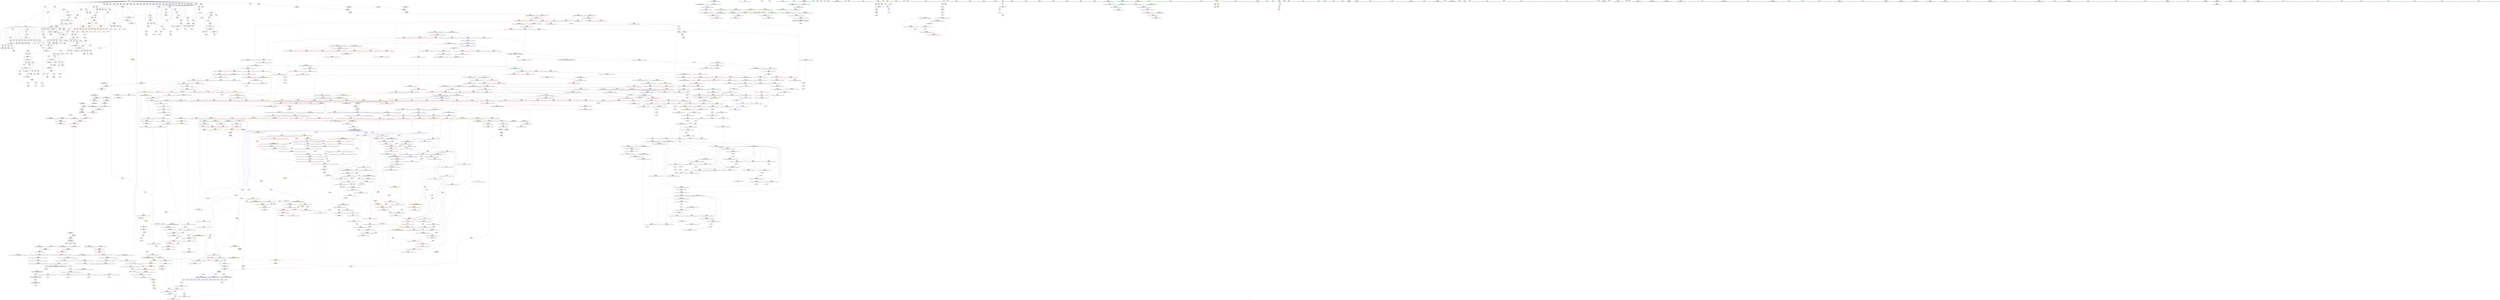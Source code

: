 digraph "SVFG" {
	label="SVFG";

	Node0x5559ef927300 [shape=record,color=grey,label="{NodeID: 0\nNullPtr}"];
	Node0x5559ef927300 -> Node0x5559ef996370[style=solid];
	Node0x5559ef9a68c0 [shape=record,color=red,label="{NodeID: 775\n1278\<--1222\n\<--__result.addr\n_ZSt22__move_median_to_firstIP1ZN9__gnu_cxx5__ops15_Iter_less_iterEEvT_S5_S5_S5_T0_\n|{<s0>69}}"];
	Node0x5559ef9a68c0:s0 -> Node0x5559efaec5a0[style=solid,color=red];
	Node0x5559ef9bf100 [shape=record,color=grey,label="{NodeID: 1550\n561 = Binary(560, 513, )\n}"];
	Node0x5559ef9bf100 -> Node0x5559ef9c3600[style=solid];
	Node0x5559ef99d580 [shape=record,color=purple,label="{NodeID: 443\n1735\<--1080\noffset_1\<--\n}"];
	Node0x5559ef99d580 -> Node0x5559ef9d2800[style=solid];
	Node0x5559efaf2270 [shape=record,color=black,label="{NodeID: 2325\n1618 = PHI(1574, 1578, 1580, )\n0th arg _ZSt12__niter_baseIP1ZET_S2_ }"];
	Node0x5559efaf2270 -> Node0x5559ef9d65c0[style=solid];
	Node0x5559ef990f60 [shape=record,color=green,label="{NodeID: 111\n777\<--778\n__comp.addr\<--__comp.addr_field_insensitive\n_ZSt11__sort_heapIP1ZN9__gnu_cxx5__ops15_Iter_less_iterEEvT_S5_RT0_\n}"];
	Node0x5559ef990f60 -> Node0x5559ef9b9b10[style=solid];
	Node0x5559ef990f60 -> Node0x5559ef9d0510[style=solid];
	Node0x5559ef9ac2f0 [shape=record,color=red,label="{NodeID: 886\n1764\<--1763\ndummyVal\<--offset_0\n_ZSt4swapI1ZENSt9enable_ifIXsr6__and_ISt6__not_ISt15__is_tuple_likeIT_EESt21is_move_constructibleIS4_ESt18is_move_assignableIS4_EEE5valueEvE4typeERS4_SD_\n}"];
	Node0x5559ef9ac2f0 -> Node0x5559ef9d4880[style=solid];
	Node0x5559efa47c80 [shape=record,color=black,label="{NodeID: 1661\nMR_16V_8 = PHI(MR_16V_4, MR_16V_3, )\npts\{52 \}\n}"];
	Node0x5559ef9b2d60 [shape=record,color=red,label="{NodeID: 554\n70\<--49\n\<--i\n_Z4procv\n}"];
	Node0x5559ef9b2d60 -> Node0x5559ef9c3180[style=solid];
	Node0x5559ef995d90 [shape=record,color=green,label="{NodeID: 222\n1630\<--1631\n__last.addr\<--__last.addr_field_insensitive\n_ZNSt20__copy_move_backwardILb1ELb1ESt26random_access_iterator_tagE13__copy_move_bI1ZEEPT_PKS4_S7_S5_\n}"];
	Node0x5559ef995d90 -> Node0x5559ef9aa750[style=solid];
	Node0x5559ef995d90 -> Node0x5559ef9d6760[style=solid];
	Node0x5559ef9d16f0 [shape=record,color=blue, style = dotted,label="{NodeID: 997\n1711\<--1713\noffset_1\<--dummyVal\n_ZSt10__pop_heapIP1ZN9__gnu_cxx5__ops15_Iter_less_iterEEvT_S5_S5_RT0_\n|{|<s2>42}}"];
	Node0x5559ef9d16f0 -> Node0x5559ef9ab5f0[style=dashed];
	Node0x5559ef9d16f0 -> Node0x5559ef9ab6c0[style=dashed];
	Node0x5559ef9d16f0:s2 -> Node0x5559efa5cb80[style=dashed,color=red];
	Node0x5559ef9b8790 [shape=record,color=red,label="{NodeID: 665\n705\<--682\n\<--__first.addr\n_ZSt27__unguarded_partition_pivotIP1ZN9__gnu_cxx5__ops15_Iter_less_iterEET_S5_S5_T0_\n}"];
	Node0x5559ef9b8790 -> Node0x5559ef99b500[style=solid];
	Node0x5559ef9a39a0 [shape=record,color=black,label="{NodeID: 333\n1561\<--1582\n_ZSt23__copy_move_backward_a2ILb1EP1ZS1_ET1_T0_S3_S2__ret\<--call3\n_ZSt23__copy_move_backward_a2ILb1EP1ZS1_ET1_T0_S3_S2_\n|{<s0>92}}"];
	Node0x5559ef9a39a0:s0 -> Node0x5559efaeb920[style=solid,color=blue];
	Node0x5559efa836b0 [shape=record,color=yellow,style=double,label="{NodeID: 2215\n12V_2 = CSCHI(MR_12V_1)\npts\{27 \}\nCS[]|{<s0>103}}"];
	Node0x5559efa836b0:s0 -> Node0x5559efa83550[style=dashed,color=blue];
	Node0x5559ef96a420 [shape=record,color=green,label="{NodeID: 1\n5\<--1\n\<--dummyObj\nCan only get source location for instruction, argument, global var or function.}"];
	Node0x5559efa6c450 [shape=record,color=yellow,style=double,label="{NodeID: 1883\n157V_1 = ENCHI(MR_157V_0)\npts\{8160000 9730000 11160000 13580000 13930000 15170000 \}\nFun[_ZSt10__pop_heapIP1ZN9__gnu_cxx5__ops15_Iter_less_iterEEvT_S5_S5_RT0_]}"];
	Node0x5559efa6c450 -> Node0x5559ef9ab2b0[style=dashed];
	Node0x5559efa6c450 -> Node0x5559ef9ab450[style=dashed];
	Node0x5559efa6c450 -> Node0x5559ef9ab5f0[style=dashed];
	Node0x5559ef9a6990 [shape=record,color=red,label="{NodeID: 776\n1234\<--1224\n\<--__a.addr\n_ZSt22__move_median_to_firstIP1ZN9__gnu_cxx5__ops15_Iter_less_iterEEvT_S5_S5_S5_T0_\n|{<s0>59}}"];
	Node0x5559ef9a6990:s0 -> Node0x5559efaf15e0[style=solid,color=red];
	Node0x5559ef9bf280 [shape=record,color=grey,label="{NodeID: 1551\n699 = Binary(697, 698, )\n}"];
	Node0x5559ef9bf280 -> Node0x5559ef9bf580[style=solid];
	Node0x5559ef99d650 [shape=record,color=purple,label="{NodeID: 444\n1733\<--1081\noffset_0\<--\n}"];
	Node0x5559ef99d650 -> Node0x5559ef9abad0[style=solid];
	Node0x5559efaf2400 [shape=record,color=black,label="{NodeID: 2326\n902 = PHI(756, 794, )\n0th arg _ZSt10__pop_heapIP1ZN9__gnu_cxx5__ops15_Iter_less_iterEEvT_S5_S5_RT0_ }"];
	Node0x5559efaf2400 -> Node0x5559ef9d1140[style=solid];
	Node0x5559ef991030 [shape=record,color=green,label="{NodeID: 112\n805\<--806\n__first.addr\<--__first.addr_field_insensitive\n_ZSt11__make_heapIP1ZN9__gnu_cxx5__ops15_Iter_less_iterEEvT_S5_RT0_\n}"];
	Node0x5559ef991030 -> Node0x5559ef9b9be0[style=solid];
	Node0x5559ef991030 -> Node0x5559ef9b9cb0[style=solid];
	Node0x5559ef991030 -> Node0x5559ef9b9d80[style=solid];
	Node0x5559ef991030 -> Node0x5559ef9b9e50[style=solid];
	Node0x5559ef991030 -> Node0x5559ef9d06b0[style=solid];
	Node0x5559ef9ac3c0 [shape=record,color=red,label="{NodeID: 887\n1767\<--1766\ndummyVal\<--offset_1\n_ZSt4swapI1ZENSt9enable_ifIXsr6__and_ISt6__not_ISt15__is_tuple_likeIT_EESt21is_move_constructibleIS4_ESt18is_move_assignableIS4_EEE5valueEvE4typeERS4_SD_\n}"];
	Node0x5559ef9ac3c0 -> Node0x5559ef9d4950[style=solid];
	Node0x5559efa48180 [shape=record,color=black,label="{NodeID: 1662\nMR_18V_7 = PHI(MR_18V_4, MR_18V_3, )\npts\{54 \}\n}"];
	Node0x5559ef9b2e30 [shape=record,color=red,label="{NodeID: 555\n74\<--49\n\<--i\n_Z4procv\n}"];
	Node0x5559ef9b2e30 -> Node0x5559ef99e5f0[style=solid];
	Node0x5559ef995e60 [shape=record,color=green,label="{NodeID: 223\n1632\<--1633\n__result.addr\<--__result.addr_field_insensitive\n_ZNSt20__copy_move_backwardILb1ELb1ESt26random_access_iterator_tagE13__copy_move_bI1ZEEPT_PKS4_S7_S5_\n}"];
	Node0x5559ef995e60 -> Node0x5559ef9aa820[style=solid];
	Node0x5559ef995e60 -> Node0x5559ef9aa8f0[style=solid];
	Node0x5559ef995e60 -> Node0x5559ef9d6830[style=solid];
	Node0x5559ef9d17c0 [shape=record,color=blue, style = dotted,label="{NodeID: 998\n1714\<--1716\noffset_0\<--dummyVal\n_ZSt10__pop_heapIP1ZN9__gnu_cxx5__ops15_Iter_less_iterEEvT_S5_S5_RT0_\n}"];
	Node0x5559ef9d17c0 -> Node0x5559ef9bb030[style=dashed];
	Node0x5559ef9b8860 [shape=record,color=red,label="{NodeID: 666\n713\<--682\n\<--__first.addr\n_ZSt27__unguarded_partition_pivotIP1ZN9__gnu_cxx5__ops15_Iter_less_iterEET_S5_S5_T0_\n}"];
	Node0x5559ef9b8860 -> Node0x5559ef99b6a0[style=solid];
	Node0x5559ef9a3a70 [shape=record,color=black,label="{NodeID: 334\n1586\<--1591\n_ZSt12__miter_baseIP1ZET_S2__ret\<--\n_ZSt12__miter_baseIP1ZET_S2_\n|{<s0>90|<s1>91}}"];
	Node0x5559ef9a3a70:s0 -> Node0x5559efaeb6a0[style=solid,color=blue];
	Node0x5559ef9a3a70:s1 -> Node0x5559efaeb7e0[style=solid,color=blue];
	Node0x5559efada290 [shape=record,color=black,label="{NodeID: 2216\n363 = PHI()\n}"];
	Node0x5559ef96a7e0 [shape=record,color=green,label="{NodeID: 2\n22\<--1\n\<--dummyObj\nCan only get source location for instruction, argument, global var or function.|{<s0>42}}"];
	Node0x5559ef96a7e0:s0 -> Node0x5559efaefb60[style=solid,color=red];
	Node0x5559efa6c620 [shape=record,color=yellow,style=double,label="{NodeID: 1884\n159V_1 = ENCHI(MR_159V_0)\npts\{8160001 9730001 11160001 13580001 13930001 15170001 \}\nFun[_ZSt10__pop_heapIP1ZN9__gnu_cxx5__ops15_Iter_less_iterEEvT_S5_S5_RT0_]}"];
	Node0x5559efa6c620 -> Node0x5559ef9ab380[style=dashed];
	Node0x5559efa6c620 -> Node0x5559ef9ab520[style=dashed];
	Node0x5559efa6c620 -> Node0x5559ef9ab6c0[style=dashed];
	Node0x5559ef9a6a60 [shape=record,color=red,label="{NodeID: 777\n1248\<--1224\n\<--__a.addr\n_ZSt22__move_median_to_firstIP1ZN9__gnu_cxx5__ops15_Iter_less_iterEEvT_S5_S5_S5_T0_\n|{<s0>62}}"];
	Node0x5559ef9a6a60:s0 -> Node0x5559efaf15e0[style=solid,color=red];
	Node0x5559ef9bf400 [shape=record,color=grey,label="{NodeID: 1552\n701 = Binary(700, 272, )\n}"];
	Node0x5559ef99d720 [shape=record,color=purple,label="{NodeID: 445\n1736\<--1081\noffset_1\<--\n}"];
	Node0x5559ef99d720 -> Node0x5559ef9abba0[style=solid];
	Node0x5559efaf2550 [shape=record,color=black,label="{NodeID: 2327\n903 = PHI(757, 795, )\n1st arg _ZSt10__pop_heapIP1ZN9__gnu_cxx5__ops15_Iter_less_iterEEvT_S5_S5_RT0_ }"];
	Node0x5559efaf2550 -> Node0x5559ef9d1210[style=solid];
	Node0x5559ef991100 [shape=record,color=green,label="{NodeID: 113\n807\<--808\n__last.addr\<--__last.addr_field_insensitive\n_ZSt11__make_heapIP1ZN9__gnu_cxx5__ops15_Iter_less_iterEEvT_S5_RT0_\n}"];
	Node0x5559ef991100 -> Node0x5559ef9b9f20[style=solid];
	Node0x5559ef991100 -> Node0x5559ef9b9ff0[style=solid];
	Node0x5559ef991100 -> Node0x5559ef9d0780[style=solid];
	Node0x5559ef9ac490 [shape=record,color=red,label="{NodeID: 888\n1770\<--1769\ndummyVal\<--offset_0\n_ZSt16__insertion_sortIP1ZN9__gnu_cxx5__ops15_Iter_less_iterEEvT_S5_T0_\n}"];
	Node0x5559ef9ac490 -> Node0x5559ef9d4c90[style=solid];
	Node0x5559efa48680 [shape=record,color=black,label="{NodeID: 1663\nMR_12V_7 = PHI(MR_12V_6, MR_12V_2, MR_12V_2, )\npts\{27 \}\n|{|<s2>52}}"];
	Node0x5559efa48680 -> Node0x5559ef9abad0[style=dashed];
	Node0x5559efa48680 -> Node0x5559ef9abba0[style=dashed];
	Node0x5559efa48680:s2 -> Node0x5559efa3b770[style=dashed,color=red];
	Node0x5559ef9b2f00 [shape=record,color=red,label="{NodeID: 556\n83\<--49\n\<--i\n_Z4procv\n}"];
	Node0x5559ef9b2f00 -> Node0x5559ef9c4680[style=solid];
	Node0x5559ef995f30 [shape=record,color=green,label="{NodeID: 224\n1634\<--1635\n_Num\<--_Num_field_insensitive\n_ZNSt20__copy_move_backwardILb1ELb1ESt26random_access_iterator_tagE13__copy_move_bI1ZEEPT_PKS4_S7_S5_\n}"];
	Node0x5559ef995f30 -> Node0x5559ef9aa9c0[style=solid];
	Node0x5559ef995f30 -> Node0x5559ef9aaa90[style=solid];
	Node0x5559ef995f30 -> Node0x5559ef9aab60[style=solid];
	Node0x5559ef995f30 -> Node0x5559ef9aac30[style=solid];
	Node0x5559ef995f30 -> Node0x5559ef9d6900[style=solid];
	Node0x5559ef9d1890 [shape=record,color=blue, style = dotted,label="{NodeID: 999\n1717\<--1719\noffset_1\<--dummyVal\n_ZSt10__pop_heapIP1ZN9__gnu_cxx5__ops15_Iter_less_iterEEvT_S5_S5_RT0_\n}"];
	Node0x5559ef9d1890 -> Node0x5559ef9bb100[style=dashed];
	Node0x5559efa63810 [shape=record,color=yellow,style=double,label="{NodeID: 1774\n205V_1 = ENCHI(MR_205V_0)\npts\{8160000 9150000 9730000 13580000 13930000 15170000 \}\nFun[_ZSt11__push_heapIP1ZlS0_N9__gnu_cxx5__ops14_Iter_less_valEEvT_T0_S6_T1_RT2_]}"];
	Node0x5559efa63810 -> Node0x5559ef9abc70[style=dashed];
	Node0x5559efa63810 -> Node0x5559ef9abe10[style=dashed];
	Node0x5559ef9b8930 [shape=record,color=red,label="{NodeID: 667\n716\<--682\n\<--__first.addr\n_ZSt27__unguarded_partition_pivotIP1ZN9__gnu_cxx5__ops15_Iter_less_iterEET_S5_S5_T0_\n|{<s0>25}}"];
	Node0x5559ef9b8930:s0 -> Node0x5559efaef840[style=solid,color=red];
	Node0x5559ef9a3b40 [shape=record,color=black,label="{NodeID: 335\n1593\<--1613\n_ZSt22__copy_move_backward_aILb1EP1ZS1_ET1_T0_S3_S2__ret\<--call\n_ZSt22__copy_move_backward_aILb1EP1ZS1_ET1_T0_S3_S2_\n|{<s0>103}}"];
	Node0x5559ef9a3b40:s0 -> Node0x5559efaec320[style=solid,color=blue];
	Node0x5559efada360 [shape=record,color=black,label="{NodeID: 2217\n1417 = PHI(881, )\n}"];
	Node0x5559ef96a8a0 [shape=record,color=green,label="{NodeID: 3\n28\<--1\n.str\<--dummyObj\nGlob }"];
	Node0x5559ef9a6b30 [shape=record,color=red,label="{NodeID: 778\n1257\<--1224\n\<--__a.addr\n_ZSt22__move_median_to_firstIP1ZN9__gnu_cxx5__ops15_Iter_less_iterEEvT_S5_S5_S5_T0_\n|{<s0>64}}"];
	Node0x5559ef9a6b30:s0 -> Node0x5559efaecbc0[style=solid,color=red];
	Node0x5559ef9bf580 [shape=record,color=grey,label="{NodeID: 1553\n700 = Binary(699, 513, )\n}"];
	Node0x5559ef9bf580 -> Node0x5559ef9bf400[style=solid];
	Node0x5559ef99d7f0 [shape=record,color=purple,label="{NodeID: 446\n1084\<--1083\n\<--\n_ZSt13__adjust_heapIP1ZlS0_N9__gnu_cxx5__ops15_Iter_less_iterEEvT_T0_S6_T1_T2_\n}"];
	Node0x5559ef99d7f0 -> Node0x5559ef9bc890[style=solid];
	Node0x5559efaf26a0 [shape=record,color=black,label="{NodeID: 2328\n904 = PHI(758, 796, )\n2nd arg _ZSt10__pop_heapIP1ZN9__gnu_cxx5__ops15_Iter_less_iterEEvT_S5_S5_RT0_ }"];
	Node0x5559efaf26a0 -> Node0x5559ef9d12e0[style=solid];
	Node0x5559ef996430 [shape=record,color=green,label="{NodeID: 114\n809\<--810\n__comp.addr\<--__comp.addr_field_insensitive\n_ZSt11__make_heapIP1ZN9__gnu_cxx5__ops15_Iter_less_iterEEvT_S5_RT0_\n}"];
	Node0x5559ef996430 -> Node0x5559ef9ba0c0[style=solid];
	Node0x5559ef996430 -> Node0x5559ef9d0850[style=solid];
	Node0x5559ef9ac560 [shape=record,color=red,label="{NodeID: 889\n1773\<--1772\ndummyVal\<--offset_1\n_ZSt16__insertion_sortIP1ZN9__gnu_cxx5__ops15_Iter_less_iterEEvT_S5_T0_\n}"];
	Node0x5559ef9ac560 -> Node0x5559ef9d4d60[style=solid];
	Node0x5559efa48b80 [shape=record,color=black,label="{NodeID: 1664\nMR_166V_6 = PHI(MR_166V_5, MR_166V_3, MR_166V_3, )\npts\{979 \}\n}"];
	Node0x5559efa48b80 -> Node0x5559ef9bbb90[style=dashed];
	Node0x5559ef9b2fd0 [shape=record,color=red,label="{NodeID: 557\n86\<--49\n\<--i\n_Z4procv\n}"];
	Node0x5559ef9b2fd0 -> Node0x5559ef99e6c0[style=solid];
	Node0x5559ef996000 [shape=record,color=green,label="{NodeID: 225\n1659\<--1660\nllvm.memmove.p0i8.p0i8.i64\<--llvm.memmove.p0i8.p0i8.i64_field_insensitive\n}"];
	Node0x5559ef9d1960 [shape=record,color=blue,label="{NodeID: 1000\n956\<--955\n__t.addr\<--__t\n_ZSt4moveIR1ZEONSt16remove_referenceIT_E4typeEOS3_\n}"];
	Node0x5559ef9d1960 -> Node0x5559ef9bb1d0[style=dashed];
	Node0x5559efa639e0 [shape=record,color=yellow,style=double,label="{NodeID: 1775\n207V_1 = ENCHI(MR_207V_0)\npts\{8160001 9150001 9730001 13580001 13930001 15170001 \}\nFun[_ZSt11__push_heapIP1ZlS0_N9__gnu_cxx5__ops14_Iter_less_valEEvT_T0_S6_T1_RT2_]}"];
	Node0x5559efa639e0 -> Node0x5559ef9abd40[style=dashed];
	Node0x5559efa639e0 -> Node0x5559ef9abee0[style=dashed];
	Node0x5559ef9b8a00 [shape=record,color=red,label="{NodeID: 668\n695\<--684\n\<--__last.addr\n_ZSt27__unguarded_partition_pivotIP1ZN9__gnu_cxx5__ops15_Iter_less_iterEET_S5_S5_T0_\n}"];
	Node0x5559ef9b8a00 -> Node0x5559ef9a09b0[style=solid];
	Node0x5559ef9a3c10 [shape=record,color=black,label="{NodeID: 336\n1617\<--1622\n_ZSt12__niter_baseIP1ZET_S2__ret\<--\n_ZSt12__niter_baseIP1ZET_S2_\n|{<s0>100|<s1>101|<s2>102}}"];
	Node0x5559ef9a3c10:s0 -> Node0x5559efaebf60[style=solid,color=blue];
	Node0x5559ef9a3c10:s1 -> Node0x5559efaec0a0[style=solid,color=blue];
	Node0x5559ef9a3c10:s2 -> Node0x5559efaec1e0[style=solid,color=blue];
	Node0x5559efae87d0 [shape=record,color=black,label="{NodeID: 2218\n1420 = PHI(954, )\n}"];
	Node0x5559efae87d0 -> Node0x5559ef9a3180[style=solid];
	Node0x5559ef96a960 [shape=record,color=green,label="{NodeID: 4\n30\<--1\n.str.1\<--dummyObj\nGlob }"];
	Node0x5559ef9a6c00 [shape=record,color=red,label="{NodeID: 779\n1262\<--1224\n\<--__a.addr\n_ZSt22__move_median_to_firstIP1ZN9__gnu_cxx5__ops15_Iter_less_iterEEvT_S5_S5_S5_T0_\n|{<s0>65}}"];
	Node0x5559ef9a6c00:s0 -> Node0x5559efaf15e0[style=solid,color=red];
	Node0x5559ef9bf700 [shape=record,color=grey,label="{NodeID: 1554\n941 = Binary(940, 513, )\n|{<s0>42}}"];
	Node0x5559ef9bf700:s0 -> Node0x5559efaefce0[style=solid,color=red];
	Node0x5559ef99d8c0 [shape=record,color=purple,label="{NodeID: 447\n1086\<--1083\n\<--\n_ZSt13__adjust_heapIP1ZlS0_N9__gnu_cxx5__ops15_Iter_less_iterEEvT_T0_S6_T1_T2_\n}"];
	Node0x5559ef99d8c0 -> Node0x5559ef9bc960[style=solid];
	Node0x5559efaf27f0 [shape=record,color=black,label="{NodeID: 2329\n905 = PHI(725, 797, )\n3rd arg _ZSt10__pop_heapIP1ZN9__gnu_cxx5__ops15_Iter_less_iterEEvT_S5_S5_RT0_ }"];
	Node0x5559efaf27f0 -> Node0x5559ef9d13b0[style=solid];
	Node0x5559ef9964c0 [shape=record,color=green,label="{NodeID: 115\n811\<--812\n__len\<--__len_field_insensitive\n_ZSt11__make_heapIP1ZN9__gnu_cxx5__ops15_Iter_less_iterEEvT_S5_RT0_\n}"];
	Node0x5559ef9964c0 -> Node0x5559ef9ba190[style=solid];
	Node0x5559ef9964c0 -> Node0x5559ef9ba260[style=solid];
	Node0x5559ef9964c0 -> Node0x5559ef9d0920[style=solid];
	Node0x5559ef9ac630 [shape=record,color=red,label="{NodeID: 890\n1776\<--1775\ndummyVal\<--offset_0\n_ZSt16__insertion_sortIP1ZN9__gnu_cxx5__ops15_Iter_less_iterEEvT_S5_T0_\n}"];
	Node0x5559ef9ac630 -> Node0x5559ef9d4e30[style=solid];
	Node0x5559efa49080 [shape=record,color=black,label="{NodeID: 1665\nMR_172V_8 = PHI(MR_172V_7, MR_172V_3, MR_172V_3, )\npts\{985 \}\n}"];
	Node0x5559ef9b30a0 [shape=record,color=red,label="{NodeID: 558\n111\<--49\n\<--i\n_Z4procv\n}"];
	Node0x5559ef9b30a0 -> Node0x5559ef9c3d80[style=solid];
	Node0x5559ef996100 [shape=record,color=green,label="{NodeID: 226\n1676\<--1677\nthis.addr\<--this.addr_field_insensitive\n_ZNK9__gnu_cxx5__ops14_Val_less_iterclI1ZPS3_EEbRT_T0_\n}"];
	Node0x5559ef996100 -> Node0x5559ef9aad00[style=solid];
	Node0x5559ef996100 -> Node0x5559ef9d6b70[style=solid];
	Node0x5559ef9d1a30 [shape=record,color=blue,label="{NodeID: 1001\n993\<--970\n\<--__value.coerce0\n_ZSt13__adjust_heapIP1ZlS0_N9__gnu_cxx5__ops15_Iter_less_iterEEvT_T0_S6_T1_T2_\n}"];
	Node0x5559ef9d1a30 -> Node0x5559ef9ab790[style=dashed];
	Node0x5559ef9d1a30 -> Node0x5559ef9ab930[style=dashed];
	Node0x5559ef9d1a30 -> Node0x5559ef9abad0[style=dashed];
	Node0x5559efa63bb0 [shape=record,color=yellow,style=double,label="{NodeID: 1776\n12V_1 = ENCHI(MR_12V_0)\npts\{27 \}\nFun[_ZSt13__heap_selectIP1ZN9__gnu_cxx5__ops15_Iter_less_iterEEvT_S5_S5_T0_]|{<s0>26|<s1>26}}"];
	Node0x5559efa63bb0:s0 -> Node0x5559efa4e080[style=dashed,color=red];
	Node0x5559efa63bb0:s1 -> Node0x5559efa57680[style=dashed,color=red];
	Node0x5559ef9b8ad0 [shape=record,color=red,label="{NodeID: 669\n708\<--684\n\<--__last.addr\n_ZSt27__unguarded_partition_pivotIP1ZN9__gnu_cxx5__ops15_Iter_less_iterEET_S5_S5_T0_\n}"];
	Node0x5559ef9b8ad0 -> Node0x5559ef99b5d0[style=solid];
	Node0x5559ef9a3ce0 [shape=record,color=black,label="{NodeID: 337\n1641\<--1639\nsub.ptr.lhs.cast\<--\n_ZNSt20__copy_move_backwardILb1ELb1ESt26random_access_iterator_tagE13__copy_move_bI1ZEEPT_PKS4_S7_S5_\n}"];
	Node0x5559ef9a3ce0 -> Node0x5559ef9c0c00[style=solid];
	Node0x5559efae8960 [shape=record,color=black,label="{NodeID: 2219\n1428 = PHI(1486, )\n}"];
	Node0x5559ef96b1d0 [shape=record,color=green,label="{NodeID: 5\n32\<--1\nstdin\<--dummyObj\nGlob }"];
	Node0x5559ef9a6cd0 [shape=record,color=red,label="{NodeID: 780\n1267\<--1224\n\<--__a.addr\n_ZSt22__move_median_to_firstIP1ZN9__gnu_cxx5__ops15_Iter_less_iterEEvT_S5_S5_S5_T0_\n|{<s0>66}}"];
	Node0x5559ef9a6cd0:s0 -> Node0x5559efaecbc0[style=solid,color=red];
	Node0x5559ef9bf880 [shape=record,color=grey,label="{NodeID: 1555\n940 = Binary(938, 939, )\n}"];
	Node0x5559ef9bf880 -> Node0x5559ef9bf700[style=solid];
	Node0x5559ef99d990 [shape=record,color=purple,label="{NodeID: 448\n1128\<--1127\n\<--\n_ZSt11__push_heapIP1ZlS0_N9__gnu_cxx5__ops14_Iter_less_valEEvT_T0_S6_T1_RT2_\n}"];
	Node0x5559ef99d990 -> Node0x5559ef9d2a70[style=solid];
	Node0x5559efaf2940 [shape=record,color=black,label="{NodeID: 2330\n1351 = PHI(1344, )\n0th arg _ZSt4swapI1ZENSt9enable_ifIXsr6__and_ISt6__not_ISt15__is_tuple_likeIT_EESt21is_move_constructibleIS4_ESt18is_move_assignableIS4_EEE5valueEvE4typeERS4_SD_ }"];
	Node0x5559efaf2940 -> Node0x5559ef9d43a0[style=solid];
	Node0x5559ef996590 [shape=record,color=green,label="{NodeID: 116\n813\<--814\n__parent\<--__parent_field_insensitive\n_ZSt11__make_heapIP1ZN9__gnu_cxx5__ops15_Iter_less_iterEEvT_S5_RT0_\n}"];
	Node0x5559ef996590 -> Node0x5559ef9ba330[style=solid];
	Node0x5559ef996590 -> Node0x5559ef9ba400[style=solid];
	Node0x5559ef996590 -> Node0x5559ef9ba4d0[style=solid];
	Node0x5559ef996590 -> Node0x5559ef9ba5a0[style=solid];
	Node0x5559ef996590 -> Node0x5559ef9d09f0[style=solid];
	Node0x5559ef996590 -> Node0x5559ef9d0e00[style=solid];
	Node0x5559ef9ac700 [shape=record,color=red,label="{NodeID: 891\n1779\<--1778\ndummyVal\<--offset_1\n_ZSt16__insertion_sortIP1ZN9__gnu_cxx5__ops15_Iter_less_iterEEvT_S5_T0_\n}"];
	Node0x5559ef9ac700 -> Node0x5559ef9d4f00[style=solid];
	Node0x5559efa49580 [shape=record,color=black,label="{NodeID: 1666\nMR_12V_3 = PHI(MR_12V_5, MR_12V_2, )\npts\{27 \}\n|{|<s1>22|<s2>27|<s3>28|<s4>28|<s5>28|<s6>28}}"];
	Node0x5559efa49580 -> Node0x5559efa49580[style=dashed];
	Node0x5559efa49580:s1 -> Node0x5559efa81f50[style=dashed,color=blue];
	Node0x5559efa49580:s2 -> Node0x5559efa3e3d0[style=dashed,color=red];
	Node0x5559efa49580:s3 -> Node0x5559ef9ab2b0[style=dashed,color=red];
	Node0x5559efa49580:s4 -> Node0x5559ef9ab380[style=dashed,color=red];
	Node0x5559efa49580:s5 -> Node0x5559ef9ab450[style=dashed,color=red];
	Node0x5559efa49580:s6 -> Node0x5559ef9d1620[style=dashed,color=red];
	Node0x5559ef9b3170 [shape=record,color=red,label="{NodeID: 559\n134\<--49\n\<--i\n_Z4procv\n}"];
	Node0x5559ef9b3170 -> Node0x5559ef9c2700[style=solid];
	Node0x5559ef9961d0 [shape=record,color=green,label="{NodeID: 227\n1678\<--1679\n__val.addr\<--__val.addr_field_insensitive\n_ZNK9__gnu_cxx5__ops14_Val_less_iterclI1ZPS3_EEbRT_T0_\n}"];
	Node0x5559ef9961d0 -> Node0x5559ef9aadd0[style=solid];
	Node0x5559ef9961d0 -> Node0x5559ef9d6c40[style=solid];
	Node0x5559ef9d1b00 [shape=record,color=blue,label="{NodeID: 1002\n995\<--971\n\<--__value.coerce1\n_ZSt13__adjust_heapIP1ZlS0_N9__gnu_cxx5__ops15_Iter_less_iterEEvT_T0_S6_T1_T2_\n}"];
	Node0x5559ef9d1b00 -> Node0x5559ef9ab860[style=dashed];
	Node0x5559ef9d1b00 -> Node0x5559ef9aba00[style=dashed];
	Node0x5559ef9d1b00 -> Node0x5559ef9abba0[style=dashed];
	Node0x5559ef9b8ba0 [shape=record,color=red,label="{NodeID: 670\n715\<--684\n\<--__last.addr\n_ZSt27__unguarded_partition_pivotIP1ZN9__gnu_cxx5__ops15_Iter_less_iterEET_S5_S5_T0_\n|{<s0>25}}"];
	Node0x5559ef9b8ba0:s0 -> Node0x5559efaef730[style=solid,color=red];
	Node0x5559ef9a3db0 [shape=record,color=black,label="{NodeID: 338\n1642\<--1640\nsub.ptr.rhs.cast\<--\n_ZNSt20__copy_move_backwardILb1ELb1ESt26random_access_iterator_tagE13__copy_move_bI1ZEEPT_PKS4_S7_S5_\n}"];
	Node0x5559ef9a3db0 -> Node0x5559ef9c0c00[style=solid];
	Node0x5559efae8a70 [shape=record,color=black,label="{NodeID: 2220\n1431 = PHI(954, )\n}"];
	Node0x5559efae8a70 -> Node0x5559ef9a3250[style=solid];
	Node0x5559ef96b290 [shape=record,color=green,label="{NodeID: 6\n33\<--1\n.str.2\<--dummyObj\nGlob }"];
	Node0x5559ef9a6da0 [shape=record,color=red,label="{NodeID: 781\n1235\<--1226\n\<--__b.addr\n_ZSt22__move_median_to_firstIP1ZN9__gnu_cxx5__ops15_Iter_less_iterEEvT_S5_S5_S5_T0_\n|{<s0>59}}"];
	Node0x5559ef9a6da0:s0 -> Node0x5559efaf1960[style=solid,color=red];
	Node0x5559ef9bfa00 [shape=record,color=grey,label="{NodeID: 1556\n382 = Binary(381, 66, )\n}"];
	Node0x5559ef9bfa00 -> Node0x5559ef9ce700[style=solid];
	Node0x5559ef99da60 [shape=record,color=purple,label="{NodeID: 449\n1130\<--1127\n\<--\n_ZSt11__push_heapIP1ZlS0_N9__gnu_cxx5__ops14_Iter_less_valEEvT_T0_S6_T1_RT2_\n}"];
	Node0x5559ef99da60 -> Node0x5559ef9d2b40[style=solid];
	Node0x5559efaf2a50 [shape=record,color=black,label="{NodeID: 2331\n1352 = PHI(1345, )\n1st arg _ZSt4swapI1ZENSt9enable_ifIXsr6__and_ISt6__not_ISt15__is_tuple_likeIT_EESt21is_move_constructibleIS4_ESt18is_move_assignableIS4_EEE5valueEvE4typeERS4_SD_ }"];
	Node0x5559efaf2a50 -> Node0x5559ef9d4470[style=solid];
	Node0x5559ef996660 [shape=record,color=green,label="{NodeID: 117\n815\<--816\n__value\<--__value_field_insensitive\n_ZSt11__make_heapIP1ZN9__gnu_cxx5__ops15_Iter_less_iterEEvT_S5_RT0_\n|{|<s1>32}}"];
	Node0x5559ef996660 -> Node0x5559ef9a0dc0[style=solid];
	Node0x5559ef996660:s1 -> Node0x5559efaece80[style=solid,color=red];
	Node0x5559ef9ac7d0 [shape=record,color=red,label="{NodeID: 892\n1782\<--1781\ndummyVal\<--offset_0\n_ZSt25__unguarded_linear_insertIP1ZN9__gnu_cxx5__ops14_Val_less_iterEEvT_T0_\n}"];
	Node0x5559ef9ac7d0 -> Node0x5559ef9d5720[style=solid];
	Node0x5559efa49a80 [shape=record,color=black,label="{NodeID: 1667\nMR_101V_3 = PHI(MR_101V_4, MR_101V_2, )\npts\{734 \}\n}"];
	Node0x5559efa49a80 -> Node0x5559ef9b92f0[style=dashed];
	Node0x5559efa49a80 -> Node0x5559ef9b93c0[style=dashed];
	Node0x5559efa49a80 -> Node0x5559ef9b9490[style=dashed];
	Node0x5559efa49a80 -> Node0x5559ef9b9560[style=dashed];
	Node0x5559efa49a80 -> Node0x5559ef9d02a0[style=dashed];
	Node0x5559ef9b3240 [shape=record,color=red,label="{NodeID: 560\n142\<--49\n\<--i\n_Z4procv\n}"];
	Node0x5559ef9b3240 -> Node0x5559ef9c5100[style=solid];
	Node0x5559ef9962a0 [shape=record,color=green,label="{NodeID: 228\n1680\<--1681\n__it.addr\<--__it.addr_field_insensitive\n_ZNK9__gnu_cxx5__ops14_Val_less_iterclI1ZPS3_EEbRT_T0_\n}"];
	Node0x5559ef9962a0 -> Node0x5559ef9aaea0[style=solid];
	Node0x5559ef9962a0 -> Node0x5559ef9d6d10[style=solid];
	Node0x5559ef9d1bd0 [shape=record,color=blue,label="{NodeID: 1003\n976\<--967\n__first.addr\<--__first\n_ZSt13__adjust_heapIP1ZlS0_N9__gnu_cxx5__ops15_Iter_less_iterEEvT_T0_S6_T1_T2_\n}"];
	Node0x5559ef9d1bd0 -> Node0x5559ef9bb2a0[style=dashed];
	Node0x5559ef9d1bd0 -> Node0x5559ef9bb370[style=dashed];
	Node0x5559ef9d1bd0 -> Node0x5559ef9bb440[style=dashed];
	Node0x5559ef9d1bd0 -> Node0x5559ef9bb510[style=dashed];
	Node0x5559ef9d1bd0 -> Node0x5559ef9bb5e0[style=dashed];
	Node0x5559ef9d1bd0 -> Node0x5559ef9bb6b0[style=dashed];
	Node0x5559ef9d1bd0 -> Node0x5559ef9bb780[style=dashed];
	Node0x5559ef9b8c70 [shape=record,color=red,label="{NodeID: 671\n707\<--686\n\<--__mid\n_ZSt27__unguarded_partition_pivotIP1ZN9__gnu_cxx5__ops15_Iter_less_iterEET_S5_S5_T0_\n|{<s0>24}}"];
	Node0x5559ef9b8c70:s0 -> Node0x5559efaedd60[style=solid,color=red];
	Node0x5559ef9a3e80 [shape=record,color=black,label="{NodeID: 339\n1653\<--1652\n\<--add.ptr\n_ZNSt20__copy_move_backwardILb1ELb1ESt26random_access_iterator_tagE13__copy_move_bI1ZEEPT_PKS4_S7_S5_\n}"];
	Node0x5559ef9a3e80 -> Node0x5559ef9b0320[style=solid];
	Node0x5559ef9a3e80 -> Node0x5559ef9b03f0[style=solid];
	Node0x5559efae8be0 [shape=record,color=black,label="{NodeID: 2221\n752 = PHI(881, )\n}"];
	Node0x5559ef96b350 [shape=record,color=green,label="{NodeID: 7\n35\<--1\n.str.3\<--dummyObj\nGlob }"];
	Node0x5559ef9a6e70 [shape=record,color=red,label="{NodeID: 782\n1238\<--1226\n\<--__b.addr\n_ZSt22__move_median_to_firstIP1ZN9__gnu_cxx5__ops15_Iter_less_iterEEvT_S5_S5_S5_T0_\n|{<s0>60}}"];
	Node0x5559ef9a6e70:s0 -> Node0x5559efaf15e0[style=solid,color=red];
	Node0x5559ef9bfb80 [shape=record,color=grey,label="{NodeID: 1557\n229 = Binary(228, 66, )\n}"];
	Node0x5559ef9bfb80 -> Node0x5559ef9cdc70[style=solid];
	Node0x5559ef99db30 [shape=record,color=purple,label="{NodeID: 450\n1738\<--1162\noffset_0\<--\n}"];
	Node0x5559ef99db30 -> Node0x5559ef9d3020[style=solid];
	Node0x5559efaf2b60 [shape=record,color=black,label="{NodeID: 2332\n1199 = PHI(895, 1194, 1686, )\n0th arg _ZNK1ZltERKS_ }"];
	Node0x5559efaf2b60 -> Node0x5559ef9d3770[style=solid];
	Node0x5559ef996730 [shape=record,color=green,label="{NodeID: 118\n817\<--818\nagg.tmp\<--agg.tmp_field_insensitive\n_ZSt11__make_heapIP1ZN9__gnu_cxx5__ops15_Iter_less_iterEEvT_S5_RT0_\n}"];
	Node0x5559ef996730 -> Node0x5559ef9a0e90[style=solid];
	Node0x5559ef996730 -> Node0x5559ef9a0f60[style=solid];
	Node0x5559ef9ac8a0 [shape=record,color=red,label="{NodeID: 893\n1785\<--1784\ndummyVal\<--offset_1\n_ZSt25__unguarded_linear_insertIP1ZN9__gnu_cxx5__ops14_Val_less_iterEEvT_T0_\n}"];
	Node0x5559ef9ac8a0 -> Node0x5559ef9d57f0[style=solid];
	Node0x5559ef9b3310 [shape=record,color=red,label="{NodeID: 561\n146\<--49\n\<--i\n_Z4procv\n}"];
	Node0x5559ef9b3310 -> Node0x5559ef99ead0[style=solid];
	Node0x5559ef996370 [shape=record,color=black,label="{NodeID: 229\n2\<--3\ndummyVal\<--dummyVal\n}"];
	Node0x5559ef996370 -> Node0x5559ef9ad7f0[style=solid];
	Node0x5559ef9d1ca0 [shape=record,color=blue,label="{NodeID: 1004\n978\<--968\n__holeIndex.addr\<--__holeIndex\n_ZSt13__adjust_heapIP1ZlS0_N9__gnu_cxx5__ops15_Iter_less_iterEEvT_T0_S6_T1_T2_\n}"];
	Node0x5559ef9d1ca0 -> Node0x5559ef9bb850[style=dashed];
	Node0x5559ef9d1ca0 -> Node0x5559ef9bb920[style=dashed];
	Node0x5559ef9d1ca0 -> Node0x5559ef9bb9f0[style=dashed];
	Node0x5559ef9d1ca0 -> Node0x5559ef9bbac0[style=dashed];
	Node0x5559ef9d1ca0 -> Node0x5559ef9d2320[style=dashed];
	Node0x5559ef9d1ca0 -> Node0x5559ef9d2660[style=dashed];
	Node0x5559ef9d1ca0 -> Node0x5559efa48b80[style=dashed];
	Node0x5559ef9b8d40 [shape=record,color=red,label="{NodeID: 672\n738\<--727\n\<--__first.addr\n_ZSt13__heap_selectIP1ZN9__gnu_cxx5__ops15_Iter_less_iterEEvT_S5_S5_T0_\n|{<s0>26}}"];
	Node0x5559ef9b8d40:s0 -> Node0x5559efaf1e30[style=solid,color=red];
	Node0x5559ef9a3f50 [shape=record,color=black,label="{NodeID: 340\n1655\<--1654\n\<--\n_ZNSt20__copy_move_backwardILb1ELb1ESt26random_access_iterator_tagE13__copy_move_bI1ZEEPT_PKS4_S7_S5_\n}"];
	Node0x5559ef9a3f50 -> Node0x5559ef9b04c0[style=solid];
	Node0x5559ef9a3f50 -> Node0x5559ef9b0590[style=solid];
	Node0x5559efae8cf0 [shape=record,color=black,label="{NodeID: 2222\n353 = PHI()\n}"];
	Node0x5559ef96b410 [shape=record,color=green,label="{NodeID: 8\n37\<--1\nstdout\<--dummyObj\nGlob }"];
	Node0x5559efa6cc80 [shape=record,color=yellow,style=double,label="{NodeID: 1890\n255V_1 = ENCHI(MR_255V_0)\npts\{8160000 9150000 9730000 11160000 13930000 15170000 \}\nFun[_ZSt4swapI1ZENSt9enable_ifIXsr6__and_ISt6__not_ISt15__is_tuple_likeIT_EESt21is_move_constructibleIS4_ESt18is_move_assignableIS4_EEE5valueEvE4typeERS4_SD_]}"];
	Node0x5559efa6cc80 -> Node0x5559ef9abfb0[style=dashed];
	Node0x5559efa6cc80 -> Node0x5559ef9ac150[style=dashed];
	Node0x5559efa6cc80 -> Node0x5559ef9ac2f0[style=dashed];
	Node0x5559ef9a6f40 [shape=record,color=red,label="{NodeID: 783\n1243\<--1226\n\<--__b.addr\n_ZSt22__move_median_to_firstIP1ZN9__gnu_cxx5__ops15_Iter_less_iterEEvT_S5_S5_S5_T0_\n|{<s0>61}}"];
	Node0x5559ef9a6f40:s0 -> Node0x5559efaecbc0[style=solid,color=red];
	Node0x5559ef9bfd00 [shape=record,color=grey,label="{NodeID: 1558\n626 = Binary(624, 625, )\n}"];
	Node0x5559ef9bfd00 -> Node0x5559ef9bfe80[style=solid];
	Node0x5559ef99dc00 [shape=record,color=purple,label="{NodeID: 451\n1741\<--1162\noffset_1\<--\n}"];
	Node0x5559ef99dc00 -> Node0x5559ef9d30f0[style=solid];
	Node0x5559efaf2cf0 [shape=record,color=black,label="{NodeID: 2333\n1200 = PHI(896, 1195, 1687, )\n1st arg _ZNK1ZltERKS_ }"];
	Node0x5559efaf2cf0 -> Node0x5559ef9d3840[style=solid];
	Node0x5559ef996800 [shape=record,color=green,label="{NodeID: 119\n819\<--820\nagg.tmp6\<--agg.tmp6_field_insensitive\n_ZSt11__make_heapIP1ZN9__gnu_cxx5__ops15_Iter_less_iterEEvT_S5_RT0_\n}"];
	Node0x5559ef9ac970 [shape=record,color=red,label="{NodeID: 894\n1788\<--1787\ndummyVal\<--offset_0\n_ZSt25__unguarded_linear_insertIP1ZN9__gnu_cxx5__ops14_Val_less_iterEEvT_T0_\n}"];
	Node0x5559ef9ac970 -> Node0x5559ef9d5a60[style=solid];
	Node0x5559ef9b33e0 [shape=record,color=red,label="{NodeID: 562\n155\<--49\n\<--i\n_Z4procv\n}"];
	Node0x5559ef9b33e0 -> Node0x5559ef99ec70[style=solid];
	Node0x5559ef99e5f0 [shape=record,color=black,label="{NodeID: 230\n75\<--74\nidxprom\<--\n_Z4procv\n}"];
	Node0x5559ef9d1d70 [shape=record,color=blue,label="{NodeID: 1005\n980\<--969\n__len.addr\<--__len\n_ZSt13__adjust_heapIP1ZlS0_N9__gnu_cxx5__ops15_Iter_less_iterEEvT_T0_S6_T1_T2_\n}"];
	Node0x5559ef9d1d70 -> Node0x5559ef9bbc60[style=dashed];
	Node0x5559ef9d1d70 -> Node0x5559ef9bbd30[style=dashed];
	Node0x5559ef9d1d70 -> Node0x5559ef9bbe00[style=dashed];
	Node0x5559ef9b8e10 [shape=record,color=red,label="{NodeID: 673\n751\<--727\n\<--__first.addr\n_ZSt13__heap_selectIP1ZN9__gnu_cxx5__ops15_Iter_less_iterEEvT_S5_S5_T0_\n|{<s0>27}}"];
	Node0x5559ef9b8e10:s0 -> Node0x5559efaf1960[style=solid,color=red];
	Node0x5559ef9a4020 [shape=record,color=black,label="{NodeID: 341\n1624\<--1665\n_ZNSt20__copy_move_backwardILb1ELb1ESt26random_access_iterator_tagE13__copy_move_bI1ZEEPT_PKS4_S7_S5__ret\<--add.ptr2\n_ZNSt20__copy_move_backwardILb1ELb1ESt26random_access_iterator_tagE13__copy_move_bI1ZEEPT_PKS4_S7_S5_\n|{<s0>104}}"];
	Node0x5559ef9a4020:s0 -> Node0x5559efaec460[style=solid,color=blue];
	Node0x5559efae8dc0 [shape=record,color=black,label="{NodeID: 2223\n379 = PHI()\n}"];
	Node0x5559ef96b4d0 [shape=record,color=green,label="{NodeID: 9\n38\<--1\n.str.4\<--dummyObj\nGlob }"];
	Node0x5559efa6ce50 [shape=record,color=yellow,style=double,label="{NodeID: 1891\n257V_1 = ENCHI(MR_257V_0)\npts\{8160001 9150001 9730001 11160001 13930001 15170001 \}\nFun[_ZSt4swapI1ZENSt9enable_ifIXsr6__and_ISt6__not_ISt15__is_tuple_likeIT_EESt21is_move_constructibleIS4_ESt18is_move_assignableIS4_EEE5valueEvE4typeERS4_SD_]}"];
	Node0x5559efa6ce50 -> Node0x5559ef9ac080[style=dashed];
	Node0x5559efa6ce50 -> Node0x5559ef9ac220[style=dashed];
	Node0x5559efa6ce50 -> Node0x5559ef9ac3c0[style=dashed];
	Node0x5559ef9a7010 [shape=record,color=red,label="{NodeID: 784\n1270\<--1226\n\<--__b.addr\n_ZSt22__move_median_to_firstIP1ZN9__gnu_cxx5__ops15_Iter_less_iterEEvT_S5_S5_S5_T0_\n|{<s0>67}}"];
	Node0x5559ef9a7010:s0 -> Node0x5559efaf15e0[style=solid,color=red];
	Node0x5559ef9bfe80 [shape=record,color=grey,label="{NodeID: 1559\n627 = Binary(626, 513, )\n}"];
	Node0x5559ef9bfe80 -> Node0x5559ef9c4b00[style=solid];
	Node0x5559ef99dcd0 [shape=record,color=purple,label="{NodeID: 452\n1739\<--1163\noffset_0\<--\n}"];
	Node0x5559ef99dcd0 -> Node0x5559ef9abc70[style=solid];
	Node0x5559efaf2e80 [shape=record,color=black,label="{NodeID: 2334\n606 = PHI(521, )\n0th arg _ZSt22__final_insertion_sortIP1ZN9__gnu_cxx5__ops15_Iter_less_iterEEvT_S5_T0_ }"];
	Node0x5559efaf2e80 -> Node0x5559ef9cf8e0[style=solid];
	Node0x5559ef9968d0 [shape=record,color=green,label="{NodeID: 120\n849\<--850\n_ZSt4moveIR1ZEONSt16remove_referenceIT_E4typeEOS3_\<--_ZSt4moveIR1ZEONSt16remove_referenceIT_E4typeEOS3__field_insensitive\n}"];
	Node0x5559ef9aca40 [shape=record,color=red,label="{NodeID: 895\n1791\<--1790\ndummyVal\<--offset_1\n_ZSt25__unguarded_linear_insertIP1ZN9__gnu_cxx5__ops14_Val_less_iterEEvT_T0_\n}"];
	Node0x5559ef9aca40 -> Node0x5559ef9d5b30[style=solid];
	Node0x5559ef9b34b0 [shape=record,color=red,label="{NodeID: 563\n168\<--49\n\<--i\n_Z4procv\n}"];
	Node0x5559ef9b34b0 -> Node0x5559ef99ee10[style=solid];
	Node0x5559ef99e6c0 [shape=record,color=black,label="{NodeID: 231\n87\<--86\nidxprom2\<--\n_Z4procv\n}"];
	Node0x5559ef9d1e40 [shape=record,color=blue,label="{NodeID: 1006\n982\<--1000\n__topIndex\<--\n_ZSt13__adjust_heapIP1ZlS0_N9__gnu_cxx5__ops15_Iter_less_iterEEvT_T0_S6_T1_T2_\n}"];
	Node0x5559ef9d1e40 -> Node0x5559ef9bbed0[style=dashed];
	Node0x5559efa64040 [shape=record,color=yellow,style=double,label="{NodeID: 1781\n12V_1 = ENCHI(MR_12V_0)\npts\{27 \}\nFun[_ZSt14__partial_sortIP1ZN9__gnu_cxx5__ops15_Iter_less_iterEEvT_S5_S5_T0_]|{<s0>22}}"];
	Node0x5559efa64040:s0 -> Node0x5559efa63bb0[style=dashed,color=red];
	Node0x5559ef9b8ee0 [shape=record,color=red,label="{NodeID: 674\n756\<--727\n\<--__first.addr\n_ZSt13__heap_selectIP1ZN9__gnu_cxx5__ops15_Iter_less_iterEEvT_S5_S5_T0_\n|{<s0>28}}"];
	Node0x5559ef9b8ee0:s0 -> Node0x5559efaf2400[style=solid,color=red];
	Node0x5559ef9a40f0 [shape=record,color=black,label="{NodeID: 342\n1672\<--1688\n_ZNK9__gnu_cxx5__ops14_Val_less_iterclI1ZPS3_EEbRT_T0__ret\<--call\n_ZNK9__gnu_cxx5__ops14_Val_less_iterclI1ZPS3_EEbRT_T0_\n|{<s0>95}}"];
	Node0x5559ef9a40f0:s0 -> Node0x5559efaebba0[style=solid,color=blue];
	Node0x5559efae8e90 [shape=record,color=black,label="{NodeID: 2224\n428 = PHI(239, )\n}"];
	Node0x5559ef96b590 [shape=record,color=green,label="{NodeID: 10\n40\<--1\n.str.5\<--dummyObj\nGlob }"];
	Node0x5559efa6d020 [shape=record,color=yellow,style=double,label="{NodeID: 1892\n12V_1 = ENCHI(MR_12V_0)\npts\{27 \}\nFun[_ZNK1ZltERKS_]}"];
	Node0x5559efa6d020 -> Node0x5559ef9a6310[style=dashed];
	Node0x5559efa6d020 -> Node0x5559ef9a63e0[style=dashed];
	Node0x5559ef9a70e0 [shape=record,color=red,label="{NodeID: 785\n1279\<--1226\n\<--__b.addr\n_ZSt22__move_median_to_firstIP1ZN9__gnu_cxx5__ops15_Iter_less_iterEEvT_S5_S5_S5_T0_\n|{<s0>69}}"];
	Node0x5559ef9a70e0:s0 -> Node0x5559efaecbc0[style=solid,color=red];
	Node0x5559ef9c0000 [shape=record,color=grey,label="{NodeID: 1560\n358 = Binary(357, 128, )\n}"];
	Node0x5559ef9c0000 -> Node0x5559ef9ce560[style=solid];
	Node0x5559ef99dda0 [shape=record,color=purple,label="{NodeID: 453\n1742\<--1163\noffset_1\<--\n}"];
	Node0x5559ef99dda0 -> Node0x5559ef9abd40[style=solid];
	Node0x5559efaf2f90 [shape=record,color=black,label="{NodeID: 2335\n607 = PHI(522, )\n1st arg _ZSt22__final_insertion_sortIP1ZN9__gnu_cxx5__ops15_Iter_less_iterEEvT_S5_T0_ }"];
	Node0x5559efaf2f90 -> Node0x5559ef9cf9b0[style=solid];
	Node0x5559ef9969a0 [shape=record,color=green,label="{NodeID: 121\n854\<--855\nllvm.memcpy.p0i8.p0i8.i64\<--llvm.memcpy.p0i8.p0i8.i64_field_insensitive\n}"];
	Node0x5559ef9acb10 [shape=record,color=red,label="{NodeID: 896\n1794\<--1793\ndummyVal\<--offset_0\n_ZSt25__unguarded_linear_insertIP1ZN9__gnu_cxx5__ops14_Val_less_iterEEvT_T0_\n}"];
	Node0x5559ef9acb10 -> Node0x5559ef9d5da0[style=solid];
	Node0x5559ef9b3580 [shape=record,color=red,label="{NodeID: 564\n181\<--49\n\<--i\n_Z4procv\n}"];
	Node0x5559ef9b3580 -> Node0x5559ef9ade70[style=solid];
	Node0x5559ef99e790 [shape=record,color=black,label="{NodeID: 232\n92\<--91\nidxprom4\<--\n_Z4procv\n}"];
	Node0x5559ef9d1f10 [shape=record,color=blue,label="{NodeID: 1007\n984\<--1002\n__secondChild\<--\n_ZSt13__adjust_heapIP1ZlS0_N9__gnu_cxx5__ops15_Iter_less_iterEEvT_T0_S6_T1_T2_\n}"];
	Node0x5559ef9d1f10 -> Node0x5559ef9bbfa0[style=dashed];
	Node0x5559ef9d1f10 -> Node0x5559ef9bc070[style=dashed];
	Node0x5559ef9d1f10 -> Node0x5559ef9bc550[style=dashed];
	Node0x5559ef9d1f10 -> Node0x5559ef9bc620[style=dashed];
	Node0x5559ef9d1f10 -> Node0x5559ef9d1fe0[style=dashed];
	Node0x5559ef9d1f10 -> Node0x5559ef9d23f0[style=dashed];
	Node0x5559ef9d1f10 -> Node0x5559efa49080[style=dashed];
	Node0x5559ef9b8fb0 [shape=record,color=red,label="{NodeID: 675\n739\<--729\n\<--__middle.addr\n_ZSt13__heap_selectIP1ZN9__gnu_cxx5__ops15_Iter_less_iterEEvT_S5_S5_T0_\n|{<s0>26}}"];
	Node0x5559ef9b8fb0:s0 -> Node0x5559efaf1f40[style=solid,color=red];
	Node0x5559ef9a41c0 [shape=record,color=purple,label="{NodeID: 343\n76\<--24\narrayidx\<--A\n_Z4procv\n}"];
	Node0x5559efae8fd0 [shape=record,color=black,label="{NodeID: 2225\n448 = PHI()\n}"];
	Node0x5559ef96b690 [shape=record,color=green,label="{NodeID: 11\n42\<--1\n.str.6\<--dummyObj\nGlob }"];
	Node0x5559ef9a71b0 [shape=record,color=red,label="{NodeID: 786\n1239\<--1228\n\<--__c.addr\n_ZSt22__move_median_to_firstIP1ZN9__gnu_cxx5__ops15_Iter_less_iterEEvT_S5_S5_S5_T0_\n|{<s0>60}}"];
	Node0x5559ef9a71b0:s0 -> Node0x5559efaf1960[style=solid,color=red];
	Node0x5559ef9c0180 [shape=record,color=grey,label="{NodeID: 1561\n1664 = Binary(22, 1663, )\n}"];
	Node0x5559ef99de70 [shape=record,color=purple,label="{NodeID: 454\n1744\<--1176\noffset_0\<--\n}"];
	Node0x5559ef99de70 -> Node0x5559ef9d3360[style=solid];
	Node0x5559efaf30a0 [shape=record,color=black,label="{NodeID: 2336\n1562 = PHI(1500, )\n0th arg _ZSt23__copy_move_backward_a2ILb1EP1ZS1_ET1_T0_S3_S2_ }"];
	Node0x5559efaf30a0 -> Node0x5559ef9d5f40[style=solid];
	Node0x5559ef996aa0 [shape=record,color=green,label="{NodeID: 122\n870\<--871\n_ZSt13__adjust_heapIP1ZlS0_N9__gnu_cxx5__ops15_Iter_less_iterEEvT_T0_S6_T1_T2_\<--_ZSt13__adjust_heapIP1ZlS0_N9__gnu_cxx5__ops15_Iter_less_iterEEvT_T0_S6_T1_T2__field_insensitive\n}"];
	Node0x5559ef9acbe0 [shape=record,color=red,label="{NodeID: 897\n1797\<--1796\ndummyVal\<--offset_1\n_ZSt25__unguarded_linear_insertIP1ZN9__gnu_cxx5__ops14_Val_less_iterEEvT_T0_\n}"];
	Node0x5559ef9acbe0 -> Node0x5559ef9d5e70[style=solid];
	Node0x5559ef9b3650 [shape=record,color=red,label="{NodeID: 565\n188\<--49\n\<--i\n_Z4procv\n}"];
	Node0x5559ef9b3650 -> Node0x5559ef9ef530[style=solid];
	Node0x5559ef99e860 [shape=record,color=black,label="{NodeID: 233\n98\<--97\nconv\<--\n_Z4procv\n}"];
	Node0x5559ef99e860 -> Node0x5559ef9c3c00[style=solid];
	Node0x5559ef9d1fe0 [shape=record,color=blue,label="{NodeID: 1008\n984\<--1013\n__secondChild\<--mul\n_ZSt13__adjust_heapIP1ZlS0_N9__gnu_cxx5__ops15_Iter_less_iterEEvT_T0_S6_T1_T2_\n}"];
	Node0x5559ef9d1fe0 -> Node0x5559ef9bbfa0[style=dashed];
	Node0x5559ef9d1fe0 -> Node0x5559ef9bc070[style=dashed];
	Node0x5559ef9d1fe0 -> Node0x5559ef9bc140[style=dashed];
	Node0x5559ef9d1fe0 -> Node0x5559ef9bc210[style=dashed];
	Node0x5559ef9d1fe0 -> Node0x5559ef9bc2e0[style=dashed];
	Node0x5559ef9d1fe0 -> Node0x5559ef9bc3b0[style=dashed];
	Node0x5559ef9d1fe0 -> Node0x5559ef9bc480[style=dashed];
	Node0x5559ef9d1fe0 -> Node0x5559ef9bc550[style=dashed];
	Node0x5559ef9d1fe0 -> Node0x5559ef9bc620[style=dashed];
	Node0x5559ef9d1fe0 -> Node0x5559ef9d1fe0[style=dashed];
	Node0x5559ef9d1fe0 -> Node0x5559ef9d20b0[style=dashed];
	Node0x5559ef9d1fe0 -> Node0x5559ef9d23f0[style=dashed];
	Node0x5559ef9d1fe0 -> Node0x5559efa49080[style=dashed];
	Node0x5559ef9b9080 [shape=record,color=red,label="{NodeID: 676\n743\<--729\n\<--__middle.addr\n_ZSt13__heap_selectIP1ZN9__gnu_cxx5__ops15_Iter_less_iterEEvT_S5_S5_T0_\n}"];
	Node0x5559ef9b9080 -> Node0x5559ef9d01d0[style=solid];
	Node0x5559ef9a4290 [shape=record,color=purple,label="{NodeID: 344\n77\<--24\nq\<--A\n_Z4procv\n}"];
	Node0x5559ef9a4290 -> Node0x5559ef9b4aa0[style=solid];
	Node0x5559efae90a0 [shape=record,color=black,label="{NodeID: 2226\n514 = PHI(591, )\n}"];
	Node0x5559efae90a0 -> Node0x5559ef9efb30[style=solid];
	Node0x5559ef96b790 [shape=record,color=green,label="{NodeID: 12\n44\<--1\n.str.7\<--dummyObj\nGlob }"];
	Node0x5559ef9a7280 [shape=record,color=red,label="{NodeID: 787\n1249\<--1228\n\<--__c.addr\n_ZSt22__move_median_to_firstIP1ZN9__gnu_cxx5__ops15_Iter_less_iterEEvT_S5_S5_S5_T0_\n|{<s0>62}}"];
	Node0x5559ef9a7280:s0 -> Node0x5559efaf1960[style=solid,color=red];
	Node0x5559ef9c0300 [shape=record,color=grey,label="{NodeID: 1562\n841 = Binary(840, 272, )\n}"];
	Node0x5559ef9c0300 -> Node0x5559ef9c0480[style=solid];
	Node0x5559ef99df40 [shape=record,color=purple,label="{NodeID: 455\n1747\<--1176\noffset_1\<--\n}"];
	Node0x5559ef99df40 -> Node0x5559ef9d3430[style=solid];
	Node0x5559efaf31b0 [shape=record,color=black,label="{NodeID: 2337\n1563 = PHI(1504, )\n1st arg _ZSt23__copy_move_backward_a2ILb1EP1ZS1_ET1_T0_S3_S2_ }"];
	Node0x5559efaf31b0 -> Node0x5559ef9d6010[style=solid];
	Node0x5559ef996ba0 [shape=record,color=green,label="{NodeID: 123\n885\<--886\nthis.addr\<--this.addr_field_insensitive\n_ZNK9__gnu_cxx5__ops15_Iter_less_iterclIP1ZS4_EEbT_T0_\n}"];
	Node0x5559ef996ba0 -> Node0x5559ef9ba810[style=solid];
	Node0x5559ef996ba0 -> Node0x5559ef9d0ed0[style=solid];
	Node0x5559ef9accb0 [shape=record,color=red,label="{NodeID: 898\n1800\<--1799\ndummyVal\<--offset_0\n_ZNSt20__copy_move_backwardILb1ELb1ESt26random_access_iterator_tagE13__copy_move_bI1ZEEPT_PKS4_S7_S5_\n}"];
	Node0x5559ef9accb0 -> Node0x5559ef9d69d0[style=solid];
	Node0x5559ef9b3720 [shape=record,color=red,label="{NodeID: 566\n196\<--49\n\<--i\n_Z4procv\n}"];
	Node0x5559ef9b3720 -> Node0x5559ef9c1b00[style=solid];
	Node0x5559ef99e930 [shape=record,color=black,label="{NodeID: 234\n105\<--104\nidxprom8\<--\n_Z4procv\n}"];
	Node0x5559ef9d20b0 [shape=record,color=blue,label="{NodeID: 1009\n984\<--1025\n__secondChild\<--dec\n_ZSt13__adjust_heapIP1ZlS0_N9__gnu_cxx5__ops15_Iter_less_iterEEvT_T0_S6_T1_T2_\n}"];
	Node0x5559ef9d20b0 -> Node0x5559ef9bbfa0[style=dashed];
	Node0x5559ef9d20b0 -> Node0x5559ef9bc070[style=dashed];
	Node0x5559ef9d20b0 -> Node0x5559ef9bc3b0[style=dashed];
	Node0x5559ef9d20b0 -> Node0x5559ef9bc480[style=dashed];
	Node0x5559ef9d20b0 -> Node0x5559ef9bc550[style=dashed];
	Node0x5559ef9d20b0 -> Node0x5559ef9bc620[style=dashed];
	Node0x5559ef9d20b0 -> Node0x5559ef9d1fe0[style=dashed];
	Node0x5559ef9d20b0 -> Node0x5559ef9d23f0[style=dashed];
	Node0x5559ef9d20b0 -> Node0x5559efa49080[style=dashed];
	Node0x5559ef9b9150 [shape=record,color=red,label="{NodeID: 677\n757\<--729\n\<--__middle.addr\n_ZSt13__heap_selectIP1ZN9__gnu_cxx5__ops15_Iter_less_iterEEvT_S5_S5_T0_\n|{<s0>28}}"];
	Node0x5559ef9b9150:s0 -> Node0x5559efaf2550[style=solid,color=red];
	Node0x5559ef9a4360 [shape=record,color=purple,label="{NodeID: 345\n88\<--24\narrayidx3\<--A\n_Z4procv\n}"];
	Node0x5559efae92a0 [shape=record,color=black,label="{NodeID: 2227\n579 = PHI(677, )\n}"];
	Node0x5559efae92a0 -> Node0x5559ef9cf670[style=solid];
	Node0x5559ef96b890 [shape=record,color=green,label="{NodeID: 13\n66\<--1\n\<--dummyObj\nCan only get source location for instruction, argument, global var or function.}"];
	Node0x5559efa6d2f0 [shape=record,color=yellow,style=double,label="{NodeID: 1895\n201V_1 = ENCHI(MR_201V_0)\npts\{11160000 \}\nFun[_ZNK1ZltERKS_]}"];
	Node0x5559efa6d2f0 -> Node0x5559ef9a63e0[style=dashed];
	Node0x5559ef9a7350 [shape=record,color=red,label="{NodeID: 788\n1253\<--1228\n\<--__c.addr\n_ZSt22__move_median_to_firstIP1ZN9__gnu_cxx5__ops15_Iter_less_iterEEvT_S5_S5_S5_T0_\n|{<s0>63}}"];
	Node0x5559ef9a7350:s0 -> Node0x5559efaecbc0[style=solid,color=red];
	Node0x5559ef9c0480 [shape=record,color=grey,label="{NodeID: 1563\n842 = Binary(841, 272, )\n}"];
	Node0x5559ef9c0480 -> Node0x5559ef9d09f0[style=solid];
	Node0x5559ef99e010 [shape=record,color=purple,label="{NodeID: 456\n1745\<--1177\noffset_0\<--\n}"];
	Node0x5559ef99e010 -> Node0x5559ef9abe10[style=solid];
	Node0x5559efaf32c0 [shape=record,color=black,label="{NodeID: 2338\n1564 = PHI(1505, )\n2nd arg _ZSt23__copy_move_backward_a2ILb1EP1ZS1_ET1_T0_S3_S2_ }"];
	Node0x5559efaf32c0 -> Node0x5559ef9d60e0[style=solid];
	Node0x5559ef996c70 [shape=record,color=green,label="{NodeID: 124\n887\<--888\n__it1.addr\<--__it1.addr_field_insensitive\n_ZNK9__gnu_cxx5__ops15_Iter_less_iterclIP1ZS4_EEbT_T0_\n}"];
	Node0x5559ef996c70 -> Node0x5559ef9ba8e0[style=solid];
	Node0x5559ef996c70 -> Node0x5559ef9d0fa0[style=solid];
	Node0x5559ef9acd80 [shape=record,color=red,label="{NodeID: 899\n1803\<--1802\ndummyVal\<--offset_1\n_ZNSt20__copy_move_backwardILb1ELb1ESt26random_access_iterator_tagE13__copy_move_bI1ZEEPT_PKS4_S7_S5_\n}"];
	Node0x5559ef9acd80 -> Node0x5559ef9d6aa0[style=solid];
	Node0x5559ef9b37f0 [shape=record,color=red,label="{NodeID: 567\n200\<--49\n\<--i\n_Z4procv\n}"];
	Node0x5559ef9b37f0 -> Node0x5559ef99f080[style=solid];
	Node0x5559ef99ea00 [shape=record,color=black,label="{NodeID: 235\n116\<--115\nidxprom13\<--\n_Z4procv\n}"];
	Node0x5559ef9d2180 [shape=record,color=blue, style = dotted,label="{NodeID: 1010\n1720\<--1722\noffset_0\<--dummyVal\n_ZSt13__adjust_heapIP1ZlS0_N9__gnu_cxx5__ops15_Iter_less_iterEEvT_T0_S6_T1_T2_\n}"];
	Node0x5559ef9d2180 -> Node0x5559ef9ab860[style=dashed];
	Node0x5559ef9d2180 -> Node0x5559ef9d2250[style=dashed];
	Node0x5559ef9b9220 [shape=record,color=red,label="{NodeID: 678\n747\<--731\n\<--__last.addr\n_ZSt13__heap_selectIP1ZN9__gnu_cxx5__ops15_Iter_less_iterEEvT_S5_S5_T0_\n}"];
	Node0x5559ef9b9220 -> Node0x5559ef9c1c80[style=solid];
	Node0x5559ef9a4430 [shape=record,color=purple,label="{NodeID: 346\n89\<--24\np\<--A\n_Z4procv\n}"];
	Node0x5559ef9a4430 -> Node0x5559ef9b4b70[style=solid];
	Node0x5559efae93e0 [shape=record,color=black,label="{NodeID: 2228\n597 = PHI()\n}"];
	Node0x5559efae93e0 -> Node0x5559ef9a05a0[style=solid];
	Node0x5559efae93e0 -> Node0x5559ef9a0670[style=solid];
	Node0x5559ef96b990 [shape=record,color=green,label="{NodeID: 14\n102\<--1\n\<--dummyObj\nCan only get source location for instruction, argument, global var or function.}"];
	Node0x5559efa6d3d0 [shape=record,color=yellow,style=double,label="{NodeID: 1896\n223V_1 = ENCHI(MR_223V_0)\npts\{15170000 \}\nFun[_ZNK1ZltERKS_]}"];
	Node0x5559efa6d3d0 -> Node0x5559ef9a6310[style=dashed];
	Node0x5559ef9a7420 [shape=record,color=red,label="{NodeID: 789\n1263\<--1228\n\<--__c.addr\n_ZSt22__move_median_to_firstIP1ZN9__gnu_cxx5__ops15_Iter_less_iterEEvT_S5_S5_S5_T0_\n|{<s0>65}}"];
	Node0x5559ef9a7420:s0 -> Node0x5559efaf1960[style=solid,color=red];
	Node0x5559ef9c0600 [shape=record,color=grey,label="{NodeID: 1564\n1651 = Binary(22, 1650, )\n}"];
	Node0x5559ef99e0e0 [shape=record,color=purple,label="{NodeID: 457\n1748\<--1177\noffset_1\<--\n}"];
	Node0x5559ef99e0e0 -> Node0x5559ef9abee0[style=solid];
	Node0x5559efaf33d0 [shape=record,color=black,label="{NodeID: 2339\n1487 = PHI(1424, )\n0th arg _ZSt13move_backwardIP1ZS1_ET0_T_S3_S2_ }"];
	Node0x5559efaf33d0 -> Node0x5559ef9d53e0[style=solid];
	Node0x5559ef996d40 [shape=record,color=green,label="{NodeID: 125\n889\<--890\n__it2.addr\<--__it2.addr_field_insensitive\n_ZNK9__gnu_cxx5__ops15_Iter_less_iterclIP1ZS4_EEbT_T0_\n}"];
	Node0x5559ef996d40 -> Node0x5559ef9ba9b0[style=solid];
	Node0x5559ef996d40 -> Node0x5559ef9d1070[style=solid];
	Node0x5559ef9ace50 [shape=record,color=blue,label="{NodeID: 900\n4\<--5\nT\<--\nGlob }"];
	Node0x5559ef9ace50 -> Node0x5559ef9b1360[style=dashed];
	Node0x5559ef9ace50 -> Node0x5559ef9ce560[style=dashed];
	Node0x5559efa4c280 [shape=record,color=black,label="{NodeID: 1675\nMR_12V_5 = PHI(MR_12V_4, MR_12V_1, MR_12V_2, )\npts\{27 \}\n|{<s0>8|<s1>8}}"];
	Node0x5559efa4c280:s0 -> Node0x5559efa51280[style=dashed,color=blue];
	Node0x5559efa4c280:s1 -> Node0x5559efa56c80[style=dashed,color=blue];
	Node0x5559ef9b38c0 [shape=record,color=red,label="{NodeID: 568\n209\<--49\n\<--i\n_Z4procv\n}"];
	Node0x5559ef9b38c0 -> Node0x5559ef99f220[style=solid];
	Node0x5559ef99ead0 [shape=record,color=black,label="{NodeID: 236\n147\<--146\nidxprom27\<--\n_Z4procv\n}"];
	Node0x5559ef9d2250 [shape=record,color=blue, style = dotted,label="{NodeID: 1011\n1723\<--1725\noffset_1\<--dummyVal\n_ZSt13__adjust_heapIP1ZlS0_N9__gnu_cxx5__ops15_Iter_less_iterEEvT_T0_S6_T1_T2_\n}"];
	Node0x5559ef9d2250 -> Node0x5559efa5cb80[style=dashed];
	Node0x5559ef9b92f0 [shape=record,color=red,label="{NodeID: 679\n746\<--733\n\<--__i\n_ZSt13__heap_selectIP1ZN9__gnu_cxx5__ops15_Iter_less_iterEEvT_S5_S5_T0_\n}"];
	Node0x5559ef9b92f0 -> Node0x5559ef9c1c80[style=solid];
	Node0x5559ef9a4500 [shape=record,color=purple,label="{NodeID: 347\n93\<--24\narrayidx5\<--A\n_Z4procv\n}"];
	Node0x5559efae94e0 [shape=record,color=black,label="{NodeID: 2229\n717 = PHI(1285, )\n}"];
	Node0x5559efae94e0 -> Node0x5559ef9a0b50[style=solid];
	Node0x5559ef96ba90 [shape=record,color=green,label="{NodeID: 15\n121\<--1\n\<--dummyObj\nCan only get source location for instruction, argument, global var or function.}"];
	Node0x5559efa6d4b0 [shape=record,color=yellow,style=double,label="{NodeID: 1897\n12V_1 = ENCHI(MR_12V_0)\npts\{27 \}\nFun[_ZSt22__final_insertion_sortIP1ZN9__gnu_cxx5__ops15_Iter_less_iterEEvT_S5_T0_]|{<s0>19|<s1>19|<s2>21|<s3>21}}"];
	Node0x5559efa6d4b0:s0 -> Node0x5559efa41380[style=dashed,color=red];
	Node0x5559efa6d4b0:s1 -> Node0x5559efa5b280[style=dashed,color=red];
	Node0x5559efa6d4b0:s2 -> Node0x5559efa41380[style=dashed,color=red];
	Node0x5559efa6d4b0:s3 -> Node0x5559efa5b280[style=dashed,color=red];
	Node0x5559ef9a74f0 [shape=record,color=red,label="{NodeID: 790\n1271\<--1228\n\<--__c.addr\n_ZSt22__move_median_to_firstIP1ZN9__gnu_cxx5__ops15_Iter_less_iterEEvT_S5_S5_S5_T0_\n|{<s0>67}}"];
	Node0x5559ef9a74f0:s0 -> Node0x5559efaf1960[style=solid,color=red];
	Node0x5559ef9c0780 [shape=record,color=grey,label="{NodeID: 1565\n1657 = Binary(513, 1656, )\n}"];
	Node0x5559ef99e1b0 [shape=record,color=purple,label="{NodeID: 458\n1208\<--1207\np\<--this1\n_ZNK1ZltERKS_\n}"];
	Node0x5559ef99e1b0 -> Node0x5559ef9a6310[style=solid];
	Node0x5559efaf34e0 [shape=record,color=black,label="{NodeID: 2340\n1488 = PHI(1425, )\n1st arg _ZSt13move_backwardIP1ZS1_ET0_T_S3_S2_ }"];
	Node0x5559efaf34e0 -> Node0x5559ef9d54b0[style=solid];
	Node0x5559ef996e10 [shape=record,color=green,label="{NodeID: 126\n898\<--899\n_ZNK1ZltERKS_\<--_ZNK1ZltERKS__field_insensitive\n}"];
	Node0x5559ef9acf20 [shape=record,color=blue,label="{NodeID: 901\n7\<--5\nTN\<--\nGlob }"];
	Node0x5559ef9acf20 -> Node0x5559efa55380[style=dashed];
	Node0x5559efa4c780 [shape=record,color=black,label="{NodeID: 1676\nMR_28V_5 = PHI(MR_28V_4, MR_28V_1, MR_28V_2, )\npts\{23 \}\n|{<s0>8|<s1>8|<s2>8}}"];
	Node0x5559efa4c780:s0 -> Node0x5559ef9b2af0[style=dashed,color=blue];
	Node0x5559efa4c780:s1 -> Node0x5559efa50d80[style=dashed,color=blue];
	Node0x5559efa4c780:s2 -> Node0x5559efa56780[style=dashed,color=blue];
	Node0x5559ef9b3990 [shape=record,color=red,label="{NodeID: 569\n216\<--49\n\<--i\n_Z4procv\n}"];
	Node0x5559ef9b3990 -> Node0x5559ef99f2f0[style=solid];
	Node0x5559ef99eba0 [shape=record,color=black,label="{NodeID: 237\n154\<--153\nconv32\<--\n_Z4procv\n}"];
	Node0x5559ef99eba0 -> Node0x5559ef9c5700[style=solid];
	Node0x5559ef9d2320 [shape=record,color=blue,label="{NodeID: 1012\n978\<--1038\n__holeIndex.addr\<--\n_ZSt13__adjust_heapIP1ZlS0_N9__gnu_cxx5__ops15_Iter_less_iterEEvT_T0_S6_T1_T2_\n}"];
	Node0x5559ef9d2320 -> Node0x5559ef9bb9f0[style=dashed];
	Node0x5559ef9d2320 -> Node0x5559ef9bbac0[style=dashed];
	Node0x5559ef9d2320 -> Node0x5559ef9d2320[style=dashed];
	Node0x5559ef9d2320 -> Node0x5559ef9d2660[style=dashed];
	Node0x5559ef9d2320 -> Node0x5559efa48b80[style=dashed];
	Node0x5559ef9b93c0 [shape=record,color=red,label="{NodeID: 680\n750\<--733\n\<--__i\n_ZSt13__heap_selectIP1ZN9__gnu_cxx5__ops15_Iter_less_iterEEvT_S5_S5_T0_\n|{<s0>27}}"];
	Node0x5559ef9b93c0:s0 -> Node0x5559efaf15e0[style=solid,color=red];
	Node0x5559ef9a45d0 [shape=record,color=purple,label="{NodeID: 348\n94\<--24\np6\<--A\n_Z4procv\n}"];
	Node0x5559ef9a45d0 -> Node0x5559ef9b4c40[style=solid];
	Node0x5559efae9620 [shape=record,color=black,label="{NodeID: 2230\n1688 = PHI(1198, )\n}"];
	Node0x5559efae9620 -> Node0x5559ef9a40f0[style=solid];
	Node0x5559ef96bb90 [shape=record,color=green,label="{NodeID: 16\n128\<--1\n\<--dummyObj\nCan only get source location for instruction, argument, global var or function.}"];
	Node0x5559ef9a75c0 [shape=record,color=red,label="{NodeID: 791\n1275\<--1228\n\<--__c.addr\n_ZSt22__move_median_to_firstIP1ZN9__gnu_cxx5__ops15_Iter_less_iterEEvT_S5_S5_S5_T0_\n|{<s0>68}}"];
	Node0x5559ef9a75c0:s0 -> Node0x5559efaecbc0[style=solid,color=red];
	Node0x5559ef9c0900 [shape=record,color=grey,label="{NodeID: 1566\n295 = Binary(294, 293, )\n}"];
	Node0x5559ef9c0900 -> Node0x5559ef9ce080[style=solid];
	Node0x5559ef99e280 [shape=record,color=purple,label="{NodeID: 459\n1211\<--1210\np2\<--\n_ZNK1ZltERKS_\n}"];
	Node0x5559ef99e280 -> Node0x5559ef9a63e0[style=solid];
	Node0x5559efaf35f0 [shape=record,color=black,label="{NodeID: 2341\n1489 = PHI(1427, )\n2nd arg _ZSt13move_backwardIP1ZS1_ET0_T_S3_S2_ }"];
	Node0x5559efaf35f0 -> Node0x5559ef9d5580[style=solid];
	Node0x5559ef996f10 [shape=record,color=green,label="{NodeID: 127\n906\<--907\n__first.addr\<--__first.addr_field_insensitive\n_ZSt10__pop_heapIP1ZN9__gnu_cxx5__ops15_Iter_less_iterEEvT_S5_S5_RT0_\n}"];
	Node0x5559ef996f10 -> Node0x5559ef9baa80[style=solid];
	Node0x5559ef996f10 -> Node0x5559ef9bab50[style=solid];
	Node0x5559ef996f10 -> Node0x5559ef9bac20[style=solid];
	Node0x5559ef996f10 -> Node0x5559ef9d1140[style=solid];
	Node0x5559ef9ad020 [shape=record,color=blue,label="{NodeID: 902\n9\<--5\nN\<--\nGlob }"];
	Node0x5559ef9ad020 -> Node0x5559efa6b270[style=dashed];
	Node0x5559efa4cc80 [shape=record,color=black,label="{NodeID: 1677\nMR_31V_4 = PHI(MR_31V_3, MR_31V_5, MR_31V_2, )\npts\{241 \}\n}"];
	Node0x5559efa4cc80 -> Node0x5559ef9b5530[style=dashed];
	Node0x5559ef9b3a60 [shape=record,color=red,label="{NodeID: 570\n223\<--49\n\<--i\n_Z4procv\n}"];
	Node0x5559ef9b3a60 -> Node0x5559ef9ae280[style=solid];
	Node0x5559ef99ec70 [shape=record,color=black,label="{NodeID: 238\n156\<--155\nidxprom33\<--\n_Z4procv\n}"];
	Node0x5559ef9d23f0 [shape=record,color=blue,label="{NodeID: 1013\n984\<--1053\n__secondChild\<--mul12\n_ZSt13__adjust_heapIP1ZlS0_N9__gnu_cxx5__ops15_Iter_less_iterEEvT_T0_S6_T1_T2_\n}"];
	Node0x5559ef9d23f0 -> Node0x5559ef9bc6f0[style=dashed];
	Node0x5559ef9d23f0 -> Node0x5559ef9bc7c0[style=dashed];
	Node0x5559ef9d23f0 -> Node0x5559efa49080[style=dashed];
	Node0x5559ef9b9490 [shape=record,color=red,label="{NodeID: 681\n758\<--733\n\<--__i\n_ZSt13__heap_selectIP1ZN9__gnu_cxx5__ops15_Iter_less_iterEEvT_S5_S5_T0_\n|{<s0>28}}"];
	Node0x5559ef9b9490:s0 -> Node0x5559efaf26a0[style=solid,color=red];
	Node0x5559ef9a46a0 [shape=record,color=purple,label="{NodeID: 349\n106\<--24\narrayidx9\<--A\n_Z4procv\n}"];
	Node0x5559efae9760 [shape=record,color=black,label="{NodeID: 2231\n848 = PHI(954, )\n}"];
	Node0x5559efae9760 -> Node0x5559ef9a1370[style=solid];
	Node0x5559ef96bc90 [shape=record,color=green,label="{NodeID: 17\n272\<--1\n\<--dummyObj\nCan only get source location for instruction, argument, global var or function.}"];
	Node0x5559ef9a7690 [shape=record,color=red,label="{NodeID: 792\n1302\<--1291\n\<--__first.addr\n_ZSt21__unguarded_partitionIP1ZN9__gnu_cxx5__ops15_Iter_less_iterEET_S5_S5_S5_T0_\n|{<s0>70}}"];
	Node0x5559ef9a7690:s0 -> Node0x5559efaf15e0[style=solid,color=red];
	Node0x5559ef9c0a80 [shape=record,color=grey,label="{NodeID: 1567\n1137 = Binary(1136, 121, )\n}"];
	Node0x5559ef9c0a80 -> Node0x5559ef9c0f00[style=solid];
	Node0x5559ef99e350 [shape=record,color=purple,label="{NodeID: 460\n1307\<--1306\nincdec.ptr\<--\n_ZSt21__unguarded_partitionIP1ZN9__gnu_cxx5__ops15_Iter_less_iterEET_S5_S5_S5_T0_\n}"];
	Node0x5559ef99e350 -> Node0x5559ef9d3ec0[style=solid];
	Node0x5559efaf3700 [shape=record,color=black,label="{NodeID: 2342\n1594 = PHI(1575, )\n0th arg _ZSt22__copy_move_backward_aILb1EP1ZS1_ET1_T0_S3_S2_ }"];
	Node0x5559efaf3700 -> Node0x5559ef9d6280[style=solid];
	Node0x5559ef996fe0 [shape=record,color=green,label="{NodeID: 128\n908\<--909\n__last.addr\<--__last.addr_field_insensitive\n_ZSt10__pop_heapIP1ZN9__gnu_cxx5__ops15_Iter_less_iterEEvT_S5_S5_RT0_\n}"];
	Node0x5559ef996fe0 -> Node0x5559ef9bacf0[style=solid];
	Node0x5559ef996fe0 -> Node0x5559ef9d1210[style=solid];
	Node0x5559ef9ad120 [shape=record,color=blue,label="{NodeID: 903\n11\<--5\nB\<--\nGlob }"];
	Node0x5559ef9ad120 -> Node0x5559efa6b350[style=dashed];
	Node0x5559ef9b3b30 [shape=record,color=red,label="{NodeID: 571\n228\<--49\n\<--i\n_Z4procv\n}"];
	Node0x5559ef9b3b30 -> Node0x5559ef9bfb80[style=solid];
	Node0x5559ef99ed40 [shape=record,color=black,label="{NodeID: 239\n161\<--160\nidxprom36\<--\n_Z4procv\n}"];
	Node0x5559ef9d24c0 [shape=record,color=blue, style = dotted,label="{NodeID: 1014\n1726\<--1728\noffset_0\<--dummyVal\n_ZSt13__adjust_heapIP1ZlS0_N9__gnu_cxx5__ops15_Iter_less_iterEEvT_T0_S6_T1_T2_\n}"];
	Node0x5559ef9d24c0 -> Node0x5559ef9aba00[style=dashed];
	Node0x5559ef9d24c0 -> Node0x5559ef9d2590[style=dashed];
	Node0x5559ef9b9560 [shape=record,color=red,label="{NodeID: 682\n764\<--733\n\<--__i\n_ZSt13__heap_selectIP1ZN9__gnu_cxx5__ops15_Iter_less_iterEEvT_S5_S5_T0_\n}"];
	Node0x5559ef9b9560 -> Node0x5559ef99b770[style=solid];
	Node0x5559ef9a4770 [shape=record,color=purple,label="{NodeID: 350\n107\<--24\nq10\<--A\n_Z4procv\n}"];
	Node0x5559ef9a4770 -> Node0x5559ef9b4d10[style=solid];
	Node0x5559efae98a0 [shape=record,color=black,label="{NodeID: 2232\n859 = PHI(954, )\n}"];
	Node0x5559efae98a0 -> Node0x5559ef9a1440[style=solid];
	Node0x5559ef96bd90 [shape=record,color=green,label="{NodeID: 18\n287\<--1\n\<--dummyObj\nCan only get source location for instruction, argument, global var or function.}"];
	Node0x5559ef9a7760 [shape=record,color=red,label="{NodeID: 793\n1306\<--1291\n\<--__first.addr\n_ZSt21__unguarded_partitionIP1ZN9__gnu_cxx5__ops15_Iter_less_iterEET_S5_S5_S5_T0_\n}"];
	Node0x5559ef9a7760 -> Node0x5559ef99e350[style=solid];
	Node0x5559ef9c0c00 [shape=record,color=grey,label="{NodeID: 1568\n1643 = Binary(1641, 1642, )\n}"];
	Node0x5559ef9c0c00 -> Node0x5559ef9c0d80[style=solid];
	Node0x5559ef99e420 [shape=record,color=purple,label="{NodeID: 461\n1311\<--1310\nincdec.ptr3\<--\n_ZSt21__unguarded_partitionIP1ZN9__gnu_cxx5__ops15_Iter_less_iterEET_S5_S5_S5_T0_\n}"];
	Node0x5559ef99e420 -> Node0x5559ef9d3f90[style=solid];
	Node0x5559efaf3810 [shape=record,color=black,label="{NodeID: 2343\n1595 = PHI(1579, )\n1st arg _ZSt22__copy_move_backward_aILb1EP1ZS1_ET1_T0_S3_S2_ }"];
	Node0x5559efaf3810 -> Node0x5559ef9d6350[style=solid];
	Node0x5559ef9970b0 [shape=record,color=green,label="{NodeID: 129\n910\<--911\n__result.addr\<--__result.addr_field_insensitive\n_ZSt10__pop_heapIP1ZN9__gnu_cxx5__ops15_Iter_less_iterEEvT_S5_S5_RT0_\n}"];
	Node0x5559ef9970b0 -> Node0x5559ef9badc0[style=solid];
	Node0x5559ef9970b0 -> Node0x5559ef9bae90[style=solid];
	Node0x5559ef9970b0 -> Node0x5559ef9d12e0[style=solid];
	Node0x5559ef9ad220 [shape=record,color=blue,label="{NodeID: 904\n13\<--5\nM\<--\nGlob }"];
	Node0x5559ef9ad220 -> Node0x5559efa6b430[style=dashed];
	Node0x5559ef9b3c00 [shape=record,color=red,label="{NodeID: 572\n131\<--51\n\<--rec\n_Z4procv\n}"];
	Node0x5559ef9b3c00 -> Node0x5559ef9c2400[style=solid];
	Node0x5559ef99ee10 [shape=record,color=black,label="{NodeID: 240\n169\<--168\nidxprom42\<--\n_Z4procv\n}"];
	Node0x5559ef9d2590 [shape=record,color=blue, style = dotted,label="{NodeID: 1015\n1729\<--1731\noffset_1\<--dummyVal\n_ZSt13__adjust_heapIP1ZlS0_N9__gnu_cxx5__ops15_Iter_less_iterEEvT_T0_S6_T1_T2_\n}"];
	Node0x5559ef9d2590 -> Node0x5559efa48680[style=dashed];
	Node0x5559ef9b9630 [shape=record,color=red,label="{NodeID: 683\n784\<--773\n\<--__first.addr\n_ZSt11__sort_heapIP1ZN9__gnu_cxx5__ops15_Iter_less_iterEEvT_S5_RT0_\n}"];
	Node0x5559ef9b9630 -> Node0x5559ef9a0cf0[style=solid];
	Node0x5559ef9a4840 [shape=record,color=purple,label="{NodeID: 351\n117\<--24\narrayidx14\<--A\n_Z4procv\n}"];
	Node0x5559efae99e0 [shape=record,color=black,label="{NodeID: 2233\n897 = PHI(1198, )\n}"];
	Node0x5559efae99e0 -> Node0x5559ef9a1510[style=solid];
	Node0x5559ef96be90 [shape=record,color=green,label="{NodeID: 19\n326\<--1\n\<--dummyObj\nCan only get source location for instruction, argument, global var or function.}"];
	Node0x5559efa6d890 [shape=record,color=yellow,style=double,label="{NodeID: 1901\n12V_1 = ENCHI(MR_12V_0)\npts\{27 \}\nFun[_ZSt23__copy_move_backward_a2ILb1EP1ZS1_ET1_T0_S3_S2_]|{<s0>103}}"];
	Node0x5559efa6d890:s0 -> Node0x5559efa6dff0[style=dashed,color=red];
	Node0x5559ef9a7830 [shape=record,color=red,label="{NodeID: 794\n1322\<--1291\n\<--__first.addr\n_ZSt21__unguarded_partitionIP1ZN9__gnu_cxx5__ops15_Iter_less_iterEET_S5_S5_S5_T0_\n}"];
	Node0x5559ef9a7830 -> Node0x5559ef9c2b80[style=solid];
	Node0x5559ef9c0d80 [shape=record,color=grey,label="{NodeID: 1569\n1644 = Binary(1643, 513, )\n}"];
	Node0x5559ef9c0d80 -> Node0x5559ef9d6900[style=solid];
	Node0x5559ef99e4f0 [shape=record,color=purple,label="{NodeID: 462\n1319\<--1318\nincdec.ptr7\<--\n_ZSt21__unguarded_partitionIP1ZN9__gnu_cxx5__ops15_Iter_less_iterEET_S5_S5_S5_T0_\n}"];
	Node0x5559ef99e4f0 -> Node0x5559ef9d4060[style=solid];
	Node0x5559efaf3920 [shape=record,color=black,label="{NodeID: 2344\n1596 = PHI(1581, )\n2nd arg _ZSt22__copy_move_backward_aILb1EP1ZS1_ET1_T0_S3_S2_ }"];
	Node0x5559efaf3920 -> Node0x5559ef9d6420[style=solid];
	Node0x5559ef997180 [shape=record,color=green,label="{NodeID: 130\n912\<--913\n__comp.addr\<--__comp.addr_field_insensitive\n_ZSt10__pop_heapIP1ZN9__gnu_cxx5__ops15_Iter_less_iterEEvT_S5_S5_RT0_\n}"];
	Node0x5559ef997180 -> Node0x5559ef9baf60[style=solid];
	Node0x5559ef997180 -> Node0x5559ef9d13b0[style=solid];
	Node0x5559ef9ad320 [shape=record,color=blue,label="{NodeID: 905\n15\<--5\nK\<--\nGlob }"];
	Node0x5559ef9ad320 -> Node0x5559efa55880[style=dashed];
	Node0x5559ef9b3cd0 [shape=record,color=red,label="{NodeID: 573\n135\<--51\n\<--rec\n_Z4procv\n}"];
	Node0x5559ef9b3cd0 -> Node0x5559ef9c2700[style=solid];
	Node0x5559ef99eee0 [shape=record,color=black,label="{NodeID: 241\n174\<--173\nidxprom45\<--\n_Z4procv\n}"];
	Node0x5559ef9d2660 [shape=record,color=blue,label="{NodeID: 1016\n978\<--1067\n__holeIndex.addr\<--sub17\n_ZSt13__adjust_heapIP1ZlS0_N9__gnu_cxx5__ops15_Iter_less_iterEEvT_T0_S6_T1_T2_\n}"];
	Node0x5559ef9d2660 -> Node0x5559efa48b80[style=dashed];
	Node0x5559efa64960 [shape=record,color=yellow,style=double,label="{NodeID: 1791\n270V_1 = ENCHI(MR_270V_0)\npts\{8160000 9150000 9730000 11160000 13580000 15170000 \}\nFun[_ZSt16__insertion_sortIP1ZN9__gnu_cxx5__ops15_Iter_less_iterEEvT_S5_T0_]}"];
	Node0x5559efa64960 -> Node0x5559ef9ac490[style=dashed];
	Node0x5559efa64960 -> Node0x5559ef9ac630[style=dashed];
	Node0x5559ef9b9700 [shape=record,color=red,label="{NodeID: 684\n794\<--773\n\<--__first.addr\n_ZSt11__sort_heapIP1ZN9__gnu_cxx5__ops15_Iter_less_iterEEvT_S5_RT0_\n|{<s0>29}}"];
	Node0x5559ef9b9700:s0 -> Node0x5559efaf2400[style=solid,color=red];
	Node0x5559ef9a4910 [shape=record,color=purple,label="{NodeID: 352\n118\<--24\nq15\<--A\n_Z4procv\n}"];
	Node0x5559ef9a4910 -> Node0x5559ef9b4de0[style=solid];
	Node0x5559efae9b20 [shape=record,color=black,label="{NodeID: 2234\n925 = PHI(954, )\n}"];
	Node0x5559efae9b20 -> Node0x5559ef9a1850[style=solid];
	Node0x5559ef96bf90 [shape=record,color=green,label="{NodeID: 20\n513\<--1\n\<--dummyObj\nCan only get source location for instruction, argument, global var or function.}"];
	Node0x5559ef9a7900 [shape=record,color=red,label="{NodeID: 795\n1326\<--1291\n\<--__first.addr\n_ZSt21__unguarded_partitionIP1ZN9__gnu_cxx5__ops15_Iter_less_iterEET_S5_S5_S5_T0_\n}"];
	Node0x5559ef9a7900 -> Node0x5559ef9a2b00[style=solid];
	Node0x5559ef9c0f00 [shape=record,color=grey,label="{NodeID: 1570\n1138 = Binary(1137, 272, )\n}"];
	Node0x5559ef9c0f00 -> Node0x5559ef9d2f50[style=solid];
	Node0x5559ef9ae370 [shape=record,color=purple,label="{NodeID: 463\n1332\<--1331\nincdec.ptr9\<--\n_ZSt21__unguarded_partitionIP1ZN9__gnu_cxx5__ops15_Iter_less_iterEET_S5_S5_S5_T0_\n}"];
	Node0x5559ef9ae370 -> Node0x5559ef9d4130[style=solid];
	Node0x5559efaf3a30 [shape=record,color=black,label="{NodeID: 2345\n1673 = PHI(1512, )\n0th arg _ZNK9__gnu_cxx5__ops14_Val_less_iterclI1ZPS3_EEbRT_T0_ }"];
	Node0x5559efaf3a30 -> Node0x5559ef9d6b70[style=solid];
	Node0x5559ef997250 [shape=record,color=green,label="{NodeID: 131\n914\<--915\n__value\<--__value_field_insensitive\n_ZSt10__pop_heapIP1ZN9__gnu_cxx5__ops15_Iter_less_iterEEvT_S5_S5_RT0_\n|{|<s1>40}}"];
	Node0x5559ef997250 -> Node0x5559ef9a15e0[style=solid];
	Node0x5559ef997250:s1 -> Node0x5559efaece80[style=solid,color=red];
	Node0x5559ef9ad420 [shape=record,color=blue,label="{NodeID: 906\n17\<--5\nX\<--\nGlob }"];
	Node0x5559ef9ad420 -> Node0x5559efa55d80[style=dashed];
	Node0x5559efa4e080 [shape=record,color=black,label="{NodeID: 1681\nMR_12V_2 = PHI(MR_12V_4, MR_12V_1, )\npts\{27 \}\n|{<s0>26}}"];
	Node0x5559efa4e080:s0 -> Node0x5559efa49580[style=dashed,color=blue];
	Node0x5559ef9b3da0 [shape=record,color=red,label="{NodeID: 574\n139\<--51\n\<--rec\n_Z4procv\n}"];
	Node0x5559ef9b3da0 -> Node0x5559ef9c4c80[style=solid];
	Node0x5559ef99efb0 [shape=record,color=black,label="{NodeID: 242\n179\<--178\nconv49\<--add48\n_Z4procv\n}"];
	Node0x5559ef99efb0 -> Node0x5559ef9adda0[style=solid];
	Node0x5559ef9d2730 [shape=record,color=blue, style = dotted,label="{NodeID: 1017\n1732\<--1734\noffset_0\<--dummyVal\n_ZSt13__adjust_heapIP1ZlS0_N9__gnu_cxx5__ops15_Iter_less_iterEEvT_T0_S6_T1_T2_\n}"];
	Node0x5559ef9d2730 -> Node0x5559ef9bc890[style=dashed];
	Node0x5559efa64b30 [shape=record,color=yellow,style=double,label="{NodeID: 1792\n272V_1 = ENCHI(MR_272V_0)\npts\{8160001 9150001 9730001 11160001 13580001 15170001 \}\nFun[_ZSt16__insertion_sortIP1ZN9__gnu_cxx5__ops15_Iter_less_iterEEvT_S5_T0_]}"];
	Node0x5559efa64b30 -> Node0x5559ef9ac560[style=dashed];
	Node0x5559efa64b30 -> Node0x5559ef9ac700[style=dashed];
	Node0x5559ef9b97d0 [shape=record,color=red,label="{NodeID: 685\n783\<--775\n\<--__last.addr\n_ZSt11__sort_heapIP1ZN9__gnu_cxx5__ops15_Iter_less_iterEEvT_S5_RT0_\n}"];
	Node0x5559ef9b97d0 -> Node0x5559ef9a0c20[style=solid];
	Node0x5559ef9a49e0 [shape=record,color=purple,label="{NodeID: 353\n148\<--24\narrayidx28\<--A\n_Z4procv\n}"];
	Node0x5559efae9c60 [shape=record,color=black,label="{NodeID: 2235\n930 = PHI(954, )\n}"];
	Node0x5559efae9c60 -> Node0x5559ef9a1920[style=solid];
	Node0x5559ef96c090 [shape=record,color=green,label="{NodeID: 21\n603\<--1\n\<--dummyObj\nCan only get source location for instruction, argument, global var or function.}"];
	Node0x5559ef9a79d0 [shape=record,color=red,label="{NodeID: 796\n1328\<--1291\n\<--__first.addr\n_ZSt21__unguarded_partitionIP1ZN9__gnu_cxx5__ops15_Iter_less_iterEET_S5_S5_S5_T0_\n|{<s0>72}}"];
	Node0x5559ef9a79d0:s0 -> Node0x5559efaec5a0[style=solid,color=red];
	Node0x5559ef9c1080 [shape=record,color=grey,label="{NodeID: 1571\n286 = Binary(285, 287, )\n}"];
	Node0x5559ef9c1080 -> Node0x5559ef9cdfb0[style=solid];
	Node0x5559ef9ae440 [shape=record,color=purple,label="{NodeID: 464\n1750\<--1363\noffset_0\<--\n}"];
	Node0x5559ef9ae440 -> Node0x5559ef9d4540[style=solid];
	Node0x5559efaf3b40 [shape=record,color=black,label="{NodeID: 2346\n1674 = PHI(1516, )\n1st arg _ZNK9__gnu_cxx5__ops14_Val_less_iterclI1ZPS3_EEbRT_T0_ }"];
	Node0x5559efaf3b40 -> Node0x5559ef9d6c40[style=solid];
	Node0x5559ef997320 [shape=record,color=green,label="{NodeID: 132\n916\<--917\nagg.tmp\<--agg.tmp_field_insensitive\n_ZSt10__pop_heapIP1ZN9__gnu_cxx5__ops15_Iter_less_iterEEvT_S5_S5_RT0_\n}"];
	Node0x5559ef997320 -> Node0x5559ef9a16b0[style=solid];
	Node0x5559ef997320 -> Node0x5559ef9a1780[style=solid];
	Node0x5559ef9ad520 [shape=record,color=blue,label="{NodeID: 907\n19\<--5\nY\<--\nGlob }"];
	Node0x5559ef9ad520 -> Node0x5559efa56280[style=dashed];
	Node0x5559efa4e580 [shape=record,color=black,label="{NodeID: 1682\nMR_117V_2 = PHI(MR_117V_3, MR_117V_1, )\npts\{812 \}\n}"];
	Node0x5559ef9b3e70 [shape=record,color=red,label="{NodeID: 575\n143\<--51\n\<--rec\n_Z4procv\n}"];
	Node0x5559ef9b3e70 -> Node0x5559ef9c5100[style=solid];
	Node0x5559ef99f080 [shape=record,color=black,label="{NodeID: 243\n201\<--200\nidxprom56\<--\n_Z4procv\n}"];
	Node0x5559ef9d2800 [shape=record,color=blue, style = dotted,label="{NodeID: 1018\n1735\<--1737\noffset_1\<--dummyVal\n_ZSt13__adjust_heapIP1ZlS0_N9__gnu_cxx5__ops15_Iter_less_iterEEvT_T0_S6_T1_T2_\n}"];
	Node0x5559ef9d2800 -> Node0x5559ef9bc960[style=dashed];
	Node0x5559ef9b98a0 [shape=record,color=red,label="{NodeID: 686\n791\<--775\n\<--__last.addr\n_ZSt11__sort_heapIP1ZN9__gnu_cxx5__ops15_Iter_less_iterEEvT_S5_RT0_\n}"];
	Node0x5559ef9b98a0 -> Node0x5559ef99b840[style=solid];
	Node0x5559ef9a4ab0 [shape=record,color=purple,label="{NodeID: 354\n149\<--24\nq29\<--A\n_Z4procv\n}"];
	Node0x5559ef9a4ab0 -> Node0x5559ef9b4eb0[style=solid];
	Node0x5559efae9da0 [shape=record,color=black,label="{NodeID: 2236\n942 = PHI(954, )\n}"];
	Node0x5559efae9da0 -> Node0x5559ef9a1c60[style=solid];
	Node0x5559ef96c190 [shape=record,color=green,label="{NodeID: 22\n1609\<--1\n\<--dummyObj\nCan only get source location for instruction, argument, global var or function.}"];
	Node0x5559ef9a7aa0 [shape=record,color=red,label="{NodeID: 797\n1331\<--1291\n\<--__first.addr\n_ZSt21__unguarded_partitionIP1ZN9__gnu_cxx5__ops15_Iter_less_iterEET_S5_S5_S5_T0_\n}"];
	Node0x5559ef9a7aa0 -> Node0x5559ef9ae370[style=solid];
	Node0x5559ef9c1200 [shape=record,color=grey,label="{NodeID: 1572\n165 = Binary(159, 164, )\n}"];
	Node0x5559ef9c1200 -> Node0x5559ef9c5700[style=solid];
	Node0x5559ef9ae510 [shape=record,color=purple,label="{NodeID: 465\n1753\<--1363\noffset_1\<--\n}"];
	Node0x5559ef9ae510 -> Node0x5559ef9d4610[style=solid];
	Node0x5559efaf3c50 [shape=record,color=black,label="{NodeID: 2347\n1675 = PHI(1532, )\n2nd arg _ZNK9__gnu_cxx5__ops14_Val_less_iterclI1ZPS3_EEbRT_T0_ }"];
	Node0x5559efaf3c50 -> Node0x5559ef9d6d10[style=solid];
	Node0x5559ef9973f0 [shape=record,color=green,label="{NodeID: 133\n918\<--919\nagg.tmp3\<--agg.tmp3_field_insensitive\n_ZSt10__pop_heapIP1ZN9__gnu_cxx5__ops15_Iter_less_iterEEvT_S5_S5_RT0_\n}"];
	Node0x5559ef9ad620 [shape=record,color=blue,label="{NodeID: 908\n21\<--22\nans\<--\nGlob }"];
	Node0x5559ef9ad620 -> Node0x5559efa56780[style=dashed];
	Node0x5559efa4ea80 [shape=record,color=black,label="{NodeID: 1683\nMR_119V_2 = PHI(MR_119V_4, MR_119V_1, )\npts\{814 \}\n}"];
	Node0x5559ef9b3f40 [shape=record,color=red,label="{NodeID: 576\n160\<--51\n\<--rec\n_Z4procv\n}"];
	Node0x5559ef9b3f40 -> Node0x5559ef99ed40[style=solid];
	Node0x5559ef99f150 [shape=record,color=black,label="{NodeID: 244\n208\<--207\nconv61\<--\n_Z4procv\n}"];
	Node0x5559ef99f150 -> Node0x5559ef9c4200[style=solid];
	Node0x5559ef9d28d0 [shape=record,color=blue,label="{NodeID: 1019\n1094\<--1093\n__t.addr\<--__t\n_ZSt4moveIRN9__gnu_cxx5__ops15_Iter_less_iterEEONSt16remove_referenceIT_E4typeEOS5_\n}"];
	Node0x5559ef9d28d0 -> Node0x5559ef9bca30[style=dashed];
	Node0x5559ef9b9970 [shape=record,color=red,label="{NodeID: 687\n795\<--775\n\<--__last.addr\n_ZSt11__sort_heapIP1ZN9__gnu_cxx5__ops15_Iter_less_iterEEvT_S5_RT0_\n|{<s0>29}}"];
	Node0x5559ef9b9970:s0 -> Node0x5559efaf2550[style=solid,color=red];
	Node0x5559ef9a4b80 [shape=record,color=purple,label="{NodeID: 355\n157\<--24\narrayidx34\<--A\n_Z4procv\n}"];
	Node0x5559efae9ee0 [shape=record,color=black,label="{NodeID: 2237\n1022 = PHI(881, )\n}"];
	Node0x5559ef96c290 [shape=record,color=green,label="{NodeID: 23\n4\<--6\nT\<--T_field_insensitive\nGlob }"];
	Node0x5559ef96c290 -> Node0x5559ef9b1360[style=solid];
	Node0x5559ef96c290 -> Node0x5559ef9ace50[style=solid];
	Node0x5559ef96c290 -> Node0x5559ef9ce560[style=solid];
	Node0x5559efa6dc40 [shape=record,color=yellow,style=double,label="{NodeID: 1905\n12V_1 = ENCHI(MR_12V_0)\npts\{27 \}\nFun[_ZSt13move_backwardIP1ZS1_ET0_T_S3_S2_]|{<s0>92}}"];
	Node0x5559efa6dc40:s0 -> Node0x5559efa6d890[style=dashed,color=red];
	Node0x5559ef9a7b70 [shape=record,color=red,label="{NodeID: 798\n1310\<--1293\n\<--__last.addr\n_ZSt21__unguarded_partitionIP1ZN9__gnu_cxx5__ops15_Iter_less_iterEET_S5_S5_S5_T0_\n}"];
	Node0x5559ef9a7b70 -> Node0x5559ef99e420[style=solid];
	Node0x5559ef9c1380 [shape=record,color=grey,label="{NodeID: 1573\n877 = Binary(876, 287, )\n}"];
	Node0x5559ef9c1380 -> Node0x5559ef9d0e00[style=solid];
	Node0x5559ef9ae5e0 [shape=record,color=purple,label="{NodeID: 466\n1751\<--1364\noffset_0\<--\n}"];
	Node0x5559ef9ae5e0 -> Node0x5559ef9abfb0[style=solid];
	Node0x5559efaf3d90 [shape=record,color=black,label="{NodeID: 2348\n770 = PHI(671, )\n0th arg _ZSt11__sort_heapIP1ZN9__gnu_cxx5__ops15_Iter_less_iterEEvT_S5_RT0_ }"];
	Node0x5559efaf3d90 -> Node0x5559ef9d0370[style=solid];
	Node0x5559ef9974c0 [shape=record,color=green,label="{NodeID: 134\n956\<--957\n__t.addr\<--__t.addr_field_insensitive\n_ZSt4moveIR1ZEONSt16remove_referenceIT_E4typeEOS3_\n}"];
	Node0x5559ef9974c0 -> Node0x5559ef9bb1d0[style=solid];
	Node0x5559ef9974c0 -> Node0x5559ef9d1960[style=solid];
	Node0x5559ef9ad720 [shape=record,color=blue,label="{NodeID: 909\n51\<--5\nrec\<--\n_Z4procv\n}"];
	Node0x5559ef9ad720 -> Node0x5559efa44080[style=dashed];
	Node0x5559efa4ef80 [shape=record,color=black,label="{NodeID: 1684\nMR_121V_2 = PHI(MR_121V_4, MR_121V_1, )\npts\{8160000 \}\n}"];
	Node0x5559ef9b4010 [shape=record,color=red,label="{NodeID: 577\n173\<--51\n\<--rec\n_Z4procv\n}"];
	Node0x5559ef9b4010 -> Node0x5559ef99eee0[style=solid];
	Node0x5559ef99f220 [shape=record,color=black,label="{NodeID: 245\n210\<--209\nidxprom62\<--\n_Z4procv\n}"];
	Node0x5559ef9d29a0 [shape=record,color=blue,label="{NodeID: 1020\n1103\<--1100\nthis.addr\<--this\n_ZN9__gnu_cxx5__ops14_Iter_less_valC2ENS0_15_Iter_less_iterE\n}"];
	Node0x5559ef9d29a0 -> Node0x5559ef9bcb00[style=dashed];
	Node0x5559ef9b9a40 [shape=record,color=red,label="{NodeID: 688\n796\<--775\n\<--__last.addr\n_ZSt11__sort_heapIP1ZN9__gnu_cxx5__ops15_Iter_less_iterEEvT_S5_RT0_\n|{<s0>29}}"];
	Node0x5559ef9b9a40:s0 -> Node0x5559efaf26a0[style=solid,color=red];
	Node0x5559ef9a4c50 [shape=record,color=purple,label="{NodeID: 356\n158\<--24\np35\<--A\n_Z4procv\n}"];
	Node0x5559ef9a4c50 -> Node0x5559ef9b4f80[style=solid];
	Node0x5559efae9ff0 [shape=record,color=black,label="{NodeID: 2238\n1031 = PHI(954, )\n}"];
	Node0x5559efae9ff0 -> Node0x5559ef9a2070[style=solid];
	Node0x5559ef96c390 [shape=record,color=green,label="{NodeID: 24\n7\<--8\nTN\<--TN_field_insensitive\nGlob }"];
	Node0x5559ef96c390 -> Node0x5559ef9b1430[style=solid];
	Node0x5559ef96c390 -> Node0x5559ef9acf20[style=solid];
	Node0x5559ef96c390 -> Node0x5559ef9cef20[style=solid];
	Node0x5559ef9a7c40 [shape=record,color=red,label="{NodeID: 799\n1315\<--1293\n\<--__last.addr\n_ZSt21__unguarded_partitionIP1ZN9__gnu_cxx5__ops15_Iter_less_iterEET_S5_S5_S5_T0_\n|{<s0>71}}"];
	Node0x5559ef9a7c40:s0 -> Node0x5559efaf1960[style=solid,color=red];
	Node0x5559ef9c1500 [shape=record,color=grey,label="{NodeID: 1574\n1169 = Binary(1168, 272, )\n}"];
	Node0x5559ef9c1500 -> Node0x5559ef9d3290[style=solid];
	Node0x5559ef9ae6b0 [shape=record,color=purple,label="{NodeID: 467\n1754\<--1364\noffset_1\<--\n}"];
	Node0x5559ef9ae6b0 -> Node0x5559ef9ac080[style=solid];
	Node0x5559efaf3ed0 [shape=record,color=black,label="{NodeID: 2349\n771 = PHI(672, )\n1st arg _ZSt11__sort_heapIP1ZN9__gnu_cxx5__ops15_Iter_less_iterEEvT_S5_RT0_ }"];
	Node0x5559efaf3ed0 -> Node0x5559ef9d0440[style=solid];
	Node0x5559ef997590 [shape=record,color=green,label="{NodeID: 135\n972\<--973\n__value\<--__value_field_insensitive\n_ZSt13__adjust_heapIP1ZlS0_N9__gnu_cxx5__ops15_Iter_less_iterEEvT_T0_S6_T1_T2_\n|{|<s1>50}}"];
	Node0x5559ef997590 -> Node0x5559ef9a1e00[style=solid];
	Node0x5559ef997590:s1 -> Node0x5559efaece80[style=solid,color=red];
	Node0x5559ef9ad7f0 [shape=record,color=blue, style = dotted,label="{NodeID: 910\n55\<--2\nmin\<--dummyVal\n_Z4procv\n}"];
	Node0x5559ef9ad7f0 -> Node0x5559efa44a80[style=dashed];
	Node0x5559efa4f480 [shape=record,color=black,label="{NodeID: 1685\nMR_123V_2 = PHI(MR_123V_4, MR_123V_1, )\npts\{8160001 \}\n}"];
	Node0x5559ef9b40e0 [shape=record,color=red,label="{NodeID: 578\n183\<--51\n\<--rec\n_Z4procv\n}"];
	Node0x5559ef9b40e0 -> Node0x5559ef9adf40[style=solid];
	Node0x5559ef99f2f0 [shape=record,color=black,label="{NodeID: 246\n217\<--216\nidxprom67\<--\n_Z4procv\n}"];
	Node0x5559ef9d2a70 [shape=record,color=blue,label="{NodeID: 1021\n1128\<--1112\n\<--__value.coerce0\n_ZSt11__push_heapIP1ZlS0_N9__gnu_cxx5__ops14_Iter_less_valEEvT_T0_S6_T1_RT2_\n|{|<s2>53}}"];
	Node0x5559ef9d2a70 -> Node0x5559ef9abc70[style=dashed];
	Node0x5559ef9d2a70 -> Node0x5559ef9abe10[style=dashed];
	Node0x5559ef9d2a70:s2 -> Node0x5559efa3e100[style=dashed,color=red];
	Node0x5559ef9b9b10 [shape=record,color=red,label="{NodeID: 689\n797\<--777\n\<--__comp.addr\n_ZSt11__sort_heapIP1ZN9__gnu_cxx5__ops15_Iter_less_iterEEvT_S5_RT0_\n|{<s0>29}}"];
	Node0x5559ef9b9b10:s0 -> Node0x5559efaf27f0[style=solid,color=red];
	Node0x5559ef9a4d20 [shape=record,color=purple,label="{NodeID: 357\n162\<--24\narrayidx37\<--A\n_Z4procv\n}"];
	Node0x5559efaea160 [shape=record,color=black,label="{NodeID: 2239\n1059 = PHI(954, )\n}"];
	Node0x5559efaea160 -> Node0x5559ef9a2210[style=solid];
	Node0x5559ef96c490 [shape=record,color=green,label="{NodeID: 25\n9\<--10\nN\<--N_field_insensitive\nGlob }"];
	Node0x5559ef96c490 -> Node0x5559ef9b1500[style=solid];
	Node0x5559ef96c490 -> Node0x5559ef9b15d0[style=solid];
	Node0x5559ef96c490 -> Node0x5559ef9ad020[style=solid];
	Node0x5559ef9a7d10 [shape=record,color=red,label="{NodeID: 800\n1318\<--1293\n\<--__last.addr\n_ZSt21__unguarded_partitionIP1ZN9__gnu_cxx5__ops15_Iter_less_iterEET_S5_S5_S5_T0_\n}"];
	Node0x5559ef9a7d10 -> Node0x5559ef99e4f0[style=solid];
	Node0x5559ef9c1680 [shape=record,color=grey,label="{NodeID: 1575\n1168 = Binary(1167, 121, )\n}"];
	Node0x5559ef9c1680 -> Node0x5559ef9c1500[style=solid];
	Node0x5559ef9ae780 [shape=record,color=purple,label="{NodeID: 468\n1756\<--1369\noffset_0\<--\n}"];
	Node0x5559ef9ae780 -> Node0x5559ef9d46e0[style=solid];
	Node0x5559efaf4010 [shape=record,color=black,label="{NodeID: 2350\n772 = PHI(652, )\n2nd arg _ZSt11__sort_heapIP1ZN9__gnu_cxx5__ops15_Iter_less_iterEEvT_S5_RT0_ }"];
	Node0x5559efaf4010 -> Node0x5559ef9d0510[style=solid];
	Node0x5559ef997660 [shape=record,color=green,label="{NodeID: 136\n974\<--975\n__comp\<--__comp_field_insensitive\n_ZSt13__adjust_heapIP1ZlS0_N9__gnu_cxx5__ops15_Iter_less_iterEEvT_T0_S6_T1_T2_\n|{<s0>43|<s1>48}}"];
	Node0x5559ef997660:s0 -> Node0x5559efaf0d50[style=solid,color=red];
	Node0x5559ef997660:s1 -> Node0x5559efaf2160[style=solid,color=red];
	Node0x5559ef9ad8c0 [shape=record,color=blue,label="{NodeID: 911\n57\<--5\nx\<--\n_Z4procv\n}"];
	Node0x5559ef9ad8c0 -> Node0x5559efa44f80[style=dashed];
	Node0x5559efa4f980 [shape=record,color=black,label="{NodeID: 1686\nMR_125V_2 = PHI(MR_125V_4, MR_125V_1, )\npts\{8180000 \}\n}"];
	Node0x5559ef9b41b0 [shape=record,color=red,label="{NodeID: 579\n82\<--53\n\<--t\n_Z4procv\n}"];
	Node0x5559ef9b41b0 -> Node0x5559ef9c4680[style=solid];
	Node0x5559ef99f3c0 [shape=record,color=black,label="{NodeID: 247\n221\<--220\nconv70\<--\n_Z4procv\n}"];
	Node0x5559ef99f3c0 -> Node0x5559ef9ae1b0[style=solid];
	Node0x5559ef9d2b40 [shape=record,color=blue,label="{NodeID: 1022\n1130\<--1113\n\<--__value.coerce1\n_ZSt11__push_heapIP1ZlS0_N9__gnu_cxx5__ops14_Iter_less_valEEvT_T0_S6_T1_RT2_\n}"];
	Node0x5559ef9d2b40 -> Node0x5559ef9abd40[style=dashed];
	Node0x5559ef9d2b40 -> Node0x5559ef9abee0[style=dashed];
	Node0x5559efa650e0 [shape=record,color=yellow,style=double,label="{NodeID: 1797\n2V_1 = ENCHI(MR_2V_0)\npts\{12 \}\nFun[_Z4procv]}"];
	Node0x5559efa650e0 -> Node0x5559ef9b16a0[style=dashed];
	Node0x5559ef9b9be0 [shape=record,color=red,label="{NodeID: 690\n825\<--805\n\<--__first.addr\n_ZSt11__make_heapIP1ZN9__gnu_cxx5__ops15_Iter_less_iterEEvT_S5_RT0_\n}"];
	Node0x5559ef9b9be0 -> Node0x5559ef9a1100[style=solid];
	Node0x5559ef9a4df0 [shape=record,color=purple,label="{NodeID: 358\n163\<--24\np38\<--A\n_Z4procv\n}"];
	Node0x5559ef9a4df0 -> Node0x5559ef9b5050[style=solid];
	Node0x5559efaea2a0 [shape=record,color=black,label="{NodeID: 2240\n1070 = PHI(1092, )\n}"];
	Node0x5559ef96c590 [shape=record,color=green,label="{NodeID: 26\n11\<--12\nB\<--B_field_insensitive\nGlob }"];
	Node0x5559ef96c590 -> Node0x5559ef9b16a0[style=solid];
	Node0x5559ef96c590 -> Node0x5559ef9b1770[style=solid];
	Node0x5559ef96c590 -> Node0x5559ef9ad120[style=solid];
	Node0x5559ef9a7de0 [shape=record,color=red,label="{NodeID: 801\n1323\<--1293\n\<--__last.addr\n_ZSt21__unguarded_partitionIP1ZN9__gnu_cxx5__ops15_Iter_less_iterEET_S5_S5_S5_T0_\n}"];
	Node0x5559ef9a7de0 -> Node0x5559ef9c2b80[style=solid];
	Node0x5559ef9c1800 [shape=record,color=grey,label="{NodeID: 1576\n437 = Binary(436, 66, )\n}"];
	Node0x5559ef9c1800 -> Node0x5559ef9cef20[style=solid];
	Node0x5559ef9ae850 [shape=record,color=purple,label="{NodeID: 469\n1759\<--1369\noffset_1\<--\n}"];
	Node0x5559ef9ae850 -> Node0x5559ef9d47b0[style=solid];
	Node0x5559ef997730 [shape=record,color=green,label="{NodeID: 137\n976\<--977\n__first.addr\<--__first.addr_field_insensitive\n_ZSt13__adjust_heapIP1ZlS0_N9__gnu_cxx5__ops15_Iter_less_iterEEvT_T0_S6_T1_T2_\n}"];
	Node0x5559ef997730 -> Node0x5559ef9bb2a0[style=solid];
	Node0x5559ef997730 -> Node0x5559ef9bb370[style=solid];
	Node0x5559ef997730 -> Node0x5559ef9bb440[style=solid];
	Node0x5559ef997730 -> Node0x5559ef9bb510[style=solid];
	Node0x5559ef997730 -> Node0x5559ef9bb5e0[style=solid];
	Node0x5559ef997730 -> Node0x5559ef9bb6b0[style=solid];
	Node0x5559ef997730 -> Node0x5559ef9bb780[style=solid];
	Node0x5559ef997730 -> Node0x5559ef9d1bd0[style=solid];
	Node0x5559ef9ad990 [shape=record,color=blue,label="{NodeID: 912\n59\<--5\ny\<--\n_Z4procv\n}"];
	Node0x5559ef9ad990 -> Node0x5559efa45480[style=dashed];
	Node0x5559efa4fe80 [shape=record,color=black,label="{NodeID: 1687\nMR_127V_2 = PHI(MR_127V_4, MR_127V_1, )\npts\{8180001 \}\n}"];
	Node0x5559ef9b4280 [shape=record,color=red,label="{NodeID: 580\n91\<--53\n\<--t\n_Z4procv\n}"];
	Node0x5559ef9b4280 -> Node0x5559ef99e790[style=solid];
	Node0x5559ef99f490 [shape=record,color=black,label="{NodeID: 248\n246\<--245\nidxprom\<--\n_Z3usev\n}"];
	Node0x5559ef9d2c10 [shape=record,color=blue,label="{NodeID: 1023\n1117\<--1109\n__first.addr\<--__first\n_ZSt11__push_heapIP1ZlS0_N9__gnu_cxx5__ops14_Iter_less_valEEvT_T0_S6_T1_RT2_\n}"];
	Node0x5559ef9d2c10 -> Node0x5559ef9bcbd0[style=dashed];
	Node0x5559ef9d2c10 -> Node0x5559ef9bcca0[style=dashed];
	Node0x5559ef9d2c10 -> Node0x5559ef9bcd70[style=dashed];
	Node0x5559ef9d2c10 -> Node0x5559ef9bce40[style=dashed];
	Node0x5559efa651f0 [shape=record,color=yellow,style=double,label="{NodeID: 1798\n4V_1 = ENCHI(MR_4V_0)\npts\{14 \}\nFun[_Z4procv]}"];
	Node0x5559efa651f0 -> Node0x5559ef9b1840[style=dashed];
	Node0x5559ef9b9cb0 [shape=record,color=red,label="{NodeID: 691\n834\<--805\n\<--__first.addr\n_ZSt11__make_heapIP1ZN9__gnu_cxx5__ops15_Iter_less_iterEEvT_S5_RT0_\n}"];
	Node0x5559ef9b9cb0 -> Node0x5559ef9a12a0[style=solid];
	Node0x5559ef9a4ec0 [shape=record,color=purple,label="{NodeID: 359\n170\<--24\narrayidx43\<--A\n_Z4procv\n}"];
	Node0x5559efaea3b0 [shape=record,color=black,label="{NodeID: 2241\n1079 = PHI(954, )\n}"];
	Node0x5559efaea3b0 -> Node0x5559ef9a23b0[style=solid];
	Node0x5559ef96c690 [shape=record,color=green,label="{NodeID: 27\n13\<--14\nM\<--M_field_insensitive\nGlob }"];
	Node0x5559ef96c690 -> Node0x5559ef9b1840[style=solid];
	Node0x5559ef96c690 -> Node0x5559ef9b1910[style=solid];
	Node0x5559ef96c690 -> Node0x5559ef9b19e0[style=solid];
	Node0x5559ef96c690 -> Node0x5559ef9b1ab0[style=solid];
	Node0x5559ef96c690 -> Node0x5559ef9ad220[style=solid];
	Node0x5559efa6dff0 [shape=record,color=yellow,style=double,label="{NodeID: 1909\n12V_1 = ENCHI(MR_12V_0)\npts\{27 \}\nFun[_ZSt22__copy_move_backward_aILb1EP1ZS1_ET1_T0_S3_S2_]|{<s0>104|<s1>104|<s2>104}}"];
	Node0x5559efa6dff0:s0 -> Node0x5559ef9accb0[style=dashed,color=red];
	Node0x5559efa6dff0:s1 -> Node0x5559ef9d69d0[style=dashed,color=red];
	Node0x5559efa6dff0:s2 -> Node0x5559efa3cb70[style=dashed,color=red];
	Node0x5559ef9a7eb0 [shape=record,color=red,label="{NodeID: 802\n1329\<--1293\n\<--__last.addr\n_ZSt21__unguarded_partitionIP1ZN9__gnu_cxx5__ops15_Iter_less_iterEET_S5_S5_S5_T0_\n|{<s0>72}}"];
	Node0x5559ef9a7eb0:s0 -> Node0x5559efaecbc0[style=solid,color=red];
	Node0x5559ef9c1980 [shape=record,color=grey,label="{NodeID: 1577\n433 = Binary(432, 66, )\n}"];
	Node0x5559ef9c1980 -> Node0x5559ef9cee50[style=solid];
	Node0x5559ef9ae920 [shape=record,color=purple,label="{NodeID: 470\n1757\<--1370\noffset_0\<--\n}"];
	Node0x5559ef9ae920 -> Node0x5559ef9ac150[style=solid];
	Node0x5559ef997800 [shape=record,color=green,label="{NodeID: 138\n978\<--979\n__holeIndex.addr\<--__holeIndex.addr_field_insensitive\n_ZSt13__adjust_heapIP1ZlS0_N9__gnu_cxx5__ops15_Iter_less_iterEEvT_T0_S6_T1_T2_\n}"];
	Node0x5559ef997800 -> Node0x5559ef9bb850[style=solid];
	Node0x5559ef997800 -> Node0x5559ef9bb920[style=solid];
	Node0x5559ef997800 -> Node0x5559ef9bb9f0[style=solid];
	Node0x5559ef997800 -> Node0x5559ef9bbac0[style=solid];
	Node0x5559ef997800 -> Node0x5559ef9bbb90[style=solid];
	Node0x5559ef997800 -> Node0x5559ef9d1ca0[style=solid];
	Node0x5559ef997800 -> Node0x5559ef9d2320[style=solid];
	Node0x5559ef997800 -> Node0x5559ef9d2660[style=solid];
	Node0x5559ef9ada60 [shape=record,color=blue,label="{NodeID: 913\n49\<--66\ni\<--\n_Z4procv\n}"];
	Node0x5559ef9ada60 -> Node0x5559ef9b2d60[style=dashed];
	Node0x5559ef9ada60 -> Node0x5559ef9b2e30[style=dashed];
	Node0x5559ef9ada60 -> Node0x5559ef9b2f00[style=dashed];
	Node0x5559ef9ada60 -> Node0x5559ef9b2fd0[style=dashed];
	Node0x5559ef9ada60 -> Node0x5559ef9b30a0[style=dashed];
	Node0x5559ef9ada60 -> Node0x5559ef9b3170[style=dashed];
	Node0x5559ef9ada60 -> Node0x5559ef9b3240[style=dashed];
	Node0x5559ef9ada60 -> Node0x5559ef9b3310[style=dashed];
	Node0x5559ef9ada60 -> Node0x5559ef9b33e0[style=dashed];
	Node0x5559ef9ada60 -> Node0x5559ef9b34b0[style=dashed];
	Node0x5559ef9ada60 -> Node0x5559ef9b3580[style=dashed];
	Node0x5559ef9ada60 -> Node0x5559ef9b3650[style=dashed];
	Node0x5559ef9ada60 -> Node0x5559ef9ae010[style=dashed];
	Node0x5559ef9ada60 -> Node0x5559ef9ae0e0[style=dashed];
	Node0x5559efa50380 [shape=record,color=black,label="{NodeID: 1688\nMR_8V_4 = PHI(MR_8V_5, MR_8V_3, )\npts\{18 \}\n|{|<s1>8}}"];
	Node0x5559efa50380 -> Node0x5559efa55d80[style=dashed];
	Node0x5559efa50380:s1 -> Node0x5559efa6e860[style=dashed,color=red];
	Node0x5559ef9b4350 [shape=record,color=red,label="{NodeID: 581\n104\<--53\n\<--t\n_Z4procv\n}"];
	Node0x5559ef9b4350 -> Node0x5559ef99e930[style=solid];
	Node0x5559ef99f560 [shape=record,color=black,label="{NodeID: 249\n256\<--255\nidxprom4\<--\n_Z3usev\n}"];
	Node0x5559ef9d2ce0 [shape=record,color=blue,label="{NodeID: 1024\n1119\<--1110\n__holeIndex.addr\<--__holeIndex\n_ZSt11__push_heapIP1ZlS0_N9__gnu_cxx5__ops14_Iter_less_valEEvT_T0_S6_T1_RT2_\n}"];
	Node0x5559ef9d2ce0 -> Node0x5559ef9bcf10[style=dashed];
	Node0x5559ef9d2ce0 -> Node0x5559efa3bc70[style=dashed];
	Node0x5559efa652d0 [shape=record,color=yellow,style=double,label="{NodeID: 1799\n6V_1 = ENCHI(MR_6V_0)\npts\{16 \}\nFun[_Z4procv]}"];
	Node0x5559efa652d0 -> Node0x5559ef9b1b80[style=dashed];
	Node0x5559efa652d0 -> Node0x5559ef9b1c50[style=dashed];
	Node0x5559efa652d0 -> Node0x5559ef9b1d20[style=dashed];
	Node0x5559ef9b9d80 [shape=record,color=red,label="{NodeID: 692\n845\<--805\n\<--__first.addr\n_ZSt11__make_heapIP1ZN9__gnu_cxx5__ops15_Iter_less_iterEEvT_S5_RT0_\n}"];
	Node0x5559ef9b9d80 -> Node0x5559ef9b08d0[style=solid];
	Node0x5559ef9a4f90 [shape=record,color=purple,label="{NodeID: 360\n171\<--24\np44\<--A\n_Z4procv\n}"];
	Node0x5559ef9a4f90 -> Node0x5559ef9b5120[style=solid];
	Node0x5559efaea520 [shape=record,color=black,label="{NodeID: 2242\n1149 = PHI(1180, )\n}"];
	Node0x5559efaea520 -> Node0x5559ef9ee570[style=solid];
	Node0x5559ef96c790 [shape=record,color=green,label="{NodeID: 28\n15\<--16\nK\<--K_field_insensitive\nGlob }"];
	Node0x5559ef96c790 -> Node0x5559ef9b1b80[style=solid];
	Node0x5559ef96c790 -> Node0x5559ef9b1c50[style=solid];
	Node0x5559ef96c790 -> Node0x5559ef9b1d20[style=solid];
	Node0x5559ef96c790 -> Node0x5559ef9ad320[style=solid];
	Node0x5559ef96c790 -> Node0x5559ef9cea40[style=solid];
	Node0x5559ef96c790 -> Node0x5559ef9cebe0[style=solid];
	Node0x5559ef9a7f80 [shape=record,color=red,label="{NodeID: 803\n1303\<--1295\n\<--__pivot.addr\n_ZSt21__unguarded_partitionIP1ZN9__gnu_cxx5__ops15_Iter_less_iterEET_S5_S5_S5_T0_\n|{<s0>70}}"];
	Node0x5559ef9a7f80:s0 -> Node0x5559efaf1960[style=solid,color=red];
	Node0x5559ef9c1b00 [shape=record,color=grey,label="{NodeID: 1578\n198 = cmp(196, 197, )\n}"];
	Node0x5559ef9ae9f0 [shape=record,color=purple,label="{NodeID: 471\n1760\<--1370\noffset_1\<--\n}"];
	Node0x5559ef9ae9f0 -> Node0x5559ef9ac220[style=solid];
	Node0x5559ef9978d0 [shape=record,color=green,label="{NodeID: 139\n980\<--981\n__len.addr\<--__len.addr_field_insensitive\n_ZSt13__adjust_heapIP1ZlS0_N9__gnu_cxx5__ops15_Iter_less_iterEEvT_T0_S6_T1_T2_\n}"];
	Node0x5559ef9978d0 -> Node0x5559ef9bbc60[style=solid];
	Node0x5559ef9978d0 -> Node0x5559ef9bbd30[style=solid];
	Node0x5559ef9978d0 -> Node0x5559ef9bbe00[style=solid];
	Node0x5559ef9978d0 -> Node0x5559ef9d1d70[style=solid];
	Node0x5559ef9adb30 [shape=record,color=blue,label="{NodeID: 914\n53\<--67\nt\<--\n_Z4procv\n}"];
	Node0x5559ef9adb30 -> Node0x5559efa44580[style=dashed];
	Node0x5559efa50880 [shape=record,color=black,label="{NodeID: 1689\nMR_10V_4 = PHI(MR_10V_5, MR_10V_3, )\npts\{20 \}\n|{|<s1>8}}"];
	Node0x5559efa50880 -> Node0x5559efa56280[style=dashed];
	Node0x5559efa50880:s1 -> Node0x5559efa6e970[style=dashed,color=red];
	Node0x5559ef9b4420 [shape=record,color=red,label="{NodeID: 582\n112\<--53\n\<--t\n_Z4procv\n}"];
	Node0x5559ef9b4420 -> Node0x5559ef9c3d80[style=solid];
	Node0x5559ef99f630 [shape=record,color=black,label="{NodeID: 250\n267\<--266\nidxprom10\<--\n_Z3usev\n}"];
	Node0x5559ef9d2db0 [shape=record,color=blue,label="{NodeID: 1025\n1121\<--1111\n__topIndex.addr\<--__topIndex\n_ZSt11__push_heapIP1ZlS0_N9__gnu_cxx5__ops14_Iter_less_valEEvT_T0_S6_T1_RT2_\n}"];
	Node0x5559ef9d2db0 -> Node0x5559ef9bd320[style=dashed];
	Node0x5559ef9b9e50 [shape=record,color=red,label="{NodeID: 693\n856\<--805\n\<--__first.addr\n_ZSt11__make_heapIP1ZN9__gnu_cxx5__ops15_Iter_less_iterEEvT_S5_RT0_\n|{<s0>34}}"];
	Node0x5559ef9b9e50:s0 -> Node0x5559efaef950[style=solid,color=red];
	Node0x5559ef9a5060 [shape=record,color=purple,label="{NodeID: 361\n175\<--24\narrayidx46\<--A\n_Z4procv\n}"];
	Node0x5559efaea660 [shape=record,color=black,label="{NodeID: 2243\n1158 = PHI(954, )\n}"];
	Node0x5559efaea660 -> Node0x5559ef9a2620[style=solid];
	Node0x5559ef98f9a0 [shape=record,color=green,label="{NodeID: 29\n17\<--18\nX\<--X_field_insensitive\nGlob }"];
	Node0x5559ef98f9a0 -> Node0x5559ef9b1df0[style=solid];
	Node0x5559ef98f9a0 -> Node0x5559ef9b1ec0[style=solid];
	Node0x5559ef98f9a0 -> Node0x5559ef9b1f90[style=solid];
	Node0x5559ef98f9a0 -> Node0x5559ef9b2060[style=solid];
	Node0x5559ef98f9a0 -> Node0x5559ef9b2130[style=solid];
	Node0x5559ef98f9a0 -> Node0x5559ef9b2200[style=solid];
	Node0x5559ef98f9a0 -> Node0x5559ef9b22d0[style=solid];
	Node0x5559ef98f9a0 -> Node0x5559ef9ad420[style=solid];
	Node0x5559ef98f9a0 -> Node0x5559ef9cdd40[style=solid];
	Node0x5559ef98f9a0 -> Node0x5559ef9ce970[style=solid];
	Node0x5559ef9a8050 [shape=record,color=red,label="{NodeID: 804\n1314\<--1295\n\<--__pivot.addr\n_ZSt21__unguarded_partitionIP1ZN9__gnu_cxx5__ops15_Iter_less_iterEET_S5_S5_S5_T0_\n|{<s0>71}}"];
	Node0x5559ef9a8050:s0 -> Node0x5559efaf15e0[style=solid,color=red];
	Node0x5559ef9c1c80 [shape=record,color=grey,label="{NodeID: 1579\n748 = cmp(746, 747, )\n}"];
	Node0x5559ef9aeac0 [shape=record,color=purple,label="{NodeID: 472\n1762\<--1374\noffset_0\<--\n}"];
	Node0x5559ef9aeac0 -> Node0x5559ef9d4880[style=solid];
	Node0x5559ef9979a0 [shape=record,color=green,label="{NodeID: 140\n982\<--983\n__topIndex\<--__topIndex_field_insensitive\n_ZSt13__adjust_heapIP1ZlS0_N9__gnu_cxx5__ops15_Iter_less_iterEEvT_T0_S6_T1_T2_\n}"];
	Node0x5559ef9979a0 -> Node0x5559ef9bbed0[style=solid];
	Node0x5559ef9979a0 -> Node0x5559ef9d1e40[style=solid];
	Node0x5559ef9adc00 [shape=record,color=blue,label="{NodeID: 915\n51\<--123\nrec\<--\n_Z4procv\n}"];
	Node0x5559ef9adc00 -> Node0x5559efa40980[style=dashed];
	Node0x5559efa50d80 [shape=record,color=black,label="{NodeID: 1690\nMR_28V_4 = PHI(MR_28V_5, MR_28V_3, )\npts\{23 \}\n|{|<s2>8|<s3>8|<s4>8}}"];
	Node0x5559efa50d80 -> Node0x5559ef9b2af0[style=dashed];
	Node0x5559efa50d80 -> Node0x5559efa56780[style=dashed];
	Node0x5559efa50d80:s2 -> Node0x5559ef9b2950[style=dashed,color=red];
	Node0x5559efa50d80:s3 -> Node0x5559ef9ce080[style=dashed,color=red];
	Node0x5559efa50d80:s4 -> Node0x5559efa4c780[style=dashed,color=red];
	Node0x5559ef9b44f0 [shape=record,color=red,label="{NodeID: 583\n115\<--53\n\<--t\n_Z4procv\n}"];
	Node0x5559ef9b44f0 -> Node0x5559ef99ea00[style=solid];
	Node0x5559ef99f700 [shape=record,color=black,label="{NodeID: 251\n282\<--281\nidxprom17\<--\n_Z3usev\n}"];
	Node0x5559ef9d2e80 [shape=record,color=blue,label="{NodeID: 1026\n1123\<--1114\n__comp.addr\<--__comp\n_ZSt11__push_heapIP1ZlS0_N9__gnu_cxx5__ops14_Iter_less_valEEvT_T0_S6_T1_RT2_\n}"];
	Node0x5559ef9d2e80 -> Node0x5559ef9bd3f0[style=dashed];
	Node0x5559ef9b9f20 [shape=record,color=red,label="{NodeID: 694\n824\<--807\n\<--__last.addr\n_ZSt11__make_heapIP1ZN9__gnu_cxx5__ops15_Iter_less_iterEEvT_S5_RT0_\n}"];
	Node0x5559ef9b9f20 -> Node0x5559ef9a1030[style=solid];
	Node0x5559ef9a5130 [shape=record,color=purple,label="{NodeID: 362\n176\<--24\np47\<--A\n_Z4procv\n}"];
	Node0x5559ef9a5130 -> Node0x5559ef9b51f0[style=solid];
	Node0x5559efaea7a0 [shape=record,color=black,label="{NodeID: 2244\n1172 = PHI(954, )\n}"];
	Node0x5559efaea7a0 -> Node0x5559ef9a27c0[style=solid];
	Node0x5559ef98fa30 [shape=record,color=green,label="{NodeID: 30\n19\<--20\nY\<--Y_field_insensitive\nGlob }"];
	Node0x5559ef98fa30 -> Node0x5559ef9b23a0[style=solid];
	Node0x5559ef98fa30 -> Node0x5559ef9b2470[style=solid];
	Node0x5559ef98fa30 -> Node0x5559ef9b2540[style=solid];
	Node0x5559ef98fa30 -> Node0x5559ef9b2610[style=solid];
	Node0x5559ef98fa30 -> Node0x5559ef9b26e0[style=solid];
	Node0x5559ef98fa30 -> Node0x5559ef9b27b0[style=solid];
	Node0x5559ef98fa30 -> Node0x5559ef9b2880[style=solid];
	Node0x5559ef98fa30 -> Node0x5559ef9ad520[style=solid];
	Node0x5559ef98fa30 -> Node0x5559ef9cde10[style=solid];
	Node0x5559ef98fa30 -> Node0x5559ef9ce8a0[style=solid];
	Node0x5559ef9a8120 [shape=record,color=red,label="{NodeID: 805\n1344\<--1338\n\<--__a.addr\n_ZSt9iter_swapIP1ZS1_EvT_T0_\n|{<s0>73}}"];
	Node0x5559ef9a8120:s0 -> Node0x5559efaf2940[style=solid,color=red];
	Node0x5559ef9c1e00 [shape=record,color=grey,label="{NodeID: 1580\n1404 = cmp(1402, 1403, )\n}"];
	Node0x5559ef9aeb90 [shape=record,color=purple,label="{NodeID: 473\n1765\<--1374\noffset_1\<--\n}"];
	Node0x5559ef9aeb90 -> Node0x5559ef9d4950[style=solid];
	Node0x5559ef997a70 [shape=record,color=green,label="{NodeID: 141\n984\<--985\n__secondChild\<--__secondChild_field_insensitive\n_ZSt13__adjust_heapIP1ZlS0_N9__gnu_cxx5__ops15_Iter_less_iterEEvT_T0_S6_T1_T2_\n}"];
	Node0x5559ef997a70 -> Node0x5559ef9bbfa0[style=solid];
	Node0x5559ef997a70 -> Node0x5559ef9bc070[style=solid];
	Node0x5559ef997a70 -> Node0x5559ef9bc140[style=solid];
	Node0x5559ef997a70 -> Node0x5559ef9bc210[style=solid];
	Node0x5559ef997a70 -> Node0x5559ef9bc2e0[style=solid];
	Node0x5559ef997a70 -> Node0x5559ef9bc3b0[style=solid];
	Node0x5559ef997a70 -> Node0x5559ef9bc480[style=solid];
	Node0x5559ef997a70 -> Node0x5559ef9bc550[style=solid];
	Node0x5559ef997a70 -> Node0x5559ef9bc620[style=solid];
	Node0x5559ef997a70 -> Node0x5559ef9bc6f0[style=solid];
	Node0x5559ef997a70 -> Node0x5559ef9bc7c0[style=solid];
	Node0x5559ef997a70 -> Node0x5559ef9d1f10[style=solid];
	Node0x5559ef997a70 -> Node0x5559ef9d1fe0[style=solid];
	Node0x5559ef997a70 -> Node0x5559ef9d20b0[style=solid];
	Node0x5559ef997a70 -> Node0x5559ef9d23f0[style=solid];
	Node0x5559ef9adcd0 [shape=record,color=blue,label="{NodeID: 916\n53\<--127\nt\<--dec\n_Z4procv\n}"];
	Node0x5559ef9adcd0 -> Node0x5559ef9b41b0[style=dashed];
	Node0x5559ef9adcd0 -> Node0x5559ef9b4280[style=dashed];
	Node0x5559ef9adcd0 -> Node0x5559ef9b4350[style=dashed];
	Node0x5559ef9adcd0 -> Node0x5559ef9b4420[style=dashed];
	Node0x5559ef9adcd0 -> Node0x5559ef9b44f0[style=dashed];
	Node0x5559ef9adcd0 -> Node0x5559ef9b45c0[style=dashed];
	Node0x5559ef9adcd0 -> Node0x5559ef9b4690[style=dashed];
	Node0x5559ef9adcd0 -> Node0x5559ef9adcd0[style=dashed];
	Node0x5559ef9adcd0 -> Node0x5559efa44580[style=dashed];
	Node0x5559ef9adcd0 -> Node0x5559efa48180[style=dashed];
	Node0x5559efa51280 [shape=record,color=black,label="{NodeID: 1691\nMR_12V_4 = PHI(MR_12V_5, MR_12V_3, )\npts\{27 \}\n|{|<s1>8}}"];
	Node0x5559efa51280 -> Node0x5559efa56c80[style=dashed];
	Node0x5559efa51280:s1 -> Node0x5559efa6eb60[style=dashed,color=red];
	Node0x5559ef9b45c0 [shape=record,color=red,label="{NodeID: 584\n123\<--53\n\<--t\n_Z4procv\n}"];
	Node0x5559ef9b45c0 -> Node0x5559ef9adc00[style=solid];
	Node0x5559ef99f7d0 [shape=record,color=black,label="{NodeID: 252\n290\<--289\nidxprom20\<--\n_Z3usev\n}"];
	Node0x5559ef9d2f50 [shape=record,color=blue,label="{NodeID: 1027\n1125\<--1138\n__parent\<--div\n_ZSt11__push_heapIP1ZlS0_N9__gnu_cxx5__ops14_Iter_less_valEEvT_T0_S6_T1_RT2_\n}"];
	Node0x5559ef9d2f50 -> Node0x5559efa3c170[style=dashed];
	Node0x5559efa65570 [shape=record,color=yellow,style=double,label="{NodeID: 1802\n12V_1 = ENCHI(MR_12V_0)\npts\{27 \}\nFun[_Z4procv]}"];
	Node0x5559efa65570 -> Node0x5559ef9b4aa0[style=dashed];
	Node0x5559efa65570 -> Node0x5559ef9b4b70[style=dashed];
	Node0x5559efa65570 -> Node0x5559ef9b4c40[style=dashed];
	Node0x5559efa65570 -> Node0x5559ef9b4d10[style=dashed];
	Node0x5559efa65570 -> Node0x5559ef9b4de0[style=dashed];
	Node0x5559efa65570 -> Node0x5559ef9b4eb0[style=dashed];
	Node0x5559efa65570 -> Node0x5559ef9b4f80[style=dashed];
	Node0x5559efa65570 -> Node0x5559ef9b5050[style=dashed];
	Node0x5559efa65570 -> Node0x5559ef9b5120[style=dashed];
	Node0x5559efa65570 -> Node0x5559ef9b51f0[style=dashed];
	Node0x5559efa65570 -> Node0x5559ef9b52c0[style=dashed];
	Node0x5559efa65570 -> Node0x5559ef9b5390[style=dashed];
	Node0x5559efa65570 -> Node0x5559ef9b5460[style=dashed];
	Node0x5559ef9b9ff0 [shape=record,color=red,label="{NodeID: 695\n833\<--807\n\<--__last.addr\n_ZSt11__make_heapIP1ZN9__gnu_cxx5__ops15_Iter_less_iterEEvT_S5_RT0_\n}"];
	Node0x5559ef9b9ff0 -> Node0x5559ef9a11d0[style=solid];
	Node0x5559ef9a5200 [shape=record,color=purple,label="{NodeID: 363\n202\<--24\narrayidx57\<--A\n_Z4procv\n}"];
	Node0x5559efaea8e0 [shape=record,color=black,label="{NodeID: 2245\n1196 = PHI(1198, )\n}"];
	Node0x5559efaea8e0 -> Node0x5559ef9a2960[style=solid];
	Node0x5559ef98fb30 [shape=record,color=green,label="{NodeID: 31\n21\<--23\nans\<--ans_field_insensitive\nGlob }"];
	Node0x5559ef98fb30 -> Node0x5559ef9b2950[style=solid];
	Node0x5559ef98fb30 -> Node0x5559ef9b2a20[style=solid];
	Node0x5559ef98fb30 -> Node0x5559ef9b2af0[style=solid];
	Node0x5559ef98fb30 -> Node0x5559ef9ad620[style=solid];
	Node0x5559ef98fb30 -> Node0x5559ef9ce080[style=solid];
	Node0x5559ef98fb30 -> Node0x5559ef9ce2f0[style=solid];
	Node0x5559ef98fb30 -> Node0x5559ef9ce7d0[style=solid];
	Node0x5559ef9a81f0 [shape=record,color=red,label="{NodeID: 806\n1345\<--1340\n\<--__b.addr\n_ZSt9iter_swapIP1ZS1_EvT_T0_\n|{<s0>73}}"];
	Node0x5559ef9a81f0:s0 -> Node0x5559efaf2a50[style=solid,color=red];
	Node0x5559ef9c1f80 [shape=record,color=grey,label="{NodeID: 1581\n205 = cmp(204, 22, )\n}"];
	Node0x5559ef9aec60 [shape=record,color=purple,label="{NodeID: 474\n1763\<--1375\noffset_0\<--\n}"];
	Node0x5559ef9aec60 -> Node0x5559ef9ac2f0[style=solid];
	Node0x5559ef997b40 [shape=record,color=green,label="{NodeID: 142\n986\<--987\n__cmp\<--__cmp_field_insensitive\n_ZSt13__adjust_heapIP1ZlS0_N9__gnu_cxx5__ops15_Iter_less_iterEEvT_T0_S6_T1_T2_\n|{<s0>49|<s1>52}}"];
	Node0x5559ef997b40:s0 -> Node0x5559efaeda30[style=solid,color=red];
	Node0x5559ef997b40:s1 -> Node0x5559efaee9d0[style=solid,color=red];
	Node0x5559ef9adda0 [shape=record,color=blue,label="{NodeID: 917\n55\<--179\nmin\<--conv49\n_Z4procv\n}"];
	Node0x5559ef9adda0 -> Node0x5559efa44a80[style=dashed];
	Node0x5559ef9b4690 [shape=record,color=red,label="{NodeID: 585\n126\<--53\n\<--t\n_Z4procv\n}"];
	Node0x5559ef9b4690 -> Node0x5559ef9f0130[style=solid];
	Node0x5559ef99f8a0 [shape=record,color=black,label="{NodeID: 253\n301\<--300\nidxprom24\<--\n_Z3usev\n}"];
	Node0x5559ef9d3020 [shape=record,color=blue, style = dotted,label="{NodeID: 1028\n1738\<--1740\noffset_0\<--dummyVal\n_ZSt11__push_heapIP1ZlS0_N9__gnu_cxx5__ops14_Iter_less_valEEvT_T0_S6_T1_RT2_\n}"];
	Node0x5559ef9d3020 -> Node0x5559ef9abd40[style=dashed];
	Node0x5559ef9d3020 -> Node0x5559ef9d30f0[style=dashed];
	Node0x5559ef9ba0c0 [shape=record,color=red,label="{NodeID: 696\n863\<--809\n\<--__comp.addr\n_ZSt11__make_heapIP1ZN9__gnu_cxx5__ops15_Iter_less_iterEEvT_S5_RT0_\n}"];
	Node0x5559ef9a52d0 [shape=record,color=purple,label="{NodeID: 364\n203\<--24\nq58\<--A\n_Z4procv\n}"];
	Node0x5559ef9a52d0 -> Node0x5559ef9b52c0[style=solid];
	Node0x5559efaeaa20 [shape=record,color=black,label="{NodeID: 2246\n1236 = PHI(881, )\n}"];
	Node0x5559ef98fc30 [shape=record,color=green,label="{NodeID: 32\n24\<--27\nA\<--A_field_insensitive\nGlob }"];
	Node0x5559ef98fc30 -> Node0x5559ef9a41c0[style=solid];
	Node0x5559ef98fc30 -> Node0x5559ef9a4290[style=solid];
	Node0x5559ef98fc30 -> Node0x5559ef9a4360[style=solid];
	Node0x5559ef98fc30 -> Node0x5559ef9a4430[style=solid];
	Node0x5559ef98fc30 -> Node0x5559ef9a4500[style=solid];
	Node0x5559ef98fc30 -> Node0x5559ef9a45d0[style=solid];
	Node0x5559ef98fc30 -> Node0x5559ef9a46a0[style=solid];
	Node0x5559ef98fc30 -> Node0x5559ef9a4770[style=solid];
	Node0x5559ef98fc30 -> Node0x5559ef9a4840[style=solid];
	Node0x5559ef98fc30 -> Node0x5559ef9a4910[style=solid];
	Node0x5559ef98fc30 -> Node0x5559ef9a49e0[style=solid];
	Node0x5559ef98fc30 -> Node0x5559ef9a4ab0[style=solid];
	Node0x5559ef98fc30 -> Node0x5559ef9a4b80[style=solid];
	Node0x5559ef98fc30 -> Node0x5559ef9a4c50[style=solid];
	Node0x5559ef98fc30 -> Node0x5559ef9a4d20[style=solid];
	Node0x5559ef98fc30 -> Node0x5559ef9a4df0[style=solid];
	Node0x5559ef98fc30 -> Node0x5559ef9a4ec0[style=solid];
	Node0x5559ef98fc30 -> Node0x5559ef9a4f90[style=solid];
	Node0x5559ef98fc30 -> Node0x5559ef9a5060[style=solid];
	Node0x5559ef98fc30 -> Node0x5559ef9a5130[style=solid];
	Node0x5559ef98fc30 -> Node0x5559ef9a5200[style=solid];
	Node0x5559ef98fc30 -> Node0x5559ef9a52d0[style=solid];
	Node0x5559ef98fc30 -> Node0x5559ef9a53a0[style=solid];
	Node0x5559ef98fc30 -> Node0x5559ef9a5470[style=solid];
	Node0x5559ef98fc30 -> Node0x5559ef9a5540[style=solid];
	Node0x5559ef98fc30 -> Node0x5559ef9a5610[style=solid];
	Node0x5559ef98fc30 -> Node0x5559ef9a56e0[style=solid];
	Node0x5559ef98fc30 -> Node0x5559ef9a57b0[style=solid];
	Node0x5559ef98fc30 -> Node0x5559ef9a5880[style=solid];
	Node0x5559ef98fc30 -> Node0x5559ef9a5950[style=solid];
	Node0x5559ef98fc30 -> Node0x5559ef9a5a20[style=solid];
	Node0x5559ef98fc30 -> Node0x5559ef9a5af0[style=solid];
	Node0x5559ef98fc30 -> Node0x5559ef9a5bc0[style=solid];
	Node0x5559ef98fc30 -> Node0x5559ef9a5c90[style=solid];
	Node0x5559ef98fc30 -> Node0x5559ef9a5d60[style=solid];
	Node0x5559ef98fc30 -> Node0x5559ef9a5e30[style=solid];
	Node0x5559ef98fc30 -> Node0x5559ef9a5f00[style=solid];
	Node0x5559ef98fc30 -> Node0x5559ef9a5fd0[style=solid];
	Node0x5559ef98fc30 -> Node0x5559ef9a60a0[style=solid];
	Node0x5559ef98fc30 -> Node0x5559ef9a6170[style=solid];
	Node0x5559ef98fc30 -> Node0x5559ef9a6240[style=solid];
	Node0x5559ef98fc30 -> Node0x5559ef99a590[style=solid];
	Node0x5559ef98fc30 -> Node0x5559ef99a660[style=solid];
	Node0x5559ef98fc30 -> Node0x5559ef99a730[style=solid];
	Node0x5559ef98fc30 -> Node0x5559ef99a800[style=solid];
	Node0x5559ef98fc30 -> Node0x5559ef99a8d0[style=solid];
	Node0x5559ef98fc30 -> Node0x5559ef99a9a0[style=solid];
	Node0x5559ef98fc30 -> Node0x5559ef99aa70[style=solid];
	Node0x5559ef98fc30 -> Node0x5559ef99ab40[style=solid];
	Node0x5559ef98fc30 -> Node0x5559ef99ac10[style=solid];
	Node0x5559ef98fc30 -> Node0x5559ef9b0660[style=solid];
	Node0x5559ef98fc30 -> Node0x5559ef9b0730[style=solid];
	Node0x5559ef9a82c0 [shape=record,color=red,label="{NodeID: 807\n1361\<--1353\n\<--__a.addr\n_ZSt4swapI1ZENSt9enable_ifIXsr6__and_ISt6__not_ISt15__is_tuple_likeIT_EESt21is_move_constructibleIS4_ESt18is_move_assignableIS4_EEE5valueEvE4typeERS4_SD_\n|{<s0>74}}"];
	Node0x5559ef9a82c0:s0 -> Node0x5559efaece80[style=solid,color=red];
	Node0x5559ef9c2100 [shape=record,color=grey,label="{NodeID: 1582\n120 = cmp(119, 121, )\n}"];
	Node0x5559ef9aed30 [shape=record,color=purple,label="{NodeID: 475\n1766\<--1375\noffset_1\<--\n}"];
	Node0x5559ef9aed30 -> Node0x5559ef9ac3c0[style=solid];
	Node0x5559ef997c10 [shape=record,color=green,label="{NodeID: 143\n988\<--989\nagg.tmp\<--agg.tmp_field_insensitive\n_ZSt13__adjust_heapIP1ZlS0_N9__gnu_cxx5__ops15_Iter_less_iterEEvT_T0_S6_T1_T2_\n}"];
	Node0x5559ef9ade70 [shape=record,color=blue,label="{NodeID: 918\n57\<--181\nx\<--\n_Z4procv\n}"];
	Node0x5559ef9ade70 -> Node0x5559efa44f80[style=dashed];
	Node0x5559efa51c80 [shape=record,color=black,label="{NodeID: 1693\nMR_12V_2 = PHI(MR_12V_3, MR_12V_1, )\npts\{27 \}\n|{<s0>23|<s1>29|<s2>29|<s3>29|<s4>29}}"];
	Node0x5559efa51c80:s0 -> Node0x5559efa820b0[style=dashed,color=blue];
	Node0x5559efa51c80:s1 -> Node0x5559ef9ab2b0[style=dashed,color=red];
	Node0x5559efa51c80:s2 -> Node0x5559ef9ab380[style=dashed,color=red];
	Node0x5559efa51c80:s3 -> Node0x5559ef9ab450[style=dashed,color=red];
	Node0x5559efa51c80:s4 -> Node0x5559ef9d1620[style=dashed,color=red];
	Node0x5559ef9b4760 [shape=record,color=red,label="{NodeID: 586\n153\<--55\n\<--min\n_Z4procv\n}"];
	Node0x5559ef9b4760 -> Node0x5559ef99eba0[style=solid];
	Node0x5559ef99f970 [shape=record,color=black,label="{NodeID: 254\n310\<--309\nidxprom30\<--\n_Z3usev\n}"];
	Node0x5559ef9d30f0 [shape=record,color=blue, style = dotted,label="{NodeID: 1029\n1741\<--1743\noffset_1\<--dummyVal\n_ZSt11__push_heapIP1ZlS0_N9__gnu_cxx5__ops14_Iter_less_valEEvT_T0_S6_T1_RT2_\n}"];
	Node0x5559ef9d30f0 -> Node0x5559efa3b770[style=dashed];
	Node0x5559ef9ba190 [shape=record,color=red,label="{NodeID: 697\n840\<--811\n\<--__len\n_ZSt11__make_heapIP1ZN9__gnu_cxx5__ops15_Iter_less_iterEEvT_S5_RT0_\n}"];
	Node0x5559ef9ba190 -> Node0x5559ef9c0300[style=solid];
	Node0x5559ef9a53a0 [shape=record,color=purple,label="{NodeID: 365\n211\<--24\narrayidx63\<--A\n_Z4procv\n}"];
	Node0x5559efaeab30 [shape=record,color=black,label="{NodeID: 2247\n1240 = PHI(881, )\n}"];
	Node0x5559ef98fd30 [shape=record,color=green,label="{NodeID: 33\n46\<--47\n_Z4procv\<--_Z4procv_field_insensitive\n}"];
	Node0x5559ef9a8390 [shape=record,color=red,label="{NodeID: 808\n1368\<--1353\n\<--__a.addr\n_ZSt4swapI1ZENSt9enable_ifIXsr6__and_ISt6__not_ISt15__is_tuple_likeIT_EESt21is_move_constructibleIS4_ESt18is_move_assignableIS4_EEE5valueEvE4typeERS4_SD_\n}"];
	Node0x5559ef9a8390 -> Node0x5559ef9a2e40[style=solid];
	Node0x5559ef9c2280 [shape=record,color=grey,label="{NodeID: 1583\n503 = cmp(501, 502, )\n}"];
	Node0x5559ef9aee00 [shape=record,color=purple,label="{NodeID: 476\n1408\<--1407\nadd.ptr\<--\n_ZSt16__insertion_sortIP1ZN9__gnu_cxx5__ops15_Iter_less_iterEEvT_S5_T0_\n}"];
	Node0x5559ef9aee00 -> Node0x5559ef9d4bc0[style=solid];
	Node0x5559ef997ce0 [shape=record,color=green,label="{NodeID: 144\n990\<--991\nagg.tmp20\<--agg.tmp20_field_insensitive\n_ZSt13__adjust_heapIP1ZlS0_N9__gnu_cxx5__ops15_Iter_less_iterEEvT_T0_S6_T1_T2_\n}"];
	Node0x5559ef997ce0 -> Node0x5559ef9a1ed0[style=solid];
	Node0x5559ef997ce0 -> Node0x5559ef9a1fa0[style=solid];
	Node0x5559ef9adf40 [shape=record,color=blue,label="{NodeID: 919\n59\<--183\ny\<--\n_Z4procv\n}"];
	Node0x5559ef9adf40 -> Node0x5559efa45480[style=dashed];
	Node0x5559efa52180 [shape=record,color=black,label="{NodeID: 1694\nMR_106V_3 = PHI(MR_106V_4, MR_106V_2, )\npts\{776 \}\n}"];
	Node0x5559efa52180 -> Node0x5559ef9b97d0[style=dashed];
	Node0x5559efa52180 -> Node0x5559ef9b98a0[style=dashed];
	Node0x5559efa52180 -> Node0x5559ef9d05e0[style=dashed];
	Node0x5559ef9b4830 [shape=record,color=red,label="{NodeID: 587\n207\<--55\n\<--min\n_Z4procv\n}"];
	Node0x5559ef9b4830 -> Node0x5559ef99f150[style=solid];
	Node0x5559ef99fa40 [shape=record,color=black,label="{NodeID: 255\n317\<--316\nidxprom34\<--\n_Z3usev\n}"];
	Node0x5559ef9d31c0 [shape=record,color=blue,label="{NodeID: 1030\n1119\<--1165\n__holeIndex.addr\<--\n_ZSt11__push_heapIP1ZlS0_N9__gnu_cxx5__ops14_Iter_less_valEEvT_T0_S6_T1_RT2_\n}"];
	Node0x5559ef9d31c0 -> Node0x5559ef9bd180[style=dashed];
	Node0x5559ef9d31c0 -> Node0x5559efa3bc70[style=dashed];
	Node0x5559ef9ba260 [shape=record,color=red,label="{NodeID: 698\n858\<--811\n\<--__len\n_ZSt11__make_heapIP1ZN9__gnu_cxx5__ops15_Iter_less_iterEEvT_S5_RT0_\n|{<s0>34}}"];
	Node0x5559ef9ba260:s0 -> Node0x5559efaefce0[style=solid,color=red];
	Node0x5559ef9a5470 [shape=record,color=purple,label="{NodeID: 366\n212\<--24\np64\<--A\n_Z4procv\n}"];
	Node0x5559ef9a5470 -> Node0x5559ef9b5390[style=solid];
	Node0x5559efaeac40 [shape=record,color=black,label="{NodeID: 2248\n1250 = PHI(881, )\n}"];
	Node0x5559ef98fe30 [shape=record,color=green,label="{NodeID: 34\n49\<--50\ni\<--i_field_insensitive\n_Z4procv\n}"];
	Node0x5559ef98fe30 -> Node0x5559ef9b2d60[style=solid];
	Node0x5559ef98fe30 -> Node0x5559ef9b2e30[style=solid];
	Node0x5559ef98fe30 -> Node0x5559ef9b2f00[style=solid];
	Node0x5559ef98fe30 -> Node0x5559ef9b2fd0[style=solid];
	Node0x5559ef98fe30 -> Node0x5559ef9b30a0[style=solid];
	Node0x5559ef98fe30 -> Node0x5559ef9b3170[style=solid];
	Node0x5559ef98fe30 -> Node0x5559ef9b3240[style=solid];
	Node0x5559ef98fe30 -> Node0x5559ef9b3310[style=solid];
	Node0x5559ef98fe30 -> Node0x5559ef9b33e0[style=solid];
	Node0x5559ef98fe30 -> Node0x5559ef9b34b0[style=solid];
	Node0x5559ef98fe30 -> Node0x5559ef9b3580[style=solid];
	Node0x5559ef98fe30 -> Node0x5559ef9b3650[style=solid];
	Node0x5559ef98fe30 -> Node0x5559ef9b3720[style=solid];
	Node0x5559ef98fe30 -> Node0x5559ef9b37f0[style=solid];
	Node0x5559ef98fe30 -> Node0x5559ef9b38c0[style=solid];
	Node0x5559ef98fe30 -> Node0x5559ef9b3990[style=solid];
	Node0x5559ef98fe30 -> Node0x5559ef9b3a60[style=solid];
	Node0x5559ef98fe30 -> Node0x5559ef9b3b30[style=solid];
	Node0x5559ef98fe30 -> Node0x5559ef9ada60[style=solid];
	Node0x5559ef98fe30 -> Node0x5559ef9ae010[style=solid];
	Node0x5559ef98fe30 -> Node0x5559ef9ae0e0[style=solid];
	Node0x5559ef98fe30 -> Node0x5559ef9cdc70[style=solid];
	Node0x5559ef9a8460 [shape=record,color=red,label="{NodeID: 809\n1366\<--1355\n\<--__b.addr\n_ZSt4swapI1ZENSt9enable_ifIXsr6__and_ISt6__not_ISt15__is_tuple_likeIT_EESt21is_move_constructibleIS4_ESt18is_move_assignableIS4_EEE5valueEvE4typeERS4_SD_\n|{<s0>76}}"];
	Node0x5559ef9a8460:s0 -> Node0x5559efaece80[style=solid,color=red];
	Node0x5559ef9c2400 [shape=record,color=grey,label="{NodeID: 1584\n132 = cmp(131, 5, )\n}"];
	Node0x5559ef9aeed0 [shape=record,color=purple,label="{NodeID: 477\n1768\<--1421\noffset_0\<--\n}"];
	Node0x5559ef9aeed0 -> Node0x5559ef9d4c90[style=solid];
	Node0x5559ef997db0 [shape=record,color=green,label="{NodeID: 145\n1071\<--1072\n_ZSt4moveIRN9__gnu_cxx5__ops15_Iter_less_iterEEONSt16remove_referenceIT_E4typeEOS5_\<--_ZSt4moveIRN9__gnu_cxx5__ops15_Iter_less_iterEEONSt16remove_referenceIT_E4typeEOS5__field_insensitive\n}"];
	Node0x5559ef9ae010 [shape=record,color=blue,label="{NodeID: 920\n49\<--189\ni\<--inc\n_Z4procv\n}"];
	Node0x5559ef9ae010 -> Node0x5559ef9b2d60[style=dashed];
	Node0x5559ef9ae010 -> Node0x5559ef9b2e30[style=dashed];
	Node0x5559ef9ae010 -> Node0x5559ef9b2f00[style=dashed];
	Node0x5559ef9ae010 -> Node0x5559ef9b2fd0[style=dashed];
	Node0x5559ef9ae010 -> Node0x5559ef9b30a0[style=dashed];
	Node0x5559ef9ae010 -> Node0x5559ef9b3170[style=dashed];
	Node0x5559ef9ae010 -> Node0x5559ef9b3240[style=dashed];
	Node0x5559ef9ae010 -> Node0x5559ef9b3310[style=dashed];
	Node0x5559ef9ae010 -> Node0x5559ef9b33e0[style=dashed];
	Node0x5559ef9ae010 -> Node0x5559ef9b34b0[style=dashed];
	Node0x5559ef9ae010 -> Node0x5559ef9b3580[style=dashed];
	Node0x5559ef9ae010 -> Node0x5559ef9b3650[style=dashed];
	Node0x5559ef9ae010 -> Node0x5559ef9ae010[style=dashed];
	Node0x5559ef9ae010 -> Node0x5559ef9ae0e0[style=dashed];
	Node0x5559efa52680 [shape=record,color=black,label="{NodeID: 1695\nMR_279V_3 = PHI(MR_279V_4, MR_279V_2, )\npts\{1461 \}\n}"];
	Node0x5559efa52680 -> Node0x5559ef9a9300[style=dashed];
	Node0x5559efa52680 -> Node0x5559ef9a93d0[style=dashed];
	Node0x5559efa52680 -> Node0x5559ef9a94a0[style=dashed];
	Node0x5559efa52680 -> Node0x5559ef9d5310[style=dashed];
	Node0x5559ef9b4900 [shape=record,color=red,label="{NodeID: 588\n232\<--57\n\<--x\n_Z4procv\n}"];
	Node0x5559ef9b4900 -> Node0x5559ef9cdd40[style=solid];
	Node0x5559ef99fb10 [shape=record,color=black,label="{NodeID: 256\n239\<--328\n_Z3usev_ret\<--\n_Z3usev\n|{<s0>8}}"];
	Node0x5559ef99fb10:s0 -> Node0x5559efae8e90[style=solid,color=blue];
	Node0x5559ef9d3290 [shape=record,color=blue,label="{NodeID: 1031\n1125\<--1169\n__parent\<--div5\n_ZSt11__push_heapIP1ZlS0_N9__gnu_cxx5__ops14_Iter_less_valEEvT_T0_S6_T1_RT2_\n}"];
	Node0x5559ef9d3290 -> Node0x5559efa3c170[style=dashed];
	Node0x5559ef9ba330 [shape=record,color=red,label="{NodeID: 699\n846\<--813\n\<--__parent\n_ZSt11__make_heapIP1ZN9__gnu_cxx5__ops15_Iter_less_iterEEvT_S5_RT0_\n}"];
	Node0x5559ef9a5540 [shape=record,color=purple,label="{NodeID: 367\n218\<--24\narrayidx68\<--A\n_Z4procv\n}"];
	Node0x5559efaead50 [shape=record,color=black,label="{NodeID: 2249\n1264 = PHI(881, )\n}"];
	Node0x5559ef98ff00 [shape=record,color=green,label="{NodeID: 35\n51\<--52\nrec\<--rec_field_insensitive\n_Z4procv\n}"];
	Node0x5559ef98ff00 -> Node0x5559ef9b3c00[style=solid];
	Node0x5559ef98ff00 -> Node0x5559ef9b3cd0[style=solid];
	Node0x5559ef98ff00 -> Node0x5559ef9b3da0[style=solid];
	Node0x5559ef98ff00 -> Node0x5559ef9b3e70[style=solid];
	Node0x5559ef98ff00 -> Node0x5559ef9b3f40[style=solid];
	Node0x5559ef98ff00 -> Node0x5559ef9b4010[style=solid];
	Node0x5559ef98ff00 -> Node0x5559ef9b40e0[style=solid];
	Node0x5559ef98ff00 -> Node0x5559ef9ad720[style=solid];
	Node0x5559ef98ff00 -> Node0x5559ef9adc00[style=solid];
	Node0x5559efa6e750 [shape=record,color=yellow,style=double,label="{NodeID: 1917\n335V_1 = ENCHI(MR_335V_0)\npts\{27 15170000 \}\nFun[_ZNK9__gnu_cxx5__ops14_Val_less_iterclI1ZPS3_EEbRT_T0_]|{<s0>106|<s1>106}}"];
	Node0x5559efa6e750:s0 -> Node0x5559efa6d020[style=dashed,color=red];
	Node0x5559efa6e750:s1 -> Node0x5559efa6d3d0[style=dashed,color=red];
	Node0x5559ef9a8530 [shape=record,color=red,label="{NodeID: 810\n1373\<--1355\n\<--__b.addr\n_ZSt4swapI1ZENSt9enable_ifIXsr6__and_ISt6__not_ISt15__is_tuple_likeIT_EESt21is_move_constructibleIS4_ESt18is_move_assignableIS4_EEE5valueEvE4typeERS4_SD_\n}"];
	Node0x5559ef9a8530 -> Node0x5559ef9a2fe0[style=solid];
	Node0x5559ef9c2580 [shape=record,color=grey,label="{NodeID: 1585\n298 = cmp(297, 5, )\n}"];
	Node0x5559ef9aefa0 [shape=record,color=purple,label="{NodeID: 478\n1771\<--1421\noffset_1\<--\n}"];
	Node0x5559ef9aefa0 -> Node0x5559ef9d4d60[style=solid];
	Node0x5559ef997eb0 [shape=record,color=green,label="{NodeID: 146\n1074\<--1075\n_ZN9__gnu_cxx5__ops14_Iter_less_valC2ENS0_15_Iter_less_iterE\<--_ZN9__gnu_cxx5__ops14_Iter_less_valC2ENS0_15_Iter_less_iterE_field_insensitive\n}"];
	Node0x5559ef9ae0e0 [shape=record,color=blue,label="{NodeID: 921\n49\<--193\ni\<--add52\n_Z4procv\n}"];
	Node0x5559ef9ae0e0 -> Node0x5559efa42780[style=dashed];
	Node0x5559efa52b80 [shape=record,color=black,label="{NodeID: 1696\nMR_12V_2 = PHI(MR_12V_3, MR_12V_1, )\npts\{27 \}\n|{<s0>20|<s1>89|<s2>89|<s3>89}}"];
	Node0x5559efa52b80:s0 -> Node0x5559efa47780[style=dashed,color=blue];
	Node0x5559efa52b80:s1 -> Node0x5559ef9ac7d0[style=dashed,color=red];
	Node0x5559efa52b80:s2 -> Node0x5559ef9ac8a0[style=dashed,color=red];
	Node0x5559efa52b80:s3 -> Node0x5559efa3cc60[style=dashed,color=red];
	Node0x5559ef9b49d0 [shape=record,color=red,label="{NodeID: 589\n234\<--59\n\<--y\n_Z4procv\n}"];
	Node0x5559ef9b49d0 -> Node0x5559ef9cde10[style=solid];
	Node0x5559ef99fbe0 [shape=record,color=black,label="{NodeID: 257\n345\<--342\ncall\<--\nmain\n}"];
	Node0x5559ef9d3360 [shape=record,color=blue, style = dotted,label="{NodeID: 1032\n1744\<--1746\noffset_0\<--dummyVal\n_ZSt11__push_heapIP1ZlS0_N9__gnu_cxx5__ops14_Iter_less_valEEvT_T0_S6_T1_RT2_\n}"];
	Node0x5559ef9d3360 -> Node0x5559ef9abee0[style=dashed];
	Node0x5559ef9d3360 -> Node0x5559ef9d3430[style=dashed];
	Node0x5559ef9ba400 [shape=record,color=red,label="{NodeID: 700\n857\<--813\n\<--__parent\n_ZSt11__make_heapIP1ZN9__gnu_cxx5__ops15_Iter_less_iterEEvT_S5_RT0_\n|{<s0>34}}"];
	Node0x5559ef9ba400:s0 -> Node0x5559efaefb60[style=solid,color=red];
	Node0x5559ef9a5610 [shape=record,color=purple,label="{NodeID: 368\n219\<--24\np69\<--A\n_Z4procv\n}"];
	Node0x5559ef9a5610 -> Node0x5559ef9b5460[style=solid];
	Node0x5559efaeae90 [shape=record,color=black,label="{NodeID: 2250\n1272 = PHI(881, )\n}"];
	Node0x5559ef98ffd0 [shape=record,color=green,label="{NodeID: 36\n53\<--54\nt\<--t_field_insensitive\n_Z4procv\n}"];
	Node0x5559ef98ffd0 -> Node0x5559ef9b41b0[style=solid];
	Node0x5559ef98ffd0 -> Node0x5559ef9b4280[style=solid];
	Node0x5559ef98ffd0 -> Node0x5559ef9b4350[style=solid];
	Node0x5559ef98ffd0 -> Node0x5559ef9b4420[style=solid];
	Node0x5559ef98ffd0 -> Node0x5559ef9b44f0[style=solid];
	Node0x5559ef98ffd0 -> Node0x5559ef9b45c0[style=solid];
	Node0x5559ef98ffd0 -> Node0x5559ef9b4690[style=solid];
	Node0x5559ef98ffd0 -> Node0x5559ef9adb30[style=solid];
	Node0x5559ef98ffd0 -> Node0x5559ef9adcd0[style=solid];
	Node0x5559efa6e860 [shape=record,color=yellow,style=double,label="{NodeID: 1918\n8V_1 = ENCHI(MR_8V_0)\npts\{18 \}\nFun[_Z3usev]|{|<s5>1}}"];
	Node0x5559efa6e860 -> Node0x5559ef9b1df0[style=dashed];
	Node0x5559efa6e860 -> Node0x5559ef9b1ec0[style=dashed];
	Node0x5559efa6e860 -> Node0x5559ef9b1f90[style=dashed];
	Node0x5559efa6e860 -> Node0x5559ef9b2060[style=dashed];
	Node0x5559efa6e860 -> Node0x5559efa5f880[style=dashed];
	Node0x5559efa6e860:s5 -> Node0x5559ef9cdd40[style=dashed,color=red];
	Node0x5559ef9a8600 [shape=record,color=red,label="{NodeID: 811\n1402\<--1386\n\<--__first.addr\n_ZSt16__insertion_sortIP1ZN9__gnu_cxx5__ops15_Iter_less_iterEEvT_S5_T0_\n}"];
	Node0x5559ef9a8600 -> Node0x5559ef9c1e00[style=solid];
	Node0x5559ef9c2700 [shape=record,color=grey,label="{NodeID: 1586\n136 = cmp(134, 135, )\n}"];
	Node0x5559ef9af070 [shape=record,color=purple,label="{NodeID: 479\n1769\<--1422\noffset_0\<--\n}"];
	Node0x5559ef9af070 -> Node0x5559ef9ac490[style=solid];
	Node0x5559ef997fb0 [shape=record,color=green,label="{NodeID: 147\n1089\<--1090\n_ZSt11__push_heapIP1ZlS0_N9__gnu_cxx5__ops14_Iter_less_valEEvT_T0_S6_T1_RT2_\<--_ZSt11__push_heapIP1ZlS0_N9__gnu_cxx5__ops14_Iter_less_valEEvT_T0_S6_T1_RT2__field_insensitive\n}"];
	Node0x5559ef9ae1b0 [shape=record,color=blue,label="{NodeID: 922\n55\<--221\nmin\<--conv70\n_Z4procv\n}"];
	Node0x5559ef9ae1b0 -> Node0x5559efa42c80[style=dashed];
	Node0x5559ef9b4aa0 [shape=record,color=red,label="{NodeID: 590\n78\<--77\n\<--q\n_Z4procv\n}"];
	Node0x5559ef9b4aa0 -> Node0x5559ef9c4980[style=solid];
	Node0x5559ef99fcb0 [shape=record,color=black,label="{NodeID: 258\n351\<--348\ncall1\<--\nmain\n}"];
	Node0x5559ef9d3430 [shape=record,color=blue, style = dotted,label="{NodeID: 1033\n1747\<--1749\noffset_1\<--dummyVal\n_ZSt11__push_heapIP1ZlS0_N9__gnu_cxx5__ops14_Iter_less_valEEvT_T0_S6_T1_RT2_\n|{<s0>52}}"];
	Node0x5559ef9d3430:s0 -> Node0x5559efa80310[style=dashed,color=blue];
	Node0x5559ef9ba4d0 [shape=record,color=red,label="{NodeID: 701\n872\<--813\n\<--__parent\n_ZSt11__make_heapIP1ZN9__gnu_cxx5__ops15_Iter_less_iterEEvT_S5_RT0_\n}"];
	Node0x5559ef9ba4d0 -> Node0x5559ef9c5880[style=solid];
	Node0x5559ef9a56e0 [shape=record,color=purple,label="{NodeID: 369\n247\<--24\narrayidx\<--A\n_Z3usev\n}"];
	Node0x5559efaeafd0 [shape=record,color=black,label="{NodeID: 2251\n1304 = PHI(881, )\n}"];
	Node0x5559ef9900a0 [shape=record,color=green,label="{NodeID: 37\n55\<--56\nmin\<--min_field_insensitive\n_Z4procv\n}"];
	Node0x5559ef9900a0 -> Node0x5559ef9b4760[style=solid];
	Node0x5559ef9900a0 -> Node0x5559ef9b4830[style=solid];
	Node0x5559ef9900a0 -> Node0x5559ef9ad7f0[style=solid];
	Node0x5559ef9900a0 -> Node0x5559ef9adda0[style=solid];
	Node0x5559ef9900a0 -> Node0x5559ef9ae1b0[style=solid];
	Node0x5559efa6e970 [shape=record,color=yellow,style=double,label="{NodeID: 1919\n10V_1 = ENCHI(MR_10V_0)\npts\{20 \}\nFun[_Z3usev]|{|<s4>1}}"];
	Node0x5559efa6e970 -> Node0x5559ef9b23a0[style=dashed];
	Node0x5559efa6e970 -> Node0x5559ef9b2470[style=dashed];
	Node0x5559efa6e970 -> Node0x5559ef9b2540[style=dashed];
	Node0x5559efa6e970 -> Node0x5559efa5fd80[style=dashed];
	Node0x5559efa6e970:s4 -> Node0x5559ef9cde10[style=dashed,color=red];
	Node0x5559ef9a86d0 [shape=record,color=red,label="{NodeID: 812\n1407\<--1386\n\<--__first.addr\n_ZSt16__insertion_sortIP1ZN9__gnu_cxx5__ops15_Iter_less_iterEEvT_S5_T0_\n}"];
	Node0x5559ef9a86d0 -> Node0x5559ef9aee00[style=solid];
	Node0x5559ef9c2880 [shape=record,color=grey,label="{NodeID: 1587\n305 = cmp(304, 22, )\n}"];
	Node0x5559ef9af140 [shape=record,color=purple,label="{NodeID: 480\n1772\<--1422\noffset_1\<--\n}"];
	Node0x5559ef9af140 -> Node0x5559ef9ac560[style=solid];
	Node0x5559ef9980b0 [shape=record,color=green,label="{NodeID: 148\n1094\<--1095\n__t.addr\<--__t.addr_field_insensitive\n_ZSt4moveIRN9__gnu_cxx5__ops15_Iter_less_iterEEONSt16remove_referenceIT_E4typeEOS5_\n}"];
	Node0x5559ef9980b0 -> Node0x5559ef9bca30[style=solid];
	Node0x5559ef9980b0 -> Node0x5559ef9d28d0[style=solid];
	Node0x5559ef9ae280 [shape=record,color=blue,label="{NodeID: 923\n57\<--223\nx\<--\n_Z4procv\n}"];
	Node0x5559ef9ae280 -> Node0x5559efa43180[style=dashed];
	Node0x5559ef9b4b70 [shape=record,color=red,label="{NodeID: 591\n90\<--89\n\<--p\n_Z4procv\n}"];
	Node0x5559ef9b4b70 -> Node0x5559ef9f08b0[style=solid];
	Node0x5559ef99fd80 [shape=record,color=black,label="{NodeID: 259\n371\<--370\nidxprom\<--\nmain\n}"];
	Node0x5559ef9d3500 [shape=record,color=blue,label="{NodeID: 1034\n1184\<--1181\nthis.addr\<--this\n_ZNK9__gnu_cxx5__ops14_Iter_less_valclIP1ZS3_EEbT_RT0_\n}"];
	Node0x5559ef9d3500 -> Node0x5559ef9bd730[style=dashed];
	Node0x5559ef9ba5a0 [shape=record,color=red,label="{NodeID: 702\n876\<--813\n\<--__parent\n_ZSt11__make_heapIP1ZN9__gnu_cxx5__ops15_Iter_less_iterEEvT_S5_RT0_\n}"];
	Node0x5559ef9ba5a0 -> Node0x5559ef9c1380[style=solid];
	Node0x5559ef9a57b0 [shape=record,color=purple,label="{NodeID: 370\n248\<--24\nq\<--A\n_Z3usev\n}"];
	Node0x5559ef9a57b0 -> Node0x5559ef9b5600[style=solid];
	Node0x5559efaeb110 [shape=record,color=black,label="{NodeID: 2252\n1316 = PHI(881, )\n}"];
	Node0x5559ef990170 [shape=record,color=green,label="{NodeID: 38\n57\<--58\nx\<--x_field_insensitive\n_Z4procv\n}"];
	Node0x5559ef990170 -> Node0x5559ef9b4900[style=solid];
	Node0x5559ef990170 -> Node0x5559ef9ad8c0[style=solid];
	Node0x5559ef990170 -> Node0x5559ef9ade70[style=solid];
	Node0x5559ef990170 -> Node0x5559ef9ae280[style=solid];
	Node0x5559ef9a87a0 [shape=record,color=red,label="{NodeID: 813\n1416\<--1386\n\<--__first.addr\n_ZSt16__insertion_sortIP1ZN9__gnu_cxx5__ops15_Iter_less_iterEEvT_S5_T0_\n|{<s0>80}}"];
	Node0x5559ef9a87a0:s0 -> Node0x5559efaf1960[style=solid,color=red];
	Node0x5559ef9c2a00 [shape=record,color=grey,label="{NodeID: 1588\n830 = cmp(829, 272, )\n}"];
	Node0x5559ef9af210 [shape=record,color=purple,label="{NodeID: 481\n1427\<--1426\nadd.ptr4\<--\n_ZSt16__insertion_sortIP1ZN9__gnu_cxx5__ops15_Iter_less_iterEEvT_S5_T0_\n|{<s0>83}}"];
	Node0x5559ef9af210:s0 -> Node0x5559efaf35f0[style=solid,color=red];
	Node0x5559ef998180 [shape=record,color=green,label="{NodeID: 149\n1101\<--1102\n\<--field_insensitive\n_ZN9__gnu_cxx5__ops14_Iter_less_valC2ENS0_15_Iter_less_iterE\n}"];
	Node0x5559ef9cdba0 [shape=record,color=blue,label="{NodeID: 924\n59\<--5\ny\<--\n_Z4procv\n}"];
	Node0x5559ef9cdba0 -> Node0x5559efa43680[style=dashed];
	Node0x5559ef9b4c40 [shape=record,color=red,label="{NodeID: 592\n95\<--94\n\<--p6\n_Z4procv\n}"];
	Node0x5559ef9b4c40 -> Node0x5559ef9f08b0[style=solid];
	Node0x5559ef99fe50 [shape=record,color=black,label="{NodeID: 260\n375\<--374\nidxprom6\<--\nmain\n}"];
	Node0x5559ef9d35d0 [shape=record,color=blue,label="{NodeID: 1035\n1186\<--1182\n__it.addr\<--__it\n_ZNK9__gnu_cxx5__ops14_Iter_less_valclIP1ZS3_EEbT_RT0_\n}"];
	Node0x5559ef9d35d0 -> Node0x5559ef9bd800[style=dashed];
	Node0x5559ef9ba670 [shape=record,color=red,label="{NodeID: 703\n866\<--865\n\<--\n_ZSt11__make_heapIP1ZN9__gnu_cxx5__ops15_Iter_less_iterEEvT_S5_RT0_\n|{<s0>34}}"];
	Node0x5559ef9ba670:s0 -> Node0x5559efaefe60[style=solid,color=red];
	Node0x5559ef9a5880 [shape=record,color=purple,label="{NodeID: 371\n257\<--24\narrayidx5\<--A\n_Z3usev\n}"];
	Node0x5559efaeb250 [shape=record,color=black,label="{NodeID: 2253\n1362 = PHI(954, )\n}"];
	Node0x5559efaeb250 -> Node0x5559ef9a2ca0[style=solid];
	Node0x5559ef990240 [shape=record,color=green,label="{NodeID: 39\n59\<--60\ny\<--y_field_insensitive\n_Z4procv\n}"];
	Node0x5559ef990240 -> Node0x5559ef9b49d0[style=solid];
	Node0x5559ef990240 -> Node0x5559ef9ad990[style=solid];
	Node0x5559ef990240 -> Node0x5559ef9adf40[style=solid];
	Node0x5559ef990240 -> Node0x5559ef9cdba0[style=solid];
	Node0x5559efa6eb60 [shape=record,color=yellow,style=double,label="{NodeID: 1921\n12V_1 = ENCHI(MR_12V_0)\npts\{27 \}\nFun[_Z3usev]|{|<s6>1}}"];
	Node0x5559efa6eb60 -> Node0x5559ef9b5600[style=dashed];
	Node0x5559efa6eb60 -> Node0x5559ef9b56d0[style=dashed];
	Node0x5559efa6eb60 -> Node0x5559ef9b57a0[style=dashed];
	Node0x5559efa6eb60 -> Node0x5559ef9b5870[style=dashed];
	Node0x5559efa6eb60 -> Node0x5559ef9cdfb0[style=dashed];
	Node0x5559efa6eb60 -> Node0x5559efa4c280[style=dashed];
	Node0x5559efa6eb60:s6 -> Node0x5559efa65570[style=dashed,color=red];
	Node0x5559ef9a8870 [shape=record,color=red,label="{NodeID: 814\n1424\<--1386\n\<--__first.addr\n_ZSt16__insertion_sortIP1ZN9__gnu_cxx5__ops15_Iter_less_iterEEvT_S5_T0_\n|{<s0>83}}"];
	Node0x5559ef9a8870:s0 -> Node0x5559efaf33d0[style=solid,color=red];
	Node0x5559ef9c2b80 [shape=record,color=grey,label="{NodeID: 1589\n1324 = cmp(1322, 1323, )\n}"];
	Node0x5559ef9af2e0 [shape=record,color=purple,label="{NodeID: 482\n1774\<--1433\noffset_0\<--\n}"];
	Node0x5559ef9af2e0 -> Node0x5559ef9d4e30[style=solid];
	Node0x5559ef998250 [shape=record,color=green,label="{NodeID: 150\n1103\<--1104\nthis.addr\<--this.addr_field_insensitive\n_ZN9__gnu_cxx5__ops14_Iter_less_valC2ENS0_15_Iter_less_iterE\n}"];
	Node0x5559ef998250 -> Node0x5559ef9bcb00[style=solid];
	Node0x5559ef998250 -> Node0x5559ef9d29a0[style=solid];
	Node0x5559ef9cdc70 [shape=record,color=blue,label="{NodeID: 925\n49\<--229\ni\<--inc73\n_Z4procv\n}"];
	Node0x5559ef9cdc70 -> Node0x5559efa42780[style=dashed];
	Node0x5559ef9b4d10 [shape=record,color=red,label="{NodeID: 593\n108\<--107\n\<--q10\n_Z4procv\n}"];
	Node0x5559ef9b4d10 -> Node0x5559ef9c2d00[style=solid];
	Node0x5559ef99ff20 [shape=record,color=black,label="{NodeID: 261\n386\<--385\nidx.ext\<--\nmain\n}"];
	Node0x5559ef9d36a0 [shape=record,color=blue,label="{NodeID: 1036\n1188\<--1183\n__val.addr\<--__val\n_ZNK9__gnu_cxx5__ops14_Iter_less_valclIP1ZS3_EEbT_RT0_\n}"];
	Node0x5559ef9d36a0 -> Node0x5559ef9bd8d0[style=dashed];
	Node0x5559ef9ba740 [shape=record,color=red,label="{NodeID: 704\n868\<--867\n\<--\n_ZSt11__make_heapIP1ZN9__gnu_cxx5__ops15_Iter_less_iterEEvT_S5_RT0_\n|{<s0>34}}"];
	Node0x5559ef9ba740:s0 -> Node0x5559efaeffe0[style=solid,color=red];
	Node0x5559ef9a5950 [shape=record,color=purple,label="{NodeID: 372\n258\<--24\nq6\<--A\n_Z3usev\n}"];
	Node0x5559ef9a5950 -> Node0x5559ef9b56d0[style=solid];
	Node0x5559efaeb420 [shape=record,color=black,label="{NodeID: 2254\n1367 = PHI(954, )\n}"];
	Node0x5559efaeb420 -> Node0x5559ef9a2d70[style=solid];
	Node0x5559ef990310 [shape=record,color=green,label="{NodeID: 40\n237\<--238\n_Z3usev\<--_Z3usev_field_insensitive\n}"];
	Node0x5559ef9a8940 [shape=record,color=red,label="{NodeID: 815\n1432\<--1386\n\<--__first.addr\n_ZSt16__insertion_sortIP1ZN9__gnu_cxx5__ops15_Iter_less_iterEEvT_S5_T0_\n}"];
	Node0x5559ef9a8940 -> Node0x5559ef9a3320[style=solid];
	Node0x5559ef9c2d00 [shape=record,color=grey,label="{NodeID: 1590\n109 = cmp(108, 22, )\n}"];
	Node0x5559ef9af3b0 [shape=record,color=purple,label="{NodeID: 483\n1777\<--1433\noffset_1\<--\n}"];
	Node0x5559ef9af3b0 -> Node0x5559ef9d4f00[style=solid];
	Node0x5559ef998320 [shape=record,color=green,label="{NodeID: 151\n1115\<--1116\n__value\<--__value_field_insensitive\n_ZSt11__push_heapIP1ZlS0_N9__gnu_cxx5__ops14_Iter_less_valEEvT_T0_S6_T1_RT2_\n|{|<s1>53|<s2>56}}"];
	Node0x5559ef998320 -> Node0x5559ef9a2550[style=solid];
	Node0x5559ef998320:s1 -> Node0x5559efaf0c10[style=solid,color=red];
	Node0x5559ef998320:s2 -> Node0x5559efaece80[style=solid,color=red];
	Node0x5559ef9cdd40 [shape=record,color=blue,label="{NodeID: 926\n17\<--232\nX\<--\n_Z4procv\n|{<s0>1}}"];
	Node0x5559ef9cdd40:s0 -> Node0x5559efa5f880[style=dashed,color=blue];
	Node0x5559ef9b4de0 [shape=record,color=red,label="{NodeID: 594\n119\<--118\n\<--q15\n_Z4procv\n}"];
	Node0x5559ef9b4de0 -> Node0x5559ef9c2100[style=solid];
	Node0x5559ef99fff0 [shape=record,color=black,label="{NodeID: 262\n405\<--404\nidxprom12\<--\nmain\n}"];
	Node0x5559ef9d3770 [shape=record,color=blue,label="{NodeID: 1037\n1201\<--1199\nthis.addr\<--this\n_ZNK1ZltERKS_\n}"];
	Node0x5559ef9d3770 -> Node0x5559ef9bd9a0[style=dashed];
	Node0x5559ef9ba810 [shape=record,color=red,label="{NodeID: 705\n894\<--885\nthis1\<--this.addr\n_ZNK9__gnu_cxx5__ops15_Iter_less_iterclIP1ZS4_EEbT_T0_\n}"];
	Node0x5559ef9a5a20 [shape=record,color=purple,label="{NodeID: 373\n268\<--24\narrayidx11\<--A\n_Z3usev\n}"];
	Node0x5559efaeb560 [shape=record,color=black,label="{NodeID: 2255\n1372 = PHI(954, )\n}"];
	Node0x5559efaeb560 -> Node0x5559ef9a2f10[style=solid];
	Node0x5559ef990410 [shape=record,color=green,label="{NodeID: 41\n240\<--241\nretval\<--retval_field_insensitive\n_Z3usev\n}"];
	Node0x5559ef990410 -> Node0x5559ef9b5530[style=solid];
	Node0x5559ef990410 -> Node0x5559ef9cdee0[style=solid];
	Node0x5559ef990410 -> Node0x5559ef9ce150[style=solid];
	Node0x5559ef990410 -> Node0x5559ef9ce3c0[style=solid];
	Node0x5559efa6ed20 [shape=record,color=yellow,style=double,label="{NodeID: 1923\n33V_1 = ENCHI(MR_33V_0)\npts\{12 14 16 \}\nFun[_Z3usev]|{<s0>1|<s1>1|<s2>1}}"];
	Node0x5559efa6ed20:s0 -> Node0x5559efa650e0[style=dashed,color=red];
	Node0x5559efa6ed20:s1 -> Node0x5559efa651f0[style=dashed,color=red];
	Node0x5559efa6ed20:s2 -> Node0x5559efa652d0[style=dashed,color=red];
	Node0x5559ef9a8a10 [shape=record,color=red,label="{NodeID: 816\n1403\<--1388\n\<--__last.addr\n_ZSt16__insertion_sortIP1ZN9__gnu_cxx5__ops15_Iter_less_iterEEvT_S5_T0_\n}"];
	Node0x5559ef9a8a10 -> Node0x5559ef9c1e00[style=solid];
	Node0x5559ef9c2e80 [shape=record,color=grey,label="{NodeID: 1591\n789 = cmp(788, 121, )\n}"];
	Node0x5559ef9af480 [shape=record,color=purple,label="{NodeID: 484\n1775\<--1434\noffset_0\<--\n}"];
	Node0x5559ef9af480 -> Node0x5559ef9ac630[style=solid];
	Node0x5559ef9983f0 [shape=record,color=green,label="{NodeID: 152\n1117\<--1118\n__first.addr\<--__first.addr_field_insensitive\n_ZSt11__push_heapIP1ZlS0_N9__gnu_cxx5__ops14_Iter_less_valEEvT_T0_S6_T1_RT2_\n}"];
	Node0x5559ef9983f0 -> Node0x5559ef9bcbd0[style=solid];
	Node0x5559ef9983f0 -> Node0x5559ef9bcca0[style=solid];
	Node0x5559ef9983f0 -> Node0x5559ef9bcd70[style=solid];
	Node0x5559ef9983f0 -> Node0x5559ef9bce40[style=solid];
	Node0x5559ef9983f0 -> Node0x5559ef9d2c10[style=solid];
	Node0x5559ef9cde10 [shape=record,color=blue,label="{NodeID: 927\n19\<--234\nY\<--\n_Z4procv\n|{<s0>1}}"];
	Node0x5559ef9cde10:s0 -> Node0x5559efa5fd80[style=dashed,color=blue];
	Node0x5559ef9b4eb0 [shape=record,color=red,label="{NodeID: 595\n150\<--149\n\<--q29\n_Z4procv\n}"];
	Node0x5559ef9b4eb0 -> Node0x5559ef9c5580[style=solid];
	Node0x5559ef9a00c0 [shape=record,color=black,label="{NodeID: 263\n410\<--409\nconv\<--\nmain\n}"];
	Node0x5559ef9a00c0 -> Node0x5559ef9c3a80[style=solid];
	Node0x5559ef9d3840 [shape=record,color=blue,label="{NodeID: 1038\n1203\<--1200\nb.addr\<--b\n_ZNK1ZltERKS_\n}"];
	Node0x5559ef9d3840 -> Node0x5559ef9bda70[style=dashed];
	Node0x5559ef9ba8e0 [shape=record,color=red,label="{NodeID: 706\n895\<--887\n\<--__it1.addr\n_ZNK9__gnu_cxx5__ops15_Iter_less_iterclIP1ZS4_EEbT_T0_\n|{<s0>35}}"];
	Node0x5559ef9ba8e0:s0 -> Node0x5559efaf2b60[style=solid,color=red];
	Node0x5559ef9a5af0 [shape=record,color=purple,label="{NodeID: 374\n269\<--24\nq12\<--A\n_Z3usev\n}"];
	Node0x5559ef9a5af0 -> Node0x5559ef9b57a0[style=solid];
	Node0x5559efaeb6a0 [shape=record,color=black,label="{NodeID: 2256\n1500 = PHI(1586, )\n|{<s0>92}}"];
	Node0x5559efaeb6a0:s0 -> Node0x5559efaf30a0[style=solid,color=red];
	Node0x5559ef9904e0 [shape=record,color=green,label="{NodeID: 42\n330\<--331\nmain\<--main_field_insensitive\n}"];
	Node0x5559ef9a8ae0 [shape=record,color=red,label="{NodeID: 817\n1412\<--1388\n\<--__last.addr\n_ZSt16__insertion_sortIP1ZN9__gnu_cxx5__ops15_Iter_less_iterEEvT_S5_T0_\n}"];
	Node0x5559ef9a8ae0 -> Node0x5559ef9c3900[style=solid];
	Node0x5559ef9c3000 [shape=record,color=grey,label="{NodeID: 1592\n1009 = cmp(1005, 1008, )\n}"];
	Node0x5559ef9af550 [shape=record,color=purple,label="{NodeID: 485\n1778\<--1434\noffset_1\<--\n}"];
	Node0x5559ef9af550 -> Node0x5559ef9ac700[style=solid];
	Node0x5559ef9984c0 [shape=record,color=green,label="{NodeID: 153\n1119\<--1120\n__holeIndex.addr\<--__holeIndex.addr_field_insensitive\n_ZSt11__push_heapIP1ZlS0_N9__gnu_cxx5__ops14_Iter_less_valEEvT_T0_S6_T1_RT2_\n}"];
	Node0x5559ef9984c0 -> Node0x5559ef9bcf10[style=solid];
	Node0x5559ef9984c0 -> Node0x5559ef9bcfe0[style=solid];
	Node0x5559ef9984c0 -> Node0x5559ef9bd0b0[style=solid];
	Node0x5559ef9984c0 -> Node0x5559ef9bd180[style=solid];
	Node0x5559ef9984c0 -> Node0x5559ef9bd250[style=solid];
	Node0x5559ef9984c0 -> Node0x5559ef9d2ce0[style=solid];
	Node0x5559ef9984c0 -> Node0x5559ef9d31c0[style=solid];
	Node0x5559ef9cdee0 [shape=record,color=blue,label="{NodeID: 928\n240\<--102\nretval\<--\n_Z3usev\n}"];
	Node0x5559ef9cdee0 -> Node0x5559efa4cc80[style=dashed];
	Node0x5559ef9b4f80 [shape=record,color=red,label="{NodeID: 596\n159\<--158\n\<--p35\n_Z4procv\n}"];
	Node0x5559ef9b4f80 -> Node0x5559ef9c1200[style=solid];
	Node0x5559ef9a0190 [shape=record,color=black,label="{NodeID: 264\n332\<--452\nmain_ret\<--\nmain\n}"];
	Node0x5559ef9d3910 [shape=record,color=blue,label="{NodeID: 1039\n1222\<--1216\n__result.addr\<--__result\n_ZSt22__move_median_to_firstIP1ZN9__gnu_cxx5__ops15_Iter_less_iterEEvT_S5_S5_S5_T0_\n}"];
	Node0x5559ef9d3910 -> Node0x5559ef9a64b0[style=dashed];
	Node0x5559ef9d3910 -> Node0x5559ef9a6580[style=dashed];
	Node0x5559ef9d3910 -> Node0x5559ef9a6650[style=dashed];
	Node0x5559ef9d3910 -> Node0x5559ef9a6720[style=dashed];
	Node0x5559ef9d3910 -> Node0x5559ef9a67f0[style=dashed];
	Node0x5559ef9d3910 -> Node0x5559ef9a68c0[style=dashed];
	Node0x5559ef9ba9b0 [shape=record,color=red,label="{NodeID: 707\n896\<--889\n\<--__it2.addr\n_ZNK9__gnu_cxx5__ops15_Iter_less_iterclIP1ZS4_EEbT_T0_\n|{<s0>35}}"];
	Node0x5559ef9ba9b0:s0 -> Node0x5559efaf2cf0[style=solid,color=red];
	Node0x5559ef9a5bc0 [shape=record,color=purple,label="{NodeID: 375\n283\<--24\narrayidx18\<--A\n_Z3usev\n}"];
	Node0x5559efaeb7e0 [shape=record,color=black,label="{NodeID: 2257\n1504 = PHI(1586, )\n|{<s0>92}}"];
	Node0x5559efaeb7e0:s0 -> Node0x5559efaf31b0[style=solid,color=red];
	Node0x5559ef9905e0 [shape=record,color=green,label="{NodeID: 43\n333\<--334\nretval\<--retval_field_insensitive\nmain\n}"];
	Node0x5559ef9905e0 -> Node0x5559ef9b5c80[style=solid];
	Node0x5559ef9905e0 -> Node0x5559ef9ce490[style=solid];
	Node0x5559ef9a8bb0 [shape=record,color=red,label="{NodeID: 818\n1411\<--1390\n\<--__i\n_ZSt16__insertion_sortIP1ZN9__gnu_cxx5__ops15_Iter_less_iterEEvT_S5_T0_\n}"];
	Node0x5559ef9a8bb0 -> Node0x5559ef9c3900[style=solid];
	Node0x5559ef9c3180 [shape=record,color=grey,label="{NodeID: 1593\n72 = cmp(70, 71, )\n}"];
	Node0x5559ef9af620 [shape=record,color=purple,label="{NodeID: 486\n1447\<--1446\nincdec.ptr\<--\n_ZSt16__insertion_sortIP1ZN9__gnu_cxx5__ops15_Iter_less_iterEEvT_S5_T0_\n}"];
	Node0x5559ef9af620 -> Node0x5559ef9d4fd0[style=solid];
	Node0x5559ef998590 [shape=record,color=green,label="{NodeID: 154\n1121\<--1122\n__topIndex.addr\<--__topIndex.addr_field_insensitive\n_ZSt11__push_heapIP1ZlS0_N9__gnu_cxx5__ops14_Iter_less_valEEvT_T0_S6_T1_RT2_\n}"];
	Node0x5559ef998590 -> Node0x5559ef9bd320[style=solid];
	Node0x5559ef998590 -> Node0x5559ef9d2db0[style=solid];
	Node0x5559ef9cdfb0 [shape=record,color=blue,label="{NodeID: 929\n284\<--286\nq19\<--dec\n_Z3usev\n}"];
	Node0x5559ef9cdfb0 -> Node0x5559ef9b5940[style=dashed];
	Node0x5559ef9cdfb0 -> Node0x5559ef9b5a10[style=dashed];
	Node0x5559ef9cdfb0 -> Node0x5559ef9b5ae0[style=dashed];
	Node0x5559ef9cdfb0 -> Node0x5559ef9ce220[style=dashed];
	Node0x5559ef9cdfb0 -> Node0x5559efa4c280[style=dashed];
	Node0x5559efa55380 [shape=record,color=black,label="{NodeID: 1704\nMR_39V_2 = PHI(MR_39V_3, MR_39V_1, )\npts\{8 \}\n}"];
	Node0x5559efa55380 -> Node0x5559ef9b1430[style=dashed];
	Node0x5559efa55380 -> Node0x5559ef9cef20[style=dashed];
	Node0x5559ef9b5050 [shape=record,color=red,label="{NodeID: 597\n164\<--163\n\<--p38\n_Z4procv\n}"];
	Node0x5559ef9b5050 -> Node0x5559ef9c1200[style=solid];
	Node0x5559ef9a0260 [shape=record,color=black,label="{NodeID: 265\n509\<--507\nsub.ptr.lhs.cast\<--\n_ZSt6__sortIP1ZN9__gnu_cxx5__ops15_Iter_less_iterEEvT_S5_T0_\n}"];
	Node0x5559ef9a0260 -> Node0x5559ef9ef6b0[style=solid];
	Node0x5559ef9d39e0 [shape=record,color=blue,label="{NodeID: 1040\n1224\<--1217\n__a.addr\<--__a\n_ZSt22__move_median_to_firstIP1ZN9__gnu_cxx5__ops15_Iter_less_iterEEvT_S5_S5_S5_T0_\n}"];
	Node0x5559ef9d39e0 -> Node0x5559ef9a6990[style=dashed];
	Node0x5559ef9d39e0 -> Node0x5559ef9a6a60[style=dashed];
	Node0x5559ef9d39e0 -> Node0x5559ef9a6b30[style=dashed];
	Node0x5559ef9d39e0 -> Node0x5559ef9a6c00[style=dashed];
	Node0x5559ef9d39e0 -> Node0x5559ef9a6cd0[style=dashed];
	Node0x5559ef9baa80 [shape=record,color=red,label="{NodeID: 708\n929\<--906\n\<--__first.addr\n_ZSt10__pop_heapIP1ZN9__gnu_cxx5__ops15_Iter_less_iterEEvT_S5_S5_RT0_\n|{<s0>38}}"];
	Node0x5559ef9baa80:s0 -> Node0x5559efaece80[style=solid,color=red];
	Node0x5559ef9a5c90 [shape=record,color=purple,label="{NodeID: 376\n284\<--24\nq19\<--A\n_Z3usev\n}"];
	Node0x5559ef9a5c90 -> Node0x5559ef9b5870[style=solid];
	Node0x5559ef9a5c90 -> Node0x5559ef9cdfb0[style=solid];
	Node0x5559efaeb920 [shape=record,color=black,label="{NodeID: 2258\n1506 = PHI(1561, )\n}"];
	Node0x5559efaeb920 -> Node0x5559ef9a33f0[style=solid];
	Node0x5559ef9906b0 [shape=record,color=green,label="{NodeID: 44\n335\<--336\ni\<--i_field_insensitive\nmain\n}"];
	Node0x5559ef9906b0 -> Node0x5559ef9b5d50[style=solid];
	Node0x5559ef9906b0 -> Node0x5559ef9b5e20[style=solid];
	Node0x5559ef9906b0 -> Node0x5559ef9b5ef0[style=solid];
	Node0x5559ef9906b0 -> Node0x5559ef9b5fc0[style=solid];
	Node0x5559ef9906b0 -> Node0x5559ef9b6090[style=solid];
	Node0x5559ef9906b0 -> Node0x5559ef9b6160[style=solid];
	Node0x5559ef9906b0 -> Node0x5559ef9b6230[style=solid];
	Node0x5559ef9906b0 -> Node0x5559ef9b6300[style=solid];
	Node0x5559ef9906b0 -> Node0x5559ef9b63d0[style=solid];
	Node0x5559ef9906b0 -> Node0x5559ef9b64a0[style=solid];
	Node0x5559ef9906b0 -> Node0x5559ef9b6570[style=solid];
	Node0x5559ef9906b0 -> Node0x5559ef9ce630[style=solid];
	Node0x5559ef9906b0 -> Node0x5559ef9ce700[style=solid];
	Node0x5559ef9906b0 -> Node0x5559ef9ceb10[style=solid];
	Node0x5559ef9906b0 -> Node0x5559ef9cecb0[style=solid];
	Node0x5559ef9906b0 -> Node0x5559ef9ced80[style=solid];
	Node0x5559ef9906b0 -> Node0x5559ef9cee50[style=solid];
	Node0x5559ef9a8c80 [shape=record,color=red,label="{NodeID: 819\n1415\<--1390\n\<--__i\n_ZSt16__insertion_sortIP1ZN9__gnu_cxx5__ops15_Iter_less_iterEEvT_S5_T0_\n|{<s0>80}}"];
	Node0x5559ef9a8c80:s0 -> Node0x5559efaf15e0[style=solid,color=red];
	Node0x5559ef9c3300 [shape=record,color=grey,label="{NodeID: 1594\n1049 = cmp(1045, 1048, )\n}"];
	Node0x5559ef9af6f0 [shape=record,color=purple,label="{NodeID: 487\n1482\<--1481\nincdec.ptr\<--\n_ZSt26__unguarded_insertion_sortIP1ZN9__gnu_cxx5__ops15_Iter_less_iterEEvT_S5_T0_\n}"];
	Node0x5559ef9af6f0 -> Node0x5559ef9d5310[style=solid];
	Node0x5559ef998660 [shape=record,color=green,label="{NodeID: 155\n1123\<--1124\n__comp.addr\<--__comp.addr_field_insensitive\n_ZSt11__push_heapIP1ZlS0_N9__gnu_cxx5__ops14_Iter_less_valEEvT_T0_S6_T1_RT2_\n}"];
	Node0x5559ef998660 -> Node0x5559ef9bd3f0[style=solid];
	Node0x5559ef998660 -> Node0x5559ef9d2e80[style=solid];
	Node0x5559ef9ce080 [shape=record,color=blue,label="{NodeID: 930\n21\<--295\nans\<--add\n_Z3usev\n}"];
	Node0x5559ef9ce080 -> Node0x5559ef9b2a20[style=dashed];
	Node0x5559ef9ce080 -> Node0x5559ef9ce2f0[style=dashed];
	Node0x5559ef9ce080 -> Node0x5559efa4c780[style=dashed];
	Node0x5559efa55880 [shape=record,color=black,label="{NodeID: 1705\nMR_6V_2 = PHI(MR_6V_4, MR_6V_1, )\npts\{16 \}\n}"];
	Node0x5559efa55880 -> Node0x5559ef9cea40[style=dashed];
	Node0x5559ef9b5120 [shape=record,color=red,label="{NodeID: 598\n172\<--171\n\<--p44\n_Z4procv\n}"];
	Node0x5559ef9b5120 -> Node0x5559ef9efe30[style=solid];
	Node0x5559ef9a0330 [shape=record,color=black,label="{NodeID: 266\n510\<--508\nsub.ptr.rhs.cast\<--\n_ZSt6__sortIP1ZN9__gnu_cxx5__ops15_Iter_less_iterEEvT_S5_T0_\n}"];
	Node0x5559ef9a0330 -> Node0x5559ef9ef6b0[style=solid];
	Node0x5559ef9d3ab0 [shape=record,color=blue,label="{NodeID: 1041\n1226\<--1218\n__b.addr\<--__b\n_ZSt22__move_median_to_firstIP1ZN9__gnu_cxx5__ops15_Iter_less_iterEEvT_S5_S5_S5_T0_\n}"];
	Node0x5559ef9d3ab0 -> Node0x5559ef9a6da0[style=dashed];
	Node0x5559ef9d3ab0 -> Node0x5559ef9a6e70[style=dashed];
	Node0x5559ef9d3ab0 -> Node0x5559ef9a6f40[style=dashed];
	Node0x5559ef9d3ab0 -> Node0x5559ef9a7010[style=dashed];
	Node0x5559ef9d3ab0 -> Node0x5559ef9a70e0[style=dashed];
	Node0x5559ef9bab50 [shape=record,color=red,label="{NodeID: 709\n935\<--906\n\<--__first.addr\n_ZSt10__pop_heapIP1ZN9__gnu_cxx5__ops15_Iter_less_iterEEvT_S5_S5_RT0_\n|{<s0>42}}"];
	Node0x5559ef9bab50:s0 -> Node0x5559efaef950[style=solid,color=red];
	Node0x5559ef9a5d60 [shape=record,color=purple,label="{NodeID: 377\n291\<--24\narrayidx21\<--A\n_Z3usev\n}"];
	Node0x5559efaeba60 [shape=record,color=black,label="{NodeID: 2259\n1522 = PHI(954, )\n}"];
	Node0x5559efaeba60 -> Node0x5559ef9a3590[style=solid];
	Node0x5559ef990780 [shape=record,color=green,label="{NodeID: 45\n337\<--338\nj\<--j_field_insensitive\nmain\n}"];
	Node0x5559ef9a8d50 [shape=record,color=red,label="{NodeID: 820\n1419\<--1390\n\<--__i\n_ZSt16__insertion_sortIP1ZN9__gnu_cxx5__ops15_Iter_less_iterEEvT_S5_T0_\n|{<s0>81}}"];
	Node0x5559ef9a8d50:s0 -> Node0x5559efaece80[style=solid,color=red];
	Node0x5559ef9c3480 [shape=record,color=grey,label="{NodeID: 1595\n565 = cmp(564, 22, )\n}"];
	Node0x5559ef9af7c0 [shape=record,color=purple,label="{NodeID: 488\n1780\<--1523\noffset_0\<--\n}"];
	Node0x5559ef9af7c0 -> Node0x5559ef9d5720[style=solid];
	Node0x5559ef998730 [shape=record,color=green,label="{NodeID: 156\n1125\<--1126\n__parent\<--__parent_field_insensitive\n_ZSt11__push_heapIP1ZlS0_N9__gnu_cxx5__ops14_Iter_less_valEEvT_T0_S6_T1_RT2_\n}"];
	Node0x5559ef998730 -> Node0x5559ef9bd4c0[style=solid];
	Node0x5559ef998730 -> Node0x5559ef9bd590[style=solid];
	Node0x5559ef998730 -> Node0x5559ef9bd660[style=solid];
	Node0x5559ef998730 -> Node0x5559ef9d2f50[style=solid];
	Node0x5559ef998730 -> Node0x5559ef9d3290[style=solid];
	Node0x5559ef9ce150 [shape=record,color=blue,label="{NodeID: 931\n240\<--102\nretval\<--\n_Z3usev\n}"];
	Node0x5559ef9ce150 -> Node0x5559efa4cc80[style=dashed];
	Node0x5559efa55d80 [shape=record,color=black,label="{NodeID: 1706\nMR_8V_2 = PHI(MR_8V_6, MR_8V_1, )\npts\{18 \}\n}"];
	Node0x5559efa55d80 -> Node0x5559ef9ce970[style=dashed];
	Node0x5559ef9b51f0 [shape=record,color=red,label="{NodeID: 599\n177\<--176\n\<--p47\n_Z4procv\n}"];
	Node0x5559ef9b51f0 -> Node0x5559ef9efe30[style=solid];
	Node0x5559ef9a0400 [shape=record,color=black,label="{NodeID: 267\n558\<--556\nsub.ptr.lhs.cast\<--\n_ZSt16__introsort_loopIP1ZlN9__gnu_cxx5__ops15_Iter_less_iterEEvT_S5_T0_T1_\n}"];
	Node0x5559ef9a0400 -> Node0x5559ef9bef80[style=solid];
	Node0x5559ef9d3b80 [shape=record,color=blue,label="{NodeID: 1042\n1228\<--1219\n__c.addr\<--__c\n_ZSt22__move_median_to_firstIP1ZN9__gnu_cxx5__ops15_Iter_less_iterEEvT_S5_S5_S5_T0_\n}"];
	Node0x5559ef9d3b80 -> Node0x5559ef9a71b0[style=dashed];
	Node0x5559ef9d3b80 -> Node0x5559ef9a7280[style=dashed];
	Node0x5559ef9d3b80 -> Node0x5559ef9a7350[style=dashed];
	Node0x5559ef9d3b80 -> Node0x5559ef9a7420[style=dashed];
	Node0x5559ef9d3b80 -> Node0x5559ef9a74f0[style=dashed];
	Node0x5559ef9d3b80 -> Node0x5559ef9a75c0[style=dashed];
	Node0x5559ef9bac20 [shape=record,color=red,label="{NodeID: 710\n937\<--906\n\<--__first.addr\n_ZSt10__pop_heapIP1ZN9__gnu_cxx5__ops15_Iter_less_iterEEvT_S5_S5_RT0_\n}"];
	Node0x5559ef9bac20 -> Node0x5559ef9a1b90[style=solid];
	Node0x5559ef9a5e30 [shape=record,color=purple,label="{NodeID: 378\n292\<--24\np\<--A\n_Z3usev\n}"];
	Node0x5559ef9a5e30 -> Node0x5559ef9b5940[style=solid];
	Node0x5559efaebba0 [shape=record,color=black,label="{NodeID: 2260\n1533 = PHI(1672, )\n}"];
	Node0x5559ef990850 [shape=record,color=green,label="{NodeID: 46\n339\<--340\nk\<--k_field_insensitive\nmain\n}"];
	Node0x5559ef9a8e20 [shape=record,color=red,label="{NodeID: 821\n1425\<--1390\n\<--__i\n_ZSt16__insertion_sortIP1ZN9__gnu_cxx5__ops15_Iter_less_iterEEvT_S5_T0_\n|{<s0>83}}"];
	Node0x5559ef9a8e20:s0 -> Node0x5559efaf34e0[style=solid,color=red];
	Node0x5559ef9c3600 [shape=record,color=grey,label="{NodeID: 1596\n562 = cmp(561, 513, )\n}"];
	Node0x5559ef9af890 [shape=record,color=purple,label="{NodeID: 489\n1783\<--1523\noffset_1\<--\n}"];
	Node0x5559ef9af890 -> Node0x5559ef9d57f0[style=solid];
	Node0x5559ef998800 [shape=record,color=green,label="{NodeID: 157\n1150\<--1151\n_ZNK9__gnu_cxx5__ops14_Iter_less_valclIP1ZS3_EEbT_RT0_\<--_ZNK9__gnu_cxx5__ops14_Iter_less_valclIP1ZS3_EEbT_RT0__field_insensitive\n}"];
	Node0x5559ef9ce220 [shape=record,color=blue,label="{NodeID: 932\n312\<--314\nq32\<--dec33\n_Z3usev\n}"];
	Node0x5559ef9ce220 -> Node0x5559ef9b5bb0[style=dashed];
	Node0x5559ef9ce220 -> Node0x5559efa4c280[style=dashed];
	Node0x5559efa56280 [shape=record,color=black,label="{NodeID: 1707\nMR_10V_2 = PHI(MR_10V_6, MR_10V_1, )\npts\{20 \}\n}"];
	Node0x5559efa56280 -> Node0x5559ef9ce8a0[style=dashed];
	Node0x5559ef9b52c0 [shape=record,color=red,label="{NodeID: 600\n204\<--203\n\<--q58\n_Z4procv\n}"];
	Node0x5559ef9b52c0 -> Node0x5559ef9c1f80[style=solid];
	Node0x5559ef9a04d0 [shape=record,color=black,label="{NodeID: 268\n559\<--557\nsub.ptr.rhs.cast\<--\n_ZSt16__introsort_loopIP1ZlN9__gnu_cxx5__ops15_Iter_less_iterEEvT_S5_T0_T1_\n}"];
	Node0x5559ef9a04d0 -> Node0x5559ef9bef80[style=solid];
	Node0x5559ef9d3c50 [shape=record,color=blue,label="{NodeID: 1043\n1291\<--1286\n__first.addr\<--__first\n_ZSt21__unguarded_partitionIP1ZN9__gnu_cxx5__ops15_Iter_less_iterEET_S5_S5_S5_T0_\n}"];
	Node0x5559ef9d3c50 -> Node0x5559efa3c670[style=dashed];
	Node0x5559ef9bacf0 [shape=record,color=red,label="{NodeID: 711\n936\<--908\n\<--__last.addr\n_ZSt10__pop_heapIP1ZN9__gnu_cxx5__ops15_Iter_less_iterEEvT_S5_S5_RT0_\n}"];
	Node0x5559ef9bacf0 -> Node0x5559ef9a1ac0[style=solid];
	Node0x5559ef9a5f00 [shape=record,color=purple,label="{NodeID: 379\n302\<--24\narrayidx25\<--A\n_Z3usev\n}"];
	Node0x5559efaebcb0 [shape=record,color=black,label="{NodeID: 2261\n1538 = PHI(954, )\n}"];
	Node0x5559efaebcb0 -> Node0x5559ef9a3660[style=solid];
	Node0x5559ef990920 [shape=record,color=green,label="{NodeID: 47\n346\<--347\nfreopen\<--freopen_field_insensitive\n}"];
	Node0x5559ef9a8ef0 [shape=record,color=red,label="{NodeID: 822\n1426\<--1390\n\<--__i\n_ZSt16__insertion_sortIP1ZN9__gnu_cxx5__ops15_Iter_less_iterEEvT_S5_T0_\n}"];
	Node0x5559ef9a8ef0 -> Node0x5559ef9af210[style=solid];
	Node0x5559ef9c3780 [shape=record,color=grey,label="{NodeID: 1597\n1043 = cmp(1042, 22, )\n}"];
	Node0x5559ef9af960 [shape=record,color=purple,label="{NodeID: 490\n1781\<--1524\noffset_0\<--\n}"];
	Node0x5559ef9af960 -> Node0x5559ef9ac7d0[style=solid];
	Node0x5559ef998900 [shape=record,color=green,label="{NodeID: 158\n1184\<--1185\nthis.addr\<--this.addr_field_insensitive\n_ZNK9__gnu_cxx5__ops14_Iter_less_valclIP1ZS3_EEbT_RT0_\n}"];
	Node0x5559ef998900 -> Node0x5559ef9bd730[style=solid];
	Node0x5559ef998900 -> Node0x5559ef9d3500[style=solid];
	Node0x5559ef9ce2f0 [shape=record,color=blue,label="{NodeID: 933\n21\<--322\nans\<--add37\n_Z3usev\n}"];
	Node0x5559ef9ce2f0 -> Node0x5559efa4c780[style=dashed];
	Node0x5559efa56780 [shape=record,color=black,label="{NodeID: 1708\nMR_28V_2 = PHI(MR_28V_6, MR_28V_1, )\npts\{23 \}\n}"];
	Node0x5559efa56780 -> Node0x5559ef9ce7d0[style=dashed];
	Node0x5559ef9b5390 [shape=record,color=red,label="{NodeID: 601\n213\<--212\n\<--p64\n_Z4procv\n}"];
	Node0x5559ef9b5390 -> Node0x5559ef9c4200[style=solid];
	Node0x5559ef9a05a0 [shape=record,color=black,label="{NodeID: 269\n600\<--597\ncast\<--\n_ZSt4__lgl\n}"];
	Node0x5559ef9d3d20 [shape=record,color=blue,label="{NodeID: 1044\n1293\<--1287\n__last.addr\<--__last\n_ZSt21__unguarded_partitionIP1ZN9__gnu_cxx5__ops15_Iter_less_iterEET_S5_S5_S5_T0_\n}"];
	Node0x5559ef9d3d20 -> Node0x5559ef9a7b70[style=dashed];
	Node0x5559ef9d3d20 -> Node0x5559ef9d3f90[style=dashed];
	Node0x5559efa3d140 [shape=record,color=yellow,style=double,label="{NodeID: 1819\n182V_1 = ENCHI(MR_182V_0)\npts\{8160000 9150000 11160000 13580000 13930000 15170000 \}\nFun[_ZSt13__adjust_heapIP1ZlS0_N9__gnu_cxx5__ops15_Iter_less_iterEEvT_T0_S6_T1_T2_]}"];
	Node0x5559efa3d140 -> Node0x5559ef9ab790[style=dashed];
	Node0x5559efa3d140 -> Node0x5559ef9ab930[style=dashed];
	Node0x5559efa3d140 -> Node0x5559ef9abad0[style=dashed];
	Node0x5559ef9badc0 [shape=record,color=red,label="{NodeID: 712\n924\<--910\n\<--__result.addr\n_ZSt10__pop_heapIP1ZN9__gnu_cxx5__ops15_Iter_less_iterEEvT_S5_S5_RT0_\n|{<s0>36}}"];
	Node0x5559ef9badc0:s0 -> Node0x5559efaece80[style=solid,color=red];
	Node0x5559ef9a5fd0 [shape=record,color=purple,label="{NodeID: 380\n303\<--24\nq26\<--A\n_Z3usev\n}"];
	Node0x5559ef9a5fd0 -> Node0x5559ef9b5a10[style=solid];
	Node0x5559efaebe20 [shape=record,color=black,label="{NodeID: 2262\n1549 = PHI(954, )\n}"];
	Node0x5559efaebe20 -> Node0x5559ef9a3800[style=solid];
	Node0x5559ef991a40 [shape=record,color=green,label="{NodeID: 48\n354\<--355\nscanf\<--scanf_field_insensitive\n}"];
	Node0x5559ef9a8fc0 [shape=record,color=red,label="{NodeID: 823\n1437\<--1390\n\<--__i\n_ZSt16__insertion_sortIP1ZN9__gnu_cxx5__ops15_Iter_less_iterEEvT_S5_T0_\n|{<s0>87}}"];
	Node0x5559ef9a8fc0:s0 -> Node0x5559efaf1ce0[style=solid,color=red];
	Node0x5559ef9c3900 [shape=record,color=grey,label="{NodeID: 1598\n1413 = cmp(1411, 1412, )\n}"];
	Node0x5559ef9afa30 [shape=record,color=purple,label="{NodeID: 491\n1784\<--1524\noffset_1\<--\n}"];
	Node0x5559ef9afa30 -> Node0x5559ef9ac8a0[style=solid];
	Node0x5559ef9989d0 [shape=record,color=green,label="{NodeID: 159\n1186\<--1187\n__it.addr\<--__it.addr_field_insensitive\n_ZNK9__gnu_cxx5__ops14_Iter_less_valclIP1ZS3_EEbT_RT0_\n}"];
	Node0x5559ef9989d0 -> Node0x5559ef9bd800[style=solid];
	Node0x5559ef9989d0 -> Node0x5559ef9d35d0[style=solid];
	Node0x5559ef9ce3c0 [shape=record,color=blue,label="{NodeID: 934\n240\<--326\nretval\<--\n_Z3usev\n}"];
	Node0x5559ef9ce3c0 -> Node0x5559efa4cc80[style=dashed];
	Node0x5559efa56c80 [shape=record,color=black,label="{NodeID: 1709\nMR_12V_2 = PHI(MR_12V_6, MR_12V_1, )\npts\{27 \}\n|{<s0>7}}"];
	Node0x5559efa56c80:s0 -> Node0x5559efa62f20[style=dashed,color=red];
	Node0x5559ef9b5460 [shape=record,color=red,label="{NodeID: 602\n220\<--219\n\<--p69\n_Z4procv\n}"];
	Node0x5559ef9b5460 -> Node0x5559ef99f3c0[style=solid];
	Node0x5559ef9a0670 [shape=record,color=black,label="{NodeID: 270\n601\<--597\nconv\<--\n_ZSt4__lgl\n}"];
	Node0x5559ef9a0670 -> Node0x5559ef9effb0[style=solid];
	Node0x5559ef9d3df0 [shape=record,color=blue,label="{NodeID: 1045\n1295\<--1288\n__pivot.addr\<--__pivot\n_ZSt21__unguarded_partitionIP1ZN9__gnu_cxx5__ops15_Iter_less_iterEET_S5_S5_S5_T0_\n}"];
	Node0x5559ef9d3df0 -> Node0x5559ef9a7f80[style=dashed];
	Node0x5559ef9d3df0 -> Node0x5559ef9a8050[style=dashed];
	Node0x5559efa3d310 [shape=record,color=yellow,style=double,label="{NodeID: 1820\n184V_1 = ENCHI(MR_184V_0)\npts\{8160001 9150001 11160001 13580001 13930001 15170001 \}\nFun[_ZSt13__adjust_heapIP1ZlS0_N9__gnu_cxx5__ops15_Iter_less_iterEEvT_T0_S6_T1_T2_]}"];
	Node0x5559efa3d310 -> Node0x5559ef9ab860[style=dashed];
	Node0x5559efa3d310 -> Node0x5559ef9aba00[style=dashed];
	Node0x5559efa3d310 -> Node0x5559ef9abba0[style=dashed];
	Node0x5559ef9bae90 [shape=record,color=red,label="{NodeID: 713\n931\<--910\n\<--__result.addr\n_ZSt10__pop_heapIP1ZN9__gnu_cxx5__ops15_Iter_less_iterEEvT_S5_S5_RT0_\n}"];
	Node0x5559ef9bae90 -> Node0x5559ef9a19f0[style=solid];
	Node0x5559ef9a60a0 [shape=record,color=purple,label="{NodeID: 381\n311\<--24\narrayidx31\<--A\n_Z3usev\n}"];
	Node0x5559efaebf60 [shape=record,color=black,label="{NodeID: 2263\n1575 = PHI(1617, )\n|{<s0>103}}"];
	Node0x5559efaebf60:s0 -> Node0x5559efaf3700[style=solid,color=red];
	Node0x5559ef991b40 [shape=record,color=green,label="{NodeID: 49\n392\<--393\n_ZSt4sortIP1ZEvT_S2_\<--_ZSt4sortIP1ZEvT_S2__field_insensitive\n}"];
	Node0x5559ef9a9090 [shape=record,color=red,label="{NodeID: 824\n1446\<--1390\n\<--__i\n_ZSt16__insertion_sortIP1ZN9__gnu_cxx5__ops15_Iter_less_iterEEvT_S5_T0_\n}"];
	Node0x5559ef9a9090 -> Node0x5559ef9af620[style=solid];
	Node0x5559ef9c3a80 [shape=record,color=grey,label="{NodeID: 1599\n411 = cmp(408, 410, )\n}"];
	Node0x5559ef9c3a80 -> Node0x5559ef9edfd0[style=solid];
	Node0x5559ef9afb00 [shape=record,color=purple,label="{NodeID: 492\n1529\<--1528\nincdec.ptr\<--\n_ZSt25__unguarded_linear_insertIP1ZN9__gnu_cxx5__ops14_Val_less_iterEEvT_T0_\n}"];
	Node0x5559ef9afb00 -> Node0x5559ef9d5990[style=solid];
	Node0x5559ef998aa0 [shape=record,color=green,label="{NodeID: 160\n1188\<--1189\n__val.addr\<--__val.addr_field_insensitive\n_ZNK9__gnu_cxx5__ops14_Iter_less_valclIP1ZS3_EEbT_RT0_\n}"];
	Node0x5559ef998aa0 -> Node0x5559ef9bd8d0[style=solid];
	Node0x5559ef998aa0 -> Node0x5559ef9d36a0[style=solid];
	Node0x5559ef9ce490 [shape=record,color=blue,label="{NodeID: 935\n333\<--5\nretval\<--\nmain\n}"];
	Node0x5559ef9ce490 -> Node0x5559ef9b5c80[style=dashed];
	Node0x5559efa57180 [shape=record,color=black,label="{NodeID: 1710\nMR_52V_2 = PHI(MR_52V_10, MR_52V_1, )\npts\{336 \}\n}"];
	Node0x5559efa57180 -> Node0x5559ef9ce630[style=dashed];
	Node0x5559ef9b5530 [shape=record,color=red,label="{NodeID: 603\n328\<--240\n\<--retval\n_Z3usev\n}"];
	Node0x5559ef9b5530 -> Node0x5559ef99fb10[style=solid];
	Node0x5559ef9a0740 [shape=record,color=black,label="{NodeID: 271\n591\<--602\n_ZSt4__lgl_ret\<--sub\n_ZSt4__lgl\n|{<s0>12}}"];
	Node0x5559ef9a0740:s0 -> Node0x5559efae90a0[style=solid,color=blue];
	Node0x5559ef9d3ec0 [shape=record,color=blue,label="{NodeID: 1046\n1291\<--1307\n__first.addr\<--incdec.ptr\n_ZSt21__unguarded_partitionIP1ZN9__gnu_cxx5__ops15_Iter_less_iterEET_S5_S5_S5_T0_\n}"];
	Node0x5559ef9d3ec0 -> Node0x5559efa3c670[style=dashed];
	Node0x5559ef9baf60 [shape=record,color=red,label="{NodeID: 714\n946\<--912\n\<--__comp.addr\n_ZSt10__pop_heapIP1ZN9__gnu_cxx5__ops15_Iter_less_iterEEvT_S5_S5_RT0_\n}"];
	Node0x5559ef9a6170 [shape=record,color=purple,label="{NodeID: 382\n312\<--24\nq32\<--A\n_Z3usev\n}"];
	Node0x5559ef9a6170 -> Node0x5559ef9b5ae0[style=solid];
	Node0x5559ef9a6170 -> Node0x5559ef9ce220[style=solid];
	Node0x5559efaec0a0 [shape=record,color=black,label="{NodeID: 2264\n1579 = PHI(1617, )\n|{<s0>103}}"];
	Node0x5559efaec0a0:s0 -> Node0x5559efaf3810[style=solid,color=red];
	Node0x5559ef991c40 [shape=record,color=green,label="{NodeID: 50\n449\<--450\nprintf\<--printf_field_insensitive\n}"];
	Node0x5559ef9a9160 [shape=record,color=red,label="{NodeID: 825\n1470\<--1456\n\<--__first.addr\n_ZSt26__unguarded_insertion_sortIP1ZN9__gnu_cxx5__ops15_Iter_less_iterEEvT_S5_T0_\n}"];
	Node0x5559ef9a9160 -> Node0x5559ef9d5240[style=solid];
	Node0x5559ef9c3c00 [shape=record,color=grey,label="{NodeID: 1600\n99 = cmp(96, 98, )\n}"];
	Node0x5559ef9c3c00 -> Node0x5559ef9ede40[style=solid];
	Node0x5559ef9afbd0 [shape=record,color=purple,label="{NodeID: 493\n1786\<--1540\noffset_0\<--\n}"];
	Node0x5559ef9afbd0 -> Node0x5559ef9d5a60[style=solid];
	Node0x5559ef998b70 [shape=record,color=green,label="{NodeID: 161\n1201\<--1202\nthis.addr\<--this.addr_field_insensitive\n_ZNK1ZltERKS_\n}"];
	Node0x5559ef998b70 -> Node0x5559ef9bd9a0[style=solid];
	Node0x5559ef998b70 -> Node0x5559ef9d3770[style=solid];
	Node0x5559ef9ce560 [shape=record,color=blue,label="{NodeID: 936\n4\<--358\nT\<--dec\nmain\n}"];
	Node0x5559ef9ce560 -> Node0x5559ef9b1360[style=dashed];
	Node0x5559ef9ce560 -> Node0x5559ef9ce560[style=dashed];
	Node0x5559efa57680 [shape=record,color=black,label="{NodeID: 1711\nMR_12V_3 = PHI(MR_12V_1, MR_12V_4, )\npts\{27 \}\n|{|<s4>34}}"];
	Node0x5559efa57680 -> Node0x5559ef9aaf70[style=dashed];
	Node0x5559efa57680 -> Node0x5559ef9ab040[style=dashed];
	Node0x5559efa57680 -> Node0x5559ef9ab110[style=dashed];
	Node0x5559efa57680 -> Node0x5559ef9ab1e0[style=dashed];
	Node0x5559efa57680:s4 -> Node0x5559efa5cb80[style=dashed,color=red];
	Node0x5559ef9b5600 [shape=record,color=red,label="{NodeID: 604\n249\<--248\n\<--q\n_Z3usev\n}"];
	Node0x5559ef9b5600 -> Node0x5559efa012c0[style=solid];
	Node0x5559ef9a0810 [shape=record,color=black,label="{NodeID: 272\n624\<--622\nsub.ptr.lhs.cast\<--\n_ZSt22__final_insertion_sortIP1ZN9__gnu_cxx5__ops15_Iter_less_iterEEvT_S5_T0_\n}"];
	Node0x5559ef9a0810 -> Node0x5559ef9bfd00[style=solid];
	Node0x5559ef9d3f90 [shape=record,color=blue,label="{NodeID: 1047\n1293\<--1311\n__last.addr\<--incdec.ptr3\n_ZSt21__unguarded_partitionIP1ZN9__gnu_cxx5__ops15_Iter_less_iterEET_S5_S5_S5_T0_\n}"];
	Node0x5559ef9d3f90 -> Node0x5559efa59980[style=dashed];
	Node0x5559ef9bb030 [shape=record,color=red,label="{NodeID: 715\n949\<--948\n\<--\n_ZSt10__pop_heapIP1ZN9__gnu_cxx5__ops15_Iter_less_iterEEvT_S5_S5_RT0_\n|{<s0>42}}"];
	Node0x5559ef9bb030:s0 -> Node0x5559efaefe60[style=solid,color=red];
	Node0x5559ef9a6240 [shape=record,color=purple,label="{NodeID: 383\n318\<--24\narrayidx35\<--A\n_Z3usev\n}"];
	Node0x5559efaec1e0 [shape=record,color=black,label="{NodeID: 2265\n1581 = PHI(1617, )\n|{<s0>103}}"];
	Node0x5559efaec1e0:s0 -> Node0x5559efaf3920[style=solid,color=red];
	Node0x5559ef991d40 [shape=record,color=green,label="{NodeID: 51\n464\<--465\n__first.addr\<--__first.addr_field_insensitive\n_ZSt4sortIP1ZEvT_S2_\n}"];
	Node0x5559ef991d40 -> Node0x5559ef9b6710[style=solid];
	Node0x5559ef991d40 -> Node0x5559ef9ceff0[style=solid];
	Node0x5559ef9a9230 [shape=record,color=red,label="{NodeID: 826\n1474\<--1458\n\<--__last.addr\n_ZSt26__unguarded_insertion_sortIP1ZN9__gnu_cxx5__ops15_Iter_less_iterEEvT_S5_T0_\n}"];
	Node0x5559ef9a9230 -> Node0x5559ef9c4500[style=solid];
	Node0x5559ef9c3d80 [shape=record,color=grey,label="{NodeID: 1601\n113 = cmp(111, 112, )\n}"];
	Node0x5559ef9afca0 [shape=record,color=purple,label="{NodeID: 494\n1789\<--1540\noffset_1\<--\n}"];
	Node0x5559ef9afca0 -> Node0x5559ef9d5b30[style=solid];
	Node0x5559ef998c40 [shape=record,color=green,label="{NodeID: 162\n1203\<--1204\nb.addr\<--b.addr_field_insensitive\n_ZNK1ZltERKS_\n}"];
	Node0x5559ef998c40 -> Node0x5559ef9bda70[style=solid];
	Node0x5559ef998c40 -> Node0x5559ef9d3840[style=solid];
	Node0x5559ef9ce630 [shape=record,color=blue,label="{NodeID: 937\n335\<--66\ni\<--\nmain\n}"];
	Node0x5559ef9ce630 -> Node0x5559ef9b5d50[style=dashed];
	Node0x5559ef9ce630 -> Node0x5559ef9b5e20[style=dashed];
	Node0x5559ef9ce630 -> Node0x5559ef9b5ef0[style=dashed];
	Node0x5559ef9ce630 -> Node0x5559ef9b5fc0[style=dashed];
	Node0x5559ef9ce630 -> Node0x5559ef9ce700[style=dashed];
	Node0x5559ef9ce630 -> Node0x5559ef9ceb10[style=dashed];
	Node0x5559ef9b56d0 [shape=record,color=red,label="{NodeID: 605\n259\<--258\n\<--q6\n_Z3usev\n}"];
	Node0x5559ef9b56d0 -> Node0x5559efa00e40[style=solid];
	Node0x5559ef9a08e0 [shape=record,color=black,label="{NodeID: 273\n625\<--623\nsub.ptr.rhs.cast\<--\n_ZSt22__final_insertion_sortIP1ZN9__gnu_cxx5__ops15_Iter_less_iterEEvT_S5_T0_\n}"];
	Node0x5559ef9a08e0 -> Node0x5559ef9bfd00[style=solid];
	Node0x5559ef9d4060 [shape=record,color=blue,label="{NodeID: 1048\n1293\<--1319\n__last.addr\<--incdec.ptr7\n_ZSt21__unguarded_partitionIP1ZN9__gnu_cxx5__ops15_Iter_less_iterEET_S5_S5_S5_T0_\n}"];
	Node0x5559ef9d4060 -> Node0x5559efa59980[style=dashed];
	Node0x5559ef9bb100 [shape=record,color=red,label="{NodeID: 716\n951\<--950\n\<--\n_ZSt10__pop_heapIP1ZN9__gnu_cxx5__ops15_Iter_less_iterEEvT_S5_S5_RT0_\n|{<s0>42}}"];
	Node0x5559ef9bb100:s0 -> Node0x5559efaeffe0[style=solid,color=red];
	Node0x5559ef99a590 [shape=record,color=purple,label="{NodeID: 384\n319\<--24\np36\<--A\n_Z3usev\n}"];
	Node0x5559ef99a590 -> Node0x5559ef9b5bb0[style=solid];
	Node0x5559efaec320 [shape=record,color=black,label="{NodeID: 2266\n1582 = PHI(1593, )\n}"];
	Node0x5559efaec320 -> Node0x5559ef9a39a0[style=solid];
	Node0x5559ef991e10 [shape=record,color=green,label="{NodeID: 52\n466\<--467\n__last.addr\<--__last.addr_field_insensitive\n_ZSt4sortIP1ZEvT_S2_\n}"];
	Node0x5559ef991e10 -> Node0x5559ef9b67e0[style=solid];
	Node0x5559ef991e10 -> Node0x5559ef9cf0c0[style=solid];
	Node0x5559ef9a9300 [shape=record,color=red,label="{NodeID: 827\n1473\<--1460\n\<--__i\n_ZSt26__unguarded_insertion_sortIP1ZN9__gnu_cxx5__ops15_Iter_less_iterEEvT_S5_T0_\n}"];
	Node0x5559ef9a9300 -> Node0x5559ef9c4500[style=solid];
	Node0x5559ef9c3f00 [shape=record,color=grey,label="{NodeID: 1602\n402 = cmp(400, 401, )\n}"];
	Node0x5559ef9afd70 [shape=record,color=purple,label="{NodeID: 495\n1787\<--1541\noffset_0\<--\n}"];
	Node0x5559ef9afd70 -> Node0x5559ef9ac970[style=solid];
	Node0x5559ef998d10 [shape=record,color=green,label="{NodeID: 163\n1220\<--1221\n__comp\<--__comp_field_insensitive\n_ZSt22__move_median_to_firstIP1ZN9__gnu_cxx5__ops15_Iter_less_iterEEvT_S5_S5_S5_T0_\n|{<s0>59|<s1>60|<s2>62|<s3>65|<s4>67}}"];
	Node0x5559ef998d10:s0 -> Node0x5559efaf0d50[style=solid,color=red];
	Node0x5559ef998d10:s1 -> Node0x5559efaf0d50[style=solid,color=red];
	Node0x5559ef998d10:s2 -> Node0x5559efaf0d50[style=solid,color=red];
	Node0x5559ef998d10:s3 -> Node0x5559efaf0d50[style=solid,color=red];
	Node0x5559ef998d10:s4 -> Node0x5559efaf0d50[style=solid,color=red];
	Node0x5559ef9ce700 [shape=record,color=blue,label="{NodeID: 938\n335\<--382\ni\<--inc\nmain\n}"];
	Node0x5559ef9ce700 -> Node0x5559ef9b5d50[style=dashed];
	Node0x5559ef9ce700 -> Node0x5559ef9b5e20[style=dashed];
	Node0x5559ef9ce700 -> Node0x5559ef9b5ef0[style=dashed];
	Node0x5559ef9ce700 -> Node0x5559ef9b5fc0[style=dashed];
	Node0x5559ef9ce700 -> Node0x5559ef9ce700[style=dashed];
	Node0x5559ef9ce700 -> Node0x5559ef9ceb10[style=dashed];
	Node0x5559ef9b57a0 [shape=record,color=red,label="{NodeID: 606\n270\<--269\n\<--q12\n_Z3usev\n}"];
	Node0x5559ef9b57a0 -> Node0x5559ef9c4f80[style=solid];
	Node0x5559ef9a09b0 [shape=record,color=black,label="{NodeID: 274\n697\<--695\nsub.ptr.lhs.cast\<--\n_ZSt27__unguarded_partition_pivotIP1ZN9__gnu_cxx5__ops15_Iter_less_iterEET_S5_S5_T0_\n}"];
	Node0x5559ef9a09b0 -> Node0x5559ef9bf280[style=solid];
	Node0x5559ef9d4130 [shape=record,color=blue,label="{NodeID: 1049\n1291\<--1332\n__first.addr\<--incdec.ptr9\n_ZSt21__unguarded_partitionIP1ZN9__gnu_cxx5__ops15_Iter_less_iterEET_S5_S5_S5_T0_\n}"];
	Node0x5559ef9d4130 -> Node0x5559efa3c670[style=dashed];
	Node0x5559ef9bb1d0 [shape=record,color=red,label="{NodeID: 717\n959\<--956\n\<--__t.addr\n_ZSt4moveIR1ZEONSt16remove_referenceIT_E4typeEOS3_\n}"];
	Node0x5559ef9bb1d0 -> Node0x5559ef9a1d30[style=solid];
	Node0x5559ef99a660 [shape=record,color=purple,label="{NodeID: 385\n372\<--24\narrayidx\<--A\nmain\n}"];
	Node0x5559efaec460 [shape=record,color=black,label="{NodeID: 2267\n1613 = PHI(1624, )\n}"];
	Node0x5559efaec460 -> Node0x5559ef9a3b40[style=solid];
	Node0x5559ef991ee0 [shape=record,color=green,label="{NodeID: 53\n468\<--469\nagg.tmp\<--agg.tmp_field_insensitive\n_ZSt4sortIP1ZEvT_S2_\n}"];
	Node0x5559ef9a93d0 [shape=record,color=red,label="{NodeID: 828\n1477\<--1460\n\<--__i\n_ZSt26__unguarded_insertion_sortIP1ZN9__gnu_cxx5__ops15_Iter_less_iterEEvT_S5_T0_\n|{<s0>89}}"];
	Node0x5559ef9a93d0:s0 -> Node0x5559efaf1ce0[style=solid,color=red];
	Node0x5559ef9c4080 [shape=record,color=grey,label="{NodeID: 1603\n1213 = cmp(1209, 1212, )\n}"];
	Node0x5559ef9c4080 -> Node0x5559ef9a2a30[style=solid];
	Node0x5559ef9afe40 [shape=record,color=purple,label="{NodeID: 496\n1790\<--1541\noffset_1\<--\n}"];
	Node0x5559ef9afe40 -> Node0x5559ef9aca40[style=solid];
	Node0x5559ef998de0 [shape=record,color=green,label="{NodeID: 164\n1222\<--1223\n__result.addr\<--__result.addr_field_insensitive\n_ZSt22__move_median_to_firstIP1ZN9__gnu_cxx5__ops15_Iter_less_iterEEvT_S5_S5_S5_T0_\n}"];
	Node0x5559ef998de0 -> Node0x5559ef9a64b0[style=solid];
	Node0x5559ef998de0 -> Node0x5559ef9a6580[style=solid];
	Node0x5559ef998de0 -> Node0x5559ef9a6650[style=solid];
	Node0x5559ef998de0 -> Node0x5559ef9a6720[style=solid];
	Node0x5559ef998de0 -> Node0x5559ef9a67f0[style=solid];
	Node0x5559ef998de0 -> Node0x5559ef9a68c0[style=solid];
	Node0x5559ef998de0 -> Node0x5559ef9d3910[style=solid];
	Node0x5559ef9ce7d0 [shape=record,color=blue,label="{NodeID: 939\n21\<--22\nans\<--\nmain\n}"];
	Node0x5559ef9ce7d0 -> Node0x5559efa50d80[style=dashed];
	Node0x5559ef9b5870 [shape=record,color=red,label="{NodeID: 607\n285\<--284\n\<--q19\n_Z3usev\n}"];
	Node0x5559ef9b5870 -> Node0x5559ef9c1080[style=solid];
	Node0x5559ef9a0a80 [shape=record,color=black,label="{NodeID: 275\n698\<--696\nsub.ptr.rhs.cast\<--\n_ZSt27__unguarded_partition_pivotIP1ZN9__gnu_cxx5__ops15_Iter_less_iterEET_S5_S5_T0_\n}"];
	Node0x5559ef9a0a80 -> Node0x5559ef9bf280[style=solid];
	Node0x5559ef9d4200 [shape=record,color=blue,label="{NodeID: 1050\n1338\<--1336\n__a.addr\<--__a\n_ZSt9iter_swapIP1ZS1_EvT_T0_\n}"];
	Node0x5559ef9d4200 -> Node0x5559ef9a8120[style=dashed];
	Node0x5559ef9bb2a0 [shape=record,color=red,label="{NodeID: 718\n1015\<--976\n\<--__first.addr\n_ZSt13__adjust_heapIP1ZlS0_N9__gnu_cxx5__ops15_Iter_less_iterEEvT_T0_S6_T1_T2_\n}"];
	Node0x5559ef9bb2a0 -> Node0x5559ef9b09a0[style=solid];
	Node0x5559ef99a730 [shape=record,color=purple,label="{NodeID: 386\n373\<--24\np\<--A\nmain\n}"];
	Node0x5559efaec5a0 [shape=record,color=black,label="{NodeID: 2268\n1336 = PHI(1242, 1252, 1256, 1266, 1274, 1278, 1328, )\n0th arg _ZSt9iter_swapIP1ZS1_EvT_T0_ }"];
	Node0x5559efaec5a0 -> Node0x5559ef9d4200[style=solid];
	Node0x5559ef991fb0 [shape=record,color=green,label="{NodeID: 54\n470\<--471\nundef.agg.tmp\<--undef.agg.tmp_field_insensitive\n_ZSt4sortIP1ZEvT_S2_\n}"];
	Node0x5559ef9a94a0 [shape=record,color=red,label="{NodeID: 829\n1481\<--1460\n\<--__i\n_ZSt26__unguarded_insertion_sortIP1ZN9__gnu_cxx5__ops15_Iter_less_iterEEvT_S5_T0_\n}"];
	Node0x5559ef9a94a0 -> Node0x5559ef9af6f0[style=solid];
	Node0x5559ef9c4200 [shape=record,color=grey,label="{NodeID: 1604\n214 = cmp(208, 213, )\n}"];
	Node0x5559ef9aff10 [shape=record,color=purple,label="{NodeID: 497\n1546\<--1545\nincdec.ptr3\<--\n_ZSt25__unguarded_linear_insertIP1ZN9__gnu_cxx5__ops14_Val_less_iterEEvT_T0_\n}"];
	Node0x5559ef9aff10 -> Node0x5559ef9d5cd0[style=solid];
	Node0x5559ef998eb0 [shape=record,color=green,label="{NodeID: 165\n1224\<--1225\n__a.addr\<--__a.addr_field_insensitive\n_ZSt22__move_median_to_firstIP1ZN9__gnu_cxx5__ops15_Iter_less_iterEEvT_S5_S5_S5_T0_\n}"];
	Node0x5559ef998eb0 -> Node0x5559ef9a6990[style=solid];
	Node0x5559ef998eb0 -> Node0x5559ef9a6a60[style=solid];
	Node0x5559ef998eb0 -> Node0x5559ef9a6b30[style=solid];
	Node0x5559ef998eb0 -> Node0x5559ef9a6c00[style=solid];
	Node0x5559ef998eb0 -> Node0x5559ef9a6cd0[style=solid];
	Node0x5559ef998eb0 -> Node0x5559ef9d39e0[style=solid];
	Node0x5559ef9ce8a0 [shape=record,color=blue,label="{NodeID: 940\n19\<--5\nY\<--\nmain\n}"];
	Node0x5559ef9ce8a0 -> Node0x5559efa50880[style=dashed];
	Node0x5559ef9b5940 [shape=record,color=red,label="{NodeID: 608\n293\<--292\n\<--p\n_Z3usev\n}"];
	Node0x5559ef9b5940 -> Node0x5559ef9c0900[style=solid];
	Node0x5559ef9a0b50 [shape=record,color=black,label="{NodeID: 276\n677\<--717\n_ZSt27__unguarded_partition_pivotIP1ZN9__gnu_cxx5__ops15_Iter_less_iterEET_S5_S5_T0__ret\<--call\n_ZSt27__unguarded_partition_pivotIP1ZN9__gnu_cxx5__ops15_Iter_less_iterEET_S5_S5_T0_\n|{<s0>16}}"];
	Node0x5559ef9a0b50:s0 -> Node0x5559efae92a0[style=solid,color=blue];
	Node0x5559ef9d42d0 [shape=record,color=blue,label="{NodeID: 1051\n1340\<--1337\n__b.addr\<--__b\n_ZSt9iter_swapIP1ZS1_EvT_T0_\n}"];
	Node0x5559ef9d42d0 -> Node0x5559ef9a81f0[style=dashed];
	Node0x5559efa3d970 [shape=record,color=yellow,style=double,label="{NodeID: 1826\n12V_1 = ENCHI(MR_12V_0)\npts\{27 \}\nFun[_ZSt6__sortIP1ZN9__gnu_cxx5__ops15_Iter_less_iterEEvT_S5_T0_]|{|<s1>13}}"];
	Node0x5559efa3d970 -> Node0x5559efa3b680[style=dashed];
	Node0x5559efa3d970:s1 -> Node0x5559efa5e480[style=dashed,color=red];
	Node0x5559ef9bb370 [shape=record,color=red,label="{NodeID: 719\n1018\<--976\n\<--__first.addr\n_ZSt13__adjust_heapIP1ZlS0_N9__gnu_cxx5__ops15_Iter_less_iterEEvT_T0_S6_T1_T2_\n}"];
	Node0x5559ef9bb370 -> Node0x5559ef9b0a70[style=solid];
	Node0x5559ef99a800 [shape=record,color=purple,label="{NodeID: 387\n376\<--24\narrayidx7\<--A\nmain\n}"];
	Node0x5559efaecbc0 [shape=record,color=black,label="{NodeID: 2269\n1337 = PHI(1243, 1253, 1257, 1267, 1275, 1279, 1329, )\n1st arg _ZSt9iter_swapIP1ZS1_EvT_T0_ }"];
	Node0x5559efaecbc0 -> Node0x5559ef9d42d0[style=solid];
	Node0x5559ef992080 [shape=record,color=green,label="{NodeID: 55\n477\<--478\n_ZN9__gnu_cxx5__ops16__iter_less_iterEv\<--_ZN9__gnu_cxx5__ops16__iter_less_iterEv_field_insensitive\n}"];
	Node0x5559ef9a9570 [shape=record,color=red,label="{NodeID: 830\n1499\<--1490\n\<--__first.addr\n_ZSt13move_backwardIP1ZS1_ET0_T_S3_S2_\n|{<s0>90}}"];
	Node0x5559ef9a9570:s0 -> Node0x5559efa2ec10[style=solid,color=red];
	Node0x5559ef9c4380 [shape=record,color=grey,label="{NodeID: 1605\n368 = cmp(366, 367, )\n}"];
	Node0x5559ef9affe0 [shape=record,color=purple,label="{NodeID: 498\n1792\<--1551\noffset_0\<--\n}"];
	Node0x5559ef9affe0 -> Node0x5559ef9d5da0[style=solid];
	Node0x5559ef998f80 [shape=record,color=green,label="{NodeID: 166\n1226\<--1227\n__b.addr\<--__b.addr_field_insensitive\n_ZSt22__move_median_to_firstIP1ZN9__gnu_cxx5__ops15_Iter_less_iterEEvT_S5_S5_S5_T0_\n}"];
	Node0x5559ef998f80 -> Node0x5559ef9a6da0[style=solid];
	Node0x5559ef998f80 -> Node0x5559ef9a6e70[style=solid];
	Node0x5559ef998f80 -> Node0x5559ef9a6f40[style=solid];
	Node0x5559ef998f80 -> Node0x5559ef9a7010[style=solid];
	Node0x5559ef998f80 -> Node0x5559ef9a70e0[style=solid];
	Node0x5559ef998f80 -> Node0x5559ef9d3ab0[style=solid];
	Node0x5559ef9ce970 [shape=record,color=blue,label="{NodeID: 941\n17\<--5\nX\<--\nmain\n}"];
	Node0x5559ef9ce970 -> Node0x5559efa50380[style=dashed];
	Node0x5559ef9b5a10 [shape=record,color=red,label="{NodeID: 609\n304\<--303\n\<--q26\n_Z3usev\n}"];
	Node0x5559ef9b5a10 -> Node0x5559ef9c2880[style=solid];
	Node0x5559ef9a0c20 [shape=record,color=black,label="{NodeID: 277\n785\<--783\nsub.ptr.lhs.cast\<--\n_ZSt11__sort_heapIP1ZN9__gnu_cxx5__ops15_Iter_less_iterEEvT_S5_RT0_\n}"];
	Node0x5559ef9a0c20 -> Node0x5559ef9bdf00[style=solid];
	Node0x5559ef9d43a0 [shape=record,color=blue,label="{NodeID: 1052\n1353\<--1351\n__a.addr\<--__a\n_ZSt4swapI1ZENSt9enable_ifIXsr6__and_ISt6__not_ISt15__is_tuple_likeIT_EESt21is_move_constructibleIS4_ESt18is_move_assignableIS4_EEE5valueEvE4typeERS4_SD_\n}"];
	Node0x5559ef9d43a0 -> Node0x5559ef9a82c0[style=dashed];
	Node0x5559ef9d43a0 -> Node0x5559ef9a8390[style=dashed];
	Node0x5559ef9bb440 [shape=record,color=red,label="{NodeID: 720\n1028\<--976\n\<--__first.addr\n_ZSt13__adjust_heapIP1ZlS0_N9__gnu_cxx5__ops15_Iter_less_iterEEvT_T0_S6_T1_T2_\n}"];
	Node0x5559ef9bb440 -> Node0x5559ef9b0b40[style=solid];
	Node0x5559ef99a8d0 [shape=record,color=purple,label="{NodeID: 388\n377\<--24\nq\<--A\nmain\n}"];
	Node0x5559efaece80 [shape=record,color=black,label="{NodeID: 2270\n955 = PHI(847, 815, 924, 929, 914, 1030, 1058, 972, 1157, 1115, 1361, 1366, 1357, 1419, 1392, 1521, 1537, 1516, )\n0th arg _ZSt4moveIR1ZEONSt16remove_referenceIT_E4typeEOS3_ }"];
	Node0x5559efaece80 -> Node0x5559ef9d1960[style=solid];
	Node0x5559ef992180 [shape=record,color=green,label="{NodeID: 56\n480\<--481\n_ZSt6__sortIP1ZN9__gnu_cxx5__ops15_Iter_less_iterEEvT_S5_T0_\<--_ZSt6__sortIP1ZN9__gnu_cxx5__ops15_Iter_less_iterEEvT_S5_T0__field_insensitive\n}"];
	Node0x5559ef9a9640 [shape=record,color=red,label="{NodeID: 831\n1503\<--1492\n\<--__last.addr\n_ZSt13move_backwardIP1ZS1_ET0_T_S3_S2_\n|{<s0>91}}"];
	Node0x5559ef9a9640:s0 -> Node0x5559efa2ec10[style=solid,color=red];
	Node0x5559ef9c4500 [shape=record,color=grey,label="{NodeID: 1606\n1475 = cmp(1473, 1474, )\n}"];
	Node0x5559ef9b00b0 [shape=record,color=purple,label="{NodeID: 499\n1795\<--1551\noffset_1\<--\n}"];
	Node0x5559ef9b00b0 -> Node0x5559ef9d5e70[style=solid];
	Node0x5559ef999050 [shape=record,color=green,label="{NodeID: 167\n1228\<--1229\n__c.addr\<--__c.addr_field_insensitive\n_ZSt22__move_median_to_firstIP1ZN9__gnu_cxx5__ops15_Iter_less_iterEEvT_S5_S5_S5_T0_\n}"];
	Node0x5559ef999050 -> Node0x5559ef9a71b0[style=solid];
	Node0x5559ef999050 -> Node0x5559ef9a7280[style=solid];
	Node0x5559ef999050 -> Node0x5559ef9a7350[style=solid];
	Node0x5559ef999050 -> Node0x5559ef9a7420[style=solid];
	Node0x5559ef999050 -> Node0x5559ef9a74f0[style=solid];
	Node0x5559ef999050 -> Node0x5559ef9a75c0[style=solid];
	Node0x5559ef999050 -> Node0x5559ef9d3b80[style=solid];
	Node0x5559ef9cea40 [shape=record,color=blue,label="{NodeID: 942\n15\<--5\nK\<--\nmain\n}"];
	Node0x5559ef9cea40 -> Node0x5559efa3ffb0[style=dashed];
	Node0x5559ef9b5ae0 [shape=record,color=red,label="{NodeID: 610\n313\<--312\n\<--q32\n_Z3usev\n}"];
	Node0x5559ef9b5ae0 -> Node0x5559ef9efcb0[style=solid];
	Node0x5559ef9a0cf0 [shape=record,color=black,label="{NodeID: 278\n786\<--784\nsub.ptr.rhs.cast\<--\n_ZSt11__sort_heapIP1ZN9__gnu_cxx5__ops15_Iter_less_iterEEvT_S5_RT0_\n}"];
	Node0x5559ef9a0cf0 -> Node0x5559ef9bdf00[style=solid];
	Node0x5559ef9d4470 [shape=record,color=blue,label="{NodeID: 1053\n1355\<--1352\n__b.addr\<--__b\n_ZSt4swapI1ZENSt9enable_ifIXsr6__and_ISt6__not_ISt15__is_tuple_likeIT_EESt21is_move_constructibleIS4_ESt18is_move_assignableIS4_EEE5valueEvE4typeERS4_SD_\n}"];
	Node0x5559ef9d4470 -> Node0x5559ef9a8460[style=dashed];
	Node0x5559ef9d4470 -> Node0x5559ef9a8530[style=dashed];
	Node0x5559ef9bb510 [shape=record,color=red,label="{NodeID: 721\n1032\<--976\n\<--__first.addr\n_ZSt13__adjust_heapIP1ZlS0_N9__gnu_cxx5__ops15_Iter_less_iterEEvT_T0_S6_T1_T2_\n}"];
	Node0x5559ef9bb510 -> Node0x5559ef9b0c10[style=solid];
	Node0x5559ef99a9a0 [shape=record,color=purple,label="{NodeID: 389\n387\<--24\n\<--A\nmain\n}"];
	Node0x5559efaeda30 [shape=record,color=black,label="{NodeID: 2271\n1100 = PHI(986, )\n0th arg _ZN9__gnu_cxx5__ops14_Iter_less_valC2ENS0_15_Iter_less_iterE }"];
	Node0x5559efaeda30 -> Node0x5559ef9d29a0[style=solid];
	Node0x5559ef992280 [shape=record,color=green,label="{NodeID: 57\n489\<--490\n__comp\<--__comp_field_insensitive\n_ZSt6__sortIP1ZN9__gnu_cxx5__ops15_Iter_less_iterEEvT_S5_T0_\n}"];
	Node0x5559ef9a9710 [shape=record,color=red,label="{NodeID: 832\n1505\<--1494\n\<--__result.addr\n_ZSt13move_backwardIP1ZS1_ET0_T_S3_S2_\n|{<s0>92}}"];
	Node0x5559ef9a9710:s0 -> Node0x5559efaf32c0[style=solid,color=red];
	Node0x5559ef9c4680 [shape=record,color=grey,label="{NodeID: 1607\n84 = cmp(82, 83, )\n}"];
	Node0x5559ef9b0180 [shape=record,color=purple,label="{NodeID: 500\n1793\<--1552\noffset_0\<--\n}"];
	Node0x5559ef9b0180 -> Node0x5559ef9acb10[style=solid];
	Node0x5559ef999120 [shape=record,color=green,label="{NodeID: 168\n1245\<--1246\n_ZSt9iter_swapIP1ZS1_EvT_T0_\<--_ZSt9iter_swapIP1ZS1_EvT_T0__field_insensitive\n}"];
	Node0x5559ef9ceb10 [shape=record,color=blue,label="{NodeID: 943\n335\<--66\ni\<--\nmain\n}"];
	Node0x5559ef9ceb10 -> Node0x5559ef9b6090[style=dashed];
	Node0x5559ef9ceb10 -> Node0x5559ef9b6160[style=dashed];
	Node0x5559ef9ceb10 -> Node0x5559ef9b6230[style=dashed];
	Node0x5559ef9ceb10 -> Node0x5559ef9b6300[style=dashed];
	Node0x5559ef9ceb10 -> Node0x5559ef9cecb0[style=dashed];
	Node0x5559ef9ceb10 -> Node0x5559ef9ced80[style=dashed];
	Node0x5559efa59980 [shape=record,color=black,label="{NodeID: 1718\nMR_237V_5 = PHI(MR_237V_6, MR_237V_4, )\npts\{1294 \}\n}"];
	Node0x5559efa59980 -> Node0x5559ef9a7b70[style=dashed];
	Node0x5559efa59980 -> Node0x5559ef9a7c40[style=dashed];
	Node0x5559efa59980 -> Node0x5559ef9a7d10[style=dashed];
	Node0x5559efa59980 -> Node0x5559ef9a7de0[style=dashed];
	Node0x5559efa59980 -> Node0x5559ef9a7eb0[style=dashed];
	Node0x5559efa59980 -> Node0x5559ef9d3f90[style=dashed];
	Node0x5559efa59980 -> Node0x5559ef9d4060[style=dashed];
	Node0x5559ef9b5bb0 [shape=record,color=red,label="{NodeID: 611\n320\<--319\n\<--p36\n_Z3usev\n}"];
	Node0x5559ef9b5bb0 -> Node0x5559ef9ef830[style=solid];
	Node0x5559ef9a0dc0 [shape=record,color=black,label="{NodeID: 279\n851\<--815\n\<--__value\n_ZSt11__make_heapIP1ZN9__gnu_cxx5__ops15_Iter_less_iterEEvT_S5_RT0_\n}"];
	Node0x5559ef9a0dc0 -> Node0x5559ef99b910[style=solid];
	Node0x5559ef9a0dc0 -> Node0x5559ef99b9e0[style=solid];
	Node0x5559ef9d4540 [shape=record,color=blue, style = dotted,label="{NodeID: 1054\n1750\<--1752\noffset_0\<--dummyVal\n_ZSt4swapI1ZENSt9enable_ifIXsr6__and_ISt6__not_ISt15__is_tuple_likeIT_EESt21is_move_constructibleIS4_ESt18is_move_assignableIS4_EEE5valueEvE4typeERS4_SD_\n}"];
	Node0x5559ef9d4540 -> Node0x5559ef9ac150[style=dashed];
	Node0x5559ef9d4540 -> Node0x5559ef9ac2f0[style=dashed];
	Node0x5559efa3dc40 [shape=record,color=yellow,style=double,label="{NodeID: 1829\n12V_1 = ENCHI(MR_12V_0)\npts\{27 \}\nFun[_ZSt27__unguarded_partition_pivotIP1ZN9__gnu_cxx5__ops15_Iter_less_iterEET_S5_S5_T0_]|{<s0>24}}"];
	Node0x5559efa3dc40:s0 -> Node0x5559efa61f20[style=dashed,color=red];
	Node0x5559ef9bb5e0 [shape=record,color=red,label="{NodeID: 722\n1055\<--976\n\<--__first.addr\n_ZSt13__adjust_heapIP1ZlS0_N9__gnu_cxx5__ops15_Iter_less_iterEEvT_T0_S6_T1_T2_\n}"];
	Node0x5559ef9bb5e0 -> Node0x5559ef9b0ce0[style=solid];
	Node0x5559ef99aa70 [shape=record,color=purple,label="{NodeID: 390\n390\<--24\n\<--A\nmain\n|{<s0>7}}"];
	Node0x5559ef99aa70:s0 -> Node0x5559efaee1f0[style=solid,color=red];
	Node0x5559efaedb40 [shape=record,color=black,label="{NodeID: 2272\n1216 = PHI(704, )\n0th arg _ZSt22__move_median_to_firstIP1ZN9__gnu_cxx5__ops15_Iter_less_iterEEvT_S5_S5_S5_T0_ }"];
	Node0x5559efaedb40 -> Node0x5559ef9d3910[style=solid];
	Node0x5559ef992350 [shape=record,color=green,label="{NodeID: 58\n491\<--492\n__first.addr\<--__first.addr_field_insensitive\n_ZSt6__sortIP1ZN9__gnu_cxx5__ops15_Iter_less_iterEEvT_S5_T0_\n}"];
	Node0x5559ef992350 -> Node0x5559ef9b68b0[style=solid];
	Node0x5559ef992350 -> Node0x5559ef9b6980[style=solid];
	Node0x5559ef992350 -> Node0x5559ef9b6a50[style=solid];
	Node0x5559ef992350 -> Node0x5559ef9b6b20[style=solid];
	Node0x5559ef992350 -> Node0x5559ef9cf190[style=solid];
	Node0x5559ef9a97e0 [shape=record,color=red,label="{NodeID: 833\n1521\<--1514\n\<--__last.addr\n_ZSt25__unguarded_linear_insertIP1ZN9__gnu_cxx5__ops14_Val_less_iterEEvT_T0_\n|{<s0>93}}"];
	Node0x5559ef9a97e0:s0 -> Node0x5559efaece80[style=solid,color=red];
	Node0x5559ef9c4800 [shape=record,color=grey,label="{NodeID: 1608\n360 = cmp(357, 5, )\n}"];
	Node0x5559ef9b0250 [shape=record,color=purple,label="{NodeID: 501\n1796\<--1552\noffset_1\<--\n}"];
	Node0x5559ef9b0250 -> Node0x5559ef9acbe0[style=solid];
	Node0x5559ef999220 [shape=record,color=green,label="{NodeID: 169\n1289\<--1290\n__comp\<--__comp_field_insensitive\n_ZSt21__unguarded_partitionIP1ZN9__gnu_cxx5__ops15_Iter_less_iterEET_S5_S5_S5_T0_\n|{<s0>70|<s1>71}}"];
	Node0x5559ef999220:s0 -> Node0x5559efaf0d50[style=solid,color=red];
	Node0x5559ef999220:s1 -> Node0x5559efaf0d50[style=solid,color=red];
	Node0x5559ef9cebe0 [shape=record,color=blue,label="{NodeID: 944\n15\<--415\nK\<--\nmain\n}"];
	Node0x5559ef9cebe0 -> Node0x5559efa3ffb0[style=dashed];
	Node0x5559efa59e80 [shape=record,color=black,label="{NodeID: 1719\nMR_12V_2 = PHI(MR_12V_1, MR_12V_3, )\npts\{27 \}\n|{<s0>25|<s1>70|<s2>71|<s3>72}}"];
	Node0x5559efa59e80:s0 -> Node0x5559efa82370[style=dashed,color=blue];
	Node0x5559efa59e80:s1 -> Node0x5559efa3e3d0[style=dashed,color=red];
	Node0x5559efa59e80:s2 -> Node0x5559efa3e3d0[style=dashed,color=red];
	Node0x5559efa59e80:s3 -> Node0x5559ef35cef0[style=dashed,color=red];
	Node0x5559ef9b5c80 [shape=record,color=red,label="{NodeID: 612\n452\<--333\n\<--retval\nmain\n}"];
	Node0x5559ef9b5c80 -> Node0x5559ef9a0190[style=solid];
	Node0x5559ef9a0e90 [shape=record,color=black,label="{NodeID: 280\n860\<--817\n\<--agg.tmp\n_ZSt11__make_heapIP1ZN9__gnu_cxx5__ops15_Iter_less_iterEEvT_S5_RT0_\n}"];
	Node0x5559ef9a0e90 -> Node0x5559ef99bc50[style=solid];
	Node0x5559ef9a0e90 -> Node0x5559ef99bd20[style=solid];
	Node0x5559ef9d4610 [shape=record,color=blue, style = dotted,label="{NodeID: 1055\n1753\<--1755\noffset_1\<--dummyVal\n_ZSt4swapI1ZENSt9enable_ifIXsr6__and_ISt6__not_ISt15__is_tuple_likeIT_EESt21is_move_constructibleIS4_ESt18is_move_assignableIS4_EEE5valueEvE4typeERS4_SD_\n}"];
	Node0x5559ef9d4610 -> Node0x5559ef9ac220[style=dashed];
	Node0x5559ef9d4610 -> Node0x5559ef9ac3c0[style=dashed];
	Node0x5559ef9bb6b0 [shape=record,color=red,label="{NodeID: 723\n1060\<--976\n\<--__first.addr\n_ZSt13__adjust_heapIP1ZlS0_N9__gnu_cxx5__ops15_Iter_less_iterEEvT_T0_S6_T1_T2_\n}"];
	Node0x5559ef9bb6b0 -> Node0x5559ef9b0db0[style=solid];
	Node0x5559ef99ab40 [shape=record,color=purple,label="{NodeID: 391\n406\<--24\narrayidx13\<--A\nmain\n}"];
	Node0x5559efaedc50 [shape=record,color=black,label="{NodeID: 2273\n1217 = PHI(706, )\n1st arg _ZSt22__move_median_to_firstIP1ZN9__gnu_cxx5__ops15_Iter_less_iterEEvT_S5_S5_S5_T0_ }"];
	Node0x5559efaedc50 -> Node0x5559ef9d39e0[style=solid];
	Node0x5559ef992420 [shape=record,color=green,label="{NodeID: 59\n493\<--494\n__last.addr\<--__last.addr_field_insensitive\n_ZSt6__sortIP1ZN9__gnu_cxx5__ops15_Iter_less_iterEEvT_S5_T0_\n}"];
	Node0x5559ef992420 -> Node0x5559ef9b6bf0[style=solid];
	Node0x5559ef992420 -> Node0x5559ef9b6cc0[style=solid];
	Node0x5559ef992420 -> Node0x5559ef9b6d90[style=solid];
	Node0x5559ef992420 -> Node0x5559ef9b6e60[style=solid];
	Node0x5559ef992420 -> Node0x5559ef9cf260[style=solid];
	Node0x5559ef9a98b0 [shape=record,color=red,label="{NodeID: 834\n1526\<--1514\n\<--__last.addr\n_ZSt25__unguarded_linear_insertIP1ZN9__gnu_cxx5__ops14_Val_less_iterEEvT_T0_\n}"];
	Node0x5559ef9a98b0 -> Node0x5559ef9d58c0[style=solid];
	Node0x5559ef9c4980 [shape=record,color=grey,label="{NodeID: 1609\n79 = cmp(78, 22, )\n}"];
	Node0x5559ef9b0320 [shape=record,color=purple,label="{NodeID: 502\n1798\<--1653\noffset_0\<--\n}"];
	Node0x5559ef9b0320 -> Node0x5559ef9d69d0[style=solid];
	Node0x5559ef9992f0 [shape=record,color=green,label="{NodeID: 170\n1291\<--1292\n__first.addr\<--__first.addr_field_insensitive\n_ZSt21__unguarded_partitionIP1ZN9__gnu_cxx5__ops15_Iter_less_iterEET_S5_S5_S5_T0_\n}"];
	Node0x5559ef9992f0 -> Node0x5559ef9a7690[style=solid];
	Node0x5559ef9992f0 -> Node0x5559ef9a7760[style=solid];
	Node0x5559ef9992f0 -> Node0x5559ef9a7830[style=solid];
	Node0x5559ef9992f0 -> Node0x5559ef9a7900[style=solid];
	Node0x5559ef9992f0 -> Node0x5559ef9a79d0[style=solid];
	Node0x5559ef9992f0 -> Node0x5559ef9a7aa0[style=solid];
	Node0x5559ef9992f0 -> Node0x5559ef9d3c50[style=solid];
	Node0x5559ef9992f0 -> Node0x5559ef9d3ec0[style=solid];
	Node0x5559ef9992f0 -> Node0x5559ef9d4130[style=solid];
	Node0x5559ef9cecb0 [shape=record,color=blue,label="{NodeID: 945\n335\<--419\ni\<--inc18\nmain\n}"];
	Node0x5559ef9cecb0 -> Node0x5559ef9b6090[style=dashed];
	Node0x5559ef9cecb0 -> Node0x5559ef9b6160[style=dashed];
	Node0x5559ef9cecb0 -> Node0x5559ef9b6230[style=dashed];
	Node0x5559ef9cecb0 -> Node0x5559ef9b6300[style=dashed];
	Node0x5559ef9cecb0 -> Node0x5559ef9cecb0[style=dashed];
	Node0x5559ef9cecb0 -> Node0x5559ef9ced80[style=dashed];
	Node0x5559ef9b5d50 [shape=record,color=red,label="{NodeID: 613\n366\<--335\n\<--i\nmain\n}"];
	Node0x5559ef9b5d50 -> Node0x5559ef9c4380[style=solid];
	Node0x5559ef9a0f60 [shape=record,color=black,label="{NodeID: 281\n864\<--817\n\<--agg.tmp\n_ZSt11__make_heapIP1ZN9__gnu_cxx5__ops15_Iter_less_iterEEvT_S5_RT0_\n}"];
	Node0x5559ef9a0f60 -> Node0x5559ef99bf90[style=solid];
	Node0x5559ef9a0f60 -> Node0x5559ef99c060[style=solid];
	Node0x5559ef9d46e0 [shape=record,color=blue, style = dotted,label="{NodeID: 1056\n1756\<--1758\noffset_0\<--dummyVal\n_ZSt4swapI1ZENSt9enable_ifIXsr6__and_ISt6__not_ISt15__is_tuple_likeIT_EESt21is_move_constructibleIS4_ESt18is_move_assignableIS4_EEE5valueEvE4typeERS4_SD_\n}"];
	Node0x5559ef9d46e0 -> Node0x5559ef9ac220[style=dashed];
	Node0x5559ef9d46e0 -> Node0x5559ef9d47b0[style=dashed];
	Node0x5559ef9bb780 [shape=record,color=red,label="{NodeID: 724\n1076\<--976\n\<--__first.addr\n_ZSt13__adjust_heapIP1ZlS0_N9__gnu_cxx5__ops15_Iter_less_iterEEvT_T0_S6_T1_T2_\n|{<s0>52}}"];
	Node0x5559ef9bb780:s0 -> Node0x5559efaee390[style=solid,color=red];
	Node0x5559ef99ac10 [shape=record,color=purple,label="{NodeID: 392\n407\<--24\np14\<--A\nmain\n}"];
	Node0x5559ef99ac10 -> Node0x5559ef9b6640[style=solid];
	Node0x5559efaedd60 [shape=record,color=black,label="{NodeID: 2274\n1218 = PHI(707, )\n2nd arg _ZSt22__move_median_to_firstIP1ZN9__gnu_cxx5__ops15_Iter_less_iterEEvT_S5_S5_S5_T0_ }"];
	Node0x5559efaedd60 -> Node0x5559ef9d3ab0[style=solid];
	Node0x5559ef9924f0 [shape=record,color=green,label="{NodeID: 60\n495\<--496\nagg.tmp\<--agg.tmp_field_insensitive\n_ZSt6__sortIP1ZN9__gnu_cxx5__ops15_Iter_less_iterEEvT_S5_T0_\n}"];
	Node0x5559ef9a9980 [shape=record,color=red,label="{NodeID: 835\n1539\<--1514\n\<--__last.addr\n_ZSt25__unguarded_linear_insertIP1ZN9__gnu_cxx5__ops14_Val_less_iterEEvT_T0_\n}"];
	Node0x5559ef9a9980 -> Node0x5559ef9a3730[style=solid];
	Node0x5559ef9c4b00 [shape=record,color=grey,label="{NodeID: 1610\n628 = cmp(627, 513, )\n}"];
	Node0x5559ef9b03f0 [shape=record,color=purple,label="{NodeID: 503\n1801\<--1653\noffset_1\<--\n}"];
	Node0x5559ef9b03f0 -> Node0x5559ef9d6aa0[style=solid];
	Node0x5559ef9993c0 [shape=record,color=green,label="{NodeID: 171\n1293\<--1294\n__last.addr\<--__last.addr_field_insensitive\n_ZSt21__unguarded_partitionIP1ZN9__gnu_cxx5__ops15_Iter_less_iterEET_S5_S5_S5_T0_\n}"];
	Node0x5559ef9993c0 -> Node0x5559ef9a7b70[style=solid];
	Node0x5559ef9993c0 -> Node0x5559ef9a7c40[style=solid];
	Node0x5559ef9993c0 -> Node0x5559ef9a7d10[style=solid];
	Node0x5559ef9993c0 -> Node0x5559ef9a7de0[style=solid];
	Node0x5559ef9993c0 -> Node0x5559ef9a7eb0[style=solid];
	Node0x5559ef9993c0 -> Node0x5559ef9d3d20[style=solid];
	Node0x5559ef9993c0 -> Node0x5559ef9d3f90[style=solid];
	Node0x5559ef9993c0 -> Node0x5559ef9d4060[style=solid];
	Node0x5559ef9ced80 [shape=record,color=blue,label="{NodeID: 946\n335\<--66\ni\<--\nmain\n}"];
	Node0x5559ef9ced80 -> Node0x5559ef9b63d0[style=dashed];
	Node0x5559ef9ced80 -> Node0x5559ef9b64a0[style=dashed];
	Node0x5559ef9ced80 -> Node0x5559ef9b6570[style=dashed];
	Node0x5559ef9ced80 -> Node0x5559ef9cee50[style=dashed];
	Node0x5559ef9ced80 -> Node0x5559efa57180[style=dashed];
	Node0x5559ef9b5e20 [shape=record,color=red,label="{NodeID: 614\n370\<--335\n\<--i\nmain\n}"];
	Node0x5559ef9b5e20 -> Node0x5559ef99fd80[style=solid];
	Node0x5559ef9a1030 [shape=record,color=black,label="{NodeID: 282\n826\<--824\nsub.ptr.lhs.cast\<--\n_ZSt11__make_heapIP1ZN9__gnu_cxx5__ops15_Iter_less_iterEEvT_S5_RT0_\n}"];
	Node0x5559ef9a1030 -> Node0x5559ef9f0430[style=solid];
	Node0x5559ef9d47b0 [shape=record,color=blue, style = dotted,label="{NodeID: 1057\n1759\<--1761\noffset_1\<--dummyVal\n_ZSt4swapI1ZENSt9enable_ifIXsr6__and_ISt6__not_ISt15__is_tuple_likeIT_EESt21is_move_constructibleIS4_ESt18is_move_assignableIS4_EEE5valueEvE4typeERS4_SD_\n}"];
	Node0x5559ef9d47b0 -> Node0x5559ef9ac2f0[style=dashed];
	Node0x5559ef9d47b0 -> Node0x5559ef9d4880[style=dashed];
	Node0x5559ef9bb850 [shape=record,color=red,label="{NodeID: 725\n1000\<--978\n\<--__holeIndex.addr\n_ZSt13__adjust_heapIP1ZlS0_N9__gnu_cxx5__ops15_Iter_less_iterEEvT_T0_S6_T1_T2_\n}"];
	Node0x5559ef9bb850 -> Node0x5559ef9d1e40[style=solid];
	Node0x5559ef99ace0 [shape=record,color=purple,label="{NodeID: 393\n343\<--28\n\<--.str\nmain\n}"];
	Node0x5559efaede70 [shape=record,color=black,label="{NodeID: 2275\n1219 = PHI(709, )\n3rd arg _ZSt22__move_median_to_firstIP1ZN9__gnu_cxx5__ops15_Iter_less_iterEEvT_S5_S5_S5_T0_ }"];
	Node0x5559efaede70 -> Node0x5559ef9d3b80[style=solid];
	Node0x5559ef9925c0 [shape=record,color=green,label="{NodeID: 61\n497\<--498\nagg.tmp1\<--agg.tmp1_field_insensitive\n_ZSt6__sortIP1ZN9__gnu_cxx5__ops15_Iter_less_iterEEvT_S5_T0_\n}"];
	Node0x5559ef9a9a50 [shape=record,color=red,label="{NodeID: 836\n1550\<--1514\n\<--__last.addr\n_ZSt25__unguarded_linear_insertIP1ZN9__gnu_cxx5__ops14_Val_less_iterEEvT_T0_\n}"];
	Node0x5559ef9a9a50 -> Node0x5559ef9a38d0[style=solid];
	Node0x5559ef9c4c80 [shape=record,color=grey,label="{NodeID: 1611\n140 = cmp(139, 5, )\n}"];
	Node0x5559ef9b04c0 [shape=record,color=purple,label="{NodeID: 504\n1799\<--1655\noffset_0\<--\n}"];
	Node0x5559ef9b04c0 -> Node0x5559ef9accb0[style=solid];
	Node0x5559ef999490 [shape=record,color=green,label="{NodeID: 172\n1295\<--1296\n__pivot.addr\<--__pivot.addr_field_insensitive\n_ZSt21__unguarded_partitionIP1ZN9__gnu_cxx5__ops15_Iter_less_iterEET_S5_S5_S5_T0_\n}"];
	Node0x5559ef999490 -> Node0x5559ef9a7f80[style=solid];
	Node0x5559ef999490 -> Node0x5559ef9a8050[style=solid];
	Node0x5559ef999490 -> Node0x5559ef9d3df0[style=solid];
	Node0x5559ef9cee50 [shape=record,color=blue,label="{NodeID: 947\n335\<--433\ni\<--inc25\nmain\n}"];
	Node0x5559ef9cee50 -> Node0x5559ef9b63d0[style=dashed];
	Node0x5559ef9cee50 -> Node0x5559ef9b64a0[style=dashed];
	Node0x5559ef9cee50 -> Node0x5559ef9b6570[style=dashed];
	Node0x5559ef9cee50 -> Node0x5559ef9cee50[style=dashed];
	Node0x5559ef9cee50 -> Node0x5559efa57180[style=dashed];
	Node0x5559efa5ad80 [shape=record,color=black,label="{NodeID: 1722\nMR_12V_7 = PHI(MR_12V_9, MR_12V_3, )\npts\{27 \}\n|{<s0>24}}"];
	Node0x5559efa5ad80:s0 -> Node0x5559efa82210[style=dashed,color=blue];
	Node0x5559ef9b5ef0 [shape=record,color=red,label="{NodeID: 615\n374\<--335\n\<--i\nmain\n}"];
	Node0x5559ef9b5ef0 -> Node0x5559ef99fe50[style=solid];
	Node0x5559ef9a1100 [shape=record,color=black,label="{NodeID: 283\n827\<--825\nsub.ptr.rhs.cast\<--\n_ZSt11__make_heapIP1ZN9__gnu_cxx5__ops15_Iter_less_iterEEvT_S5_RT0_\n}"];
	Node0x5559ef9a1100 -> Node0x5559ef9f0430[style=solid];
	Node0x5559ef9d4880 [shape=record,color=blue, style = dotted,label="{NodeID: 1058\n1762\<--1764\noffset_0\<--dummyVal\n_ZSt4swapI1ZENSt9enable_ifIXsr6__and_ISt6__not_ISt15__is_tuple_likeIT_EESt21is_move_constructibleIS4_ESt18is_move_assignableIS4_EEE5valueEvE4typeERS4_SD_\n}"];
	Node0x5559ef9d4880 -> Node0x5559ef9ac3c0[style=dashed];
	Node0x5559ef9d4880 -> Node0x5559ef9d4950[style=dashed];
	Node0x5559ef9bb920 [shape=record,color=red,label="{NodeID: 726\n1002\<--978\n\<--__holeIndex.addr\n_ZSt13__adjust_heapIP1ZlS0_N9__gnu_cxx5__ops15_Iter_less_iterEEvT_T0_S6_T1_T2_\n}"];
	Node0x5559ef9bb920 -> Node0x5559ef9d1f10[style=solid];
	Node0x5559ef99adb0 [shape=record,color=purple,label="{NodeID: 394\n344\<--30\n\<--.str.1\nmain\n}"];
	Node0x5559efa2eb00 [shape=record,color=black,label="{NodeID: 2276\n592 = PHI(512, )\n0th arg _ZSt4__lgl }"];
	Node0x5559efa2eb00 -> Node0x5559ef9cf810[style=solid];
	Node0x5559ef992690 [shape=record,color=green,label="{NodeID: 62\n515\<--516\n_ZSt4__lgl\<--_ZSt4__lgl_field_insensitive\n}"];
	Node0x5559ef9a9b20 [shape=record,color=red,label="{NodeID: 837\n1528\<--1518\n\<--__next\n_ZSt25__unguarded_linear_insertIP1ZN9__gnu_cxx5__ops14_Val_less_iterEEvT_T0_\n}"];
	Node0x5559ef9a9b20 -> Node0x5559ef9afb00[style=solid];
	Node0x5559ef9c4e00 [shape=record,color=grey,label="{NodeID: 1612\n277 = cmp(276, 5, )\n}"];
	Node0x5559ef9b0590 [shape=record,color=purple,label="{NodeID: 505\n1802\<--1655\noffset_1\<--\n}"];
	Node0x5559ef9b0590 -> Node0x5559ef9acd80[style=solid];
	Node0x5559ef999560 [shape=record,color=green,label="{NodeID: 173\n1338\<--1339\n__a.addr\<--__a.addr_field_insensitive\n_ZSt9iter_swapIP1ZS1_EvT_T0_\n}"];
	Node0x5559ef999560 -> Node0x5559ef9a8120[style=solid];
	Node0x5559ef999560 -> Node0x5559ef9d4200[style=solid];
	Node0x5559ef9cef20 [shape=record,color=blue,label="{NodeID: 948\n7\<--437\nTN\<--inc27\nmain\n}"];
	Node0x5559ef9cef20 -> Node0x5559efa55380[style=dashed];
	Node0x5559efa5b280 [shape=record,color=black,label="{NodeID: 1723\nMR_12V_3 = PHI(MR_12V_7, MR_12V_1, )\npts\{27 \}\n|{|<s3>80|<s4>83|<s5>87|<s6>87|<s7>87}}"];
	Node0x5559efa5b280 -> Node0x5559ef9ac490[style=dashed];
	Node0x5559efa5b280 -> Node0x5559ef9ac560[style=dashed];
	Node0x5559efa5b280 -> Node0x5559efa41380[style=dashed];
	Node0x5559efa5b280:s3 -> Node0x5559efa3e3d0[style=dashed,color=red];
	Node0x5559efa5b280:s4 -> Node0x5559efa6dc40[style=dashed,color=red];
	Node0x5559efa5b280:s5 -> Node0x5559ef9ac7d0[style=dashed,color=red];
	Node0x5559efa5b280:s6 -> Node0x5559ef9ac8a0[style=dashed,color=red];
	Node0x5559efa5b280:s7 -> Node0x5559efa3cc60[style=dashed,color=red];
	Node0x5559ef9b5fc0 [shape=record,color=red,label="{NodeID: 616\n381\<--335\n\<--i\nmain\n}"];
	Node0x5559ef9b5fc0 -> Node0x5559ef9bfa00[style=solid];
	Node0x5559ef9a11d0 [shape=record,color=black,label="{NodeID: 284\n835\<--833\nsub.ptr.lhs.cast1\<--\n_ZSt11__make_heapIP1ZN9__gnu_cxx5__ops15_Iter_less_iterEEvT_S5_RT0_\n}"];
	Node0x5559ef9a11d0 -> Node0x5559ef9f0730[style=solid];
	Node0x5559ef9d4950 [shape=record,color=blue, style = dotted,label="{NodeID: 1059\n1765\<--1767\noffset_1\<--dummyVal\n_ZSt4swapI1ZENSt9enable_ifIXsr6__and_ISt6__not_ISt15__is_tuple_likeIT_EESt21is_move_constructibleIS4_ESt18is_move_assignableIS4_EEE5valueEvE4typeERS4_SD_\n|{<s0>73}}"];
	Node0x5559ef9d4950:s0 -> Node0x5559efa83130[style=dashed,color=blue];
	Node0x5559efa3e100 [shape=record,color=yellow,style=double,label="{NodeID: 1834\n215V_1 = ENCHI(MR_215V_0)\npts\{27 11160000 \}\nFun[_ZNK9__gnu_cxx5__ops14_Iter_less_valclIP1ZS3_EEbT_RT0_]|{<s0>58|<s1>58}}"];
	Node0x5559efa3e100:s0 -> Node0x5559efa6d020[style=dashed,color=red];
	Node0x5559efa3e100:s1 -> Node0x5559efa6d2f0[style=dashed,color=red];
	Node0x5559ef9bb9f0 [shape=record,color=red,label="{NodeID: 727\n1033\<--978\n\<--__holeIndex.addr\n_ZSt13__adjust_heapIP1ZlS0_N9__gnu_cxx5__ops15_Iter_less_iterEEvT_T0_S6_T1_T2_\n}"];
	Node0x5559ef99ae80 [shape=record,color=purple,label="{NodeID: 395\n349\<--33\n\<--.str.2\nmain\n}"];
	Node0x5559efa2ec10 [shape=record,color=black,label="{NodeID: 2277\n1587 = PHI(1499, 1503, )\n0th arg _ZSt12__miter_baseIP1ZET_S2_ }"];
	Node0x5559efa2ec10 -> Node0x5559ef9d61b0[style=solid];
	Node0x5559ef992790 [shape=record,color=green,label="{NodeID: 63\n519\<--520\n_ZSt16__introsort_loopIP1ZlN9__gnu_cxx5__ops15_Iter_less_iterEEvT_S5_T0_T1_\<--_ZSt16__introsort_loopIP1ZlN9__gnu_cxx5__ops15_Iter_less_iterEEvT_S5_T0_T1__field_insensitive\n}"];
	Node0x5559ef9a9bf0 [shape=record,color=red,label="{NodeID: 838\n1532\<--1518\n\<--__next\n_ZSt25__unguarded_linear_insertIP1ZN9__gnu_cxx5__ops14_Val_less_iterEEvT_T0_\n|{<s0>95}}"];
	Node0x5559ef9a9bf0:s0 -> Node0x5559efaf3c50[style=solid,color=red];
	Node0x5559ef9c4f80 [shape=record,color=grey,label="{NodeID: 1613\n271 = cmp(270, 272, )\n}"];
	Node0x5559ef9b0660 [shape=record,color=purple,label="{NodeID: 506\n388\<--24\nadd.ptr\<--A\nmain\n}"];
	Node0x5559ef999630 [shape=record,color=green,label="{NodeID: 174\n1340\<--1341\n__b.addr\<--__b.addr_field_insensitive\n_ZSt9iter_swapIP1ZS1_EvT_T0_\n}"];
	Node0x5559ef999630 -> Node0x5559ef9a81f0[style=solid];
	Node0x5559ef999630 -> Node0x5559ef9d42d0[style=solid];
	Node0x5559ef9ceff0 [shape=record,color=blue,label="{NodeID: 949\n464\<--462\n__first.addr\<--__first\n_ZSt4sortIP1ZEvT_S2_\n}"];
	Node0x5559ef9ceff0 -> Node0x5559ef9b6710[style=dashed];
	Node0x5559ef9b6090 [shape=record,color=red,label="{NodeID: 617\n400\<--335\n\<--i\nmain\n}"];
	Node0x5559ef9b6090 -> Node0x5559ef9c3f00[style=solid];
	Node0x5559ef9a12a0 [shape=record,color=black,label="{NodeID: 285\n836\<--834\nsub.ptr.rhs.cast2\<--\n_ZSt11__make_heapIP1ZN9__gnu_cxx5__ops15_Iter_less_iterEEvT_S5_RT0_\n}"];
	Node0x5559ef9a12a0 -> Node0x5559ef9f0730[style=solid];
	Node0x5559ef9d4a20 [shape=record,color=blue,label="{NodeID: 1060\n1386\<--1382\n__first.addr\<--__first\n_ZSt16__insertion_sortIP1ZN9__gnu_cxx5__ops15_Iter_less_iterEEvT_S5_T0_\n}"];
	Node0x5559ef9d4a20 -> Node0x5559ef9a8600[style=dashed];
	Node0x5559ef9d4a20 -> Node0x5559ef9a86d0[style=dashed];
	Node0x5559ef9d4a20 -> Node0x5559ef9a87a0[style=dashed];
	Node0x5559ef9d4a20 -> Node0x5559ef9a8870[style=dashed];
	Node0x5559ef9d4a20 -> Node0x5559ef9a8940[style=dashed];
	Node0x5559ef9bbac0 [shape=record,color=red,label="{NodeID: 728\n1061\<--978\n\<--__holeIndex.addr\n_ZSt13__adjust_heapIP1ZlS0_N9__gnu_cxx5__ops15_Iter_less_iterEEvT_T0_S6_T1_T2_\n}"];
	Node0x5559ef99af50 [shape=record,color=purple,label="{NodeID: 396\n350\<--35\n\<--.str.3\nmain\n}"];
	Node0x5559efa2ee20 [shape=record,color=black,label="{NodeID: 2278\n533 = PHI(505, 583, )\n0th arg _ZSt16__introsort_loopIP1ZlN9__gnu_cxx5__ops15_Iter_less_iterEEvT_S5_T0_T1_ }"];
	Node0x5559efa2ee20 -> Node0x5559ef9cf330[style=solid];
	Node0x5559ef992890 [shape=record,color=green,label="{NodeID: 64\n524\<--525\n_ZSt22__final_insertion_sortIP1ZN9__gnu_cxx5__ops15_Iter_less_iterEEvT_S5_T0_\<--_ZSt22__final_insertion_sortIP1ZN9__gnu_cxx5__ops15_Iter_less_iterEEvT_S5_T0__field_insensitive\n}"];
	Node0x5559ef9a9cc0 [shape=record,color=red,label="{NodeID: 839\n1537\<--1518\n\<--__next\n_ZSt25__unguarded_linear_insertIP1ZN9__gnu_cxx5__ops14_Val_less_iterEEvT_T0_\n|{<s0>96}}"];
	Node0x5559ef9a9cc0:s0 -> Node0x5559efaece80[style=solid,color=red];
	Node0x5559ef9c5100 [shape=record,color=grey,label="{NodeID: 1614\n144 = cmp(142, 143, )\n}"];
	Node0x5559ef9b0730 [shape=record,color=purple,label="{NodeID: 507\n389\<--24\nadd.ptr9\<--A\nmain\n|{<s0>7}}"];
	Node0x5559ef9b0730:s0 -> Node0x5559efaee2c0[style=solid,color=red];
	Node0x5559ef999700 [shape=record,color=green,label="{NodeID: 175\n1347\<--1348\n_ZSt4swapI1ZENSt9enable_ifIXsr6__and_ISt6__not_ISt15__is_tuple_likeIT_EESt21is_move_constructibleIS4_ESt18is_move_assignableIS4_EEE5valueEvE4typeERS4_SD_\<--_ZSt4swapI1ZENSt9enable_ifIXsr6__and_ISt6__not_ISt15__is_tuple_likeIT_EESt21is_move_constructibleIS4_ESt18is_move_assignableIS4_EEE5valueEvE4typeERS4_SD__field_insensitive\n}"];
	Node0x5559ef9cf0c0 [shape=record,color=blue,label="{NodeID: 950\n466\<--463\n__last.addr\<--__last\n_ZSt4sortIP1ZEvT_S2_\n}"];
	Node0x5559ef9cf0c0 -> Node0x5559ef9b67e0[style=dashed];
	Node0x5559efa5bc80 [shape=record,color=black,label="{NodeID: 1725\nMR_266V_3 = PHI(MR_266V_5, MR_266V_1, )\npts\{13930000 \}\n}"];
	Node0x5559efa5bc80 -> Node0x5559ef9ac490[style=dashed];
	Node0x5559efa5bc80 -> Node0x5559ef9d4c90[style=dashed];
	Node0x5559efa5bc80 -> Node0x5559efa41d80[style=dashed];
	Node0x5559efa5bc80 -> Node0x5559efa5bc80[style=dashed];
	Node0x5559ef9b6160 [shape=record,color=red,label="{NodeID: 618\n404\<--335\n\<--i\nmain\n}"];
	Node0x5559ef9b6160 -> Node0x5559ef99fff0[style=solid];
	Node0x5559ef9a1370 [shape=record,color=black,label="{NodeID: 286\n852\<--848\n\<--call\n_ZSt11__make_heapIP1ZN9__gnu_cxx5__ops15_Iter_less_iterEEvT_S5_RT0_\n}"];
	Node0x5559ef9a1370 -> Node0x5559ef99bab0[style=solid];
	Node0x5559ef9a1370 -> Node0x5559ef99bb80[style=solid];
	Node0x5559ef9d4af0 [shape=record,color=blue,label="{NodeID: 1061\n1388\<--1383\n__last.addr\<--__last\n_ZSt16__insertion_sortIP1ZN9__gnu_cxx5__ops15_Iter_less_iterEEvT_S5_T0_\n}"];
	Node0x5559ef9d4af0 -> Node0x5559ef9a8a10[style=dashed];
	Node0x5559ef9d4af0 -> Node0x5559ef9a8ae0[style=dashed];
	Node0x5559ef9bbb90 [shape=record,color=red,label="{NodeID: 729\n1077\<--978\n\<--__holeIndex.addr\n_ZSt13__adjust_heapIP1ZlS0_N9__gnu_cxx5__ops15_Iter_less_iterEEvT_T0_S6_T1_T2_\n|{<s0>52}}"];
	Node0x5559ef9bbb90:s0 -> Node0x5559efaee4d0[style=solid,color=red];
	Node0x5559ef99b020 [shape=record,color=purple,label="{NodeID: 397\n352\<--38\n\<--.str.4\nmain\n}"];
	Node0x5559efa2efa0 [shape=record,color=black,label="{NodeID: 2279\n534 = PHI(506, 584, )\n1st arg _ZSt16__introsort_loopIP1ZlN9__gnu_cxx5__ops15_Iter_less_iterEEvT_S5_T0_T1_ }"];
	Node0x5559efa2efa0 -> Node0x5559ef9cf400[style=solid];
	Node0x5559ef992990 [shape=record,color=green,label="{NodeID: 65\n529\<--530\nretval\<--retval_field_insensitive\n_ZN9__gnu_cxx5__ops16__iter_less_iterEv\n}"];
	Node0x5559ef9a9d90 [shape=record,color=red,label="{NodeID: 840\n1543\<--1518\n\<--__next\n_ZSt25__unguarded_linear_insertIP1ZN9__gnu_cxx5__ops14_Val_less_iterEEvT_T0_\n}"];
	Node0x5559ef9a9d90 -> Node0x5559ef9d5c00[style=solid];
	Node0x5559ef9c5280 [shape=record,color=grey,label="{NodeID: 1615\n264 = cmp(262, 263, )\n}"];
	Node0x5559ef9b0800 [shape=record,color=purple,label="{NodeID: 508\n702\<--694\nadd.ptr\<--\n_ZSt27__unguarded_partition_pivotIP1ZN9__gnu_cxx5__ops15_Iter_less_iterEET_S5_S5_T0_\n}"];
	Node0x5559ef9b0800 -> Node0x5559ef9cfe90[style=solid];
	Node0x5559ef999800 [shape=record,color=green,label="{NodeID: 176\n1353\<--1354\n__a.addr\<--__a.addr_field_insensitive\n_ZSt4swapI1ZENSt9enable_ifIXsr6__and_ISt6__not_ISt15__is_tuple_likeIT_EESt21is_move_constructibleIS4_ESt18is_move_assignableIS4_EEE5valueEvE4typeERS4_SD_\n}"];
	Node0x5559ef999800 -> Node0x5559ef9a82c0[style=solid];
	Node0x5559ef999800 -> Node0x5559ef9a8390[style=solid];
	Node0x5559ef999800 -> Node0x5559ef9d43a0[style=solid];
	Node0x5559ef9cf190 [shape=record,color=blue,label="{NodeID: 951\n491\<--487\n__first.addr\<--__first\n_ZSt6__sortIP1ZN9__gnu_cxx5__ops15_Iter_less_iterEEvT_S5_T0_\n}"];
	Node0x5559ef9cf190 -> Node0x5559ef9b68b0[style=dashed];
	Node0x5559ef9cf190 -> Node0x5559ef9b6980[style=dashed];
	Node0x5559ef9cf190 -> Node0x5559ef9b6a50[style=dashed];
	Node0x5559ef9cf190 -> Node0x5559ef9b6b20[style=dashed];
	Node0x5559efa5c180 [shape=record,color=black,label="{NodeID: 1726\nMR_268V_3 = PHI(MR_268V_5, MR_268V_1, )\npts\{13930001 \}\n}"];
	Node0x5559efa5c180 -> Node0x5559ef9ac560[style=dashed];
	Node0x5559efa5c180 -> Node0x5559ef9d4d60[style=dashed];
	Node0x5559efa5c180 -> Node0x5559efa42280[style=dashed];
	Node0x5559efa5c180 -> Node0x5559efa5c180[style=dashed];
	Node0x5559ef9b6230 [shape=record,color=red,label="{NodeID: 619\n415\<--335\n\<--i\nmain\n}"];
	Node0x5559ef9b6230 -> Node0x5559ef9cebe0[style=solid];
	Node0x5559ef9a1440 [shape=record,color=black,label="{NodeID: 287\n861\<--859\n\<--call5\n_ZSt11__make_heapIP1ZN9__gnu_cxx5__ops15_Iter_less_iterEEvT_S5_RT0_\n}"];
	Node0x5559ef9a1440 -> Node0x5559ef99bdf0[style=solid];
	Node0x5559ef9a1440 -> Node0x5559ef99bec0[style=solid];
	Node0x5559ef9d4bc0 [shape=record,color=blue,label="{NodeID: 1062\n1390\<--1408\n__i\<--add.ptr\n_ZSt16__insertion_sortIP1ZN9__gnu_cxx5__ops15_Iter_less_iterEEvT_S5_T0_\n}"];
	Node0x5559ef9d4bc0 -> Node0x5559ef9a8bb0[style=dashed];
	Node0x5559ef9d4bc0 -> Node0x5559ef9a8c80[style=dashed];
	Node0x5559ef9d4bc0 -> Node0x5559ef9a8d50[style=dashed];
	Node0x5559ef9d4bc0 -> Node0x5559ef9a8e20[style=dashed];
	Node0x5559ef9d4bc0 -> Node0x5559ef9a8ef0[style=dashed];
	Node0x5559ef9d4bc0 -> Node0x5559ef9a8fc0[style=dashed];
	Node0x5559ef9d4bc0 -> Node0x5559ef9a9090[style=dashed];
	Node0x5559ef9d4bc0 -> Node0x5559ef9d4fd0[style=dashed];
	Node0x5559ef9d4bc0 -> Node0x5559efa41880[style=dashed];
	Node0x5559efa3e3d0 [shape=record,color=yellow,style=double,label="{NodeID: 1837\n12V_1 = ENCHI(MR_12V_0)\npts\{27 \}\nFun[_ZNK9__gnu_cxx5__ops15_Iter_less_iterclIP1ZS4_EEbT_T0_]|{<s0>35}}"];
	Node0x5559efa3e3d0:s0 -> Node0x5559efa6d020[style=dashed,color=red];
	Node0x5559ef9bbc60 [shape=record,color=red,label="{NodeID: 730\n1006\<--980\n\<--__len.addr\n_ZSt13__adjust_heapIP1ZlS0_N9__gnu_cxx5__ops15_Iter_less_iterEEvT_T0_S6_T1_T2_\n}"];
	Node0x5559ef9bbc60 -> Node0x5559ef9be200[style=solid];
	Node0x5559ef99b0f0 [shape=record,color=purple,label="{NodeID: 398\n362\<--40\n\<--.str.5\nmain\n}"];
	Node0x5559efaedf80 [shape=record,color=black,label="{NodeID: 2280\n535 = PHI(517, 585, )\n2nd arg _ZSt16__introsort_loopIP1ZlN9__gnu_cxx5__ops15_Iter_less_iterEEvT_S5_T0_T1_ }"];
	Node0x5559efaedf80 -> Node0x5559ef9cf4d0[style=solid];
	Node0x5559ef992a60 [shape=record,color=green,label="{NodeID: 66\n536\<--537\n__comp\<--__comp_field_insensitive\n_ZSt16__introsort_loopIP1ZlN9__gnu_cxx5__ops15_Iter_less_iterEEvT_S5_T0_T1_\n}"];
	Node0x5559ef9a9e60 [shape=record,color=red,label="{NodeID: 841\n1545\<--1518\n\<--__next\n_ZSt25__unguarded_linear_insertIP1ZN9__gnu_cxx5__ops14_Val_less_iterEEvT_T0_\n}"];
	Node0x5559ef9a9e60 -> Node0x5559ef9aff10[style=solid];
	Node0x5559ef9c5400 [shape=record,color=grey,label="{NodeID: 1616\n1647 = cmp(1646, 22, )\n}"];
	Node0x5559ef9b08d0 [shape=record,color=purple,label="{NodeID: 509\n847\<--845\nadd.ptr\<--\n_ZSt11__make_heapIP1ZN9__gnu_cxx5__ops15_Iter_less_iterEEvT_S5_RT0_\n|{<s0>30}}"];
	Node0x5559ef9b08d0:s0 -> Node0x5559efaece80[style=solid,color=red];
	Node0x5559ef9998d0 [shape=record,color=green,label="{NodeID: 177\n1355\<--1356\n__b.addr\<--__b.addr_field_insensitive\n_ZSt4swapI1ZENSt9enable_ifIXsr6__and_ISt6__not_ISt15__is_tuple_likeIT_EESt21is_move_constructibleIS4_ESt18is_move_assignableIS4_EEE5valueEvE4typeERS4_SD_\n}"];
	Node0x5559ef9998d0 -> Node0x5559ef9a8460[style=solid];
	Node0x5559ef9998d0 -> Node0x5559ef9a8530[style=solid];
	Node0x5559ef9998d0 -> Node0x5559ef9d4470[style=solid];
	Node0x5559ef9cf260 [shape=record,color=blue,label="{NodeID: 952\n493\<--488\n__last.addr\<--__last\n_ZSt6__sortIP1ZN9__gnu_cxx5__ops15_Iter_less_iterEEvT_S5_T0_\n}"];
	Node0x5559ef9cf260 -> Node0x5559ef9b6bf0[style=dashed];
	Node0x5559ef9cf260 -> Node0x5559ef9b6cc0[style=dashed];
	Node0x5559ef9cf260 -> Node0x5559ef9b6d90[style=dashed];
	Node0x5559ef9cf260 -> Node0x5559ef9b6e60[style=dashed];
	Node0x5559ef9b6300 [shape=record,color=red,label="{NodeID: 620\n418\<--335\n\<--i\nmain\n}"];
	Node0x5559ef9b6300 -> Node0x5559ef9f0a30[style=solid];
	Node0x5559ef9a1510 [shape=record,color=black,label="{NodeID: 288\n881\<--897\n_ZNK9__gnu_cxx5__ops15_Iter_less_iterclIP1ZS4_EEbT_T0__ret\<--call\n_ZNK9__gnu_cxx5__ops15_Iter_less_iterclIP1ZS4_EEbT_T0_\n|{<s0>27|<s1>43|<s2>59|<s3>60|<s4>62|<s5>65|<s6>67|<s7>70|<s8>71|<s9>80}}"];
	Node0x5559ef9a1510:s0 -> Node0x5559efae8be0[style=solid,color=blue];
	Node0x5559ef9a1510:s1 -> Node0x5559efae9ee0[style=solid,color=blue];
	Node0x5559ef9a1510:s2 -> Node0x5559efaeaa20[style=solid,color=blue];
	Node0x5559ef9a1510:s3 -> Node0x5559efaeab30[style=solid,color=blue];
	Node0x5559ef9a1510:s4 -> Node0x5559efaeac40[style=solid,color=blue];
	Node0x5559ef9a1510:s5 -> Node0x5559efaead50[style=solid,color=blue];
	Node0x5559ef9a1510:s6 -> Node0x5559efaeae90[style=solid,color=blue];
	Node0x5559ef9a1510:s7 -> Node0x5559efaeafd0[style=solid,color=blue];
	Node0x5559ef9a1510:s8 -> Node0x5559efaeb110[style=solid,color=blue];
	Node0x5559ef9a1510:s9 -> Node0x5559efada360[style=solid,color=blue];
	Node0x5559ef9d4c90 [shape=record,color=blue, style = dotted,label="{NodeID: 1063\n1768\<--1770\noffset_0\<--dummyVal\n_ZSt16__insertion_sortIP1ZN9__gnu_cxx5__ops15_Iter_less_iterEEvT_S5_T0_\n}"];
	Node0x5559ef9d4c90 -> Node0x5559ef9ac630[style=dashed];
	Node0x5559ef9d4c90 -> Node0x5559efa5bc80[style=dashed];
	Node0x5559ef9bbd30 [shape=record,color=red,label="{NodeID: 731\n1041\<--980\n\<--__len.addr\n_ZSt13__adjust_heapIP1ZlS0_N9__gnu_cxx5__ops15_Iter_less_iterEEvT_T0_S6_T1_T2_\n}"];
	Node0x5559ef9bbd30 -> Node0x5559ef9bee00[style=solid];
	Node0x5559ef99b1c0 [shape=record,color=purple,label="{NodeID: 399\n378\<--42\n\<--.str.6\nmain\n}"];
	Node0x5559efaee050 [shape=record,color=black,label="{NodeID: 2281\n1452 = PHI(637, )\n0th arg _ZSt26__unguarded_insertion_sortIP1ZN9__gnu_cxx5__ops15_Iter_less_iterEEvT_S5_T0_ }"];
	Node0x5559efaee050 -> Node0x5559ef9d50a0[style=solid];
	Node0x5559ef992b30 [shape=record,color=green,label="{NodeID: 67\n538\<--539\n__first.addr\<--__first.addr_field_insensitive\n_ZSt16__introsort_loopIP1ZlN9__gnu_cxx5__ops15_Iter_less_iterEEvT_S5_T0_T1_\n}"];
	Node0x5559ef992b30 -> Node0x5559ef9b6f30[style=solid];
	Node0x5559ef992b30 -> Node0x5559ef9b7000[style=solid];
	Node0x5559ef992b30 -> Node0x5559ef9b70d0[style=solid];
	Node0x5559ef992b30 -> Node0x5559ef9cf330[style=solid];
	Node0x5559ef9a9f30 [shape=record,color=red,label="{NodeID: 842\n1574\<--1565\n\<--__first.addr\n_ZSt23__copy_move_backward_a2ILb1EP1ZS1_ET1_T0_S3_S2_\n|{<s0>100}}"];
	Node0x5559ef9a9f30:s0 -> Node0x5559efaf2270[style=solid,color=red];
	Node0x5559ef9c5580 [shape=record,color=grey,label="{NodeID: 1617\n151 = cmp(150, 121, )\n}"];
	Node0x5559ef9b09a0 [shape=record,color=purple,label="{NodeID: 510\n1017\<--1015\nadd.ptr\<--\n_ZSt13__adjust_heapIP1ZlS0_N9__gnu_cxx5__ops15_Iter_less_iterEEvT_T0_S6_T1_T2_\n|{<s0>43}}"];
	Node0x5559ef9b09a0:s0 -> Node0x5559efaf15e0[style=solid,color=red];
	Node0x5559ef9999a0 [shape=record,color=green,label="{NodeID: 178\n1357\<--1358\n__tmp\<--__tmp_field_insensitive\n_ZSt4swapI1ZENSt9enable_ifIXsr6__and_ISt6__not_ISt15__is_tuple_likeIT_EESt21is_move_constructibleIS4_ESt18is_move_assignableIS4_EEE5valueEvE4typeERS4_SD_\n|{|<s1>78}}"];
	Node0x5559ef9999a0 -> Node0x5559ef9a2bd0[style=solid];
	Node0x5559ef9999a0:s1 -> Node0x5559efaece80[style=solid,color=red];
	Node0x5559ef9cf330 [shape=record,color=blue,label="{NodeID: 953\n538\<--533\n__first.addr\<--__first\n_ZSt16__introsort_loopIP1ZlN9__gnu_cxx5__ops15_Iter_less_iterEEvT_S5_T0_T1_\n}"];
	Node0x5559ef9cf330 -> Node0x5559ef9b6f30[style=dashed];
	Node0x5559ef9cf330 -> Node0x5559ef9b7000[style=dashed];
	Node0x5559ef9cf330 -> Node0x5559ef9b70d0[style=dashed];
	Node0x5559efa5cb80 [shape=record,color=black,label="{NodeID: 1728\nMR_12V_2 = PHI(MR_12V_4, MR_12V_1, )\npts\{27 \}\n|{|<s5>43}}"];
	Node0x5559efa5cb80 -> Node0x5559ef9ab790[style=dashed];
	Node0x5559efa5cb80 -> Node0x5559ef9ab930[style=dashed];
	Node0x5559efa5cb80 -> Node0x5559ef9d2180[style=dashed];
	Node0x5559efa5cb80 -> Node0x5559ef9d24c0[style=dashed];
	Node0x5559efa5cb80 -> Node0x5559efa48680[style=dashed];
	Node0x5559efa5cb80:s5 -> Node0x5559efa3e3d0[style=dashed,color=red];
	Node0x5559ef9b63d0 [shape=record,color=red,label="{NodeID: 621\n424\<--335\n\<--i\nmain\n}"];
	Node0x5559ef9b63d0 -> Node0x5559efa00fc0[style=solid];
	Node0x5559ef9a15e0 [shape=record,color=black,label="{NodeID: 289\n926\<--914\n\<--__value\n_ZSt10__pop_heapIP1ZN9__gnu_cxx5__ops15_Iter_less_iterEEvT_S5_S5_RT0_\n}"];
	Node0x5559ef9a15e0 -> Node0x5559ef99c130[style=solid];
	Node0x5559ef9a15e0 -> Node0x5559ef99c200[style=solid];
	Node0x5559ef9d4d60 [shape=record,color=blue, style = dotted,label="{NodeID: 1064\n1771\<--1773\noffset_1\<--dummyVal\n_ZSt16__insertion_sortIP1ZN9__gnu_cxx5__ops15_Iter_less_iterEEvT_S5_T0_\n}"];
	Node0x5559ef9d4d60 -> Node0x5559ef9ac700[style=dashed];
	Node0x5559ef9d4d60 -> Node0x5559efa5c180[style=dashed];
	Node0x5559ef9bbe00 [shape=record,color=red,label="{NodeID: 732\n1046\<--980\n\<--__len.addr\n_ZSt13__adjust_heapIP1ZlS0_N9__gnu_cxx5__ops15_Iter_less_iterEEvT_T0_S6_T1_T2_\n}"];
	Node0x5559ef9bbe00 -> Node0x5559ef9be980[style=solid];
	Node0x5559ef99b290 [shape=record,color=purple,label="{NodeID: 400\n447\<--44\n\<--.str.7\nmain\n}"];
	Node0x5559efaee120 [shape=record,color=black,label="{NodeID: 2282\n1453 = PHI(638, )\n1st arg _ZSt26__unguarded_insertion_sortIP1ZN9__gnu_cxx5__ops15_Iter_less_iterEEvT_S5_T0_ }"];
	Node0x5559efaee120 -> Node0x5559ef9d5170[style=solid];
	Node0x5559ef992c00 [shape=record,color=green,label="{NodeID: 68\n540\<--541\n__last.addr\<--__last.addr_field_insensitive\n_ZSt16__introsort_loopIP1ZlN9__gnu_cxx5__ops15_Iter_less_iterEEvT_S5_T0_T1_\n}"];
	Node0x5559ef992c00 -> Node0x5559ef9b71a0[style=solid];
	Node0x5559ef992c00 -> Node0x5559ef9b7270[style=solid];
	Node0x5559ef992c00 -> Node0x5559ef9b7340[style=solid];
	Node0x5559ef992c00 -> Node0x5559ef9b7410[style=solid];
	Node0x5559ef992c00 -> Node0x5559ef9b74e0[style=solid];
	Node0x5559ef992c00 -> Node0x5559ef9cf400[style=solid];
	Node0x5559ef992c00 -> Node0x5559ef9cf740[style=solid];
	Node0x5559ef9aa000 [shape=record,color=red,label="{NodeID: 843\n1578\<--1567\n\<--__last.addr\n_ZSt23__copy_move_backward_a2ILb1EP1ZS1_ET1_T0_S3_S2_\n|{<s0>101}}"];
	Node0x5559ef9aa000:s0 -> Node0x5559efaf2270[style=solid,color=red];
	Node0x5559ef9c5700 [shape=record,color=grey,label="{NodeID: 1618\n166 = cmp(154, 165, )\n}"];
	Node0x5559ef9b0a70 [shape=record,color=purple,label="{NodeID: 511\n1021\<--1018\nadd.ptr2\<--\n_ZSt13__adjust_heapIP1ZlS0_N9__gnu_cxx5__ops15_Iter_less_iterEEvT_T0_S6_T1_T2_\n|{<s0>43}}"];
	Node0x5559ef9b0a70:s0 -> Node0x5559efaf1960[style=solid,color=red];
	Node0x5559ef999a70 [shape=record,color=green,label="{NodeID: 179\n1384\<--1385\n__comp\<--__comp_field_insensitive\n_ZSt16__insertion_sortIP1ZN9__gnu_cxx5__ops15_Iter_less_iterEEvT_S5_T0_\n|{<s0>80}}"];
	Node0x5559ef999a70:s0 -> Node0x5559efaf0d50[style=solid,color=red];
	Node0x5559ef9cf400 [shape=record,color=blue,label="{NodeID: 954\n540\<--534\n__last.addr\<--__last\n_ZSt16__introsort_loopIP1ZlN9__gnu_cxx5__ops15_Iter_less_iterEEvT_S5_T0_T1_\n}"];
	Node0x5559ef9cf400 -> Node0x5559efa5e980[style=dashed];
	Node0x5559ef9b64a0 [shape=record,color=red,label="{NodeID: 622\n432\<--335\n\<--i\nmain\n}"];
	Node0x5559ef9b64a0 -> Node0x5559ef9c1980[style=solid];
	Node0x5559ef9a16b0 [shape=record,color=black,label="{NodeID: 290\n943\<--916\n\<--agg.tmp\n_ZSt10__pop_heapIP1ZN9__gnu_cxx5__ops15_Iter_less_iterEEvT_S5_S5_RT0_\n}"];
	Node0x5559ef9a16b0 -> Node0x5559ef99c7b0[style=solid];
	Node0x5559ef9a16b0 -> Node0x5559ef99c880[style=solid];
	Node0x5559ef9d4e30 [shape=record,color=blue, style = dotted,label="{NodeID: 1065\n1774\<--1776\noffset_0\<--dummyVal\n_ZSt16__insertion_sortIP1ZN9__gnu_cxx5__ops15_Iter_less_iterEEvT_S5_T0_\n}"];
	Node0x5559ef9d4e30 -> Node0x5559ef9ac700[style=dashed];
	Node0x5559ef9d4e30 -> Node0x5559ef9d4f00[style=dashed];
	Node0x5559ef9bbed0 [shape=record,color=red,label="{NodeID: 733\n1078\<--982\n\<--__topIndex\n_ZSt13__adjust_heapIP1ZlS0_N9__gnu_cxx5__ops15_Iter_less_iterEEvT_T0_S6_T1_T2_\n|{<s0>52}}"];
	Node0x5559ef9bbed0:s0 -> Node0x5559efaee610[style=solid,color=red];
	Node0x5559ef99b360 [shape=record,color=purple,label="{NodeID: 401\n632\<--631\nadd.ptr\<--\n_ZSt22__final_insertion_sortIP1ZN9__gnu_cxx5__ops15_Iter_less_iterEEvT_S5_T0_\n|{<s0>19}}"];
	Node0x5559ef99b360:s0 -> Node0x5559efaef4a0[style=solid,color=red];
	Node0x5559efaee1f0 [shape=record,color=black,label="{NodeID: 2283\n462 = PHI(390, )\n0th arg _ZSt4sortIP1ZEvT_S2_ }"];
	Node0x5559efaee1f0 -> Node0x5559ef9ceff0[style=solid];
	Node0x5559ef992cd0 [shape=record,color=green,label="{NodeID: 69\n542\<--543\n__depth_limit.addr\<--__depth_limit.addr_field_insensitive\n_ZSt16__introsort_loopIP1ZlN9__gnu_cxx5__ops15_Iter_less_iterEEvT_S5_T0_T1_\n}"];
	Node0x5559ef992cd0 -> Node0x5559ef9b75b0[style=solid];
	Node0x5559ef992cd0 -> Node0x5559ef9b7680[style=solid];
	Node0x5559ef992cd0 -> Node0x5559ef9b7750[style=solid];
	Node0x5559ef992cd0 -> Node0x5559ef9cf4d0[style=solid];
	Node0x5559ef992cd0 -> Node0x5559ef9cf5a0[style=solid];
	Node0x5559ef9aa0d0 [shape=record,color=red,label="{NodeID: 844\n1580\<--1569\n\<--__result.addr\n_ZSt23__copy_move_backward_a2ILb1EP1ZS1_ET1_T0_S3_S2_\n|{<s0>102}}"];
	Node0x5559ef9aa0d0:s0 -> Node0x5559efaf2270[style=solid,color=red];
	Node0x5559ef9c5880 [shape=record,color=grey,label="{NodeID: 1619\n873 = cmp(872, 22, )\n}"];
	Node0x5559ef9b0b40 [shape=record,color=purple,label="{NodeID: 512\n1030\<--1028\nadd.ptr3\<--\n_ZSt13__adjust_heapIP1ZlS0_N9__gnu_cxx5__ops15_Iter_less_iterEEvT_T0_S6_T1_T2_\n|{<s0>44}}"];
	Node0x5559ef9b0b40:s0 -> Node0x5559efaece80[style=solid,color=red];
	Node0x5559ef999b40 [shape=record,color=green,label="{NodeID: 180\n1386\<--1387\n__first.addr\<--__first.addr_field_insensitive\n_ZSt16__insertion_sortIP1ZN9__gnu_cxx5__ops15_Iter_less_iterEEvT_S5_T0_\n}"];
	Node0x5559ef999b40 -> Node0x5559ef9a8600[style=solid];
	Node0x5559ef999b40 -> Node0x5559ef9a86d0[style=solid];
	Node0x5559ef999b40 -> Node0x5559ef9a87a0[style=solid];
	Node0x5559ef999b40 -> Node0x5559ef9a8870[style=solid];
	Node0x5559ef999b40 -> Node0x5559ef9a8940[style=solid];
	Node0x5559ef999b40 -> Node0x5559ef9d4a20[style=solid];
	Node0x5559ef9cf4d0 [shape=record,color=blue,label="{NodeID: 955\n542\<--535\n__depth_limit.addr\<--__depth_limit\n_ZSt16__introsort_loopIP1ZlN9__gnu_cxx5__ops15_Iter_less_iterEEvT_S5_T0_T1_\n}"];
	Node0x5559ef9cf4d0 -> Node0x5559efa5ee80[style=dashed];
	Node0x5559ef9b6570 [shape=record,color=red,label="{NodeID: 623\n439\<--335\n\<--i\nmain\n}"];
	Node0x5559ef9b6570 -> Node0x5559efa01440[style=solid];
	Node0x5559ef9a1780 [shape=record,color=black,label="{NodeID: 291\n947\<--916\n\<--agg.tmp\n_ZSt10__pop_heapIP1ZN9__gnu_cxx5__ops15_Iter_less_iterEEvT_S5_S5_RT0_\n}"];
	Node0x5559ef9a1780 -> Node0x5559ef99caf0[style=solid];
	Node0x5559ef9a1780 -> Node0x5559ef99cbc0[style=solid];
	Node0x5559ef9d4f00 [shape=record,color=blue, style = dotted,label="{NodeID: 1066\n1777\<--1779\noffset_1\<--dummyVal\n_ZSt16__insertion_sortIP1ZN9__gnu_cxx5__ops15_Iter_less_iterEEvT_S5_T0_\n}"];
	Node0x5559ef9d4f00 -> Node0x5559efa5b280[style=dashed];
	Node0x5559ef9bbfa0 [shape=record,color=red,label="{NodeID: 734\n1005\<--984\n\<--__secondChild\n_ZSt13__adjust_heapIP1ZlS0_N9__gnu_cxx5__ops15_Iter_less_iterEEvT_T0_S6_T1_T2_\n}"];
	Node0x5559ef9bbfa0 -> Node0x5559ef9c3000[style=solid];
	Node0x5559ef99b430 [shape=record,color=purple,label="{NodeID: 402\n637\<--636\nadd.ptr1\<--\n_ZSt22__final_insertion_sortIP1ZN9__gnu_cxx5__ops15_Iter_less_iterEEvT_S5_T0_\n|{<s0>20}}"];
	Node0x5559ef99b430:s0 -> Node0x5559efaee050[style=solid,color=red];
	Node0x5559efaee2c0 [shape=record,color=black,label="{NodeID: 2284\n463 = PHI(389, )\n1st arg _ZSt4sortIP1ZEvT_S2_ }"];
	Node0x5559efaee2c0 -> Node0x5559ef9cf0c0[style=solid];
	Node0x5559ef992da0 [shape=record,color=green,label="{NodeID: 70\n544\<--545\nagg.tmp\<--agg.tmp_field_insensitive\n_ZSt16__introsort_loopIP1ZlN9__gnu_cxx5__ops15_Iter_less_iterEEvT_S5_T0_T1_\n}"];
	Node0x5559ef9aa1a0 [shape=record,color=red,label="{NodeID: 845\n1591\<--1588\n\<--__it.addr\n_ZSt12__miter_baseIP1ZET_S2_\n}"];
	Node0x5559ef9aa1a0 -> Node0x5559ef9a3a70[style=solid];
	Node0x5559ef9c5a00 [shape=record,color=grey,label="{NodeID: 1620\n243 = cmp(242, 5, )\n}"];
	Node0x5559ef9b0c10 [shape=record,color=purple,label="{NodeID: 513\n1034\<--1032\nadd.ptr5\<--\n_ZSt13__adjust_heapIP1ZlS0_N9__gnu_cxx5__ops15_Iter_less_iterEEvT_T0_S6_T1_T2_\n}"];
	Node0x5559ef9b0c10 -> Node0x5559ef9a2140[style=solid];
	Node0x5559ef999c10 [shape=record,color=green,label="{NodeID: 181\n1388\<--1389\n__last.addr\<--__last.addr_field_insensitive\n_ZSt16__insertion_sortIP1ZN9__gnu_cxx5__ops15_Iter_less_iterEEvT_S5_T0_\n}"];
	Node0x5559ef999c10 -> Node0x5559ef9a8a10[style=solid];
	Node0x5559ef999c10 -> Node0x5559ef9a8ae0[style=solid];
	Node0x5559ef999c10 -> Node0x5559ef9d4af0[style=solid];
	Node0x5559ef9cf5a0 [shape=record,color=blue,label="{NodeID: 956\n542\<--575\n__depth_limit.addr\<--dec\n_ZSt16__introsort_loopIP1ZlN9__gnu_cxx5__ops15_Iter_less_iterEEvT_S5_T0_T1_\n}"];
	Node0x5559ef9cf5a0 -> Node0x5559ef9b7750[style=dashed];
	Node0x5559ef9cf5a0 -> Node0x5559efa5ee80[style=dashed];
	Node0x5559ef9b6640 [shape=record,color=red,label="{NodeID: 624\n408\<--407\n\<--p14\nmain\n}"];
	Node0x5559ef9b6640 -> Node0x5559ef9c3a80[style=solid];
	Node0x5559ef9a1850 [shape=record,color=black,label="{NodeID: 292\n927\<--925\n\<--call\n_ZSt10__pop_heapIP1ZN9__gnu_cxx5__ops15_Iter_less_iterEEvT_S5_S5_RT0_\n}"];
	Node0x5559ef9a1850 -> Node0x5559ef99c2d0[style=solid];
	Node0x5559ef9a1850 -> Node0x5559ef99c3a0[style=solid];
	Node0x5559ef9d4fd0 [shape=record,color=blue,label="{NodeID: 1067\n1390\<--1447\n__i\<--incdec.ptr\n_ZSt16__insertion_sortIP1ZN9__gnu_cxx5__ops15_Iter_less_iterEEvT_S5_T0_\n}"];
	Node0x5559ef9d4fd0 -> Node0x5559ef9a8bb0[style=dashed];
	Node0x5559ef9d4fd0 -> Node0x5559ef9a8c80[style=dashed];
	Node0x5559ef9d4fd0 -> Node0x5559ef9a8d50[style=dashed];
	Node0x5559ef9d4fd0 -> Node0x5559ef9a8e20[style=dashed];
	Node0x5559ef9d4fd0 -> Node0x5559ef9a8ef0[style=dashed];
	Node0x5559ef9d4fd0 -> Node0x5559ef9a8fc0[style=dashed];
	Node0x5559ef9d4fd0 -> Node0x5559ef9a9090[style=dashed];
	Node0x5559ef9d4fd0 -> Node0x5559ef9d4fd0[style=dashed];
	Node0x5559ef9d4fd0 -> Node0x5559efa41880[style=dashed];
	Node0x5559ef9bc070 [shape=record,color=red,label="{NodeID: 735\n1011\<--984\n\<--__secondChild\n_ZSt13__adjust_heapIP1ZlS0_N9__gnu_cxx5__ops15_Iter_less_iterEEvT_T0_S6_T1_T2_\n}"];
	Node0x5559ef9bc070 -> Node0x5559ef9f0bb0[style=solid];
	Node0x5559ef99b500 [shape=record,color=purple,label="{NodeID: 403\n706\<--705\nadd.ptr1\<--\n_ZSt27__unguarded_partition_pivotIP1ZN9__gnu_cxx5__ops15_Iter_less_iterEET_S5_S5_T0_\n|{<s0>24}}"];
	Node0x5559ef99b500:s0 -> Node0x5559efaedc50[style=solid,color=red];
	Node0x5559efaee390 [shape=record,color=black,label="{NodeID: 2285\n1109 = PHI(1076, )\n0th arg _ZSt11__push_heapIP1ZlS0_N9__gnu_cxx5__ops14_Iter_less_valEEvT_T0_S6_T1_RT2_ }"];
	Node0x5559efaee390 -> Node0x5559ef9d2c10[style=solid];
	Node0x5559ef992e70 [shape=record,color=green,label="{NodeID: 71\n546\<--547\n__cut\<--__cut_field_insensitive\n_ZSt16__introsort_loopIP1ZlN9__gnu_cxx5__ops15_Iter_less_iterEEvT_S5_T0_T1_\n}"];
	Node0x5559ef992e70 -> Node0x5559ef9b7820[style=solid];
	Node0x5559ef992e70 -> Node0x5559ef9b78f0[style=solid];
	Node0x5559ef992e70 -> Node0x5559ef9cf670[style=solid];
	Node0x5559ef9aa270 [shape=record,color=red,label="{NodeID: 846\n1610\<--1597\n\<--__first.addr\n_ZSt22__copy_move_backward_aILb1EP1ZS1_ET1_T0_S3_S2_\n|{<s0>104}}"];
	Node0x5559ef9aa270:s0 -> Node0x5559efaf0160[style=solid,color=red];
	Node0x5559efa00cc0 [shape=record,color=grey,label="{NodeID: 1621\n1143 = cmp(1141, 1142, )\n}"];
	Node0x5559ef9b0ce0 [shape=record,color=purple,label="{NodeID: 514\n1058\<--1055\nadd.ptr14\<--\n_ZSt13__adjust_heapIP1ZlS0_N9__gnu_cxx5__ops15_Iter_less_iterEEvT_T0_S6_T1_T2_\n|{<s0>46}}"];
	Node0x5559ef9b0ce0:s0 -> Node0x5559efaece80[style=solid,color=red];
	Node0x5559ef999ce0 [shape=record,color=green,label="{NodeID: 182\n1390\<--1391\n__i\<--__i_field_insensitive\n_ZSt16__insertion_sortIP1ZN9__gnu_cxx5__ops15_Iter_less_iterEEvT_S5_T0_\n}"];
	Node0x5559ef999ce0 -> Node0x5559ef9a8bb0[style=solid];
	Node0x5559ef999ce0 -> Node0x5559ef9a8c80[style=solid];
	Node0x5559ef999ce0 -> Node0x5559ef9a8d50[style=solid];
	Node0x5559ef999ce0 -> Node0x5559ef9a8e20[style=solid];
	Node0x5559ef999ce0 -> Node0x5559ef9a8ef0[style=solid];
	Node0x5559ef999ce0 -> Node0x5559ef9a8fc0[style=solid];
	Node0x5559ef999ce0 -> Node0x5559ef9a9090[style=solid];
	Node0x5559ef999ce0 -> Node0x5559ef9d4bc0[style=solid];
	Node0x5559ef999ce0 -> Node0x5559ef9d4fd0[style=solid];
	Node0x5559ef9cf670 [shape=record,color=blue,label="{NodeID: 957\n546\<--579\n__cut\<--call\n_ZSt16__introsort_loopIP1ZlN9__gnu_cxx5__ops15_Iter_less_iterEEvT_S5_T0_T1_\n}"];
	Node0x5559ef9cf670 -> Node0x5559ef9b7820[style=dashed];
	Node0x5559ef9cf670 -> Node0x5559ef9b78f0[style=dashed];
	Node0x5559ef9cf670 -> Node0x5559efa5f380[style=dashed];
	Node0x5559ef9b6710 [shape=record,color=red,label="{NodeID: 625\n474\<--464\n\<--__first.addr\n_ZSt4sortIP1ZEvT_S2_\n|{<s0>11}}"];
	Node0x5559ef9b6710:s0 -> Node0x5559efaf0490[style=solid,color=red];
	Node0x5559ef9a1920 [shape=record,color=black,label="{NodeID: 293\n933\<--930\n\<--call1\n_ZSt10__pop_heapIP1ZN9__gnu_cxx5__ops15_Iter_less_iterEEvT_S5_S5_RT0_\n}"];
	Node0x5559ef9a1920 -> Node0x5559ef99c610[style=solid];
	Node0x5559ef9a1920 -> Node0x5559ef99c6e0[style=solid];
	Node0x5559ef9d50a0 [shape=record,color=blue,label="{NodeID: 1068\n1456\<--1452\n__first.addr\<--__first\n_ZSt26__unguarded_insertion_sortIP1ZN9__gnu_cxx5__ops15_Iter_less_iterEEvT_S5_T0_\n}"];
	Node0x5559ef9d50a0 -> Node0x5559ef9a9160[style=dashed];
	Node0x5559ef9bc140 [shape=record,color=red,label="{NodeID: 736\n1016\<--984\n\<--__secondChild\n_ZSt13__adjust_heapIP1ZlS0_N9__gnu_cxx5__ops15_Iter_less_iterEEvT_T0_S6_T1_T2_\n}"];
	Node0x5559ef99b5d0 [shape=record,color=purple,label="{NodeID: 404\n709\<--708\nadd.ptr2\<--\n_ZSt27__unguarded_partition_pivotIP1ZN9__gnu_cxx5__ops15_Iter_less_iterEET_S5_S5_T0_\n|{<s0>24}}"];
	Node0x5559ef99b5d0:s0 -> Node0x5559efaede70[style=solid,color=red];
	Node0x5559efaee4d0 [shape=record,color=black,label="{NodeID: 2286\n1110 = PHI(1077, )\n1st arg _ZSt11__push_heapIP1ZlS0_N9__gnu_cxx5__ops14_Iter_less_valEEvT_T0_S6_T1_RT2_ }"];
	Node0x5559efaee4d0 -> Node0x5559ef9d2ce0[style=solid];
	Node0x5559ef992f40 [shape=record,color=green,label="{NodeID: 72\n548\<--549\nagg.tmp2\<--agg.tmp2_field_insensitive\n_ZSt16__introsort_loopIP1ZlN9__gnu_cxx5__ops15_Iter_less_iterEEvT_S5_T0_T1_\n}"];
	Node0x5559ef9aa340 [shape=record,color=red,label="{NodeID: 847\n1611\<--1599\n\<--__last.addr\n_ZSt22__copy_move_backward_aILb1EP1ZS1_ET1_T0_S3_S2_\n|{<s0>104}}"];
	Node0x5559ef9aa340:s0 -> Node0x5559efaf0270[style=solid,color=red];
	Node0x5559efa00e40 [shape=record,color=grey,label="{NodeID: 1622\n260 = cmp(259, 22, )\n}"];
	Node0x5559ef9b0db0 [shape=record,color=purple,label="{NodeID: 515\n1062\<--1060\nadd.ptr16\<--\n_ZSt13__adjust_heapIP1ZlS0_N9__gnu_cxx5__ops15_Iter_less_iterEEvT_T0_S6_T1_T2_\n}"];
	Node0x5559ef9b0db0 -> Node0x5559ef9a22e0[style=solid];
	Node0x5559ef999db0 [shape=record,color=green,label="{NodeID: 183\n1392\<--1393\n__val\<--__val_field_insensitive\n_ZSt16__insertion_sortIP1ZN9__gnu_cxx5__ops15_Iter_less_iterEEvT_S5_T0_\n|{|<s1>84}}"];
	Node0x5559ef999db0 -> Node0x5559ef9a30b0[style=solid];
	Node0x5559ef999db0:s1 -> Node0x5559efaece80[style=solid,color=red];
	Node0x5559ef9cf740 [shape=record,color=blue,label="{NodeID: 958\n540\<--587\n__last.addr\<--\n_ZSt16__introsort_loopIP1ZlN9__gnu_cxx5__ops15_Iter_less_iterEEvT_S5_T0_T1_\n}"];
	Node0x5559ef9cf740 -> Node0x5559efa5e980[style=dashed];
	Node0x5559efa5e480 [shape=record,color=black,label="{NodeID: 1733\nMR_12V_2 = PHI(MR_12V_5, MR_12V_1, )\npts\{27 \}\n|{|<s1>15|<s2>16}}"];
	Node0x5559efa5e480 -> Node0x5559efa45e80[style=dashed];
	Node0x5559efa5e480:s1 -> Node0x5559efa64040[style=dashed,color=red];
	Node0x5559efa5e480:s2 -> Node0x5559efa3dc40[style=dashed,color=red];
	Node0x5559ef9b67e0 [shape=record,color=red,label="{NodeID: 626\n475\<--466\n\<--__last.addr\n_ZSt4sortIP1ZEvT_S2_\n|{<s0>11}}"];
	Node0x5559ef9b67e0:s0 -> Node0x5559efaf05d0[style=solid,color=red];
	Node0x5559ef9a19f0 [shape=record,color=black,label="{NodeID: 294\n932\<--931\n\<--\n_ZSt10__pop_heapIP1ZN9__gnu_cxx5__ops15_Iter_less_iterEEvT_S5_S5_RT0_\n}"];
	Node0x5559ef9a19f0 -> Node0x5559ef99c470[style=solid];
	Node0x5559ef9a19f0 -> Node0x5559ef99c540[style=solid];
	Node0x5559efa80310 [shape=record,color=yellow,style=double,label="{NodeID: 2176\n12V_8 = CSCHI(MR_12V_7)\npts\{27 \}\nCS[]|{<s0>34|<s1>34|<s2>42}}"];
	Node0x5559efa80310:s0 -> Node0x5559efa4e080[style=dashed,color=blue];
	Node0x5559efa80310:s1 -> Node0x5559efa57680[style=dashed,color=blue];
	Node0x5559efa80310:s2 -> Node0x5559efa82630[style=dashed,color=blue];
	Node0x5559ef9d5170 [shape=record,color=blue,label="{NodeID: 1069\n1458\<--1453\n__last.addr\<--__last\n_ZSt26__unguarded_insertion_sortIP1ZN9__gnu_cxx5__ops15_Iter_less_iterEEvT_S5_T0_\n}"];
	Node0x5559ef9d5170 -> Node0x5559ef9a9230[style=dashed];
	Node0x5559ef9bc210 [shape=record,color=red,label="{NodeID: 737\n1019\<--984\n\<--__secondChild\n_ZSt13__adjust_heapIP1ZlS0_N9__gnu_cxx5__ops15_Iter_less_iterEEvT_T0_S6_T1_T2_\n}"];
	Node0x5559ef9bc210 -> Node0x5559ef9be080[style=solid];
	Node0x5559ef99b6a0 [shape=record,color=purple,label="{NodeID: 405\n714\<--713\nadd.ptr3\<--\n_ZSt27__unguarded_partition_pivotIP1ZN9__gnu_cxx5__ops15_Iter_less_iterEET_S5_S5_T0_\n|{<s0>25}}"];
	Node0x5559ef99b6a0:s0 -> Node0x5559efaef620[style=solid,color=red];
	Node0x5559efaee610 [shape=record,color=black,label="{NodeID: 2287\n1111 = PHI(1078, )\n2nd arg _ZSt11__push_heapIP1ZlS0_N9__gnu_cxx5__ops14_Iter_less_valEEvT_T0_S6_T1_RT2_ }"];
	Node0x5559efaee610 -> Node0x5559ef9d2db0[style=solid];
	Node0x5559ef993010 [shape=record,color=green,label="{NodeID: 73\n550\<--551\nagg.tmp3\<--agg.tmp3_field_insensitive\n_ZSt16__introsort_loopIP1ZlN9__gnu_cxx5__ops15_Iter_less_iterEEvT_S5_T0_T1_\n}"];
	Node0x5559ef9aa410 [shape=record,color=red,label="{NodeID: 848\n1612\<--1601\n\<--__result.addr\n_ZSt22__copy_move_backward_aILb1EP1ZS1_ET1_T0_S3_S2_\n|{<s0>104}}"];
	Node0x5559ef9aa410:s0 -> Node0x5559efaf0380[style=solid,color=red];
	Node0x5559efa00fc0 [shape=record,color=grey,label="{NodeID: 1623\n426 = cmp(424, 425, )\n}"];
	Node0x5559ef9b0e80 [shape=record,color=purple,label="{NodeID: 516\n1148\<--1146\nadd.ptr\<--\n_ZSt11__push_heapIP1ZlS0_N9__gnu_cxx5__ops14_Iter_less_valEEvT_T0_S6_T1_RT2_\n|{<s0>53}}"];
	Node0x5559ef9b0e80:s0 -> Node0x5559efaf0ad0[style=solid,color=red];
	Node0x5559ef999e80 [shape=record,color=green,label="{NodeID: 184\n1394\<--1395\nagg.tmp\<--agg.tmp_field_insensitive\n_ZSt16__insertion_sortIP1ZN9__gnu_cxx5__ops15_Iter_less_iterEEvT_S5_T0_\n}"];
	Node0x5559ef9cf810 [shape=record,color=blue,label="{NodeID: 959\n593\<--592\n__n.addr\<--__n\n_ZSt4__lgl\n}"];
	Node0x5559ef9cf810 -> Node0x5559ef9b79c0[style=dashed];
	Node0x5559efa5e980 [shape=record,color=black,label="{NodeID: 1734\nMR_67V_3 = PHI(MR_67V_4, MR_67V_2, )\npts\{541 \}\n}"];
	Node0x5559efa5e980 -> Node0x5559ef9b71a0[style=dashed];
	Node0x5559efa5e980 -> Node0x5559ef9b7270[style=dashed];
	Node0x5559efa5e980 -> Node0x5559ef9b7340[style=dashed];
	Node0x5559efa5e980 -> Node0x5559ef9b7410[style=dashed];
	Node0x5559efa5e980 -> Node0x5559ef9b74e0[style=dashed];
	Node0x5559efa5e980 -> Node0x5559ef9cf740[style=dashed];
	Node0x5559ef9b68b0 [shape=record,color=red,label="{NodeID: 627\n501\<--491\n\<--__first.addr\n_ZSt6__sortIP1ZN9__gnu_cxx5__ops15_Iter_less_iterEEvT_S5_T0_\n}"];
	Node0x5559ef9b68b0 -> Node0x5559ef9c2280[style=solid];
	Node0x5559ef9a1ac0 [shape=record,color=black,label="{NodeID: 295\n938\<--936\nsub.ptr.lhs.cast\<--\n_ZSt10__pop_heapIP1ZN9__gnu_cxx5__ops15_Iter_less_iterEEvT_S5_S5_RT0_\n}"];
	Node0x5559ef9a1ac0 -> Node0x5559ef9bf880[style=solid];
	Node0x5559ef9d5240 [shape=record,color=blue,label="{NodeID: 1070\n1460\<--1470\n__i\<--\n_ZSt26__unguarded_insertion_sortIP1ZN9__gnu_cxx5__ops15_Iter_less_iterEEvT_S5_T0_\n}"];
	Node0x5559ef9d5240 -> Node0x5559efa52680[style=dashed];
	Node0x5559ef9bc2e0 [shape=record,color=red,label="{NodeID: 738\n1024\<--984\n\<--__secondChild\n_ZSt13__adjust_heapIP1ZlS0_N9__gnu_cxx5__ops15_Iter_less_iterEEvT_T0_S6_T1_T2_\n}"];
	Node0x5559ef9bc2e0 -> Node0x5559ef9be680[style=solid];
	Node0x5559ef9ede40 [shape=record,color=black,label="{NodeID: 1513\n101 = PHI(102, 99, )\n}"];
	Node0x5559ef99b770 [shape=record,color=purple,label="{NodeID: 406\n765\<--764\nincdec.ptr\<--\n_ZSt13__heap_selectIP1ZN9__gnu_cxx5__ops15_Iter_less_iterEEvT_S5_S5_T0_\n}"];
	Node0x5559ef99b770 -> Node0x5559ef9d02a0[style=solid];
	Node0x5559efaee750 [shape=record,color=black,label="{NodeID: 2288\n1112 = PHI(1085, )\n3rd arg _ZSt11__push_heapIP1ZlS0_N9__gnu_cxx5__ops14_Iter_less_valEEvT_T0_S6_T1_RT2_ }"];
	Node0x5559efaee750 -> Node0x5559ef9d2a70[style=solid];
	Node0x5559ef9930e0 [shape=record,color=green,label="{NodeID: 74\n571\<--572\n_ZSt14__partial_sortIP1ZN9__gnu_cxx5__ops15_Iter_less_iterEEvT_S5_S5_T0_\<--_ZSt14__partial_sortIP1ZN9__gnu_cxx5__ops15_Iter_less_iterEEvT_S5_S5_T0__field_insensitive\n}"];
	Node0x5559ef9aa4e0 [shape=record,color=red,label="{NodeID: 849\n1622\<--1619\n\<--__it.addr\n_ZSt12__niter_baseIP1ZET_S2_\n}"];
	Node0x5559ef9aa4e0 -> Node0x5559ef9a3c10[style=solid];
	Node0x5559efa01140 [shape=record,color=grey,label="{NodeID: 1624\n253 = cmp(252, 5, )\n}"];
	Node0x5559ef9b0f50 [shape=record,color=purple,label="{NodeID: 517\n1157\<--1155\nadd.ptr1\<--\n_ZSt11__push_heapIP1ZlS0_N9__gnu_cxx5__ops14_Iter_less_valEEvT_T0_S6_T1_RT2_\n|{<s0>54}}"];
	Node0x5559ef9b0f50:s0 -> Node0x5559efaece80[style=solid,color=red];
	Node0x5559ef999f50 [shape=record,color=green,label="{NodeID: 185\n1396\<--1397\nagg.tmp7\<--agg.tmp7_field_insensitive\n_ZSt16__insertion_sortIP1ZN9__gnu_cxx5__ops15_Iter_less_iterEEvT_S5_T0_\n}"];
	Node0x5559ef9cf8e0 [shape=record,color=blue,label="{NodeID: 960\n610\<--606\n__first.addr\<--__first\n_ZSt22__final_insertion_sortIP1ZN9__gnu_cxx5__ops15_Iter_less_iterEEvT_S5_T0_\n}"];
	Node0x5559ef9cf8e0 -> Node0x5559ef9b7a90[style=dashed];
	Node0x5559ef9cf8e0 -> Node0x5559ef9b7b60[style=dashed];
	Node0x5559ef9cf8e0 -> Node0x5559ef9b7c30[style=dashed];
	Node0x5559ef9cf8e0 -> Node0x5559ef9b7d00[style=dashed];
	Node0x5559ef9cf8e0 -> Node0x5559ef9b7dd0[style=dashed];
	Node0x5559efa5ee80 [shape=record,color=black,label="{NodeID: 1735\nMR_69V_3 = PHI(MR_69V_4, MR_69V_2, )\npts\{543 \}\n}"];
	Node0x5559efa5ee80 -> Node0x5559ef9b75b0[style=dashed];
	Node0x5559efa5ee80 -> Node0x5559ef9b7680[style=dashed];
	Node0x5559efa5ee80 -> Node0x5559ef9cf5a0[style=dashed];
	Node0x5559ef9b6980 [shape=record,color=red,label="{NodeID: 628\n505\<--491\n\<--__first.addr\n_ZSt6__sortIP1ZN9__gnu_cxx5__ops15_Iter_less_iterEEvT_S5_T0_\n|{<s0>13}}"];
	Node0x5559ef9b6980:s0 -> Node0x5559efa2ee20[style=solid,color=red];
	Node0x5559ef9a1b90 [shape=record,color=black,label="{NodeID: 296\n939\<--937\nsub.ptr.rhs.cast\<--\n_ZSt10__pop_heapIP1ZN9__gnu_cxx5__ops15_Iter_less_iterEEvT_S5_S5_RT0_\n}"];
	Node0x5559ef9a1b90 -> Node0x5559ef9bf880[style=solid];
	Node0x5559ef9d5310 [shape=record,color=blue,label="{NodeID: 1071\n1460\<--1482\n__i\<--incdec.ptr\n_ZSt26__unguarded_insertion_sortIP1ZN9__gnu_cxx5__ops15_Iter_less_iterEEvT_S5_T0_\n}"];
	Node0x5559ef9d5310 -> Node0x5559efa52680[style=dashed];
	Node0x5559efa3ec10 [shape=record,color=yellow,style=double,label="{NodeID: 1846\n296V_1 = ENCHI(MR_296V_0)\npts\{8160000 9150000 9730000 11160000 13580000 13930000 \}\nFun[_ZSt25__unguarded_linear_insertIP1ZN9__gnu_cxx5__ops14_Val_less_iterEEvT_T0_]}"];
	Node0x5559efa3ec10 -> Node0x5559ef9ac7d0[style=dashed];
	Node0x5559efa3ec10 -> Node0x5559ef9ac970[style=dashed];
	Node0x5559efa3ec10 -> Node0x5559ef9acb10[style=dashed];
	Node0x5559ef9bc3b0 [shape=record,color=red,label="{NodeID: 739\n1029\<--984\n\<--__secondChild\n_ZSt13__adjust_heapIP1ZlS0_N9__gnu_cxx5__ops15_Iter_less_iterEEvT_T0_S6_T1_T2_\n}"];
	Node0x5559ef9edfd0 [shape=record,color=black,label="{NodeID: 1514\n413 = PHI(102, 411, )\n}"];
	Node0x5559ef99b840 [shape=record,color=purple,label="{NodeID: 407\n792\<--791\nincdec.ptr\<--\n_ZSt11__sort_heapIP1ZN9__gnu_cxx5__ops15_Iter_less_iterEEvT_S5_RT0_\n}"];
	Node0x5559ef99b840 -> Node0x5559ef9d05e0[style=solid];
	Node0x5559efaee890 [shape=record,color=black,label="{NodeID: 2289\n1113 = PHI(1087, )\n4th arg _ZSt11__push_heapIP1ZlS0_N9__gnu_cxx5__ops14_Iter_less_valEEvT_T0_S6_T1_RT2_ }"];
	Node0x5559efaee890 -> Node0x5559ef9d2b40[style=solid];
	Node0x5559ef9931e0 [shape=record,color=green,label="{NodeID: 75\n580\<--581\n_ZSt27__unguarded_partition_pivotIP1ZN9__gnu_cxx5__ops15_Iter_less_iterEET_S5_S5_T0_\<--_ZSt27__unguarded_partition_pivotIP1ZN9__gnu_cxx5__ops15_Iter_less_iterEET_S5_S5_T0__field_insensitive\n}"];
	Node0x5559ef9aa5b0 [shape=record,color=red,label="{NodeID: 850\n1640\<--1628\n\<--__first.addr\n_ZNSt20__copy_move_backwardILb1ELb1ESt26random_access_iterator_tagE13__copy_move_bI1ZEEPT_PKS4_S7_S5_\n}"];
	Node0x5559ef9aa5b0 -> Node0x5559ef9a3db0[style=solid];
	Node0x5559efa012c0 [shape=record,color=grey,label="{NodeID: 1625\n250 = cmp(249, 22, )\n}"];
	Node0x5559ef9b1020 [shape=record,color=purple,label="{NodeID: 518\n1161\<--1159\nadd.ptr3\<--\n_ZSt11__push_heapIP1ZlS0_N9__gnu_cxx5__ops14_Iter_less_valEEvT_T0_S6_T1_RT2_\n}"];
	Node0x5559ef9b1020 -> Node0x5559ef9a26f0[style=solid];
	Node0x5559ef99a020 [shape=record,color=green,label="{NodeID: 186\n1398\<--1399\nundef.agg.tmp\<--undef.agg.tmp_field_insensitive\n_ZSt16__insertion_sortIP1ZN9__gnu_cxx5__ops15_Iter_less_iterEEvT_S5_T0_\n}"];
	Node0x5559ef9cf9b0 [shape=record,color=blue,label="{NodeID: 961\n612\<--607\n__last.addr\<--__last\n_ZSt22__final_insertion_sortIP1ZN9__gnu_cxx5__ops15_Iter_less_iterEEvT_S5_T0_\n}"];
	Node0x5559ef9cf9b0 -> Node0x5559ef9b7ea0[style=dashed];
	Node0x5559ef9cf9b0 -> Node0x5559ef9b7f70[style=dashed];
	Node0x5559ef9cf9b0 -> Node0x5559ef9b8040[style=dashed];
	Node0x5559efa5f380 [shape=record,color=black,label="{NodeID: 1736\nMR_71V_2 = PHI(MR_71V_3, MR_71V_1, )\npts\{547 \}\n}"];
	Node0x5559efa5f380 -> Node0x5559ef9cf670[style=dashed];
	Node0x5559ef9b6a50 [shape=record,color=red,label="{NodeID: 629\n508\<--491\n\<--__first.addr\n_ZSt6__sortIP1ZN9__gnu_cxx5__ops15_Iter_less_iterEEvT_S5_T0_\n}"];
	Node0x5559ef9b6a50 -> Node0x5559ef9a0330[style=solid];
	Node0x5559ef9a1c60 [shape=record,color=black,label="{NodeID: 297\n944\<--942\n\<--call2\n_ZSt10__pop_heapIP1ZN9__gnu_cxx5__ops15_Iter_less_iterEEvT_S5_S5_RT0_\n}"];
	Node0x5559ef9a1c60 -> Node0x5559ef99c950[style=solid];
	Node0x5559ef9a1c60 -> Node0x5559ef99ca20[style=solid];
	Node0x5559ef9d53e0 [shape=record,color=blue,label="{NodeID: 1072\n1490\<--1487\n__first.addr\<--__first\n_ZSt13move_backwardIP1ZS1_ET0_T_S3_S2_\n}"];
	Node0x5559ef9d53e0 -> Node0x5559ef9a9570[style=dashed];
	Node0x5559efa3ede0 [shape=record,color=yellow,style=double,label="{NodeID: 1847\n298V_1 = ENCHI(MR_298V_0)\npts\{8160001 9150001 9730001 11160001 13580001 13930001 \}\nFun[_ZSt25__unguarded_linear_insertIP1ZN9__gnu_cxx5__ops14_Val_less_iterEEvT_T0_]}"];
	Node0x5559efa3ede0 -> Node0x5559ef9ac8a0[style=dashed];
	Node0x5559efa3ede0 -> Node0x5559ef9aca40[style=dashed];
	Node0x5559efa3ede0 -> Node0x5559ef9acbe0[style=dashed];
	Node0x5559ef9bc480 [shape=record,color=red,label="{NodeID: 740\n1038\<--984\n\<--__secondChild\n_ZSt13__adjust_heapIP1ZlS0_N9__gnu_cxx5__ops15_Iter_less_iterEEvT_T0_S6_T1_T2_\n}"];
	Node0x5559ef9bc480 -> Node0x5559ef9d2320[style=solid];
	Node0x5559ef9ee570 [shape=record,color=black,label="{NodeID: 1515\n1153 = PHI(102, 1149, )\n}"];
	Node0x5559ef99b910 [shape=record,color=purple,label="{NodeID: 408\n1690\<--851\noffset_0\<--\n}"];
	Node0x5559ef99b910 -> Node0x5559ef9d0ac0[style=solid];
	Node0x5559efaee9d0 [shape=record,color=black,label="{NodeID: 2290\n1114 = PHI(986, )\n5th arg _ZSt11__push_heapIP1ZlS0_N9__gnu_cxx5__ops14_Iter_less_valEEvT_T0_S6_T1_RT2_ }"];
	Node0x5559efaee9d0 -> Node0x5559ef9d2e80[style=solid];
	Node0x5559ef9932e0 [shape=record,color=green,label="{NodeID: 76\n593\<--594\n__n.addr\<--__n.addr_field_insensitive\n_ZSt4__lgl\n}"];
	Node0x5559ef9932e0 -> Node0x5559ef9b79c0[style=solid];
	Node0x5559ef9932e0 -> Node0x5559ef9cf810[style=solid];
	Node0x5559ef9aa680 [shape=record,color=red,label="{NodeID: 851\n1654\<--1628\n\<--__first.addr\n_ZNSt20__copy_move_backwardILb1ELb1ESt26random_access_iterator_tagE13__copy_move_bI1ZEEPT_PKS4_S7_S5_\n}"];
	Node0x5559ef9aa680 -> Node0x5559ef9a3f50[style=solid];
	Node0x5559efa01440 [shape=record,color=grey,label="{NodeID: 1626\n441 = cmp(439, 440, )\n}"];
	Node0x5559ef9b10f0 [shape=record,color=purple,label="{NodeID: 519\n1175\<--1173\nadd.ptr7\<--\n_ZSt11__push_heapIP1ZlS0_N9__gnu_cxx5__ops14_Iter_less_valEEvT_T0_S6_T1_RT2_\n}"];
	Node0x5559ef9b10f0 -> Node0x5559ef9a2890[style=solid];
	Node0x5559ef99a0f0 [shape=record,color=green,label="{NodeID: 187\n1429\<--1430\n_ZSt13move_backwardIP1ZS1_ET0_T_S3_S2_\<--_ZSt13move_backwardIP1ZS1_ET0_T_S3_S2__field_insensitive\n}"];
	Node0x5559ef9cfa80 [shape=record,color=blue,label="{NodeID: 962\n654\<--649\n__first.addr\<--__first\n_ZSt14__partial_sortIP1ZN9__gnu_cxx5__ops15_Iter_less_iterEEvT_S5_S5_T0_\n}"];
	Node0x5559ef9cfa80 -> Node0x5559ef9b8110[style=dashed];
	Node0x5559ef9cfa80 -> Node0x5559ef9b81e0[style=dashed];
	Node0x5559efa5f880 [shape=record,color=black,label="{NodeID: 1737\nMR_8V_3 = PHI(MR_8V_2, MR_8V_1, MR_8V_1, )\npts\{18 \}\n|{|<s3>8|<s4>8}}"];
	Node0x5559efa5f880 -> Node0x5559ef9b2130[style=dashed];
	Node0x5559efa5f880 -> Node0x5559ef9b2200[style=dashed];
	Node0x5559efa5f880 -> Node0x5559ef9b22d0[style=dashed];
	Node0x5559efa5f880:s3 -> Node0x5559efa50380[style=dashed,color=blue];
	Node0x5559efa5f880:s4 -> Node0x5559efa55d80[style=dashed,color=blue];
	Node0x5559ef9b6b20 [shape=record,color=red,label="{NodeID: 630\n521\<--491\n\<--__first.addr\n_ZSt6__sortIP1ZN9__gnu_cxx5__ops15_Iter_less_iterEEvT_S5_T0_\n|{<s0>14}}"];
	Node0x5559ef9b6b20:s0 -> Node0x5559efaf2e80[style=solid,color=red];
	Node0x5559ef9a1d30 [shape=record,color=black,label="{NodeID: 298\n954\<--959\n_ZSt4moveIR1ZEONSt16remove_referenceIT_E4typeEOS3__ret\<--\n_ZSt4moveIR1ZEONSt16remove_referenceIT_E4typeEOS3_\n|{<s0>30|<s1>32|<s2>36|<s3>38|<s4>40|<s5>44|<s6>46|<s7>50|<s8>54|<s9>56|<s10>74|<s11>76|<s12>78|<s13>81|<s14>84|<s15>93|<s16>96|<s17>98}}"];
	Node0x5559ef9a1d30:s0 -> Node0x5559efae9760[style=solid,color=blue];
	Node0x5559ef9a1d30:s1 -> Node0x5559efae98a0[style=solid,color=blue];
	Node0x5559ef9a1d30:s2 -> Node0x5559efae9b20[style=solid,color=blue];
	Node0x5559ef9a1d30:s3 -> Node0x5559efae9c60[style=solid,color=blue];
	Node0x5559ef9a1d30:s4 -> Node0x5559efae9da0[style=solid,color=blue];
	Node0x5559ef9a1d30:s5 -> Node0x5559efae9ff0[style=solid,color=blue];
	Node0x5559ef9a1d30:s6 -> Node0x5559efaea160[style=solid,color=blue];
	Node0x5559ef9a1d30:s7 -> Node0x5559efaea3b0[style=solid,color=blue];
	Node0x5559ef9a1d30:s8 -> Node0x5559efaea660[style=solid,color=blue];
	Node0x5559ef9a1d30:s9 -> Node0x5559efaea7a0[style=solid,color=blue];
	Node0x5559ef9a1d30:s10 -> Node0x5559efaeb250[style=solid,color=blue];
	Node0x5559ef9a1d30:s11 -> Node0x5559efaeb420[style=solid,color=blue];
	Node0x5559ef9a1d30:s12 -> Node0x5559efaeb560[style=solid,color=blue];
	Node0x5559ef9a1d30:s13 -> Node0x5559efae87d0[style=solid,color=blue];
	Node0x5559ef9a1d30:s14 -> Node0x5559efae8a70[style=solid,color=blue];
	Node0x5559ef9a1d30:s15 -> Node0x5559efaeba60[style=solid,color=blue];
	Node0x5559ef9a1d30:s16 -> Node0x5559efaebcb0[style=solid,color=blue];
	Node0x5559ef9a1d30:s17 -> Node0x5559efaebe20[style=solid,color=blue];
	Node0x5559ef9d54b0 [shape=record,color=blue,label="{NodeID: 1073\n1492\<--1488\n__last.addr\<--__last\n_ZSt13move_backwardIP1ZS1_ET0_T_S3_S2_\n}"];
	Node0x5559ef9d54b0 -> Node0x5559ef9a9640[style=dashed];
	Node0x5559ef9bc550 [shape=record,color=red,label="{NodeID: 741\n1045\<--984\n\<--__secondChild\n_ZSt13__adjust_heapIP1ZlS0_N9__gnu_cxx5__ops15_Iter_less_iterEEvT_T0_S6_T1_T2_\n}"];
	Node0x5559ef9bc550 -> Node0x5559ef9c3300[style=solid];
	Node0x5559ef9eeb10 [shape=record,color=black,label="{NodeID: 1516\n446 = PHI(287, 444, )\n}"];
	Node0x5559ef99b9e0 [shape=record,color=purple,label="{NodeID: 409\n1693\<--851\noffset_1\<--\n}"];
	Node0x5559ef99b9e0 -> Node0x5559ef9d0b90[style=solid];
	Node0x5559efaeeb10 [shape=record,color=black,label="{NodeID: 2291\n722 = PHI(665, )\n0th arg _ZSt13__heap_selectIP1ZN9__gnu_cxx5__ops15_Iter_less_iterEEvT_S5_S5_T0_ }"];
	Node0x5559efaeeb10 -> Node0x5559ef9cff60[style=solid];
	Node0x5559ef9933b0 [shape=record,color=green,label="{NodeID: 77\n598\<--599\nllvm.ctlz.i64\<--llvm.ctlz.i64_field_insensitive\n}"];
	Node0x5559ef9aa750 [shape=record,color=red,label="{NodeID: 852\n1639\<--1630\n\<--__last.addr\n_ZNSt20__copy_move_backwardILb1ELb1ESt26random_access_iterator_tagE13__copy_move_bI1ZEEPT_PKS4_S7_S5_\n}"];
	Node0x5559ef9aa750 -> Node0x5559ef9a3ce0[style=solid];
	Node0x5559efa3b680 [shape=record,color=black,label="{NodeID: 1627\nMR_12V_4 = PHI(MR_12V_3, MR_12V_1, )\npts\{27 \}\n|{<s0>11}}"];
	Node0x5559efa3b680:s0 -> Node0x5559efa812f0[style=dashed,color=blue];
	Node0x5559ef9b11c0 [shape=record,color=purple,label="{NodeID: 520\n1652\<--1649\nadd.ptr\<--\n_ZNSt20__copy_move_backwardILb1ELb1ESt26random_access_iterator_tagE13__copy_move_bI1ZEEPT_PKS4_S7_S5_\n}"];
	Node0x5559ef9b11c0 -> Node0x5559ef9a3e80[style=solid];
	Node0x5559ef99a1f0 [shape=record,color=green,label="{NodeID: 188\n1439\<--1440\n_ZN9__gnu_cxx5__ops15__val_comp_iterENS0_15_Iter_less_iterE\<--_ZN9__gnu_cxx5__ops15__val_comp_iterENS0_15_Iter_less_iterE_field_insensitive\n}"];
	Node0x5559ef9cfb50 [shape=record,color=blue,label="{NodeID: 963\n656\<--650\n__middle.addr\<--__middle\n_ZSt14__partial_sortIP1ZN9__gnu_cxx5__ops15_Iter_less_iterEEvT_S5_S5_T0_\n}"];
	Node0x5559ef9cfb50 -> Node0x5559ef9b82b0[style=dashed];
	Node0x5559ef9cfb50 -> Node0x5559ef9b8380[style=dashed];
	Node0x5559efa5fd80 [shape=record,color=black,label="{NodeID: 1738\nMR_10V_3 = PHI(MR_10V_2, MR_10V_1, MR_10V_1, )\npts\{20 \}\n|{|<s4>8|<s5>8}}"];
	Node0x5559efa5fd80 -> Node0x5559ef9b2610[style=dashed];
	Node0x5559efa5fd80 -> Node0x5559ef9b26e0[style=dashed];
	Node0x5559efa5fd80 -> Node0x5559ef9b27b0[style=dashed];
	Node0x5559efa5fd80 -> Node0x5559ef9b2880[style=dashed];
	Node0x5559efa5fd80:s4 -> Node0x5559efa50880[style=dashed,color=blue];
	Node0x5559efa5fd80:s5 -> Node0x5559efa56280[style=dashed,color=blue];
	Node0x5559ef9b6bf0 [shape=record,color=red,label="{NodeID: 631\n502\<--493\n\<--__last.addr\n_ZSt6__sortIP1ZN9__gnu_cxx5__ops15_Iter_less_iterEEvT_S5_T0_\n}"];
	Node0x5559ef9b6bf0 -> Node0x5559ef9c2280[style=solid];
	Node0x5559ef9a1e00 [shape=record,color=black,label="{NodeID: 299\n992\<--972\n\<--__value\n_ZSt13__adjust_heapIP1ZlS0_N9__gnu_cxx5__ops15_Iter_less_iterEEvT_T0_S6_T1_T2_\n}"];
	Node0x5559ef9a1e00 -> Node0x5559ef99cc90[style=solid];
	Node0x5559ef9a1e00 -> Node0x5559ef99cd60[style=solid];
	Node0x5559ef9d5580 [shape=record,color=blue,label="{NodeID: 1074\n1494\<--1489\n__result.addr\<--__result\n_ZSt13move_backwardIP1ZS1_ET0_T_S3_S2_\n}"];
	Node0x5559ef9d5580 -> Node0x5559ef9a9710[style=dashed];
	Node0x5559ef9bc620 [shape=record,color=red,label="{NodeID: 742\n1051\<--984\n\<--__secondChild\n_ZSt13__adjust_heapIP1ZlS0_N9__gnu_cxx5__ops15_Iter_less_iterEEvT_T0_S6_T1_T2_\n}"];
	Node0x5559ef9bc620 -> Node0x5559ef9bec80[style=solid];
	Node0x5559ef9ef0b0 [shape=record,color=grey,label="{NodeID: 1517\n1067 = Binary(1066, 121, )\n}"];
	Node0x5559ef9ef0b0 -> Node0x5559ef9d2660[style=solid];
	Node0x5559ef99bab0 [shape=record,color=purple,label="{NodeID: 410\n1691\<--852\noffset_0\<--\n}"];
	Node0x5559ef99bab0 -> Node0x5559ef9aaf70[style=solid];
	Node0x5559efaeec50 [shape=record,color=black,label="{NodeID: 2292\n723 = PHI(666, )\n1st arg _ZSt13__heap_selectIP1ZN9__gnu_cxx5__ops15_Iter_less_iterEEvT_S5_S5_T0_ }"];
	Node0x5559efaeec50 -> Node0x5559ef9d0030[style=solid];
	Node0x5559ef9934b0 [shape=record,color=green,label="{NodeID: 78\n608\<--609\n__comp\<--__comp_field_insensitive\n_ZSt22__final_insertion_sortIP1ZN9__gnu_cxx5__ops15_Iter_less_iterEEvT_S5_T0_\n}"];
	Node0x5559ef9aa820 [shape=record,color=red,label="{NodeID: 853\n1649\<--1632\n\<--__result.addr\n_ZNSt20__copy_move_backwardILb1ELb1ESt26random_access_iterator_tagE13__copy_move_bI1ZEEPT_PKS4_S7_S5_\n}"];
	Node0x5559ef9aa820 -> Node0x5559ef9b11c0[style=solid];
	Node0x5559efa3b770 [shape=record,color=black,label="{NodeID: 1628\nMR_12V_2 = PHI(MR_12V_4, MR_12V_1, )\npts\{27 \}\n|{|<s4>53}}"];
	Node0x5559efa3b770 -> Node0x5559ef9abc70[style=dashed];
	Node0x5559efa3b770 -> Node0x5559ef9abe10[style=dashed];
	Node0x5559efa3b770 -> Node0x5559ef9d3020[style=dashed];
	Node0x5559efa3b770 -> Node0x5559ef9d3360[style=dashed];
	Node0x5559efa3b770:s4 -> Node0x5559efa3e100[style=dashed,color=red];
	Node0x5559ef9b1290 [shape=record,color=purple,label="{NodeID: 521\n1665\<--1662\nadd.ptr2\<--\n_ZNSt20__copy_move_backwardILb1ELb1ESt26random_access_iterator_tagE13__copy_move_bI1ZEEPT_PKS4_S7_S5_\n}"];
	Node0x5559ef9b1290 -> Node0x5559ef9a4020[style=solid];
	Node0x5559ef99a2f0 [shape=record,color=green,label="{NodeID: 189\n1442\<--1443\n_ZSt25__unguarded_linear_insertIP1ZN9__gnu_cxx5__ops14_Val_less_iterEEvT_T0_\<--_ZSt25__unguarded_linear_insertIP1ZN9__gnu_cxx5__ops14_Val_less_iterEEvT_T0__field_insensitive\n}"];
	Node0x5559ef9cfc20 [shape=record,color=blue,label="{NodeID: 964\n658\<--651\n__last.addr\<--__last\n_ZSt14__partial_sortIP1ZN9__gnu_cxx5__ops15_Iter_less_iterEEvT_S5_S5_T0_\n}"];
	Node0x5559ef9cfc20 -> Node0x5559ef9b8450[style=dashed];
	Node0x5559ef9b6cc0 [shape=record,color=red,label="{NodeID: 632\n506\<--493\n\<--__last.addr\n_ZSt6__sortIP1ZN9__gnu_cxx5__ops15_Iter_less_iterEEvT_S5_T0_\n|{<s0>13}}"];
	Node0x5559ef9b6cc0:s0 -> Node0x5559efa2efa0[style=solid,color=red];
	Node0x5559ef9a1ed0 [shape=record,color=black,label="{NodeID: 300\n1080\<--990\n\<--agg.tmp20\n_ZSt13__adjust_heapIP1ZlS0_N9__gnu_cxx5__ops15_Iter_less_iterEEvT_T0_S6_T1_T2_\n}"];
	Node0x5559ef9a1ed0 -> Node0x5559ef99d4b0[style=solid];
	Node0x5559ef9a1ed0 -> Node0x5559ef99d580[style=solid];
	Node0x5559ef9d5650 [shape=record,color=blue,label="{NodeID: 1075\n1514\<--1511\n__last.addr\<--__last\n_ZSt25__unguarded_linear_insertIP1ZN9__gnu_cxx5__ops14_Val_less_iterEEvT_T0_\n}"];
	Node0x5559ef9d5650 -> Node0x5559ef9a97e0[style=dashed];
	Node0x5559ef9d5650 -> Node0x5559ef9a98b0[style=dashed];
	Node0x5559ef9d5650 -> Node0x5559efa3cd50[style=dashed];
	Node0x5559ef9bc6f0 [shape=record,color=red,label="{NodeID: 743\n1056\<--984\n\<--__secondChild\n_ZSt13__adjust_heapIP1ZlS0_N9__gnu_cxx5__ops15_Iter_less_iterEEvT_T0_S6_T1_T2_\n}"];
	Node0x5559ef9bc6f0 -> Node0x5559ef9ef3b0[style=solid];
	Node0x5559ef9ef230 [shape=record,color=grey,label="{NodeID: 1518\n193 = Binary(192, 66, )\n}"];
	Node0x5559ef9ef230 -> Node0x5559ef9ae0e0[style=solid];
	Node0x5559ef99bb80 [shape=record,color=purple,label="{NodeID: 411\n1694\<--852\noffset_1\<--\n}"];
	Node0x5559ef99bb80 -> Node0x5559ef9ab040[style=solid];
	Node0x5559efaeed90 [shape=record,color=black,label="{NodeID: 2293\n724 = PHI(667, )\n2nd arg _ZSt13__heap_selectIP1ZN9__gnu_cxx5__ops15_Iter_less_iterEEvT_S5_S5_T0_ }"];
	Node0x5559efaeed90 -> Node0x5559ef9d0100[style=solid];
	Node0x5559ef993580 [shape=record,color=green,label="{NodeID: 79\n610\<--611\n__first.addr\<--__first.addr_field_insensitive\n_ZSt22__final_insertion_sortIP1ZN9__gnu_cxx5__ops15_Iter_less_iterEEvT_S5_T0_\n}"];
	Node0x5559ef993580 -> Node0x5559ef9b7a90[style=solid];
	Node0x5559ef993580 -> Node0x5559ef9b7b60[style=solid];
	Node0x5559ef993580 -> Node0x5559ef9b7c30[style=solid];
	Node0x5559ef993580 -> Node0x5559ef9b7d00[style=solid];
	Node0x5559ef993580 -> Node0x5559ef9b7dd0[style=solid];
	Node0x5559ef993580 -> Node0x5559ef9cf8e0[style=solid];
	Node0x5559ef9aa8f0 [shape=record,color=red,label="{NodeID: 854\n1662\<--1632\n\<--__result.addr\n_ZNSt20__copy_move_backwardILb1ELb1ESt26random_access_iterator_tagE13__copy_move_bI1ZEEPT_PKS4_S7_S5_\n}"];
	Node0x5559ef9aa8f0 -> Node0x5559ef9b1290[style=solid];
	Node0x5559efa3bc70 [shape=record,color=black,label="{NodeID: 1629\nMR_193V_3 = PHI(MR_193V_4, MR_193V_2, )\npts\{1120 \}\n}"];
	Node0x5559efa3bc70 -> Node0x5559ef9bcfe0[style=dashed];
	Node0x5559efa3bc70 -> Node0x5559ef9bd0b0[style=dashed];
	Node0x5559efa3bc70 -> Node0x5559ef9bd250[style=dashed];
	Node0x5559efa3bc70 -> Node0x5559ef9d31c0[style=dashed];
	Node0x5559ef9b1360 [shape=record,color=red,label="{NodeID: 522\n357\<--4\n\<--T\nmain\n}"];
	Node0x5559ef9b1360 -> Node0x5559ef9c0000[style=solid];
	Node0x5559ef9b1360 -> Node0x5559ef9c4800[style=solid];
	Node0x5559ef99a3f0 [shape=record,color=green,label="{NodeID: 190\n1454\<--1455\n__comp\<--__comp_field_insensitive\n_ZSt26__unguarded_insertion_sortIP1ZN9__gnu_cxx5__ops15_Iter_less_iterEEvT_S5_T0_\n}"];
	Node0x5559ef9cfcf0 [shape=record,color=blue,label="{NodeID: 965\n682\<--678\n__first.addr\<--__first\n_ZSt27__unguarded_partition_pivotIP1ZN9__gnu_cxx5__ops15_Iter_less_iterEET_S5_S5_T0_\n}"];
	Node0x5559ef9cfcf0 -> Node0x5559ef9b8520[style=dashed];
	Node0x5559ef9cfcf0 -> Node0x5559ef9b85f0[style=dashed];
	Node0x5559ef9cfcf0 -> Node0x5559ef9b86c0[style=dashed];
	Node0x5559ef9cfcf0 -> Node0x5559ef9b8790[style=dashed];
	Node0x5559ef9cfcf0 -> Node0x5559ef9b8860[style=dashed];
	Node0x5559ef9cfcf0 -> Node0x5559ef9b8930[style=dashed];
	Node0x5559ef9b6d90 [shape=record,color=red,label="{NodeID: 633\n507\<--493\n\<--__last.addr\n_ZSt6__sortIP1ZN9__gnu_cxx5__ops15_Iter_less_iterEEvT_S5_T0_\n}"];
	Node0x5559ef9b6d90 -> Node0x5559ef9a0260[style=solid];
	Node0x5559ef9a1fa0 [shape=record,color=black,label="{NodeID: 301\n1083\<--990\n\<--agg.tmp20\n_ZSt13__adjust_heapIP1ZlS0_N9__gnu_cxx5__ops15_Iter_less_iterEEvT_T0_S6_T1_T2_\n}"];
	Node0x5559ef9a1fa0 -> Node0x5559ef99d7f0[style=solid];
	Node0x5559ef9a1fa0 -> Node0x5559ef99d8c0[style=solid];
	Node0x5559ef9d5720 [shape=record,color=blue, style = dotted,label="{NodeID: 1076\n1780\<--1782\noffset_0\<--dummyVal\n_ZSt25__unguarded_linear_insertIP1ZN9__gnu_cxx5__ops14_Val_less_iterEEvT_T0_\n|{|<s2>95}}"];
	Node0x5559ef9d5720 -> Node0x5559ef9ac970[style=dashed];
	Node0x5559ef9d5720 -> Node0x5559ef9acb10[style=dashed];
	Node0x5559ef9d5720:s2 -> Node0x5559efa6e750[style=dashed,color=red];
	Node0x5559ef9bc7c0 [shape=record,color=red,label="{NodeID: 744\n1066\<--984\n\<--__secondChild\n_ZSt13__adjust_heapIP1ZlS0_N9__gnu_cxx5__ops15_Iter_less_iterEEvT_T0_S6_T1_T2_\n}"];
	Node0x5559ef9bc7c0 -> Node0x5559ef9ef0b0[style=solid];
	Node0x5559ef9ef3b0 [shape=record,color=grey,label="{NodeID: 1519\n1057 = Binary(1056, 121, )\n}"];
	Node0x5559ef99bc50 [shape=record,color=purple,label="{NodeID: 412\n1696\<--860\noffset_0\<--\n}"];
	Node0x5559ef99bc50 -> Node0x5559ef9d0c60[style=solid];
	Node0x5559efaeeed0 [shape=record,color=black,label="{NodeID: 2294\n649 = PHI(567, )\n0th arg _ZSt14__partial_sortIP1ZN9__gnu_cxx5__ops15_Iter_less_iterEEvT_S5_S5_T0_ }"];
	Node0x5559efaeeed0 -> Node0x5559ef9cfa80[style=solid];
	Node0x5559ef993650 [shape=record,color=green,label="{NodeID: 80\n612\<--613\n__last.addr\<--__last.addr_field_insensitive\n_ZSt22__final_insertion_sortIP1ZN9__gnu_cxx5__ops15_Iter_less_iterEEvT_S5_T0_\n}"];
	Node0x5559ef993650 -> Node0x5559ef9b7ea0[style=solid];
	Node0x5559ef993650 -> Node0x5559ef9b7f70[style=solid];
	Node0x5559ef993650 -> Node0x5559ef9b8040[style=solid];
	Node0x5559ef993650 -> Node0x5559ef9cf9b0[style=solid];
	Node0x5559ef9aa9c0 [shape=record,color=red,label="{NodeID: 855\n1646\<--1634\n\<--_Num\n_ZNSt20__copy_move_backwardILb1ELb1ESt26random_access_iterator_tagE13__copy_move_bI1ZEEPT_PKS4_S7_S5_\n}"];
	Node0x5559ef9aa9c0 -> Node0x5559ef9c5400[style=solid];
	Node0x5559efa3c170 [shape=record,color=black,label="{NodeID: 1630\nMR_199V_3 = PHI(MR_199V_4, MR_199V_2, )\npts\{1126 \}\n}"];
	Node0x5559efa3c170 -> Node0x5559ef9bd4c0[style=dashed];
	Node0x5559efa3c170 -> Node0x5559ef9bd590[style=dashed];
	Node0x5559efa3c170 -> Node0x5559ef9bd660[style=dashed];
	Node0x5559efa3c170 -> Node0x5559ef9d3290[style=dashed];
	Node0x5559ef9b1430 [shape=record,color=red,label="{NodeID: 523\n436\<--7\n\<--TN\nmain\n}"];
	Node0x5559ef9b1430 -> Node0x5559ef9c1800[style=solid];
	Node0x5559ef99a4c0 [shape=record,color=green,label="{NodeID: 191\n1456\<--1457\n__first.addr\<--__first.addr_field_insensitive\n_ZSt26__unguarded_insertion_sortIP1ZN9__gnu_cxx5__ops15_Iter_less_iterEEvT_S5_T0_\n}"];
	Node0x5559ef99a4c0 -> Node0x5559ef9a9160[style=solid];
	Node0x5559ef99a4c0 -> Node0x5559ef9d50a0[style=solid];
	Node0x5559ef9cfdc0 [shape=record,color=blue,label="{NodeID: 966\n684\<--679\n__last.addr\<--__last\n_ZSt27__unguarded_partition_pivotIP1ZN9__gnu_cxx5__ops15_Iter_less_iterEET_S5_S5_T0_\n}"];
	Node0x5559ef9cfdc0 -> Node0x5559ef9b8a00[style=dashed];
	Node0x5559ef9cfdc0 -> Node0x5559ef9b8ad0[style=dashed];
	Node0x5559ef9cfdc0 -> Node0x5559ef9b8ba0[style=dashed];
	Node0x5559ef9b6e60 [shape=record,color=red,label="{NodeID: 634\n522\<--493\n\<--__last.addr\n_ZSt6__sortIP1ZN9__gnu_cxx5__ops15_Iter_less_iterEEvT_S5_T0_\n|{<s0>14}}"];
	Node0x5559ef9b6e60:s0 -> Node0x5559efaf2f90[style=solid,color=red];
	Node0x5559ef9a2070 [shape=record,color=black,label="{NodeID: 302\n1036\<--1031\n\<--call4\n_ZSt13__adjust_heapIP1ZlS0_N9__gnu_cxx5__ops15_Iter_less_iterEEvT_T0_S6_T1_T2_\n}"];
	Node0x5559ef9a2070 -> Node0x5559ef99cfd0[style=solid];
	Node0x5559ef9a2070 -> Node0x5559ef99d0a0[style=solid];
	Node0x5559ef9d57f0 [shape=record,color=blue, style = dotted,label="{NodeID: 1077\n1783\<--1785\noffset_1\<--dummyVal\n_ZSt25__unguarded_linear_insertIP1ZN9__gnu_cxx5__ops14_Val_less_iterEEvT_T0_\n}"];
	Node0x5559ef9d57f0 -> Node0x5559ef9aca40[style=dashed];
	Node0x5559ef9d57f0 -> Node0x5559ef9acbe0[style=dashed];
	Node0x5559ef9bc890 [shape=record,color=red,label="{NodeID: 745\n1085\<--1084\n\<--\n_ZSt13__adjust_heapIP1ZlS0_N9__gnu_cxx5__ops15_Iter_less_iterEEvT_T0_S6_T1_T2_\n|{<s0>52}}"];
	Node0x5559ef9bc890:s0 -> Node0x5559efaee750[style=solid,color=red];
	Node0x5559ef9ef530 [shape=record,color=grey,label="{NodeID: 1520\n189 = Binary(188, 66, )\n}"];
	Node0x5559ef9ef530 -> Node0x5559ef9ae010[style=solid];
	Node0x5559ef99bd20 [shape=record,color=purple,label="{NodeID: 413\n1699\<--860\noffset_1\<--\n}"];
	Node0x5559ef99bd20 -> Node0x5559ef9d0d30[style=solid];
	Node0x5559efaef010 [shape=record,color=black,label="{NodeID: 2295\n650 = PHI(568, )\n1st arg _ZSt14__partial_sortIP1ZN9__gnu_cxx5__ops15_Iter_less_iterEEvT_S5_S5_T0_ }"];
	Node0x5559efaef010 -> Node0x5559ef9cfb50[style=solid];
	Node0x5559ef993720 [shape=record,color=green,label="{NodeID: 81\n614\<--615\nagg.tmp\<--agg.tmp_field_insensitive\n_ZSt22__final_insertion_sortIP1ZN9__gnu_cxx5__ops15_Iter_less_iterEEvT_S5_T0_\n}"];
	Node0x5559ef9aaa90 [shape=record,color=red,label="{NodeID: 856\n1650\<--1634\n\<--_Num\n_ZNSt20__copy_move_backwardILb1ELb1ESt26random_access_iterator_tagE13__copy_move_bI1ZEEPT_PKS4_S7_S5_\n}"];
	Node0x5559ef9aaa90 -> Node0x5559ef9c0600[style=solid];
	Node0x5559efa3c670 [shape=record,color=black,label="{NodeID: 1631\nMR_235V_4 = PHI(MR_235V_5, MR_235V_3, )\npts\{1292 \}\n}"];
	Node0x5559efa3c670 -> Node0x5559ef9a7690[style=dashed];
	Node0x5559efa3c670 -> Node0x5559ef9a7760[style=dashed];
	Node0x5559efa3c670 -> Node0x5559ef9a7830[style=dashed];
	Node0x5559efa3c670 -> Node0x5559ef9a7900[style=dashed];
	Node0x5559efa3c670 -> Node0x5559ef9a79d0[style=dashed];
	Node0x5559efa3c670 -> Node0x5559ef9a7aa0[style=dashed];
	Node0x5559efa3c670 -> Node0x5559ef9d3ec0[style=dashed];
	Node0x5559efa3c670 -> Node0x5559ef9d4130[style=dashed];
	Node0x5559ef9b1500 [shape=record,color=red,label="{NodeID: 524\n425\<--9\n\<--N\nmain\n}"];
	Node0x5559ef9b1500 -> Node0x5559efa00fc0[style=solid];
	Node0x5559ef994410 [shape=record,color=green,label="{NodeID: 192\n1458\<--1459\n__last.addr\<--__last.addr_field_insensitive\n_ZSt26__unguarded_insertion_sortIP1ZN9__gnu_cxx5__ops15_Iter_less_iterEEvT_S5_T0_\n}"];
	Node0x5559ef994410 -> Node0x5559ef9a9230[style=solid];
	Node0x5559ef994410 -> Node0x5559ef9d5170[style=solid];
	Node0x5559ef9cfe90 [shape=record,color=blue,label="{NodeID: 967\n686\<--702\n__mid\<--add.ptr\n_ZSt27__unguarded_partition_pivotIP1ZN9__gnu_cxx5__ops15_Iter_less_iterEET_S5_S5_T0_\n}"];
	Node0x5559ef9cfe90 -> Node0x5559ef9b8c70[style=dashed];
	Node0x5559ef9b6f30 [shape=record,color=red,label="{NodeID: 635\n557\<--538\n\<--__first.addr\n_ZSt16__introsort_loopIP1ZlN9__gnu_cxx5__ops15_Iter_less_iterEEvT_S5_T0_T1_\n}"];
	Node0x5559ef9b6f30 -> Node0x5559ef9a04d0[style=solid];
	Node0x5559ef9a2140 [shape=record,color=black,label="{NodeID: 303\n1035\<--1034\n\<--add.ptr5\n_ZSt13__adjust_heapIP1ZlS0_N9__gnu_cxx5__ops15_Iter_less_iterEEvT_T0_S6_T1_T2_\n}"];
	Node0x5559ef9a2140 -> Node0x5559ef99ce30[style=solid];
	Node0x5559ef9a2140 -> Node0x5559ef99cf00[style=solid];
	Node0x5559ef9d58c0 [shape=record,color=blue,label="{NodeID: 1078\n1518\<--1526\n__next\<--\n_ZSt25__unguarded_linear_insertIP1ZN9__gnu_cxx5__ops14_Val_less_iterEEvT_T0_\n}"];
	Node0x5559ef9d58c0 -> Node0x5559ef9a9b20[style=dashed];
	Node0x5559ef9d58c0 -> Node0x5559ef9d5990[style=dashed];
	Node0x5559ef9bc960 [shape=record,color=red,label="{NodeID: 746\n1087\<--1086\n\<--\n_ZSt13__adjust_heapIP1ZlS0_N9__gnu_cxx5__ops15_Iter_less_iterEEvT_T0_S6_T1_T2_\n|{<s0>52}}"];
	Node0x5559ef9bc960:s0 -> Node0x5559efaee890[style=solid,color=red];
	Node0x5559ef9ef6b0 [shape=record,color=grey,label="{NodeID: 1521\n511 = Binary(509, 510, )\n}"];
	Node0x5559ef9ef6b0 -> Node0x5559ef9ef9b0[style=solid];
	Node0x5559ef99bdf0 [shape=record,color=purple,label="{NodeID: 414\n1697\<--861\noffset_0\<--\n}"];
	Node0x5559ef99bdf0 -> Node0x5559ef9ab110[style=solid];
	Node0x5559efaef150 [shape=record,color=black,label="{NodeID: 2296\n651 = PHI(569, )\n2nd arg _ZSt14__partial_sortIP1ZN9__gnu_cxx5__ops15_Iter_less_iterEEvT_S5_S5_T0_ }"];
	Node0x5559efaef150 -> Node0x5559ef9cfc20[style=solid];
	Node0x5559ef9937f0 [shape=record,color=green,label="{NodeID: 82\n616\<--617\nagg.tmp2\<--agg.tmp2_field_insensitive\n_ZSt22__final_insertion_sortIP1ZN9__gnu_cxx5__ops15_Iter_less_iterEEvT_S5_T0_\n}"];
	Node0x5559ef9aab60 [shape=record,color=red,label="{NodeID: 857\n1656\<--1634\n\<--_Num\n_ZNSt20__copy_move_backwardILb1ELb1ESt26random_access_iterator_tagE13__copy_move_bI1ZEEPT_PKS4_S7_S5_\n}"];
	Node0x5559ef9aab60 -> Node0x5559ef9c0780[style=solid];
	Node0x5559efa3cb70 [shape=record,color=black,label="{NodeID: 1632\nMR_12V_4 = PHI(MR_12V_3, MR_12V_1, )\npts\{27 \}\n|{<s0>104}}"];
	Node0x5559efa3cb70:s0 -> Node0x5559efa836b0[style=dashed,color=blue];
	Node0x5559ef9b15d0 [shape=record,color=red,label="{NodeID: 525\n440\<--9\n\<--N\nmain\n}"];
	Node0x5559ef9b15d0 -> Node0x5559efa01440[style=solid];
	Node0x5559ef9944e0 [shape=record,color=green,label="{NodeID: 193\n1460\<--1461\n__i\<--__i_field_insensitive\n_ZSt26__unguarded_insertion_sortIP1ZN9__gnu_cxx5__ops15_Iter_less_iterEEvT_S5_T0_\n}"];
	Node0x5559ef9944e0 -> Node0x5559ef9a9300[style=solid];
	Node0x5559ef9944e0 -> Node0x5559ef9a93d0[style=solid];
	Node0x5559ef9944e0 -> Node0x5559ef9a94a0[style=solid];
	Node0x5559ef9944e0 -> Node0x5559ef9d5240[style=solid];
	Node0x5559ef9944e0 -> Node0x5559ef9d5310[style=solid];
	Node0x5559ef9cff60 [shape=record,color=blue,label="{NodeID: 968\n727\<--722\n__first.addr\<--__first\n_ZSt13__heap_selectIP1ZN9__gnu_cxx5__ops15_Iter_less_iterEEvT_S5_S5_T0_\n}"];
	Node0x5559ef9cff60 -> Node0x5559ef9b8d40[style=dashed];
	Node0x5559ef9cff60 -> Node0x5559ef9b8e10[style=dashed];
	Node0x5559ef9cff60 -> Node0x5559ef9b8ee0[style=dashed];
	Node0x5559ef35cef0 [shape=record,color=yellow,style=double,label="{NodeID: 1743\n12V_1 = ENCHI(MR_12V_0)\npts\{27 \}\nFun[_ZSt9iter_swapIP1ZS1_EvT_T0_]|{<s0>73|<s1>73|<s2>73|<s3>73}}"];
	Node0x5559ef35cef0:s0 -> Node0x5559ef9abfb0[style=dashed,color=red];
	Node0x5559ef35cef0:s1 -> Node0x5559ef9ac080[style=dashed,color=red];
	Node0x5559ef35cef0:s2 -> Node0x5559ef9ac150[style=dashed,color=red];
	Node0x5559ef35cef0:s3 -> Node0x5559ef9d46e0[style=dashed,color=red];
	Node0x5559ef9b7000 [shape=record,color=red,label="{NodeID: 636\n567\<--538\n\<--__first.addr\n_ZSt16__introsort_loopIP1ZlN9__gnu_cxx5__ops15_Iter_less_iterEEvT_S5_T0_T1_\n|{<s0>15}}"];
	Node0x5559ef9b7000:s0 -> Node0x5559efaeeed0[style=solid,color=red];
	Node0x5559ef9a2210 [shape=record,color=black,label="{NodeID: 304\n1064\<--1059\n\<--call15\n_ZSt13__adjust_heapIP1ZlS0_N9__gnu_cxx5__ops15_Iter_less_iterEEvT_T0_S6_T1_T2_\n}"];
	Node0x5559ef9a2210 -> Node0x5559ef99d310[style=solid];
	Node0x5559ef9a2210 -> Node0x5559ef99d3e0[style=solid];
	Node0x5559ef9d5990 [shape=record,color=blue,label="{NodeID: 1079\n1518\<--1529\n__next\<--incdec.ptr\n_ZSt25__unguarded_linear_insertIP1ZN9__gnu_cxx5__ops14_Val_less_iterEEvT_T0_\n}"];
	Node0x5559ef9d5990 -> Node0x5559efa3fae0[style=dashed];
	Node0x5559ef9bca30 [shape=record,color=red,label="{NodeID: 747\n1097\<--1094\n\<--__t.addr\n_ZSt4moveIRN9__gnu_cxx5__ops15_Iter_less_iterEEONSt16remove_referenceIT_E4typeEOS5_\n}"];
	Node0x5559ef9bca30 -> Node0x5559ef9a2480[style=solid];
	Node0x5559ef9ef830 [shape=record,color=grey,label="{NodeID: 1522\n322 = Binary(321, 320, )\n}"];
	Node0x5559ef9ef830 -> Node0x5559ef9ce2f0[style=solid];
	Node0x5559ef99bec0 [shape=record,color=purple,label="{NodeID: 415\n1700\<--861\noffset_1\<--\n}"];
	Node0x5559ef99bec0 -> Node0x5559ef9ab1e0[style=solid];
	Node0x5559efaef290 [shape=record,color=black,label="{NodeID: 2297\n1382 = PHI(630, 643, )\n0th arg _ZSt16__insertion_sortIP1ZN9__gnu_cxx5__ops15_Iter_less_iterEEvT_S5_T0_ }"];
	Node0x5559efaef290 -> Node0x5559ef9d4a20[style=solid];
	Node0x5559ef9938c0 [shape=record,color=green,label="{NodeID: 83\n618\<--619\nagg.tmp3\<--agg.tmp3_field_insensitive\n_ZSt22__final_insertion_sortIP1ZN9__gnu_cxx5__ops15_Iter_less_iterEEvT_S5_T0_\n}"];
	Node0x5559ef9aac30 [shape=record,color=red,label="{NodeID: 858\n1663\<--1634\n\<--_Num\n_ZNSt20__copy_move_backwardILb1ELb1ESt26random_access_iterator_tagE13__copy_move_bI1ZEEPT_PKS4_S7_S5_\n}"];
	Node0x5559ef9aac30 -> Node0x5559ef9c0180[style=solid];
	Node0x5559efa3cc60 [shape=record,color=black,label="{NodeID: 1633\nMR_12V_2 = PHI(MR_12V_4, MR_12V_1, )\npts\{27 \}\n|{|<s4>95}}"];
	Node0x5559efa3cc60 -> Node0x5559ef9ac970[style=dashed];
	Node0x5559efa3cc60 -> Node0x5559ef9acb10[style=dashed];
	Node0x5559efa3cc60 -> Node0x5559ef9d5a60[style=dashed];
	Node0x5559efa3cc60 -> Node0x5559ef9d5da0[style=dashed];
	Node0x5559efa3cc60:s4 -> Node0x5559efa6e750[style=dashed,color=red];
	Node0x5559ef9b16a0 [shape=record,color=red,label="{NodeID: 526\n97\<--11\n\<--B\n_Z4procv\n}"];
	Node0x5559ef9b16a0 -> Node0x5559ef99e860[style=solid];
	Node0x5559ef9945b0 [shape=record,color=green,label="{NodeID: 194\n1462\<--1463\nagg.tmp\<--agg.tmp_field_insensitive\n_ZSt26__unguarded_insertion_sortIP1ZN9__gnu_cxx5__ops15_Iter_less_iterEEvT_S5_T0_\n}"];
	Node0x5559ef9d0030 [shape=record,color=blue,label="{NodeID: 969\n729\<--723\n__middle.addr\<--__middle\n_ZSt13__heap_selectIP1ZN9__gnu_cxx5__ops15_Iter_less_iterEEvT_S5_S5_T0_\n}"];
	Node0x5559ef9d0030 -> Node0x5559ef9b8fb0[style=dashed];
	Node0x5559ef9d0030 -> Node0x5559ef9b9080[style=dashed];
	Node0x5559ef9d0030 -> Node0x5559ef9b9150[style=dashed];
	Node0x5559ef9b70d0 [shape=record,color=red,label="{NodeID: 637\n577\<--538\n\<--__first.addr\n_ZSt16__introsort_loopIP1ZlN9__gnu_cxx5__ops15_Iter_less_iterEEvT_S5_T0_T1_\n|{<s0>16}}"];
	Node0x5559ef9b70d0:s0 -> Node0x5559efaf0710[style=solid,color=red];
	Node0x5559ef9a22e0 [shape=record,color=black,label="{NodeID: 305\n1063\<--1062\n\<--add.ptr16\n_ZSt13__adjust_heapIP1ZlS0_N9__gnu_cxx5__ops15_Iter_less_iterEEvT_T0_S6_T1_T2_\n}"];
	Node0x5559ef9a22e0 -> Node0x5559ef99d170[style=solid];
	Node0x5559ef9a22e0 -> Node0x5559ef99d240[style=solid];
	Node0x5559ef9d5a60 [shape=record,color=blue, style = dotted,label="{NodeID: 1080\n1786\<--1788\noffset_0\<--dummyVal\n_ZSt25__unguarded_linear_insertIP1ZN9__gnu_cxx5__ops14_Val_less_iterEEvT_T0_\n}"];
	Node0x5559ef9d5a60 -> Node0x5559ef9aca40[style=dashed];
	Node0x5559ef9d5a60 -> Node0x5559ef9d5b30[style=dashed];
	Node0x5559ef9bcb00 [shape=record,color=red,label="{NodeID: 748\n1106\<--1103\nthis1\<--this.addr\n_ZN9__gnu_cxx5__ops14_Iter_less_valC2ENS0_15_Iter_less_iterE\n}"];
	Node0x5559ef9ef9b0 [shape=record,color=grey,label="{NodeID: 1523\n512 = Binary(511, 513, )\n|{<s0>12}}"];
	Node0x5559ef9ef9b0:s0 -> Node0x5559efa2eb00[style=solid,color=red];
	Node0x5559ef99bf90 [shape=record,color=purple,label="{NodeID: 416\n865\<--864\n\<--\n_ZSt11__make_heapIP1ZN9__gnu_cxx5__ops15_Iter_less_iterEEvT_S5_RT0_\n}"];
	Node0x5559ef99bf90 -> Node0x5559ef9ba670[style=solid];
	Node0x5559efaef4a0 [shape=record,color=black,label="{NodeID: 2298\n1383 = PHI(632, 644, )\n1st arg _ZSt16__insertion_sortIP1ZN9__gnu_cxx5__ops15_Iter_less_iterEEvT_S5_T0_ }"];
	Node0x5559efaef4a0 -> Node0x5559ef9d4af0[style=solid];
	Node0x5559ef993990 [shape=record,color=green,label="{NodeID: 84\n634\<--635\n_ZSt16__insertion_sortIP1ZN9__gnu_cxx5__ops15_Iter_less_iterEEvT_S5_T0_\<--_ZSt16__insertion_sortIP1ZN9__gnu_cxx5__ops15_Iter_less_iterEEvT_S5_T0__field_insensitive\n}"];
	Node0x5559ef9aad00 [shape=record,color=red,label="{NodeID: 859\n1685\<--1676\nthis1\<--this.addr\n_ZNK9__gnu_cxx5__ops14_Val_less_iterclI1ZPS3_EEbRT_T0_\n}"];
	Node0x5559efa3cd50 [shape=record,color=black,label="{NodeID: 1634\nMR_289V_3 = PHI(MR_289V_4, MR_289V_2, )\npts\{1515 \}\n}"];
	Node0x5559efa3cd50 -> Node0x5559ef9a9980[style=dashed];
	Node0x5559efa3cd50 -> Node0x5559ef9a9a50[style=dashed];
	Node0x5559efa3cd50 -> Node0x5559ef9d5c00[style=dashed];
	Node0x5559ef9b1770 [shape=record,color=red,label="{NodeID: 527\n409\<--11\n\<--B\nmain\n}"];
	Node0x5559ef9b1770 -> Node0x5559ef9a00c0[style=solid];
	Node0x5559ef994680 [shape=record,color=green,label="{NodeID: 195\n1464\<--1465\nagg.tmp1\<--agg.tmp1_field_insensitive\n_ZSt26__unguarded_insertion_sortIP1ZN9__gnu_cxx5__ops15_Iter_less_iterEEvT_S5_T0_\n}"];
	Node0x5559ef9d0100 [shape=record,color=blue,label="{NodeID: 970\n731\<--724\n__last.addr\<--__last\n_ZSt13__heap_selectIP1ZN9__gnu_cxx5__ops15_Iter_less_iterEEvT_S5_S5_T0_\n}"];
	Node0x5559ef9d0100 -> Node0x5559ef9b9220[style=dashed];
	Node0x5559ef9b71a0 [shape=record,color=red,label="{NodeID: 638\n556\<--540\n\<--__last.addr\n_ZSt16__introsort_loopIP1ZlN9__gnu_cxx5__ops15_Iter_less_iterEEvT_S5_T0_T1_\n}"];
	Node0x5559ef9b71a0 -> Node0x5559ef9a0400[style=solid];
	Node0x5559ef9a23b0 [shape=record,color=black,label="{NodeID: 306\n1081\<--1079\n\<--call21\n_ZSt13__adjust_heapIP1ZlS0_N9__gnu_cxx5__ops15_Iter_less_iterEEvT_T0_S6_T1_T2_\n}"];
	Node0x5559ef9a23b0 -> Node0x5559ef99d650[style=solid];
	Node0x5559ef9a23b0 -> Node0x5559ef99d720[style=solid];
	Node0x5559ef9d5b30 [shape=record,color=blue, style = dotted,label="{NodeID: 1081\n1789\<--1791\noffset_1\<--dummyVal\n_ZSt25__unguarded_linear_insertIP1ZN9__gnu_cxx5__ops14_Val_less_iterEEvT_T0_\n}"];
	Node0x5559ef9d5b30 -> Node0x5559efa3cc60[style=dashed];
	Node0x5559ef9bcbd0 [shape=record,color=red,label="{NodeID: 749\n1146\<--1117\n\<--__first.addr\n_ZSt11__push_heapIP1ZlS0_N9__gnu_cxx5__ops14_Iter_less_valEEvT_T0_S6_T1_RT2_\n}"];
	Node0x5559ef9bcbd0 -> Node0x5559ef9b0e80[style=solid];
	Node0x5559ef9efb30 [shape=record,color=grey,label="{NodeID: 1524\n517 = Binary(514, 272, )\n|{<s0>13}}"];
	Node0x5559ef9efb30:s0 -> Node0x5559efaedf80[style=solid,color=red];
	Node0x5559ef99c060 [shape=record,color=purple,label="{NodeID: 417\n867\<--864\n\<--\n_ZSt11__make_heapIP1ZN9__gnu_cxx5__ops15_Iter_less_iterEEvT_S5_RT0_\n}"];
	Node0x5559ef99c060 -> Node0x5559ef9ba740[style=solid];
	Node0x5559efaef620 [shape=record,color=black,label="{NodeID: 2299\n1286 = PHI(714, )\n0th arg _ZSt21__unguarded_partitionIP1ZN9__gnu_cxx5__ops15_Iter_less_iterEET_S5_S5_S5_T0_ }"];
	Node0x5559efaef620 -> Node0x5559ef9d3c50[style=solid];
	Node0x5559ef993a90 [shape=record,color=green,label="{NodeID: 85\n640\<--641\n_ZSt26__unguarded_insertion_sortIP1ZN9__gnu_cxx5__ops15_Iter_less_iterEEvT_S5_T0_\<--_ZSt26__unguarded_insertion_sortIP1ZN9__gnu_cxx5__ops15_Iter_less_iterEEvT_S5_T0__field_insensitive\n}"];
	Node0x5559ef9aadd0 [shape=record,color=red,label="{NodeID: 860\n1686\<--1678\n\<--__val.addr\n_ZNK9__gnu_cxx5__ops14_Val_less_iterclI1ZPS3_EEbRT_T0_\n|{<s0>106}}"];
	Node0x5559ef9aadd0:s0 -> Node0x5559efaf2b60[style=solid,color=red];
	Node0x5559efa3fae0 [shape=record,color=black,label="{NodeID: 1635\nMR_291V_4 = PHI(MR_291V_5, MR_291V_3, )\npts\{1519 \}\n}"];
	Node0x5559efa3fae0 -> Node0x5559ef9a9bf0[style=dashed];
	Node0x5559efa3fae0 -> Node0x5559ef9a9cc0[style=dashed];
	Node0x5559efa3fae0 -> Node0x5559ef9a9d90[style=dashed];
	Node0x5559efa3fae0 -> Node0x5559ef9a9e60[style=dashed];
	Node0x5559efa3fae0 -> Node0x5559ef9d5cd0[style=dashed];
	Node0x5559ef9b1840 [shape=record,color=red,label="{NodeID: 528\n197\<--13\n\<--M\n_Z4procv\n}"];
	Node0x5559ef9b1840 -> Node0x5559ef9c1b00[style=solid];
	Node0x5559ef994750 [shape=record,color=green,label="{NodeID: 196\n1466\<--1467\nundef.agg.tmp\<--undef.agg.tmp_field_insensitive\n_ZSt26__unguarded_insertion_sortIP1ZN9__gnu_cxx5__ops15_Iter_less_iterEEvT_S5_T0_\n}"];
	Node0x5559ef9d01d0 [shape=record,color=blue,label="{NodeID: 971\n733\<--743\n__i\<--\n_ZSt13__heap_selectIP1ZN9__gnu_cxx5__ops15_Iter_less_iterEEvT_S5_S5_T0_\n}"];
	Node0x5559ef9d01d0 -> Node0x5559efa49a80[style=dashed];
	Node0x5559ef9b7270 [shape=record,color=red,label="{NodeID: 639\n568\<--540\n\<--__last.addr\n_ZSt16__introsort_loopIP1ZlN9__gnu_cxx5__ops15_Iter_less_iterEEvT_S5_T0_T1_\n|{<s0>15}}"];
	Node0x5559ef9b7270:s0 -> Node0x5559efaef010[style=solid,color=red];
	Node0x5559ef9a2480 [shape=record,color=black,label="{NodeID: 307\n1092\<--1097\n_ZSt4moveIRN9__gnu_cxx5__ops15_Iter_less_iterEEONSt16remove_referenceIT_E4typeEOS5__ret\<--\n_ZSt4moveIRN9__gnu_cxx5__ops15_Iter_less_iterEEONSt16remove_referenceIT_E4typeEOS5_\n|{<s0>48}}"];
	Node0x5559ef9a2480:s0 -> Node0x5559efaea2a0[style=solid,color=blue];
	Node0x5559efa812f0 [shape=record,color=yellow,style=double,label="{NodeID: 2189\n12V_2 = CSCHI(MR_12V_1)\npts\{27 \}\nCS[]|{<s0>7|<s1>7}}"];
	Node0x5559efa812f0:s0 -> Node0x5559ef9b6640[style=dashed,color=blue];
	Node0x5559efa812f0:s1 -> Node0x5559efa51280[style=dashed,color=blue];
	Node0x5559ef9d5c00 [shape=record,color=blue,label="{NodeID: 1082\n1514\<--1543\n__last.addr\<--\n_ZSt25__unguarded_linear_insertIP1ZN9__gnu_cxx5__ops14_Val_less_iterEEvT_T0_\n}"];
	Node0x5559ef9d5c00 -> Node0x5559efa3cd50[style=dashed];
	Node0x5559ef9bcca0 [shape=record,color=red,label="{NodeID: 750\n1155\<--1117\n\<--__first.addr\n_ZSt11__push_heapIP1ZlS0_N9__gnu_cxx5__ops14_Iter_less_valEEvT_T0_S6_T1_RT2_\n}"];
	Node0x5559ef9bcca0 -> Node0x5559ef9b0f50[style=solid];
	Node0x5559ef9efcb0 [shape=record,color=grey,label="{NodeID: 1525\n314 = Binary(313, 287, )\n}"];
	Node0x5559ef9efcb0 -> Node0x5559ef9ce220[style=solid];
	Node0x5559ef99c130 [shape=record,color=purple,label="{NodeID: 418\n1702\<--926\noffset_0\<--\n}"];
	Node0x5559ef99c130 -> Node0x5559ef9d1480[style=solid];
	Node0x5559efaef730 [shape=record,color=black,label="{NodeID: 2300\n1287 = PHI(715, )\n1st arg _ZSt21__unguarded_partitionIP1ZN9__gnu_cxx5__ops15_Iter_less_iterEET_S5_S5_S5_T0_ }"];
	Node0x5559efaef730 -> Node0x5559ef9d3d20[style=solid];
	Node0x5559ef993b90 [shape=record,color=green,label="{NodeID: 86\n652\<--653\n__comp\<--__comp_field_insensitive\n_ZSt14__partial_sortIP1ZN9__gnu_cxx5__ops15_Iter_less_iterEEvT_S5_S5_T0_\n|{<s0>23}}"];
	Node0x5559ef993b90:s0 -> Node0x5559efaf4010[style=solid,color=red];
	Node0x5559ef9aaea0 [shape=record,color=red,label="{NodeID: 861\n1687\<--1680\n\<--__it.addr\n_ZNK9__gnu_cxx5__ops14_Val_less_iterclI1ZPS3_EEbRT_T0_\n|{<s0>106}}"];
	Node0x5559ef9aaea0:s0 -> Node0x5559efaf2cf0[style=solid,color=red];
	Node0x5559efa3ffb0 [shape=record,color=black,label="{NodeID: 1636\nMR_6V_4 = PHI(MR_6V_5, MR_6V_3, )\npts\{16 \}\n|{|<s2>8}}"];
	Node0x5559efa3ffb0 -> Node0x5559ef9cebe0[style=dashed];
	Node0x5559efa3ffb0 -> Node0x5559efa55880[style=dashed];
	Node0x5559efa3ffb0:s2 -> Node0x5559efa6ed20[style=dashed,color=red];
	Node0x5559ef9b1910 [shape=record,color=red,label="{NodeID: 529\n367\<--13\n\<--M\nmain\n}"];
	Node0x5559ef9b1910 -> Node0x5559ef9c4380[style=solid];
	Node0x5559ef994820 [shape=record,color=green,label="{NodeID: 197\n1490\<--1491\n__first.addr\<--__first.addr_field_insensitive\n_ZSt13move_backwardIP1ZS1_ET0_T_S3_S2_\n}"];
	Node0x5559ef994820 -> Node0x5559ef9a9570[style=solid];
	Node0x5559ef994820 -> Node0x5559ef9d53e0[style=solid];
	Node0x5559ef9d02a0 [shape=record,color=blue,label="{NodeID: 972\n733\<--765\n__i\<--incdec.ptr\n_ZSt13__heap_selectIP1ZN9__gnu_cxx5__ops15_Iter_less_iterEEvT_S5_S5_T0_\n}"];
	Node0x5559ef9d02a0 -> Node0x5559efa49a80[style=dashed];
	Node0x5559efa61f20 [shape=record,color=yellow,style=double,label="{NodeID: 1747\n12V_1 = ENCHI(MR_12V_0)\npts\{27 \}\nFun[_ZSt22__move_median_to_firstIP1ZN9__gnu_cxx5__ops15_Iter_less_iterEEvT_S5_S5_S5_T0_]|{<s0>59|<s1>60|<s2>61|<s3>62|<s4>63|<s5>64|<s6>65|<s7>66|<s8>67|<s9>68|<s10>69}}"];
	Node0x5559efa61f20:s0 -> Node0x5559efa3e3d0[style=dashed,color=red];
	Node0x5559efa61f20:s1 -> Node0x5559efa3e3d0[style=dashed,color=red];
	Node0x5559efa61f20:s2 -> Node0x5559ef35cef0[style=dashed,color=red];
	Node0x5559efa61f20:s3 -> Node0x5559efa3e3d0[style=dashed,color=red];
	Node0x5559efa61f20:s4 -> Node0x5559ef35cef0[style=dashed,color=red];
	Node0x5559efa61f20:s5 -> Node0x5559ef35cef0[style=dashed,color=red];
	Node0x5559efa61f20:s6 -> Node0x5559efa3e3d0[style=dashed,color=red];
	Node0x5559efa61f20:s7 -> Node0x5559ef35cef0[style=dashed,color=red];
	Node0x5559efa61f20:s8 -> Node0x5559efa3e3d0[style=dashed,color=red];
	Node0x5559efa61f20:s9 -> Node0x5559ef35cef0[style=dashed,color=red];
	Node0x5559efa61f20:s10 -> Node0x5559ef35cef0[style=dashed,color=red];
	Node0x5559ef9b7340 [shape=record,color=red,label="{NodeID: 640\n569\<--540\n\<--__last.addr\n_ZSt16__introsort_loopIP1ZlN9__gnu_cxx5__ops15_Iter_less_iterEEvT_S5_T0_T1_\n|{<s0>15}}"];
	Node0x5559ef9b7340:s0 -> Node0x5559efaef150[style=solid,color=red];
	Node0x5559ef9a2550 [shape=record,color=black,label="{NodeID: 308\n1127\<--1115\n\<--__value\n_ZSt11__push_heapIP1ZlS0_N9__gnu_cxx5__ops14_Iter_less_valEEvT_T0_S6_T1_RT2_\n}"];
	Node0x5559ef9a2550 -> Node0x5559ef99d990[style=solid];
	Node0x5559ef9a2550 -> Node0x5559ef99da60[style=solid];
	Node0x5559efa81450 [shape=record,color=yellow,style=double,label="{NodeID: 2190\n12V_2 = CSCHI(MR_12V_1)\npts\{27 \}\nCS[]|{<s0>14}}"];
	Node0x5559efa81450:s0 -> Node0x5559efa6d4b0[style=dashed,color=red];
	Node0x5559ef9d5cd0 [shape=record,color=blue,label="{NodeID: 1083\n1518\<--1546\n__next\<--incdec.ptr3\n_ZSt25__unguarded_linear_insertIP1ZN9__gnu_cxx5__ops14_Val_less_iterEEvT_T0_\n}"];
	Node0x5559ef9d5cd0 -> Node0x5559efa3fae0[style=dashed];
	Node0x5559efa6ac00 [shape=record,color=yellow,style=double,label="{NodeID: 1858\n129V_1 = ENCHI(MR_129V_0)\npts\{9150000 9730000 11160000 13580000 13930000 15170000 \}\nFun[_ZSt11__make_heapIP1ZN9__gnu_cxx5__ops15_Iter_less_iterEEvT_S5_RT0_]}"];
	Node0x5559efa6ac00 -> Node0x5559ef9aaf70[style=dashed];
	Node0x5559efa6ac00 -> Node0x5559ef9ab110[style=dashed];
	Node0x5559ef9bcd70 [shape=record,color=red,label="{NodeID: 751\n1159\<--1117\n\<--__first.addr\n_ZSt11__push_heapIP1ZlS0_N9__gnu_cxx5__ops14_Iter_less_valEEvT_T0_S6_T1_RT2_\n}"];
	Node0x5559ef9bcd70 -> Node0x5559ef9b1020[style=solid];
	Node0x5559ef9efe30 [shape=record,color=grey,label="{NodeID: 1526\n178 = Binary(172, 177, )\n}"];
	Node0x5559ef9efe30 -> Node0x5559ef99efb0[style=solid];
	Node0x5559ef99c200 [shape=record,color=purple,label="{NodeID: 419\n1705\<--926\noffset_1\<--\n}"];
	Node0x5559ef99c200 -> Node0x5559ef9d1550[style=solid];
	Node0x5559efaef840 [shape=record,color=black,label="{NodeID: 2301\n1288 = PHI(716, )\n2nd arg _ZSt21__unguarded_partitionIP1ZN9__gnu_cxx5__ops15_Iter_less_iterEET_S5_S5_S5_T0_ }"];
	Node0x5559efaef840 -> Node0x5559ef9d3df0[style=solid];
	Node0x5559ef993c60 [shape=record,color=green,label="{NodeID: 87\n654\<--655\n__first.addr\<--__first.addr_field_insensitive\n_ZSt14__partial_sortIP1ZN9__gnu_cxx5__ops15_Iter_less_iterEEvT_S5_S5_T0_\n}"];
	Node0x5559ef993c60 -> Node0x5559ef9b8110[style=solid];
	Node0x5559ef993c60 -> Node0x5559ef9b81e0[style=solid];
	Node0x5559ef993c60 -> Node0x5559ef9cfa80[style=solid];
	Node0x5559ef9aaf70 [shape=record,color=red,label="{NodeID: 862\n1692\<--1691\ndummyVal\<--offset_0\n_ZSt11__make_heapIP1ZN9__gnu_cxx5__ops15_Iter_less_iterEEvT_S5_RT0_\n}"];
	Node0x5559ef9aaf70 -> Node0x5559ef9d0ac0[style=solid];
	Node0x5559ef9b19e0 [shape=record,color=red,label="{NodeID: 530\n385\<--13\n\<--M\nmain\n}"];
	Node0x5559ef9b19e0 -> Node0x5559ef99ff20[style=solid];
	Node0x5559ef9948f0 [shape=record,color=green,label="{NodeID: 198\n1492\<--1493\n__last.addr\<--__last.addr_field_insensitive\n_ZSt13move_backwardIP1ZS1_ET0_T_S3_S2_\n}"];
	Node0x5559ef9948f0 -> Node0x5559ef9a9640[style=solid];
	Node0x5559ef9948f0 -> Node0x5559ef9d54b0[style=solid];
	Node0x5559ef9d0370 [shape=record,color=blue,label="{NodeID: 973\n773\<--770\n__first.addr\<--__first\n_ZSt11__sort_heapIP1ZN9__gnu_cxx5__ops15_Iter_less_iterEEvT_S5_RT0_\n}"];
	Node0x5559ef9d0370 -> Node0x5559ef9b9630[style=dashed];
	Node0x5559ef9d0370 -> Node0x5559ef9b9700[style=dashed];
	Node0x5559ef9b7410 [shape=record,color=red,label="{NodeID: 641\n578\<--540\n\<--__last.addr\n_ZSt16__introsort_loopIP1ZlN9__gnu_cxx5__ops15_Iter_less_iterEEvT_S5_T0_T1_\n|{<s0>16}}"];
	Node0x5559ef9b7410:s0 -> Node0x5559efaf0850[style=solid,color=red];
	Node0x5559ef9a2620 [shape=record,color=black,label="{NodeID: 309\n1163\<--1158\n\<--call2\n_ZSt11__push_heapIP1ZlS0_N9__gnu_cxx5__ops14_Iter_less_valEEvT_T0_S6_T1_RT2_\n}"];
	Node0x5559ef9a2620 -> Node0x5559ef99dcd0[style=solid];
	Node0x5559ef9a2620 -> Node0x5559ef99dda0[style=solid];
	Node0x5559ef9d5da0 [shape=record,color=blue, style = dotted,label="{NodeID: 1084\n1792\<--1794\noffset_0\<--dummyVal\n_ZSt25__unguarded_linear_insertIP1ZN9__gnu_cxx5__ops14_Val_less_iterEEvT_T0_\n}"];
	Node0x5559ef9d5da0 -> Node0x5559ef9acbe0[style=dashed];
	Node0x5559ef9d5da0 -> Node0x5559ef9d5e70[style=dashed];
	Node0x5559efa6add0 [shape=record,color=yellow,style=double,label="{NodeID: 1859\n131V_1 = ENCHI(MR_131V_0)\npts\{9150001 9730001 11160001 13580001 13930001 15170001 \}\nFun[_ZSt11__make_heapIP1ZN9__gnu_cxx5__ops15_Iter_less_iterEEvT_S5_RT0_]}"];
	Node0x5559efa6add0 -> Node0x5559ef9ab040[style=dashed];
	Node0x5559efa6add0 -> Node0x5559ef9ab1e0[style=dashed];
	Node0x5559ef9bce40 [shape=record,color=red,label="{NodeID: 752\n1173\<--1117\n\<--__first.addr\n_ZSt11__push_heapIP1ZlS0_N9__gnu_cxx5__ops14_Iter_less_valEEvT_T0_S6_T1_RT2_\n}"];
	Node0x5559ef9bce40 -> Node0x5559ef9b10f0[style=solid];
	Node0x5559ef9effb0 [shape=record,color=grey,label="{NodeID: 1527\n602 = Binary(603, 601, )\n}"];
	Node0x5559ef9effb0 -> Node0x5559ef9a0740[style=solid];
	Node0x5559ef99c2d0 [shape=record,color=purple,label="{NodeID: 420\n1703\<--927\noffset_0\<--\n}"];
	Node0x5559ef99c2d0 -> Node0x5559ef9ab2b0[style=solid];
	Node0x5559efaef950 [shape=record,color=black,label="{NodeID: 2302\n967 = PHI(856, 935, )\n0th arg _ZSt13__adjust_heapIP1ZlS0_N9__gnu_cxx5__ops15_Iter_less_iterEEvT_T0_S6_T1_T2_ }"];
	Node0x5559efaef950 -> Node0x5559ef9d1bd0[style=solid];
	Node0x5559ef993d30 [shape=record,color=green,label="{NodeID: 88\n656\<--657\n__middle.addr\<--__middle.addr_field_insensitive\n_ZSt14__partial_sortIP1ZN9__gnu_cxx5__ops15_Iter_less_iterEEvT_S5_S5_T0_\n}"];
	Node0x5559ef993d30 -> Node0x5559ef9b82b0[style=solid];
	Node0x5559ef993d30 -> Node0x5559ef9b8380[style=solid];
	Node0x5559ef993d30 -> Node0x5559ef9cfb50[style=solid];
	Node0x5559ef9ab040 [shape=record,color=red,label="{NodeID: 863\n1695\<--1694\ndummyVal\<--offset_1\n_ZSt11__make_heapIP1ZN9__gnu_cxx5__ops15_Iter_less_iterEEvT_S5_RT0_\n}"];
	Node0x5559ef9ab040 -> Node0x5559ef9d0b90[style=solid];
	Node0x5559efa40980 [shape=record,color=black,label="{NodeID: 1638\nMR_16V_6 = PHI(MR_16V_5, MR_16V_4, MR_16V_4, )\npts\{52 \}\n}"];
	Node0x5559efa40980 -> Node0x5559ef9b3c00[style=dashed];
	Node0x5559efa40980 -> Node0x5559ef9b3cd0[style=dashed];
	Node0x5559efa40980 -> Node0x5559ef9b3da0[style=dashed];
	Node0x5559efa40980 -> Node0x5559ef9b3e70[style=dashed];
	Node0x5559efa40980 -> Node0x5559ef9b3f40[style=dashed];
	Node0x5559efa40980 -> Node0x5559ef9b4010[style=dashed];
	Node0x5559efa40980 -> Node0x5559ef9b40e0[style=dashed];
	Node0x5559efa40980 -> Node0x5559ef9adc00[style=dashed];
	Node0x5559efa40980 -> Node0x5559efa40980[style=dashed];
	Node0x5559efa40980 -> Node0x5559efa44080[style=dashed];
	Node0x5559efa40980 -> Node0x5559efa47c80[style=dashed];
	Node0x5559ef9b1ab0 [shape=record,color=red,label="{NodeID: 531\n401\<--13\n\<--M\nmain\n}"];
	Node0x5559ef9b1ab0 -> Node0x5559ef9c3f00[style=solid];
	Node0x5559ef9949c0 [shape=record,color=green,label="{NodeID: 199\n1494\<--1495\n__result.addr\<--__result.addr_field_insensitive\n_ZSt13move_backwardIP1ZS1_ET0_T_S3_S2_\n}"];
	Node0x5559ef9949c0 -> Node0x5559ef9a9710[style=solid];
	Node0x5559ef9949c0 -> Node0x5559ef9d5580[style=solid];
	Node0x5559ef9d0440 [shape=record,color=blue,label="{NodeID: 974\n775\<--771\n__last.addr\<--__last\n_ZSt11__sort_heapIP1ZN9__gnu_cxx5__ops15_Iter_less_iterEEvT_S5_RT0_\n}"];
	Node0x5559ef9d0440 -> Node0x5559efa52180[style=dashed];
	Node0x5559ef9b74e0 [shape=record,color=red,label="{NodeID: 642\n584\<--540\n\<--__last.addr\n_ZSt16__introsort_loopIP1ZlN9__gnu_cxx5__ops15_Iter_less_iterEEvT_S5_T0_T1_\n|{<s0>17}}"];
	Node0x5559ef9b74e0:s0 -> Node0x5559efa2efa0[style=solid,color=red];
	Node0x5559ef9a26f0 [shape=record,color=black,label="{NodeID: 310\n1162\<--1161\n\<--add.ptr3\n_ZSt11__push_heapIP1ZlS0_N9__gnu_cxx5__ops14_Iter_less_valEEvT_T0_S6_T1_RT2_\n}"];
	Node0x5559ef9a26f0 -> Node0x5559ef99db30[style=solid];
	Node0x5559ef9a26f0 -> Node0x5559ef99dc00[style=solid];
	Node0x5559ef9d5e70 [shape=record,color=blue, style = dotted,label="{NodeID: 1085\n1795\<--1797\noffset_1\<--dummyVal\n_ZSt25__unguarded_linear_insertIP1ZN9__gnu_cxx5__ops14_Val_less_iterEEvT_T0_\n|{<s0>87|<s1>89}}"];
	Node0x5559ef9d5e70:s0 -> Node0x5559efa5b280[style=dashed,color=blue];
	Node0x5559ef9d5e70:s1 -> Node0x5559efa52b80[style=dashed,color=blue];
	Node0x5559efa6afa0 [shape=record,color=yellow,style=double,label="{NodeID: 1860\n35V_1 = ENCHI(MR_35V_0)\npts\{1 \}\nFun[main]}"];
	Node0x5559efa6afa0 -> Node0x5559ef9b2bc0[style=dashed];
	Node0x5559efa6afa0 -> Node0x5559ef9b2c90[style=dashed];
	Node0x5559ef9bcf10 [shape=record,color=red,label="{NodeID: 753\n1136\<--1119\n\<--__holeIndex.addr\n_ZSt11__push_heapIP1ZlS0_N9__gnu_cxx5__ops14_Iter_less_valEEvT_T0_S6_T1_RT2_\n}"];
	Node0x5559ef9bcf10 -> Node0x5559ef9c0a80[style=solid];
	Node0x5559ef9f0130 [shape=record,color=grey,label="{NodeID: 1528\n127 = Binary(126, 128, )\n}"];
	Node0x5559ef9f0130 -> Node0x5559ef9adcd0[style=solid];
	Node0x5559ef99c3a0 [shape=record,color=purple,label="{NodeID: 421\n1706\<--927\noffset_1\<--\n}"];
	Node0x5559ef99c3a0 -> Node0x5559ef9ab380[style=solid];
	Node0x5559efaefb60 [shape=record,color=black,label="{NodeID: 2303\n968 = PHI(857, 22, )\n1st arg _ZSt13__adjust_heapIP1ZlS0_N9__gnu_cxx5__ops15_Iter_less_iterEEvT_T0_S6_T1_T2_ }"];
	Node0x5559efaefb60 -> Node0x5559ef9d1ca0[style=solid];
	Node0x5559ef993e00 [shape=record,color=green,label="{NodeID: 89\n658\<--659\n__last.addr\<--__last.addr_field_insensitive\n_ZSt14__partial_sortIP1ZN9__gnu_cxx5__ops15_Iter_less_iterEEvT_S5_S5_T0_\n}"];
	Node0x5559ef993e00 -> Node0x5559ef9b8450[style=solid];
	Node0x5559ef993e00 -> Node0x5559ef9cfc20[style=solid];
	Node0x5559ef9ab110 [shape=record,color=red,label="{NodeID: 864\n1698\<--1697\ndummyVal\<--offset_0\n_ZSt11__make_heapIP1ZN9__gnu_cxx5__ops15_Iter_less_iterEEvT_S5_RT0_\n}"];
	Node0x5559ef9ab110 -> Node0x5559ef9d0c60[style=solid];
	Node0x5559ef9b1b80 [shape=record,color=red,label="{NodeID: 532\n67\<--15\n\<--K\n_Z4procv\n}"];
	Node0x5559ef9b1b80 -> Node0x5559ef9adb30[style=solid];
	Node0x5559ef994a90 [shape=record,color=green,label="{NodeID: 200\n1501\<--1502\n_ZSt12__miter_baseIP1ZET_S2_\<--_ZSt12__miter_baseIP1ZET_S2__field_insensitive\n}"];
	Node0x5559ef9d0510 [shape=record,color=blue,label="{NodeID: 975\n777\<--772\n__comp.addr\<--__comp\n_ZSt11__sort_heapIP1ZN9__gnu_cxx5__ops15_Iter_less_iterEEvT_S5_RT0_\n}"];
	Node0x5559ef9d0510 -> Node0x5559ef9b9b10[style=dashed];
	Node0x5559ef9b75b0 [shape=record,color=red,label="{NodeID: 643\n564\<--542\n\<--__depth_limit.addr\n_ZSt16__introsort_loopIP1ZlN9__gnu_cxx5__ops15_Iter_less_iterEEvT_S5_T0_T1_\n}"];
	Node0x5559ef9b75b0 -> Node0x5559ef9c3480[style=solid];
	Node0x5559ef9a27c0 [shape=record,color=black,label="{NodeID: 311\n1177\<--1172\n\<--call6\n_ZSt11__push_heapIP1ZlS0_N9__gnu_cxx5__ops14_Iter_less_valEEvT_T0_S6_T1_RT2_\n}"];
	Node0x5559ef9a27c0 -> Node0x5559ef99e010[style=solid];
	Node0x5559ef9a27c0 -> Node0x5559ef99e0e0[style=solid];
	Node0x5559efa81870 [shape=record,color=yellow,style=double,label="{NodeID: 2193\n12V_4 = CSCHI(MR_12V_2)\npts\{27 \}\nCS[]|{<s0>17}}"];
	Node0x5559efa81870:s0 -> Node0x5559efa5e480[style=dashed,color=red];
	Node0x5559ef9d5f40 [shape=record,color=blue,label="{NodeID: 1086\n1565\<--1562\n__first.addr\<--__first\n_ZSt23__copy_move_backward_a2ILb1EP1ZS1_ET1_T0_S3_S2_\n}"];
	Node0x5559ef9d5f40 -> Node0x5559ef9a9f30[style=dashed];
	Node0x5559ef9bcfe0 [shape=record,color=red,label="{NodeID: 754\n1141\<--1119\n\<--__holeIndex.addr\n_ZSt11__push_heapIP1ZlS0_N9__gnu_cxx5__ops14_Iter_less_valEEvT_T0_S6_T1_RT2_\n}"];
	Node0x5559ef9bcfe0 -> Node0x5559efa00cc0[style=solid];
	Node0x5559ef9f02b0 [shape=record,color=grey,label="{NodeID: 1529\n829 = Binary(828, 513, )\n}"];
	Node0x5559ef9f02b0 -> Node0x5559ef9c2a00[style=solid];
	Node0x5559ef99c470 [shape=record,color=purple,label="{NodeID: 422\n1708\<--932\noffset_0\<--\n}"];
	Node0x5559ef99c470 -> Node0x5559ef9d1620[style=solid];
	Node0x5559efaefce0 [shape=record,color=black,label="{NodeID: 2304\n969 = PHI(858, 941, )\n2nd arg _ZSt13__adjust_heapIP1ZlS0_N9__gnu_cxx5__ops15_Iter_less_iterEEvT_T0_S6_T1_T2_ }"];
	Node0x5559efaefce0 -> Node0x5559ef9d1d70[style=solid];
	Node0x5559ef993ed0 [shape=record,color=green,label="{NodeID: 90\n660\<--661\nagg.tmp\<--agg.tmp_field_insensitive\n_ZSt14__partial_sortIP1ZN9__gnu_cxx5__ops15_Iter_less_iterEEvT_S5_S5_T0_\n}"];
	Node0x5559ef9ab1e0 [shape=record,color=red,label="{NodeID: 865\n1701\<--1700\ndummyVal\<--offset_1\n_ZSt11__make_heapIP1ZN9__gnu_cxx5__ops15_Iter_less_iterEEvT_S5_RT0_\n}"];
	Node0x5559ef9ab1e0 -> Node0x5559ef9d0d30[style=solid];
	Node0x5559efa41380 [shape=record,color=black,label="{NodeID: 1640\nMR_12V_2 = PHI(MR_12V_1, MR_12V_3, )\npts\{27 \}\n|{<s0>19|<s1>21}}"];
	Node0x5559efa41380:s0 -> Node0x5559efa81b30[style=dashed,color=blue];
	Node0x5559efa41380:s1 -> Node0x5559efa47780[style=dashed,color=blue];
	Node0x5559ef9b1c50 [shape=record,color=red,label="{NodeID: 533\n71\<--15\n\<--K\n_Z4procv\n}"];
	Node0x5559ef9b1c50 -> Node0x5559ef9c3180[style=solid];
	Node0x5559ef994b90 [shape=record,color=green,label="{NodeID: 201\n1507\<--1508\n_ZSt23__copy_move_backward_a2ILb1EP1ZS1_ET1_T0_S3_S2_\<--_ZSt23__copy_move_backward_a2ILb1EP1ZS1_ET1_T0_S3_S2__field_insensitive\n}"];
	Node0x5559ef9d05e0 [shape=record,color=blue,label="{NodeID: 976\n775\<--792\n__last.addr\<--incdec.ptr\n_ZSt11__sort_heapIP1ZN9__gnu_cxx5__ops15_Iter_less_iterEEvT_S5_RT0_\n}"];
	Node0x5559ef9d05e0 -> Node0x5559ef9b9970[style=dashed];
	Node0x5559ef9d05e0 -> Node0x5559ef9b9a40[style=dashed];
	Node0x5559ef9d05e0 -> Node0x5559efa52180[style=dashed];
	Node0x5559ef9b7680 [shape=record,color=red,label="{NodeID: 644\n574\<--542\n\<--__depth_limit.addr\n_ZSt16__introsort_loopIP1ZlN9__gnu_cxx5__ops15_Iter_less_iterEEvT_S5_T0_T1_\n}"];
	Node0x5559ef9b7680 -> Node0x5559ef9be500[style=solid];
	Node0x5559ef9a2890 [shape=record,color=black,label="{NodeID: 312\n1176\<--1175\n\<--add.ptr7\n_ZSt11__push_heapIP1ZlS0_N9__gnu_cxx5__ops14_Iter_less_valEEvT_T0_S6_T1_RT2_\n}"];
	Node0x5559ef9a2890 -> Node0x5559ef99de70[style=solid];
	Node0x5559ef9a2890 -> Node0x5559ef99df40[style=solid];
	Node0x5559ef9d6010 [shape=record,color=blue,label="{NodeID: 1087\n1567\<--1563\n__last.addr\<--__last\n_ZSt23__copy_move_backward_a2ILb1EP1ZS1_ET1_T0_S3_S2_\n}"];
	Node0x5559ef9d6010 -> Node0x5559ef9aa000[style=dashed];
	Node0x5559ef9bd0b0 [shape=record,color=red,label="{NodeID: 755\n1160\<--1119\n\<--__holeIndex.addr\n_ZSt11__push_heapIP1ZlS0_N9__gnu_cxx5__ops14_Iter_less_valEEvT_T0_S6_T1_RT2_\n}"];
	Node0x5559ef9f0430 [shape=record,color=grey,label="{NodeID: 1530\n828 = Binary(826, 827, )\n}"];
	Node0x5559ef9f0430 -> Node0x5559ef9f02b0[style=solid];
	Node0x5559ef99c540 [shape=record,color=purple,label="{NodeID: 423\n1711\<--932\noffset_1\<--\n}"];
	Node0x5559ef99c540 -> Node0x5559ef9d16f0[style=solid];
	Node0x5559efaefe60 [shape=record,color=black,label="{NodeID: 2305\n970 = PHI(866, 949, )\n3rd arg _ZSt13__adjust_heapIP1ZlS0_N9__gnu_cxx5__ops15_Iter_less_iterEEvT_T0_S6_T1_T2_ }"];
	Node0x5559efaefe60 -> Node0x5559ef9d1a30[style=solid];
	Node0x5559ef993fa0 [shape=record,color=green,label="{NodeID: 91\n669\<--670\n_ZSt13__heap_selectIP1ZN9__gnu_cxx5__ops15_Iter_less_iterEEvT_S5_S5_T0_\<--_ZSt13__heap_selectIP1ZN9__gnu_cxx5__ops15_Iter_less_iterEEvT_S5_S5_T0__field_insensitive\n}"];
	Node0x5559ef9ab2b0 [shape=record,color=red,label="{NodeID: 866\n1704\<--1703\ndummyVal\<--offset_0\n_ZSt10__pop_heapIP1ZN9__gnu_cxx5__ops15_Iter_less_iterEEvT_S5_S5_RT0_\n}"];
	Node0x5559ef9ab2b0 -> Node0x5559ef9d1480[style=solid];
	Node0x5559efa41880 [shape=record,color=black,label="{NodeID: 1641\nMR_264V_2 = PHI(MR_264V_1, MR_264V_4, )\npts\{1391 \}\n}"];
	Node0x5559ef9b1d20 [shape=record,color=red,label="{NodeID: 534\n192\<--15\n\<--K\n_Z4procv\n}"];
	Node0x5559ef9b1d20 -> Node0x5559ef9ef230[style=solid];
	Node0x5559ef994c90 [shape=record,color=green,label="{NodeID: 202\n1512\<--1513\n__comp\<--__comp_field_insensitive\n_ZSt25__unguarded_linear_insertIP1ZN9__gnu_cxx5__ops14_Val_less_iterEEvT_T0_\n|{<s0>95}}"];
	Node0x5559ef994c90:s0 -> Node0x5559efaf3a30[style=solid,color=red];
	Node0x5559ef9d06b0 [shape=record,color=blue,label="{NodeID: 977\n805\<--802\n__first.addr\<--__first\n_ZSt11__make_heapIP1ZN9__gnu_cxx5__ops15_Iter_less_iterEEvT_S5_RT0_\n}"];
	Node0x5559ef9d06b0 -> Node0x5559ef9b9be0[style=dashed];
	Node0x5559ef9d06b0 -> Node0x5559ef9b9cb0[style=dashed];
	Node0x5559ef9d06b0 -> Node0x5559ef9b9d80[style=dashed];
	Node0x5559ef9d06b0 -> Node0x5559ef9b9e50[style=dashed];
	Node0x5559ef9b7750 [shape=record,color=red,label="{NodeID: 645\n585\<--542\n\<--__depth_limit.addr\n_ZSt16__introsort_loopIP1ZlN9__gnu_cxx5__ops15_Iter_less_iterEEvT_S5_T0_T1_\n|{<s0>17}}"];
	Node0x5559ef9b7750:s0 -> Node0x5559efaedf80[style=solid,color=red];
	Node0x5559ef9a2960 [shape=record,color=black,label="{NodeID: 313\n1180\<--1196\n_ZNK9__gnu_cxx5__ops14_Iter_less_valclIP1ZS3_EEbT_RT0__ret\<--call\n_ZNK9__gnu_cxx5__ops14_Iter_less_valclIP1ZS3_EEbT_RT0_\n|{<s0>53}}"];
	Node0x5559ef9a2960:s0 -> Node0x5559efaea520[style=solid,color=blue];
	Node0x5559efa81b30 [shape=record,color=yellow,style=double,label="{NodeID: 2195\n12V_2 = CSCHI(MR_12V_1)\npts\{27 \}\nCS[]|{<s0>20}}"];
	Node0x5559efa81b30:s0 -> Node0x5559efa52b80[style=dashed,color=red];
	Node0x5559ef9d60e0 [shape=record,color=blue,label="{NodeID: 1088\n1569\<--1564\n__result.addr\<--__result\n_ZSt23__copy_move_backward_a2ILb1EP1ZS1_ET1_T0_S3_S2_\n}"];
	Node0x5559ef9d60e0 -> Node0x5559ef9aa0d0[style=dashed];
	Node0x5559efa6b270 [shape=record,color=yellow,style=double,label="{NodeID: 1863\n41V_1 = ENCHI(MR_41V_0)\npts\{10 \}\nFun[main]}"];
	Node0x5559efa6b270 -> Node0x5559ef9b1500[style=dashed];
	Node0x5559efa6b270 -> Node0x5559ef9b15d0[style=dashed];
	Node0x5559ef9bd180 [shape=record,color=red,label="{NodeID: 756\n1167\<--1119\n\<--__holeIndex.addr\n_ZSt11__push_heapIP1ZlS0_N9__gnu_cxx5__ops14_Iter_less_valEEvT_T0_S6_T1_RT2_\n}"];
	Node0x5559ef9bd180 -> Node0x5559ef9c1680[style=solid];
	Node0x5559ef9f05b0 [shape=record,color=grey,label="{NodeID: 1531\n838 = Binary(837, 513, )\n}"];
	Node0x5559ef9f05b0 -> Node0x5559ef9d0920[style=solid];
	Node0x5559ef99c610 [shape=record,color=purple,label="{NodeID: 424\n1709\<--933\noffset_0\<--\n}"];
	Node0x5559ef99c610 -> Node0x5559ef9ab450[style=solid];
	Node0x5559efaeffe0 [shape=record,color=black,label="{NodeID: 2306\n971 = PHI(868, 951, )\n4th arg _ZSt13__adjust_heapIP1ZlS0_N9__gnu_cxx5__ops15_Iter_less_iterEEvT_T0_S6_T1_T2_ }"];
	Node0x5559efaeffe0 -> Node0x5559ef9d1b00[style=solid];
	Node0x5559ef9940a0 [shape=record,color=green,label="{NodeID: 92\n674\<--675\n_ZSt11__sort_heapIP1ZN9__gnu_cxx5__ops15_Iter_less_iterEEvT_S5_RT0_\<--_ZSt11__sort_heapIP1ZN9__gnu_cxx5__ops15_Iter_less_iterEEvT_S5_RT0__field_insensitive\n}"];
	Node0x5559ef9ab380 [shape=record,color=red,label="{NodeID: 867\n1707\<--1706\ndummyVal\<--offset_1\n_ZSt10__pop_heapIP1ZN9__gnu_cxx5__ops15_Iter_less_iterEEvT_S5_S5_RT0_\n}"];
	Node0x5559ef9ab380 -> Node0x5559ef9d1550[style=solid];
	Node0x5559efa41d80 [shape=record,color=black,label="{NodeID: 1642\nMR_266V_2 = PHI(MR_266V_1, MR_266V_3, )\npts\{13930000 \}\n}"];
	Node0x5559ef9b1df0 [shape=record,color=red,label="{NodeID: 535\n242\<--17\n\<--X\n_Z3usev\n}"];
	Node0x5559ef9b1df0 -> Node0x5559ef9c5a00[style=solid];
	Node0x5559ef994d60 [shape=record,color=green,label="{NodeID: 203\n1514\<--1515\n__last.addr\<--__last.addr_field_insensitive\n_ZSt25__unguarded_linear_insertIP1ZN9__gnu_cxx5__ops14_Val_less_iterEEvT_T0_\n}"];
	Node0x5559ef994d60 -> Node0x5559ef9a97e0[style=solid];
	Node0x5559ef994d60 -> Node0x5559ef9a98b0[style=solid];
	Node0x5559ef994d60 -> Node0x5559ef9a9980[style=solid];
	Node0x5559ef994d60 -> Node0x5559ef9a9a50[style=solid];
	Node0x5559ef994d60 -> Node0x5559ef9d5650[style=solid];
	Node0x5559ef994d60 -> Node0x5559ef9d5c00[style=solid];
	Node0x5559ef9d0780 [shape=record,color=blue,label="{NodeID: 978\n807\<--803\n__last.addr\<--__last\n_ZSt11__make_heapIP1ZN9__gnu_cxx5__ops15_Iter_less_iterEEvT_S5_RT0_\n}"];
	Node0x5559ef9d0780 -> Node0x5559ef9b9f20[style=dashed];
	Node0x5559ef9d0780 -> Node0x5559ef9b9ff0[style=dashed];
	Node0x5559ef9b7820 [shape=record,color=red,label="{NodeID: 646\n583\<--546\n\<--__cut\n_ZSt16__introsort_loopIP1ZlN9__gnu_cxx5__ops15_Iter_less_iterEEvT_S5_T0_T1_\n|{<s0>17}}"];
	Node0x5559ef9b7820:s0 -> Node0x5559efa2ee20[style=solid,color=red];
	Node0x5559ef9a2a30 [shape=record,color=black,label="{NodeID: 314\n1198\<--1213\n_ZNK1ZltERKS__ret\<--cmp\n_ZNK1ZltERKS_\n|{<s0>35|<s1>58|<s2>106}}"];
	Node0x5559ef9a2a30:s0 -> Node0x5559efae99e0[style=solid,color=blue];
	Node0x5559ef9a2a30:s1 -> Node0x5559efaea8e0[style=solid,color=blue];
	Node0x5559ef9a2a30:s2 -> Node0x5559efae9620[style=solid,color=blue];
	Node0x5559ef9d61b0 [shape=record,color=blue,label="{NodeID: 1089\n1588\<--1587\n__it.addr\<--__it\n_ZSt12__miter_baseIP1ZET_S2_\n}"];
	Node0x5559ef9d61b0 -> Node0x5559ef9aa1a0[style=dashed];
	Node0x5559efa6b350 [shape=record,color=yellow,style=double,label="{NodeID: 1864\n2V_1 = ENCHI(MR_2V_0)\npts\{12 \}\nFun[main]|{|<s1>8}}"];
	Node0x5559efa6b350 -> Node0x5559ef9b1770[style=dashed];
	Node0x5559efa6b350:s1 -> Node0x5559efa6ed20[style=dashed,color=red];
	Node0x5559ef9bd250 [shape=record,color=red,label="{NodeID: 757\n1174\<--1119\n\<--__holeIndex.addr\n_ZSt11__push_heapIP1ZlS0_N9__gnu_cxx5__ops14_Iter_less_valEEvT_T0_S6_T1_RT2_\n}"];
	Node0x5559ef9f0730 [shape=record,color=grey,label="{NodeID: 1532\n837 = Binary(835, 836, )\n}"];
	Node0x5559ef9f0730 -> Node0x5559ef9f05b0[style=solid];
	Node0x5559ef99c6e0 [shape=record,color=purple,label="{NodeID: 425\n1712\<--933\noffset_1\<--\n}"];
	Node0x5559ef99c6e0 -> Node0x5559ef9ab520[style=solid];
	Node0x5559efaf0160 [shape=record,color=black,label="{NodeID: 2307\n1625 = PHI(1610, )\n0th arg _ZNSt20__copy_move_backwardILb1ELb1ESt26random_access_iterator_tagE13__copy_move_bI1ZEEPT_PKS4_S7_S5_ }"];
	Node0x5559efaf0160 -> Node0x5559ef9d6690[style=solid];
	Node0x5559ef9941a0 [shape=record,color=green,label="{NodeID: 93\n680\<--681\n__comp\<--__comp_field_insensitive\n_ZSt27__unguarded_partition_pivotIP1ZN9__gnu_cxx5__ops15_Iter_less_iterEET_S5_S5_T0_\n}"];
	Node0x5559ef9ab450 [shape=record,color=red,label="{NodeID: 868\n1710\<--1709\ndummyVal\<--offset_0\n_ZSt10__pop_heapIP1ZN9__gnu_cxx5__ops15_Iter_less_iterEEvT_S5_S5_RT0_\n}"];
	Node0x5559ef9ab450 -> Node0x5559ef9d1620[style=solid];
	Node0x5559efa42280 [shape=record,color=black,label="{NodeID: 1643\nMR_268V_2 = PHI(MR_268V_1, MR_268V_3, )\npts\{13930001 \}\n}"];
	Node0x5559ef9b1ec0 [shape=record,color=red,label="{NodeID: 536\n245\<--17\n\<--X\n_Z3usev\n}"];
	Node0x5559ef9b1ec0 -> Node0x5559ef99f490[style=solid];
	Node0x5559ef994e30 [shape=record,color=green,label="{NodeID: 204\n1516\<--1517\n__val\<--__val_field_insensitive\n_ZSt25__unguarded_linear_insertIP1ZN9__gnu_cxx5__ops14_Val_less_iterEEvT_T0_\n|{|<s1>95|<s2>98}}"];
	Node0x5559ef994e30 -> Node0x5559ef9a34c0[style=solid];
	Node0x5559ef994e30:s1 -> Node0x5559efaf3b40[style=solid,color=red];
	Node0x5559ef994e30:s2 -> Node0x5559efaece80[style=solid,color=red];
	Node0x5559ef9d0850 [shape=record,color=blue,label="{NodeID: 979\n809\<--804\n__comp.addr\<--__comp\n_ZSt11__make_heapIP1ZN9__gnu_cxx5__ops15_Iter_less_iterEEvT_S5_RT0_\n}"];
	Node0x5559ef9d0850 -> Node0x5559ef9ba0c0[style=dashed];
	Node0x5559ef9b78f0 [shape=record,color=red,label="{NodeID: 647\n587\<--546\n\<--__cut\n_ZSt16__introsort_loopIP1ZlN9__gnu_cxx5__ops15_Iter_less_iterEEvT_S5_T0_T1_\n}"];
	Node0x5559ef9b78f0 -> Node0x5559ef9cf740[style=solid];
	Node0x5559ef9a2b00 [shape=record,color=black,label="{NodeID: 315\n1285\<--1326\n_ZSt21__unguarded_partitionIP1ZN9__gnu_cxx5__ops15_Iter_less_iterEET_S5_S5_S5_T0__ret\<--\n_ZSt21__unguarded_partitionIP1ZN9__gnu_cxx5__ops15_Iter_less_iterEET_S5_S5_S5_T0_\n|{<s0>25}}"];
	Node0x5559ef9a2b00:s0 -> Node0x5559efae94e0[style=solid,color=blue];
	Node0x5559ef9d6280 [shape=record,color=blue,label="{NodeID: 1090\n1597\<--1594\n__first.addr\<--__first\n_ZSt22__copy_move_backward_aILb1EP1ZS1_ET1_T0_S3_S2_\n}"];
	Node0x5559ef9d6280 -> Node0x5559ef9aa270[style=dashed];
	Node0x5559efa6b430 [shape=record,color=yellow,style=double,label="{NodeID: 1865\n4V_1 = ENCHI(MR_4V_0)\npts\{14 \}\nFun[main]|{|<s3>8}}"];
	Node0x5559efa6b430 -> Node0x5559ef9b1910[style=dashed];
	Node0x5559efa6b430 -> Node0x5559ef9b19e0[style=dashed];
	Node0x5559efa6b430 -> Node0x5559ef9b1ab0[style=dashed];
	Node0x5559efa6b430:s3 -> Node0x5559efa6ed20[style=dashed,color=red];
	Node0x5559ef9bd320 [shape=record,color=red,label="{NodeID: 758\n1142\<--1121\n\<--__topIndex.addr\n_ZSt11__push_heapIP1ZlS0_N9__gnu_cxx5__ops14_Iter_less_valEEvT_T0_S6_T1_RT2_\n}"];
	Node0x5559ef9bd320 -> Node0x5559efa00cc0[style=solid];
	Node0x5559ef9f08b0 [shape=record,color=grey,label="{NodeID: 1533\n96 = Binary(90, 95, )\n}"];
	Node0x5559ef9f08b0 -> Node0x5559ef9c3c00[style=solid];
	Node0x5559ef99c7b0 [shape=record,color=purple,label="{NodeID: 426\n1714\<--943\noffset_0\<--\n}"];
	Node0x5559ef99c7b0 -> Node0x5559ef9d17c0[style=solid];
	Node0x5559efaf0270 [shape=record,color=black,label="{NodeID: 2308\n1626 = PHI(1611, )\n1st arg _ZNSt20__copy_move_backwardILb1ELb1ESt26random_access_iterator_tagE13__copy_move_bI1ZEEPT_PKS4_S7_S5_ }"];
	Node0x5559efaf0270 -> Node0x5559ef9d6760[style=solid];
	Node0x5559ef994270 [shape=record,color=green,label="{NodeID: 94\n682\<--683\n__first.addr\<--__first.addr_field_insensitive\n_ZSt27__unguarded_partition_pivotIP1ZN9__gnu_cxx5__ops15_Iter_less_iterEET_S5_S5_T0_\n}"];
	Node0x5559ef994270 -> Node0x5559ef9b8520[style=solid];
	Node0x5559ef994270 -> Node0x5559ef9b85f0[style=solid];
	Node0x5559ef994270 -> Node0x5559ef9b86c0[style=solid];
	Node0x5559ef994270 -> Node0x5559ef9b8790[style=solid];
	Node0x5559ef994270 -> Node0x5559ef9b8860[style=solid];
	Node0x5559ef994270 -> Node0x5559ef9b8930[style=solid];
	Node0x5559ef994270 -> Node0x5559ef9cfcf0[style=solid];
	Node0x5559ef9ab520 [shape=record,color=red,label="{NodeID: 869\n1713\<--1712\ndummyVal\<--offset_1\n_ZSt10__pop_heapIP1ZN9__gnu_cxx5__ops15_Iter_less_iterEEvT_S5_S5_RT0_\n}"];
	Node0x5559ef9ab520 -> Node0x5559ef9d16f0[style=solid];
	Node0x5559efa42780 [shape=record,color=black,label="{NodeID: 1644\nMR_14V_6 = PHI(MR_14V_7, MR_14V_5, )\npts\{50 \}\n}"];
	Node0x5559efa42780 -> Node0x5559ef9b3720[style=dashed];
	Node0x5559efa42780 -> Node0x5559ef9b37f0[style=dashed];
	Node0x5559efa42780 -> Node0x5559ef9b38c0[style=dashed];
	Node0x5559efa42780 -> Node0x5559ef9b3990[style=dashed];
	Node0x5559efa42780 -> Node0x5559ef9b3a60[style=dashed];
	Node0x5559efa42780 -> Node0x5559ef9b3b30[style=dashed];
	Node0x5559efa42780 -> Node0x5559ef9cdc70[style=dashed];
	Node0x5559ef9b1f90 [shape=record,color=red,label="{NodeID: 537\n262\<--17\n\<--X\n_Z3usev\n}"];
	Node0x5559ef9b1f90 -> Node0x5559ef9c5280[style=solid];
	Node0x5559ef994f00 [shape=record,color=green,label="{NodeID: 205\n1518\<--1519\n__next\<--__next_field_insensitive\n_ZSt25__unguarded_linear_insertIP1ZN9__gnu_cxx5__ops14_Val_less_iterEEvT_T0_\n}"];
	Node0x5559ef994f00 -> Node0x5559ef9a9b20[style=solid];
	Node0x5559ef994f00 -> Node0x5559ef9a9bf0[style=solid];
	Node0x5559ef994f00 -> Node0x5559ef9a9cc0[style=solid];
	Node0x5559ef994f00 -> Node0x5559ef9a9d90[style=solid];
	Node0x5559ef994f00 -> Node0x5559ef9a9e60[style=solid];
	Node0x5559ef994f00 -> Node0x5559ef9d58c0[style=solid];
	Node0x5559ef994f00 -> Node0x5559ef9d5990[style=solid];
	Node0x5559ef994f00 -> Node0x5559ef9d5cd0[style=solid];
	Node0x5559ef9d0920 [shape=record,color=blue,label="{NodeID: 980\n811\<--838\n__len\<--sub.ptr.div4\n_ZSt11__make_heapIP1ZN9__gnu_cxx5__ops15_Iter_less_iterEEvT_S5_RT0_\n}"];
	Node0x5559ef9d0920 -> Node0x5559ef9ba190[style=dashed];
	Node0x5559ef9d0920 -> Node0x5559ef9ba260[style=dashed];
	Node0x5559ef9d0920 -> Node0x5559efa4e580[style=dashed];
	Node0x5559ef9b79c0 [shape=record,color=red,label="{NodeID: 648\n596\<--593\n\<--__n.addr\n_ZSt4__lgl\n}"];
	Node0x5559ef9a2bd0 [shape=record,color=black,label="{NodeID: 316\n1363\<--1357\n\<--__tmp\n_ZSt4swapI1ZENSt9enable_ifIXsr6__and_ISt6__not_ISt15__is_tuple_likeIT_EESt21is_move_constructibleIS4_ESt18is_move_assignableIS4_EEE5valueEvE4typeERS4_SD_\n}"];
	Node0x5559ef9a2bd0 -> Node0x5559ef9ae440[style=solid];
	Node0x5559ef9a2bd0 -> Node0x5559ef9ae510[style=solid];
	Node0x5559efa81f50 [shape=record,color=yellow,style=double,label="{NodeID: 2198\n12V_2 = CSCHI(MR_12V_1)\npts\{27 \}\nCS[]|{<s0>23}}"];
	Node0x5559efa81f50:s0 -> Node0x5559efa51c80[style=dashed,color=red];
	Node0x5559ef9d6350 [shape=record,color=blue,label="{NodeID: 1091\n1599\<--1595\n__last.addr\<--__last\n_ZSt22__copy_move_backward_aILb1EP1ZS1_ET1_T0_S3_S2_\n}"];
	Node0x5559ef9d6350 -> Node0x5559ef9aa340[style=dashed];
	Node0x5559ef9bd3f0 [shape=record,color=red,label="{NodeID: 759\n1145\<--1123\n\<--__comp.addr\n_ZSt11__push_heapIP1ZlS0_N9__gnu_cxx5__ops14_Iter_less_valEEvT_T0_S6_T1_RT2_\n|{<s0>53}}"];
	Node0x5559ef9bd3f0:s0 -> Node0x5559efaf0990[style=solid,color=red];
	Node0x5559ef9f0a30 [shape=record,color=grey,label="{NodeID: 1534\n419 = Binary(418, 66, )\n}"];
	Node0x5559ef9f0a30 -> Node0x5559ef9cecb0[style=solid];
	Node0x5559ef99c880 [shape=record,color=purple,label="{NodeID: 427\n1717\<--943\noffset_1\<--\n}"];
	Node0x5559ef99c880 -> Node0x5559ef9d1890[style=solid];
	Node0x5559efaf0380 [shape=record,color=black,label="{NodeID: 2309\n1627 = PHI(1612, )\n2nd arg _ZNSt20__copy_move_backwardILb1ELb1ESt26random_access_iterator_tagE13__copy_move_bI1ZEEPT_PKS4_S7_S5_ }"];
	Node0x5559efaf0380 -> Node0x5559ef9d6830[style=solid];
	Node0x5559ef994340 [shape=record,color=green,label="{NodeID: 95\n684\<--685\n__last.addr\<--__last.addr_field_insensitive\n_ZSt27__unguarded_partition_pivotIP1ZN9__gnu_cxx5__ops15_Iter_less_iterEET_S5_S5_T0_\n}"];
	Node0x5559ef994340 -> Node0x5559ef9b8a00[style=solid];
	Node0x5559ef994340 -> Node0x5559ef9b8ad0[style=solid];
	Node0x5559ef994340 -> Node0x5559ef9b8ba0[style=solid];
	Node0x5559ef994340 -> Node0x5559ef9cfdc0[style=solid];
	Node0x5559ef9ab5f0 [shape=record,color=red,label="{NodeID: 870\n1716\<--1715\ndummyVal\<--offset_0\n_ZSt10__pop_heapIP1ZN9__gnu_cxx5__ops15_Iter_less_iterEEvT_S5_S5_RT0_\n}"];
	Node0x5559ef9ab5f0 -> Node0x5559ef9d17c0[style=solid];
	Node0x5559efa42c80 [shape=record,color=black,label="{NodeID: 1645\nMR_20V_7 = PHI(MR_20V_9, MR_20V_3, )\npts\{56 \}\n}"];
	Node0x5559efa42c80 -> Node0x5559ef9b4830[style=dashed];
	Node0x5559efa42c80 -> Node0x5559ef9ae1b0[style=dashed];
	Node0x5559efa42c80 -> Node0x5559efa42c80[style=dashed];
	Node0x5559ef9b2060 [shape=record,color=red,label="{NodeID: 538\n266\<--17\n\<--X\n_Z3usev\n}"];
	Node0x5559ef9b2060 -> Node0x5559ef99f630[style=solid];
	Node0x5559ef994fd0 [shape=record,color=green,label="{NodeID: 206\n1534\<--1535\n_ZNK9__gnu_cxx5__ops14_Val_less_iterclI1ZPS3_EEbRT_T0_\<--_ZNK9__gnu_cxx5__ops14_Val_less_iterclI1ZPS3_EEbRT_T0__field_insensitive\n}"];
	Node0x5559ef9d09f0 [shape=record,color=blue,label="{NodeID: 981\n813\<--842\n__parent\<--div\n_ZSt11__make_heapIP1ZN9__gnu_cxx5__ops15_Iter_less_iterEEvT_S5_RT0_\n}"];
	Node0x5559ef9d09f0 -> Node0x5559ef9ba330[style=dashed];
	Node0x5559ef9d09f0 -> Node0x5559ef9ba400[style=dashed];
	Node0x5559ef9d09f0 -> Node0x5559ef9ba4d0[style=dashed];
	Node0x5559ef9d09f0 -> Node0x5559ef9ba5a0[style=dashed];
	Node0x5559ef9d09f0 -> Node0x5559ef9d0e00[style=dashed];
	Node0x5559ef9d09f0 -> Node0x5559efa4ea80[style=dashed];
	Node0x5559ef9b7a90 [shape=record,color=red,label="{NodeID: 649\n623\<--610\n\<--__first.addr\n_ZSt22__final_insertion_sortIP1ZN9__gnu_cxx5__ops15_Iter_less_iterEEvT_S5_T0_\n}"];
	Node0x5559ef9b7a90 -> Node0x5559ef9a08e0[style=solid];
	Node0x5559ef9a2ca0 [shape=record,color=black,label="{NodeID: 317\n1364\<--1362\n\<--call\n_ZSt4swapI1ZENSt9enable_ifIXsr6__and_ISt6__not_ISt15__is_tuple_likeIT_EESt21is_move_constructibleIS4_ESt18is_move_assignableIS4_EEE5valueEvE4typeERS4_SD_\n}"];
	Node0x5559ef9a2ca0 -> Node0x5559ef9ae5e0[style=solid];
	Node0x5559ef9a2ca0 -> Node0x5559ef9ae6b0[style=solid];
	Node0x5559efa820b0 [shape=record,color=yellow,style=double,label="{NodeID: 2199\n12V_3 = CSCHI(MR_12V_2)\npts\{27 \}\nCS[]|{<s0>15}}"];
	Node0x5559efa820b0:s0 -> Node0x5559efa45e80[style=dashed,color=blue];
	Node0x5559ef9d6420 [shape=record,color=blue,label="{NodeID: 1092\n1601\<--1596\n__result.addr\<--__result\n_ZSt22__copy_move_backward_aILb1EP1ZS1_ET1_T0_S3_S2_\n}"];
	Node0x5559ef9d6420 -> Node0x5559ef9aa410[style=dashed];
	Node0x5559ef9bd4c0 [shape=record,color=red,label="{NodeID: 760\n1147\<--1125\n\<--__parent\n_ZSt11__push_heapIP1ZlS0_N9__gnu_cxx5__ops14_Iter_less_valEEvT_T0_S6_T1_RT2_\n}"];
	Node0x5559ef9f0bb0 [shape=record,color=grey,label="{NodeID: 1535\n1012 = Binary(1011, 121, )\n}"];
	Node0x5559ef9f0bb0 -> Node0x5559ef9bdd80[style=solid];
	Node0x5559ef99c950 [shape=record,color=purple,label="{NodeID: 428\n1715\<--944\noffset_0\<--\n}"];
	Node0x5559ef99c950 -> Node0x5559ef9ab5f0[style=solid];
	Node0x5559efaf0490 [shape=record,color=black,label="{NodeID: 2310\n487 = PHI(474, )\n0th arg _ZSt6__sortIP1ZN9__gnu_cxx5__ops15_Iter_less_iterEEvT_S5_T0_ }"];
	Node0x5559efaf0490 -> Node0x5559ef9cf190[style=solid];
	Node0x5559ef991230 [shape=record,color=green,label="{NodeID: 96\n686\<--687\n__mid\<--__mid_field_insensitive\n_ZSt27__unguarded_partition_pivotIP1ZN9__gnu_cxx5__ops15_Iter_less_iterEET_S5_S5_T0_\n}"];
	Node0x5559ef991230 -> Node0x5559ef9b8c70[style=solid];
	Node0x5559ef991230 -> Node0x5559ef9cfe90[style=solid];
	Node0x5559ef9ab6c0 [shape=record,color=red,label="{NodeID: 871\n1719\<--1718\ndummyVal\<--offset_1\n_ZSt10__pop_heapIP1ZN9__gnu_cxx5__ops15_Iter_less_iterEEvT_S5_S5_RT0_\n}"];
	Node0x5559ef9ab6c0 -> Node0x5559ef9d1890[style=solid];
	Node0x5559efa43180 [shape=record,color=black,label="{NodeID: 1646\nMR_22V_7 = PHI(MR_22V_9, MR_22V_3, )\npts\{58 \}\n}"];
	Node0x5559efa43180 -> Node0x5559ef9b4900[style=dashed];
	Node0x5559efa43180 -> Node0x5559ef9ae280[style=dashed];
	Node0x5559efa43180 -> Node0x5559efa43180[style=dashed];
	Node0x5559ef9b2130 [shape=record,color=red,label="{NodeID: 539\n276\<--17\n\<--X\n_Z3usev\n}"];
	Node0x5559ef9b2130 -> Node0x5559ef9c4e00[style=solid];
	Node0x5559ef9950d0 [shape=record,color=green,label="{NodeID: 207\n1556\<--1557\nretval\<--retval_field_insensitive\n_ZN9__gnu_cxx5__ops15__val_comp_iterENS0_15_Iter_less_iterE\n}"];
	Node0x5559ef9d0ac0 [shape=record,color=blue, style = dotted,label="{NodeID: 982\n1690\<--1692\noffset_0\<--dummyVal\n_ZSt11__make_heapIP1ZN9__gnu_cxx5__ops15_Iter_less_iterEEvT_S5_RT0_\n}"];
	Node0x5559ef9d0ac0 -> Node0x5559ef9aaf70[style=dashed];
	Node0x5559ef9d0ac0 -> Node0x5559ef9ab110[style=dashed];
	Node0x5559ef9d0ac0 -> Node0x5559ef9d0ac0[style=dashed];
	Node0x5559ef9d0ac0 -> Node0x5559efa4ef80[style=dashed];
	Node0x5559ef9b7b60 [shape=record,color=red,label="{NodeID: 650\n630\<--610\n\<--__first.addr\n_ZSt22__final_insertion_sortIP1ZN9__gnu_cxx5__ops15_Iter_less_iterEEvT_S5_T0_\n|{<s0>19}}"];
	Node0x5559ef9b7b60:s0 -> Node0x5559efaef290[style=solid,color=red];
	Node0x5559ef9a2d70 [shape=record,color=black,label="{NodeID: 318\n1370\<--1367\n\<--call1\n_ZSt4swapI1ZENSt9enable_ifIXsr6__and_ISt6__not_ISt15__is_tuple_likeIT_EESt21is_move_constructibleIS4_ESt18is_move_assignableIS4_EEE5valueEvE4typeERS4_SD_\n}"];
	Node0x5559ef9a2d70 -> Node0x5559ef9ae920[style=solid];
	Node0x5559ef9a2d70 -> Node0x5559ef9ae9f0[style=solid];
	Node0x5559efa82210 [shape=record,color=yellow,style=double,label="{NodeID: 2200\n12V_2 = CSCHI(MR_12V_1)\npts\{27 \}\nCS[]|{<s0>25}}"];
	Node0x5559efa82210:s0 -> Node0x5559efa59e80[style=dashed,color=red];
	Node0x5559ef9d64f0 [shape=record,color=blue,label="{NodeID: 1093\n1603\<--1609\n__simple\<--\n_ZSt22__copy_move_backward_aILb1EP1ZS1_ET1_T0_S3_S2_\n}"];
	Node0x5559ef9bd590 [shape=record,color=red,label="{NodeID: 761\n1156\<--1125\n\<--__parent\n_ZSt11__push_heapIP1ZlS0_N9__gnu_cxx5__ops14_Iter_less_valEEvT_T0_S6_T1_RT2_\n}"];
	Node0x5559ef9bdc00 [shape=record,color=grey,label="{NodeID: 1536\n788 = Binary(787, 513, )\n}"];
	Node0x5559ef9bdc00 -> Node0x5559ef9c2e80[style=solid];
	Node0x5559ef99ca20 [shape=record,color=purple,label="{NodeID: 429\n1718\<--944\noffset_1\<--\n}"];
	Node0x5559ef99ca20 -> Node0x5559ef9ab6c0[style=solid];
	Node0x5559efaf05d0 [shape=record,color=black,label="{NodeID: 2311\n488 = PHI(475, )\n1st arg _ZSt6__sortIP1ZN9__gnu_cxx5__ops15_Iter_less_iterEEvT_S5_T0_ }"];
	Node0x5559efaf05d0 -> Node0x5559ef9cf260[style=solid];
	Node0x5559ef991300 [shape=record,color=green,label="{NodeID: 97\n688\<--689\nagg.tmp\<--agg.tmp_field_insensitive\n_ZSt27__unguarded_partition_pivotIP1ZN9__gnu_cxx5__ops15_Iter_less_iterEET_S5_S5_T0_\n}"];
	Node0x5559ef9ab790 [shape=record,color=red,label="{NodeID: 872\n1722\<--1721\ndummyVal\<--offset_0\n_ZSt13__adjust_heapIP1ZlS0_N9__gnu_cxx5__ops15_Iter_less_iterEEvT_T0_S6_T1_T2_\n}"];
	Node0x5559ef9ab790 -> Node0x5559ef9d2180[style=solid];
	Node0x5559efa43680 [shape=record,color=black,label="{NodeID: 1647\nMR_24V_7 = PHI(MR_24V_9, MR_24V_3, )\npts\{60 \}\n}"];
	Node0x5559efa43680 -> Node0x5559ef9b49d0[style=dashed];
	Node0x5559efa43680 -> Node0x5559ef9cdba0[style=dashed];
	Node0x5559efa43680 -> Node0x5559efa43680[style=dashed];
	Node0x5559ef9b2200 [shape=record,color=red,label="{NodeID: 540\n281\<--17\n\<--X\n_Z3usev\n}"];
	Node0x5559ef9b2200 -> Node0x5559ef99f700[style=solid];
	Node0x5559ef9951a0 [shape=record,color=green,label="{NodeID: 208\n1558\<--1559\n\<--field_insensitive\n_ZN9__gnu_cxx5__ops15__val_comp_iterENS0_15_Iter_less_iterE\n}"];
	Node0x5559ef9d0b90 [shape=record,color=blue, style = dotted,label="{NodeID: 983\n1693\<--1695\noffset_1\<--dummyVal\n_ZSt11__make_heapIP1ZN9__gnu_cxx5__ops15_Iter_less_iterEEvT_S5_RT0_\n}"];
	Node0x5559ef9d0b90 -> Node0x5559ef9ab040[style=dashed];
	Node0x5559ef9d0b90 -> Node0x5559ef9ab1e0[style=dashed];
	Node0x5559ef9d0b90 -> Node0x5559ef9d0b90[style=dashed];
	Node0x5559ef9d0b90 -> Node0x5559efa4f480[style=dashed];
	Node0x5559ef9b7c30 [shape=record,color=red,label="{NodeID: 651\n631\<--610\n\<--__first.addr\n_ZSt22__final_insertion_sortIP1ZN9__gnu_cxx5__ops15_Iter_less_iterEEvT_S5_T0_\n}"];
	Node0x5559ef9b7c30 -> Node0x5559ef99b360[style=solid];
	Node0x5559ef9a2e40 [shape=record,color=black,label="{NodeID: 319\n1369\<--1368\n\<--\n_ZSt4swapI1ZENSt9enable_ifIXsr6__and_ISt6__not_ISt15__is_tuple_likeIT_EESt21is_move_constructibleIS4_ESt18is_move_assignableIS4_EEE5valueEvE4typeERS4_SD_\n}"];
	Node0x5559ef9a2e40 -> Node0x5559ef9ae780[style=solid];
	Node0x5559ef9a2e40 -> Node0x5559ef9ae850[style=solid];
	Node0x5559efa82370 [shape=record,color=yellow,style=double,label="{NodeID: 2201\n12V_3 = CSCHI(MR_12V_2)\npts\{27 \}\nCS[]|{<s0>16}}"];
	Node0x5559efa82370:s0 -> Node0x5559efa81870[style=dashed,color=blue];
	Node0x5559ef9d65c0 [shape=record,color=blue,label="{NodeID: 1094\n1619\<--1618\n__it.addr\<--__it\n_ZSt12__niter_baseIP1ZET_S2_\n}"];
	Node0x5559ef9d65c0 -> Node0x5559ef9aa4e0[style=dashed];
	Node0x5559ef9bd660 [shape=record,color=red,label="{NodeID: 762\n1165\<--1125\n\<--__parent\n_ZSt11__push_heapIP1ZlS0_N9__gnu_cxx5__ops14_Iter_less_valEEvT_T0_S6_T1_RT2_\n}"];
	Node0x5559ef9bd660 -> Node0x5559ef9d31c0[style=solid];
	Node0x5559ef9bdd80 [shape=record,color=grey,label="{NodeID: 1537\n1013 = Binary(272, 1012, )\n}"];
	Node0x5559ef9bdd80 -> Node0x5559ef9d1fe0[style=solid];
	Node0x5559ef99caf0 [shape=record,color=purple,label="{NodeID: 430\n948\<--947\n\<--\n_ZSt10__pop_heapIP1ZN9__gnu_cxx5__ops15_Iter_less_iterEEvT_S5_S5_RT0_\n}"];
	Node0x5559ef99caf0 -> Node0x5559ef9bb030[style=solid];
	Node0x5559efaf0710 [shape=record,color=black,label="{NodeID: 2312\n678 = PHI(577, )\n0th arg _ZSt27__unguarded_partition_pivotIP1ZN9__gnu_cxx5__ops15_Iter_less_iterEET_S5_S5_T0_ }"];
	Node0x5559efaf0710 -> Node0x5559ef9cfcf0[style=solid];
	Node0x5559ef9913d0 [shape=record,color=green,label="{NodeID: 98\n690\<--691\nagg.tmp4\<--agg.tmp4_field_insensitive\n_ZSt27__unguarded_partition_pivotIP1ZN9__gnu_cxx5__ops15_Iter_less_iterEET_S5_S5_T0_\n}"];
	Node0x5559ef9ab860 [shape=record,color=red,label="{NodeID: 873\n1725\<--1724\ndummyVal\<--offset_1\n_ZSt13__adjust_heapIP1ZlS0_N9__gnu_cxx5__ops15_Iter_less_iterEEvT_T0_S6_T1_T2_\n}"];
	Node0x5559ef9ab860 -> Node0x5559ef9d2250[style=solid];
	Node0x5559ef9b22d0 [shape=record,color=red,label="{NodeID: 541\n289\<--17\n\<--X\n_Z3usev\n}"];
	Node0x5559ef9b22d0 -> Node0x5559ef99f7d0[style=solid];
	Node0x5559ef995270 [shape=record,color=green,label="{NodeID: 209\n1565\<--1566\n__first.addr\<--__first.addr_field_insensitive\n_ZSt23__copy_move_backward_a2ILb1EP1ZS1_ET1_T0_S3_S2_\n}"];
	Node0x5559ef995270 -> Node0x5559ef9a9f30[style=solid];
	Node0x5559ef995270 -> Node0x5559ef9d5f40[style=solid];
	Node0x5559ef9d0c60 [shape=record,color=blue, style = dotted,label="{NodeID: 984\n1696\<--1698\noffset_0\<--dummyVal\n_ZSt11__make_heapIP1ZN9__gnu_cxx5__ops15_Iter_less_iterEEvT_S5_RT0_\n}"];
	Node0x5559ef9d0c60 -> Node0x5559ef9ba670[style=dashed];
	Node0x5559ef9d0c60 -> Node0x5559ef9d0c60[style=dashed];
	Node0x5559ef9d0c60 -> Node0x5559efa4f980[style=dashed];
	Node0x5559ef9b7d00 [shape=record,color=red,label="{NodeID: 652\n636\<--610\n\<--__first.addr\n_ZSt22__final_insertion_sortIP1ZN9__gnu_cxx5__ops15_Iter_less_iterEEvT_S5_T0_\n}"];
	Node0x5559ef9b7d00 -> Node0x5559ef99b430[style=solid];
	Node0x5559ef9a2f10 [shape=record,color=black,label="{NodeID: 320\n1375\<--1372\n\<--call2\n_ZSt4swapI1ZENSt9enable_ifIXsr6__and_ISt6__not_ISt15__is_tuple_likeIT_EESt21is_move_constructibleIS4_ESt18is_move_assignableIS4_EEE5valueEvE4typeERS4_SD_\n}"];
	Node0x5559ef9a2f10 -> Node0x5559ef9aec60[style=solid];
	Node0x5559ef9a2f10 -> Node0x5559ef9aed30[style=solid];
	Node0x5559ef9d6690 [shape=record,color=blue,label="{NodeID: 1095\n1628\<--1625\n__first.addr\<--__first\n_ZNSt20__copy_move_backwardILb1ELb1ESt26random_access_iterator_tagE13__copy_move_bI1ZEEPT_PKS4_S7_S5_\n}"];
	Node0x5559ef9d6690 -> Node0x5559ef9aa5b0[style=dashed];
	Node0x5559ef9d6690 -> Node0x5559ef9aa680[style=dashed];
	Node0x5559ef9bd730 [shape=record,color=red,label="{NodeID: 763\n1193\<--1184\nthis1\<--this.addr\n_ZNK9__gnu_cxx5__ops14_Iter_less_valclIP1ZS3_EEbT_RT0_\n}"];
	Node0x5559ef9bdf00 [shape=record,color=grey,label="{NodeID: 1538\n787 = Binary(785, 786, )\n}"];
	Node0x5559ef9bdf00 -> Node0x5559ef9bdc00[style=solid];
	Node0x5559ef99cbc0 [shape=record,color=purple,label="{NodeID: 431\n950\<--947\n\<--\n_ZSt10__pop_heapIP1ZN9__gnu_cxx5__ops15_Iter_less_iterEEvT_S5_S5_RT0_\n}"];
	Node0x5559ef99cbc0 -> Node0x5559ef9bb100[style=solid];
	Node0x5559efaf0850 [shape=record,color=black,label="{NodeID: 2313\n679 = PHI(578, )\n1st arg _ZSt27__unguarded_partition_pivotIP1ZN9__gnu_cxx5__ops15_Iter_less_iterEET_S5_S5_T0_ }"];
	Node0x5559efaf0850 -> Node0x5559ef9cfdc0[style=solid];
	Node0x5559ef9914a0 [shape=record,color=green,label="{NodeID: 99\n711\<--712\n_ZSt22__move_median_to_firstIP1ZN9__gnu_cxx5__ops15_Iter_less_iterEEvT_S5_S5_S5_T0_\<--_ZSt22__move_median_to_firstIP1ZN9__gnu_cxx5__ops15_Iter_less_iterEEvT_S5_S5_S5_T0__field_insensitive\n}"];
	Node0x5559ef9ab930 [shape=record,color=red,label="{NodeID: 874\n1728\<--1727\ndummyVal\<--offset_0\n_ZSt13__adjust_heapIP1ZlS0_N9__gnu_cxx5__ops15_Iter_less_iterEEvT_T0_S6_T1_T2_\n}"];
	Node0x5559ef9ab930 -> Node0x5559ef9d24c0[style=solid];
	Node0x5559efa44080 [shape=record,color=black,label="{NodeID: 1649\nMR_16V_3 = PHI(MR_16V_7, MR_16V_2, )\npts\{52 \}\n}"];
	Node0x5559efa44080 -> Node0x5559ef9b3c00[style=dashed];
	Node0x5559efa44080 -> Node0x5559ef9b3cd0[style=dashed];
	Node0x5559efa44080 -> Node0x5559ef9b3da0[style=dashed];
	Node0x5559efa44080 -> Node0x5559ef9b3e70[style=dashed];
	Node0x5559efa44080 -> Node0x5559ef9b3f40[style=dashed];
	Node0x5559efa44080 -> Node0x5559ef9b4010[style=dashed];
	Node0x5559efa44080 -> Node0x5559ef9b40e0[style=dashed];
	Node0x5559efa44080 -> Node0x5559ef9adc00[style=dashed];
	Node0x5559efa44080 -> Node0x5559efa40980[style=dashed];
	Node0x5559efa44080 -> Node0x5559efa44080[style=dashed];
	Node0x5559efa44080 -> Node0x5559efa47c80[style=dashed];
	Node0x5559ef9b23a0 [shape=record,color=red,label="{NodeID: 542\n252\<--19\n\<--Y\n_Z3usev\n}"];
	Node0x5559ef9b23a0 -> Node0x5559efa01140[style=solid];
	Node0x5559ef995340 [shape=record,color=green,label="{NodeID: 210\n1567\<--1568\n__last.addr\<--__last.addr_field_insensitive\n_ZSt23__copy_move_backward_a2ILb1EP1ZS1_ET1_T0_S3_S2_\n}"];
	Node0x5559ef995340 -> Node0x5559ef9aa000[style=solid];
	Node0x5559ef995340 -> Node0x5559ef9d6010[style=solid];
	Node0x5559ef9d0d30 [shape=record,color=blue, style = dotted,label="{NodeID: 985\n1699\<--1701\noffset_1\<--dummyVal\n_ZSt11__make_heapIP1ZN9__gnu_cxx5__ops15_Iter_less_iterEEvT_S5_RT0_\n}"];
	Node0x5559ef9d0d30 -> Node0x5559ef9ba740[style=dashed];
	Node0x5559ef9d0d30 -> Node0x5559ef9d0d30[style=dashed];
	Node0x5559ef9d0d30 -> Node0x5559efa4fe80[style=dashed];
	Node0x5559ef9b7dd0 [shape=record,color=red,label="{NodeID: 653\n643\<--610\n\<--__first.addr\n_ZSt22__final_insertion_sortIP1ZN9__gnu_cxx5__ops15_Iter_less_iterEEvT_S5_T0_\n|{<s0>21}}"];
	Node0x5559ef9b7dd0:s0 -> Node0x5559efaef290[style=solid,color=red];
	Node0x5559ef9a2fe0 [shape=record,color=black,label="{NodeID: 321\n1374\<--1373\n\<--\n_ZSt4swapI1ZENSt9enable_ifIXsr6__and_ISt6__not_ISt15__is_tuple_likeIT_EESt21is_move_constructibleIS4_ESt18is_move_assignableIS4_EEE5valueEvE4typeERS4_SD_\n}"];
	Node0x5559ef9a2fe0 -> Node0x5559ef9aeac0[style=solid];
	Node0x5559ef9a2fe0 -> Node0x5559ef9aeb90[style=solid];
	Node0x5559efa82630 [shape=record,color=yellow,style=double,label="{NodeID: 2203\n12V_4 = CSCHI(MR_12V_3)\npts\{27 \}\nCS[]|{<s0>28|<s1>29}}"];
	Node0x5559efa82630:s0 -> Node0x5559efa49580[style=dashed,color=blue];
	Node0x5559efa82630:s1 -> Node0x5559efa51c80[style=dashed,color=blue];
	Node0x5559ef9d6760 [shape=record,color=blue,label="{NodeID: 1096\n1630\<--1626\n__last.addr\<--__last\n_ZNSt20__copy_move_backwardILb1ELb1ESt26random_access_iterator_tagE13__copy_move_bI1ZEEPT_PKS4_S7_S5_\n}"];
	Node0x5559ef9d6760 -> Node0x5559ef9aa750[style=dashed];
	Node0x5559ef9bd800 [shape=record,color=red,label="{NodeID: 764\n1194\<--1186\n\<--__it.addr\n_ZNK9__gnu_cxx5__ops14_Iter_less_valclIP1ZS3_EEbT_RT0_\n|{<s0>58}}"];
	Node0x5559ef9bd800:s0 -> Node0x5559efaf2b60[style=solid,color=red];
	Node0x5559ef9be080 [shape=record,color=grey,label="{NodeID: 1539\n1020 = Binary(1019, 121, )\n}"];
	Node0x5559ef99cc90 [shape=record,color=purple,label="{NodeID: 432\n993\<--992\n\<--\n_ZSt13__adjust_heapIP1ZlS0_N9__gnu_cxx5__ops15_Iter_less_iterEEvT_T0_S6_T1_T2_\n}"];
	Node0x5559ef99cc90 -> Node0x5559ef9d1a30[style=solid];
	Node0x5559efaf0990 [shape=record,color=black,label="{NodeID: 2314\n1181 = PHI(1145, )\n0th arg _ZNK9__gnu_cxx5__ops14_Iter_less_valclIP1ZS3_EEbT_RT0_ }"];
	Node0x5559efaf0990 -> Node0x5559ef9d3500[style=solid];
	Node0x5559ef9915a0 [shape=record,color=green,label="{NodeID: 100\n718\<--719\n_ZSt21__unguarded_partitionIP1ZN9__gnu_cxx5__ops15_Iter_less_iterEET_S5_S5_S5_T0_\<--_ZSt21__unguarded_partitionIP1ZN9__gnu_cxx5__ops15_Iter_less_iterEET_S5_S5_S5_T0__field_insensitive\n}"];
	Node0x5559ef9aba00 [shape=record,color=red,label="{NodeID: 875\n1731\<--1730\ndummyVal\<--offset_1\n_ZSt13__adjust_heapIP1ZlS0_N9__gnu_cxx5__ops15_Iter_less_iterEEvT_T0_S6_T1_T2_\n}"];
	Node0x5559ef9aba00 -> Node0x5559ef9d2590[style=solid];
	Node0x5559efa44580 [shape=record,color=black,label="{NodeID: 1650\nMR_18V_3 = PHI(MR_18V_6, MR_18V_2, )\npts\{54 \}\n}"];
	Node0x5559efa44580 -> Node0x5559ef9b41b0[style=dashed];
	Node0x5559efa44580 -> Node0x5559ef9b4280[style=dashed];
	Node0x5559efa44580 -> Node0x5559ef9b4350[style=dashed];
	Node0x5559efa44580 -> Node0x5559ef9b4420[style=dashed];
	Node0x5559efa44580 -> Node0x5559ef9b44f0[style=dashed];
	Node0x5559efa44580 -> Node0x5559ef9b45c0[style=dashed];
	Node0x5559efa44580 -> Node0x5559ef9b4690[style=dashed];
	Node0x5559efa44580 -> Node0x5559ef9adcd0[style=dashed];
	Node0x5559efa44580 -> Node0x5559efa44580[style=dashed];
	Node0x5559efa44580 -> Node0x5559efa48180[style=dashed];
	Node0x5559ef9b2470 [shape=record,color=red,label="{NodeID: 543\n255\<--19\n\<--Y\n_Z3usev\n}"];
	Node0x5559ef9b2470 -> Node0x5559ef99f560[style=solid];
	Node0x5559ef995410 [shape=record,color=green,label="{NodeID: 211\n1569\<--1570\n__result.addr\<--__result.addr_field_insensitive\n_ZSt23__copy_move_backward_a2ILb1EP1ZS1_ET1_T0_S3_S2_\n}"];
	Node0x5559ef995410 -> Node0x5559ef9aa0d0[style=solid];
	Node0x5559ef995410 -> Node0x5559ef9d60e0[style=solid];
	Node0x5559ef9d0e00 [shape=record,color=blue,label="{NodeID: 986\n813\<--877\n__parent\<--dec\n_ZSt11__make_heapIP1ZN9__gnu_cxx5__ops15_Iter_less_iterEEvT_S5_RT0_\n}"];
	Node0x5559ef9d0e00 -> Node0x5559ef9ba330[style=dashed];
	Node0x5559ef9d0e00 -> Node0x5559ef9ba400[style=dashed];
	Node0x5559ef9d0e00 -> Node0x5559ef9ba4d0[style=dashed];
	Node0x5559ef9d0e00 -> Node0x5559ef9ba5a0[style=dashed];
	Node0x5559ef9d0e00 -> Node0x5559ef9d0e00[style=dashed];
	Node0x5559ef9d0e00 -> Node0x5559efa4ea80[style=dashed];
	Node0x5559ef9b7ea0 [shape=record,color=red,label="{NodeID: 654\n622\<--612\n\<--__last.addr\n_ZSt22__final_insertion_sortIP1ZN9__gnu_cxx5__ops15_Iter_less_iterEEvT_S5_T0_\n}"];
	Node0x5559ef9b7ea0 -> Node0x5559ef9a0810[style=solid];
	Node0x5559ef9a30b0 [shape=record,color=black,label="{NodeID: 322\n1421\<--1392\n\<--__val\n_ZSt16__insertion_sortIP1ZN9__gnu_cxx5__ops15_Iter_less_iterEEvT_S5_T0_\n}"];
	Node0x5559ef9a30b0 -> Node0x5559ef9aeed0[style=solid];
	Node0x5559ef9a30b0 -> Node0x5559ef9aefa0[style=solid];
	Node0x5559ef9d6830 [shape=record,color=blue,label="{NodeID: 1097\n1632\<--1627\n__result.addr\<--__result\n_ZNSt20__copy_move_backwardILb1ELb1ESt26random_access_iterator_tagE13__copy_move_bI1ZEEPT_PKS4_S7_S5_\n}"];
	Node0x5559ef9d6830 -> Node0x5559ef9aa820[style=dashed];
	Node0x5559ef9d6830 -> Node0x5559ef9aa8f0[style=dashed];
	Node0x5559ef9bd8d0 [shape=record,color=red,label="{NodeID: 765\n1195\<--1188\n\<--__val.addr\n_ZNK9__gnu_cxx5__ops14_Iter_less_valclIP1ZS3_EEbT_RT0_\n|{<s0>58}}"];
	Node0x5559ef9bd8d0:s0 -> Node0x5559efaf2cf0[style=solid,color=red];
	Node0x5559ef9be200 [shape=record,color=grey,label="{NodeID: 1540\n1007 = Binary(1006, 121, )\n}"];
	Node0x5559ef9be200 -> Node0x5559ef9be380[style=solid];
	Node0x5559ef99cd60 [shape=record,color=purple,label="{NodeID: 433\n995\<--992\n\<--\n_ZSt13__adjust_heapIP1ZlS0_N9__gnu_cxx5__ops15_Iter_less_iterEEvT_T0_S6_T1_T2_\n}"];
	Node0x5559ef99cd60 -> Node0x5559ef9d1b00[style=solid];
	Node0x5559efaf0ad0 [shape=record,color=black,label="{NodeID: 2315\n1182 = PHI(1148, )\n1st arg _ZNK9__gnu_cxx5__ops14_Iter_less_valclIP1ZS3_EEbT_RT0_ }"];
	Node0x5559efaf0ad0 -> Node0x5559ef9d35d0[style=solid];
	Node0x5559ef9916a0 [shape=record,color=green,label="{NodeID: 101\n725\<--726\n__comp\<--__comp_field_insensitive\n_ZSt13__heap_selectIP1ZN9__gnu_cxx5__ops15_Iter_less_iterEEvT_S5_S5_T0_\n|{<s0>26|<s1>27|<s2>28}}"];
	Node0x5559ef9916a0:s0 -> Node0x5559efaf2050[style=solid,color=red];
	Node0x5559ef9916a0:s1 -> Node0x5559efaf0d50[style=solid,color=red];
	Node0x5559ef9916a0:s2 -> Node0x5559efaf27f0[style=solid,color=red];
	Node0x5559ef9abad0 [shape=record,color=red,label="{NodeID: 876\n1734\<--1733\ndummyVal\<--offset_0\n_ZSt13__adjust_heapIP1ZlS0_N9__gnu_cxx5__ops15_Iter_less_iterEEvT_T0_S6_T1_T2_\n}"];
	Node0x5559ef9abad0 -> Node0x5559ef9d2730[style=solid];
	Node0x5559efa44a80 [shape=record,color=black,label="{NodeID: 1651\nMR_20V_3 = PHI(MR_20V_6, MR_20V_2, )\npts\{56 \}\n}"];
	Node0x5559efa44a80 -> Node0x5559ef9b4760[style=dashed];
	Node0x5559efa44a80 -> Node0x5559ef9adda0[style=dashed];
	Node0x5559efa44a80 -> Node0x5559efa42c80[style=dashed];
	Node0x5559efa44a80 -> Node0x5559efa44a80[style=dashed];
	Node0x5559ef9b2540 [shape=record,color=red,label="{NodeID: 544\n263\<--19\n\<--Y\n_Z3usev\n}"];
	Node0x5559ef9b2540 -> Node0x5559ef9c5280[style=solid];
	Node0x5559ef9954e0 [shape=record,color=green,label="{NodeID: 212\n1576\<--1577\n_ZSt12__niter_baseIP1ZET_S2_\<--_ZSt12__niter_baseIP1ZET_S2__field_insensitive\n}"];
	Node0x5559ef9d0ed0 [shape=record,color=blue,label="{NodeID: 987\n885\<--882\nthis.addr\<--this\n_ZNK9__gnu_cxx5__ops15_Iter_less_iterclIP1ZS4_EEbT_T0_\n}"];
	Node0x5559ef9d0ed0 -> Node0x5559ef9ba810[style=dashed];
	Node0x5559ef9b7f70 [shape=record,color=red,label="{NodeID: 655\n638\<--612\n\<--__last.addr\n_ZSt22__final_insertion_sortIP1ZN9__gnu_cxx5__ops15_Iter_less_iterEEvT_S5_T0_\n|{<s0>20}}"];
	Node0x5559ef9b7f70:s0 -> Node0x5559efaee120[style=solid,color=red];
	Node0x5559ef9a3180 [shape=record,color=black,label="{NodeID: 323\n1422\<--1420\n\<--call3\n_ZSt16__insertion_sortIP1ZN9__gnu_cxx5__ops15_Iter_less_iterEEvT_S5_T0_\n}"];
	Node0x5559ef9a3180 -> Node0x5559ef9af070[style=solid];
	Node0x5559ef9a3180 -> Node0x5559ef9af140[style=solid];
	Node0x5559ef9d6900 [shape=record,color=blue,label="{NodeID: 1098\n1634\<--1644\n_Num\<--sub.ptr.div\n_ZNSt20__copy_move_backwardILb1ELb1ESt26random_access_iterator_tagE13__copy_move_bI1ZEEPT_PKS4_S7_S5_\n}"];
	Node0x5559ef9d6900 -> Node0x5559ef9aa9c0[style=dashed];
	Node0x5559ef9d6900 -> Node0x5559ef9aaa90[style=dashed];
	Node0x5559ef9d6900 -> Node0x5559ef9aab60[style=dashed];
	Node0x5559ef9d6900 -> Node0x5559ef9aac30[style=dashed];
	Node0x5559ef9bd9a0 [shape=record,color=red,label="{NodeID: 766\n1207\<--1201\nthis1\<--this.addr\n_ZNK1ZltERKS_\n}"];
	Node0x5559ef9bd9a0 -> Node0x5559ef99e1b0[style=solid];
	Node0x5559ef9be380 [shape=record,color=grey,label="{NodeID: 1541\n1008 = Binary(1007, 272, )\n}"];
	Node0x5559ef9be380 -> Node0x5559ef9c3000[style=solid];
	Node0x5559ef99ce30 [shape=record,color=purple,label="{NodeID: 434\n1720\<--1035\noffset_0\<--\n}"];
	Node0x5559ef99ce30 -> Node0x5559ef9d2180[style=solid];
	Node0x5559efaf0c10 [shape=record,color=black,label="{NodeID: 2316\n1183 = PHI(1115, )\n2nd arg _ZNK9__gnu_cxx5__ops14_Iter_less_valclIP1ZS3_EEbT_RT0_ }"];
	Node0x5559efaf0c10 -> Node0x5559ef9d36a0[style=solid];
	Node0x5559ef991770 [shape=record,color=green,label="{NodeID: 102\n727\<--728\n__first.addr\<--__first.addr_field_insensitive\n_ZSt13__heap_selectIP1ZN9__gnu_cxx5__ops15_Iter_less_iterEEvT_S5_S5_T0_\n}"];
	Node0x5559ef991770 -> Node0x5559ef9b8d40[style=solid];
	Node0x5559ef991770 -> Node0x5559ef9b8e10[style=solid];
	Node0x5559ef991770 -> Node0x5559ef9b8ee0[style=solid];
	Node0x5559ef991770 -> Node0x5559ef9cff60[style=solid];
	Node0x5559ef9abba0 [shape=record,color=red,label="{NodeID: 877\n1737\<--1736\ndummyVal\<--offset_1\n_ZSt13__adjust_heapIP1ZlS0_N9__gnu_cxx5__ops15_Iter_less_iterEEvT_T0_S6_T1_T2_\n}"];
	Node0x5559ef9abba0 -> Node0x5559ef9d2800[style=solid];
	Node0x5559efa44f80 [shape=record,color=black,label="{NodeID: 1652\nMR_22V_3 = PHI(MR_22V_6, MR_22V_2, )\npts\{58 \}\n}"];
	Node0x5559efa44f80 -> Node0x5559ef9ade70[style=dashed];
	Node0x5559efa44f80 -> Node0x5559efa43180[style=dashed];
	Node0x5559efa44f80 -> Node0x5559efa44f80[style=dashed];
	Node0x5559ef9b2610 [shape=record,color=red,label="{NodeID: 545\n297\<--19\n\<--Y\n_Z3usev\n}"];
	Node0x5559ef9b2610 -> Node0x5559ef9c2580[style=solid];
	Node0x5559ef9955e0 [shape=record,color=green,label="{NodeID: 213\n1583\<--1584\n_ZSt22__copy_move_backward_aILb1EP1ZS1_ET1_T0_S3_S2_\<--_ZSt22__copy_move_backward_aILb1EP1ZS1_ET1_T0_S3_S2__field_insensitive\n}"];
	Node0x5559ef9d0fa0 [shape=record,color=blue,label="{NodeID: 988\n887\<--883\n__it1.addr\<--__it1\n_ZNK9__gnu_cxx5__ops15_Iter_less_iterclIP1ZS4_EEbT_T0_\n}"];
	Node0x5559ef9d0fa0 -> Node0x5559ef9ba8e0[style=dashed];
	Node0x5559ef9b8040 [shape=record,color=red,label="{NodeID: 656\n644\<--612\n\<--__last.addr\n_ZSt22__final_insertion_sortIP1ZN9__gnu_cxx5__ops15_Iter_less_iterEEvT_S5_T0_\n|{<s0>21}}"];
	Node0x5559ef9b8040:s0 -> Node0x5559efaef4a0[style=solid,color=red];
	Node0x5559ef9a3250 [shape=record,color=black,label="{NodeID: 324\n1434\<--1431\n\<--call6\n_ZSt16__insertion_sortIP1ZN9__gnu_cxx5__ops15_Iter_less_iterEEvT_S5_T0_\n}"];
	Node0x5559ef9a3250 -> Node0x5559ef9af480[style=solid];
	Node0x5559ef9a3250 -> Node0x5559ef9af550[style=solid];
	Node0x5559ef9d69d0 [shape=record,color=blue, style = dotted,label="{NodeID: 1099\n1798\<--1800\noffset_0\<--dummyVal\n_ZNSt20__copy_move_backwardILb1ELb1ESt26random_access_iterator_tagE13__copy_move_bI1ZEEPT_PKS4_S7_S5_\n}"];
	Node0x5559ef9d69d0 -> Node0x5559ef9acd80[style=dashed];
	Node0x5559ef9d69d0 -> Node0x5559ef9d6aa0[style=dashed];
	Node0x5559ef9bda70 [shape=record,color=red,label="{NodeID: 767\n1210\<--1203\n\<--b.addr\n_ZNK1ZltERKS_\n}"];
	Node0x5559ef9bda70 -> Node0x5559ef99e280[style=solid];
	Node0x5559ef9be500 [shape=record,color=grey,label="{NodeID: 1542\n575 = Binary(574, 287, )\n}"];
	Node0x5559ef9be500 -> Node0x5559ef9cf5a0[style=solid];
	Node0x5559ef99cf00 [shape=record,color=purple,label="{NodeID: 435\n1723\<--1035\noffset_1\<--\n}"];
	Node0x5559ef99cf00 -> Node0x5559ef9d2250[style=solid];
	Node0x5559efaf0d50 [shape=record,color=black,label="{NodeID: 2317\n882 = PHI(725, 974, 1220, 1220, 1220, 1220, 1220, 1289, 1289, 1384, )\n0th arg _ZNK9__gnu_cxx5__ops15_Iter_less_iterclIP1ZS4_EEbT_T0_ }"];
	Node0x5559efaf0d50 -> Node0x5559ef9d0ed0[style=solid];
	Node0x5559ef991840 [shape=record,color=green,label="{NodeID: 103\n729\<--730\n__middle.addr\<--__middle.addr_field_insensitive\n_ZSt13__heap_selectIP1ZN9__gnu_cxx5__ops15_Iter_less_iterEEvT_S5_S5_T0_\n}"];
	Node0x5559ef991840 -> Node0x5559ef9b8fb0[style=solid];
	Node0x5559ef991840 -> Node0x5559ef9b9080[style=solid];
	Node0x5559ef991840 -> Node0x5559ef9b9150[style=solid];
	Node0x5559ef991840 -> Node0x5559ef9d0030[style=solid];
	Node0x5559ef9abc70 [shape=record,color=red,label="{NodeID: 878\n1740\<--1739\ndummyVal\<--offset_0\n_ZSt11__push_heapIP1ZlS0_N9__gnu_cxx5__ops14_Iter_less_valEEvT_T0_S6_T1_RT2_\n}"];
	Node0x5559ef9abc70 -> Node0x5559ef9d3020[style=solid];
	Node0x5559efa45480 [shape=record,color=black,label="{NodeID: 1653\nMR_24V_3 = PHI(MR_24V_6, MR_24V_2, )\npts\{60 \}\n}"];
	Node0x5559efa45480 -> Node0x5559ef9adf40[style=dashed];
	Node0x5559efa45480 -> Node0x5559efa43680[style=dashed];
	Node0x5559efa45480 -> Node0x5559efa45480[style=dashed];
	Node0x5559ef9b26e0 [shape=record,color=red,label="{NodeID: 546\n300\<--19\n\<--Y\n_Z3usev\n}"];
	Node0x5559ef9b26e0 -> Node0x5559ef99f8a0[style=solid];
	Node0x5559ef9956e0 [shape=record,color=green,label="{NodeID: 214\n1588\<--1589\n__it.addr\<--__it.addr_field_insensitive\n_ZSt12__miter_baseIP1ZET_S2_\n}"];
	Node0x5559ef9956e0 -> Node0x5559ef9aa1a0[style=solid];
	Node0x5559ef9956e0 -> Node0x5559ef9d61b0[style=solid];
	Node0x5559ef9d1070 [shape=record,color=blue,label="{NodeID: 989\n889\<--884\n__it2.addr\<--__it2\n_ZNK9__gnu_cxx5__ops15_Iter_less_iterclIP1ZS4_EEbT_T0_\n}"];
	Node0x5559ef9d1070 -> Node0x5559ef9ba9b0[style=dashed];
	Node0x5559efa62f20 [shape=record,color=yellow,style=double,label="{NodeID: 1764\n12V_1 = ENCHI(MR_12V_0)\npts\{27 \}\nFun[_ZSt4sortIP1ZEvT_S2_]|{<s0>11}}"];
	Node0x5559efa62f20:s0 -> Node0x5559efa3d970[style=dashed,color=red];
	Node0x5559ef9b8110 [shape=record,color=red,label="{NodeID: 657\n665\<--654\n\<--__first.addr\n_ZSt14__partial_sortIP1ZN9__gnu_cxx5__ops15_Iter_less_iterEEvT_S5_S5_T0_\n|{<s0>22}}"];
	Node0x5559ef9b8110:s0 -> Node0x5559efaeeb10[style=solid,color=red];
	Node0x5559ef9a3320 [shape=record,color=black,label="{NodeID: 325\n1433\<--1432\n\<--\n_ZSt16__insertion_sortIP1ZN9__gnu_cxx5__ops15_Iter_less_iterEEvT_S5_T0_\n}"];
	Node0x5559ef9a3320 -> Node0x5559ef9af2e0[style=solid];
	Node0x5559ef9a3320 -> Node0x5559ef9af3b0[style=solid];
	Node0x5559ef9d6aa0 [shape=record,color=blue, style = dotted,label="{NodeID: 1100\n1801\<--1803\noffset_1\<--dummyVal\n_ZNSt20__copy_move_backwardILb1ELb1ESt26random_access_iterator_tagE13__copy_move_bI1ZEEPT_PKS4_S7_S5_\n}"];
	Node0x5559ef9d6aa0 -> Node0x5559efa3cb70[style=dashed];
	Node0x5559ef9a6310 [shape=record,color=red,label="{NodeID: 768\n1209\<--1208\n\<--p\n_ZNK1ZltERKS_\n}"];
	Node0x5559ef9a6310 -> Node0x5559ef9c4080[style=solid];
	Node0x5559ef9be680 [shape=record,color=grey,label="{NodeID: 1543\n1025 = Binary(1024, 287, )\n}"];
	Node0x5559ef9be680 -> Node0x5559ef9d20b0[style=solid];
	Node0x5559ef99cfd0 [shape=record,color=purple,label="{NodeID: 436\n1721\<--1036\noffset_0\<--\n}"];
	Node0x5559ef99cfd0 -> Node0x5559ef9ab790[style=solid];
	Node0x5559efaf15e0 [shape=record,color=black,label="{NodeID: 2318\n883 = PHI(750, 1017, 1234, 1238, 1248, 1262, 1270, 1302, 1314, 1415, )\n1st arg _ZNK9__gnu_cxx5__ops15_Iter_less_iterclIP1ZS4_EEbT_T0_ }"];
	Node0x5559efaf15e0 -> Node0x5559ef9d0fa0[style=solid];
	Node0x5559ef991910 [shape=record,color=green,label="{NodeID: 104\n731\<--732\n__last.addr\<--__last.addr_field_insensitive\n_ZSt13__heap_selectIP1ZN9__gnu_cxx5__ops15_Iter_less_iterEEvT_S5_S5_T0_\n}"];
	Node0x5559ef991910 -> Node0x5559ef9b9220[style=solid];
	Node0x5559ef991910 -> Node0x5559ef9d0100[style=solid];
	Node0x5559ef9abd40 [shape=record,color=red,label="{NodeID: 879\n1743\<--1742\ndummyVal\<--offset_1\n_ZSt11__push_heapIP1ZlS0_N9__gnu_cxx5__ops14_Iter_less_valEEvT_T0_S6_T1_RT2_\n}"];
	Node0x5559ef9abd40 -> Node0x5559ef9d30f0[style=solid];
	Node0x5559ef9b27b0 [shape=record,color=red,label="{NodeID: 547\n309\<--19\n\<--Y\n_Z3usev\n}"];
	Node0x5559ef9b27b0 -> Node0x5559ef99f970[style=solid];
	Node0x5559ef9957b0 [shape=record,color=green,label="{NodeID: 215\n1597\<--1598\n__first.addr\<--__first.addr_field_insensitive\n_ZSt22__copy_move_backward_aILb1EP1ZS1_ET1_T0_S3_S2_\n}"];
	Node0x5559ef9957b0 -> Node0x5559ef9aa270[style=solid];
	Node0x5559ef9957b0 -> Node0x5559ef9d6280[style=solid];
	Node0x5559ef9d1140 [shape=record,color=blue,label="{NodeID: 990\n906\<--902\n__first.addr\<--__first\n_ZSt10__pop_heapIP1ZN9__gnu_cxx5__ops15_Iter_less_iterEEvT_S5_S5_RT0_\n}"];
	Node0x5559ef9d1140 -> Node0x5559ef9baa80[style=dashed];
	Node0x5559ef9d1140 -> Node0x5559ef9bab50[style=dashed];
	Node0x5559ef9d1140 -> Node0x5559ef9bac20[style=dashed];
	Node0x5559ef9b81e0 [shape=record,color=red,label="{NodeID: 658\n671\<--654\n\<--__first.addr\n_ZSt14__partial_sortIP1ZN9__gnu_cxx5__ops15_Iter_less_iterEEvT_S5_S5_T0_\n|{<s0>23}}"];
	Node0x5559ef9b81e0:s0 -> Node0x5559efaf3d90[style=solid,color=red];
	Node0x5559ef9a33f0 [shape=record,color=black,label="{NodeID: 326\n1486\<--1506\n_ZSt13move_backwardIP1ZS1_ET0_T_S3_S2__ret\<--call2\n_ZSt13move_backwardIP1ZS1_ET0_T_S3_S2_\n|{<s0>83}}"];
	Node0x5559ef9a33f0:s0 -> Node0x5559efae8960[style=solid,color=blue];
	Node0x5559ef9d6b70 [shape=record,color=blue,label="{NodeID: 1101\n1676\<--1673\nthis.addr\<--this\n_ZNK9__gnu_cxx5__ops14_Val_less_iterclI1ZPS3_EEbRT_T0_\n}"];
	Node0x5559ef9d6b70 -> Node0x5559ef9aad00[style=dashed];
	Node0x5559ef9a63e0 [shape=record,color=red,label="{NodeID: 769\n1212\<--1211\n\<--p2\n_ZNK1ZltERKS_\n}"];
	Node0x5559ef9a63e0 -> Node0x5559ef9c4080[style=solid];
	Node0x5559ef9be800 [shape=record,color=grey,label="{NodeID: 1544\n1048 = Binary(1047, 272, )\n}"];
	Node0x5559ef9be800 -> Node0x5559ef9c3300[style=solid];
	Node0x5559ef99d0a0 [shape=record,color=purple,label="{NodeID: 437\n1724\<--1036\noffset_1\<--\n}"];
	Node0x5559ef99d0a0 -> Node0x5559ef9ab860[style=solid];
	Node0x5559efaf1960 [shape=record,color=black,label="{NodeID: 2319\n884 = PHI(751, 1021, 1235, 1239, 1249, 1263, 1271, 1303, 1315, 1416, )\n2nd arg _ZNK9__gnu_cxx5__ops15_Iter_less_iterclIP1ZS4_EEbT_T0_ }"];
	Node0x5559efaf1960 -> Node0x5559ef9d1070[style=solid];
	Node0x5559ef9909f0 [shape=record,color=green,label="{NodeID: 105\n733\<--734\n__i\<--__i_field_insensitive\n_ZSt13__heap_selectIP1ZN9__gnu_cxx5__ops15_Iter_less_iterEEvT_S5_S5_T0_\n}"];
	Node0x5559ef9909f0 -> Node0x5559ef9b92f0[style=solid];
	Node0x5559ef9909f0 -> Node0x5559ef9b93c0[style=solid];
	Node0x5559ef9909f0 -> Node0x5559ef9b9490[style=solid];
	Node0x5559ef9909f0 -> Node0x5559ef9b9560[style=solid];
	Node0x5559ef9909f0 -> Node0x5559ef9d01d0[style=solid];
	Node0x5559ef9909f0 -> Node0x5559ef9d02a0[style=solid];
	Node0x5559ef9abe10 [shape=record,color=red,label="{NodeID: 880\n1746\<--1745\ndummyVal\<--offset_0\n_ZSt11__push_heapIP1ZlS0_N9__gnu_cxx5__ops14_Iter_less_valEEvT_T0_S6_T1_RT2_\n}"];
	Node0x5559ef9abe10 -> Node0x5559ef9d3360[style=solid];
	Node0x5559efa45e80 [shape=record,color=black,label="{NodeID: 1655\nMR_12V_6 = PHI(MR_12V_3, MR_12V_2, )\npts\{27 \}\n|{<s0>13|<s1>17}}"];
	Node0x5559efa45e80:s0 -> Node0x5559efa81450[style=dashed,color=blue];
	Node0x5559efa45e80:s1 -> Node0x5559efa5e480[style=dashed,color=blue];
	Node0x5559ef9b2880 [shape=record,color=red,label="{NodeID: 548\n316\<--19\n\<--Y\n_Z3usev\n}"];
	Node0x5559ef9b2880 -> Node0x5559ef99fa40[style=solid];
	Node0x5559ef995880 [shape=record,color=green,label="{NodeID: 216\n1599\<--1600\n__last.addr\<--__last.addr_field_insensitive\n_ZSt22__copy_move_backward_aILb1EP1ZS1_ET1_T0_S3_S2_\n}"];
	Node0x5559ef995880 -> Node0x5559ef9aa340[style=solid];
	Node0x5559ef995880 -> Node0x5559ef9d6350[style=solid];
	Node0x5559ef9d1210 [shape=record,color=blue,label="{NodeID: 991\n908\<--903\n__last.addr\<--__last\n_ZSt10__pop_heapIP1ZN9__gnu_cxx5__ops15_Iter_less_iterEEvT_S5_S5_RT0_\n}"];
	Node0x5559ef9d1210 -> Node0x5559ef9bacf0[style=dashed];
	Node0x5559ef9b82b0 [shape=record,color=red,label="{NodeID: 659\n666\<--656\n\<--__middle.addr\n_ZSt14__partial_sortIP1ZN9__gnu_cxx5__ops15_Iter_less_iterEEvT_S5_S5_T0_\n|{<s0>22}}"];
	Node0x5559ef9b82b0:s0 -> Node0x5559efaeec50[style=solid,color=red];
	Node0x5559ef9a34c0 [shape=record,color=black,label="{NodeID: 327\n1523\<--1516\n\<--__val\n_ZSt25__unguarded_linear_insertIP1ZN9__gnu_cxx5__ops14_Val_less_iterEEvT_T0_\n}"];
	Node0x5559ef9a34c0 -> Node0x5559ef9af7c0[style=solid];
	Node0x5559ef9a34c0 -> Node0x5559ef9af890[style=solid];
	Node0x5559ef9d6c40 [shape=record,color=blue,label="{NodeID: 1102\n1678\<--1674\n__val.addr\<--__val\n_ZNK9__gnu_cxx5__ops14_Val_less_iterclI1ZPS3_EEbRT_T0_\n}"];
	Node0x5559ef9d6c40 -> Node0x5559ef9aadd0[style=dashed];
	Node0x5559ef9a64b0 [shape=record,color=red,label="{NodeID: 770\n1242\<--1222\n\<--__result.addr\n_ZSt22__move_median_to_firstIP1ZN9__gnu_cxx5__ops15_Iter_less_iterEEvT_S5_S5_S5_T0_\n|{<s0>61}}"];
	Node0x5559ef9a64b0:s0 -> Node0x5559efaec5a0[style=solid,color=red];
	Node0x5559ef9be980 [shape=record,color=grey,label="{NodeID: 1545\n1047 = Binary(1046, 272, )\n}"];
	Node0x5559ef9be980 -> Node0x5559ef9be800[style=solid];
	Node0x5559ef99d170 [shape=record,color=purple,label="{NodeID: 438\n1726\<--1063\noffset_0\<--\n}"];
	Node0x5559ef99d170 -> Node0x5559ef9d24c0[style=solid];
	Node0x5559efaf1ce0 [shape=record,color=black,label="{NodeID: 2320\n1511 = PHI(1437, 1477, )\n0th arg _ZSt25__unguarded_linear_insertIP1ZN9__gnu_cxx5__ops14_Val_less_iterEEvT_T0_ }"];
	Node0x5559efaf1ce0 -> Node0x5559ef9d5650[style=solid];
	Node0x5559ef990ac0 [shape=record,color=green,label="{NodeID: 106\n741\<--742\n_ZSt11__make_heapIP1ZN9__gnu_cxx5__ops15_Iter_less_iterEEvT_S5_RT0_\<--_ZSt11__make_heapIP1ZN9__gnu_cxx5__ops15_Iter_less_iterEEvT_S5_RT0__field_insensitive\n}"];
	Node0x5559ef9abee0 [shape=record,color=red,label="{NodeID: 881\n1749\<--1748\ndummyVal\<--offset_1\n_ZSt11__push_heapIP1ZlS0_N9__gnu_cxx5__ops14_Iter_less_valEEvT_T0_S6_T1_RT2_\n}"];
	Node0x5559ef9abee0 -> Node0x5559ef9d3430[style=solid];
	Node0x5559ef9b2950 [shape=record,color=red,label="{NodeID: 549\n294\<--21\n\<--ans\n_Z3usev\n}"];
	Node0x5559ef9b2950 -> Node0x5559ef9c0900[style=solid];
	Node0x5559ef995950 [shape=record,color=green,label="{NodeID: 217\n1601\<--1602\n__result.addr\<--__result.addr_field_insensitive\n_ZSt22__copy_move_backward_aILb1EP1ZS1_ET1_T0_S3_S2_\n}"];
	Node0x5559ef995950 -> Node0x5559ef9aa410[style=solid];
	Node0x5559ef995950 -> Node0x5559ef9d6420[style=solid];
	Node0x5559ef9d12e0 [shape=record,color=blue,label="{NodeID: 992\n910\<--904\n__result.addr\<--__result\n_ZSt10__pop_heapIP1ZN9__gnu_cxx5__ops15_Iter_less_iterEEvT_S5_S5_RT0_\n}"];
	Node0x5559ef9d12e0 -> Node0x5559ef9badc0[style=dashed];
	Node0x5559ef9d12e0 -> Node0x5559ef9bae90[style=dashed];
	Node0x5559ef9b8380 [shape=record,color=red,label="{NodeID: 660\n672\<--656\n\<--__middle.addr\n_ZSt14__partial_sortIP1ZN9__gnu_cxx5__ops15_Iter_less_iterEEvT_S5_S5_T0_\n|{<s0>23}}"];
	Node0x5559ef9b8380:s0 -> Node0x5559efaf3ed0[style=solid,color=red];
	Node0x5559ef9a3590 [shape=record,color=black,label="{NodeID: 328\n1524\<--1522\n\<--call\n_ZSt25__unguarded_linear_insertIP1ZN9__gnu_cxx5__ops14_Val_less_iterEEvT_T0_\n}"];
	Node0x5559ef9a3590 -> Node0x5559ef9af960[style=solid];
	Node0x5559ef9a3590 -> Node0x5559ef9afa30[style=solid];
	Node0x5559ef9d6d10 [shape=record,color=blue,label="{NodeID: 1103\n1680\<--1675\n__it.addr\<--__it\n_ZNK9__gnu_cxx5__ops14_Val_less_iterclI1ZPS3_EEbRT_T0_\n}"];
	Node0x5559ef9d6d10 -> Node0x5559ef9aaea0[style=dashed];
	Node0x5559ef9a6580 [shape=record,color=red,label="{NodeID: 771\n1252\<--1222\n\<--__result.addr\n_ZSt22__move_median_to_firstIP1ZN9__gnu_cxx5__ops15_Iter_less_iterEEvT_S5_S5_S5_T0_\n|{<s0>63}}"];
	Node0x5559ef9a6580:s0 -> Node0x5559efaec5a0[style=solid,color=red];
	Node0x5559ef9beb00 [shape=record,color=grey,label="{NodeID: 1546\n1053 = Binary(272, 1052, )\n}"];
	Node0x5559ef9beb00 -> Node0x5559ef9d23f0[style=solid];
	Node0x5559ef99d240 [shape=record,color=purple,label="{NodeID: 439\n1729\<--1063\noffset_1\<--\n}"];
	Node0x5559ef99d240 -> Node0x5559ef9d2590[style=solid];
	Node0x5559efaf1e30 [shape=record,color=black,label="{NodeID: 2321\n802 = PHI(738, )\n0th arg _ZSt11__make_heapIP1ZN9__gnu_cxx5__ops15_Iter_less_iterEEvT_S5_RT0_ }"];
	Node0x5559efaf1e30 -> Node0x5559ef9d06b0[style=solid];
	Node0x5559ef990bc0 [shape=record,color=green,label="{NodeID: 107\n753\<--754\n_ZNK9__gnu_cxx5__ops15_Iter_less_iterclIP1ZS4_EEbT_T0_\<--_ZNK9__gnu_cxx5__ops15_Iter_less_iterclIP1ZS4_EEbT_T0__field_insensitive\n}"];
	Node0x5559ef9abfb0 [shape=record,color=red,label="{NodeID: 882\n1752\<--1751\ndummyVal\<--offset_0\n_ZSt4swapI1ZENSt9enable_ifIXsr6__and_ISt6__not_ISt15__is_tuple_likeIT_EESt21is_move_constructibleIS4_ESt18is_move_assignableIS4_EEE5valueEvE4typeERS4_SD_\n}"];
	Node0x5559ef9abfb0 -> Node0x5559ef9d4540[style=solid];
	Node0x5559ef9b2a20 [shape=record,color=red,label="{NodeID: 550\n321\<--21\n\<--ans\n_Z3usev\n}"];
	Node0x5559ef9b2a20 -> Node0x5559ef9ef830[style=solid];
	Node0x5559ef995a20 [shape=record,color=green,label="{NodeID: 218\n1603\<--1604\n__simple\<--__simple_field_insensitive\n_ZSt22__copy_move_backward_aILb1EP1ZS1_ET1_T0_S3_S2_\n}"];
	Node0x5559ef995a20 -> Node0x5559ef9d64f0[style=solid];
	Node0x5559ef9d13b0 [shape=record,color=blue,label="{NodeID: 993\n912\<--905\n__comp.addr\<--__comp\n_ZSt10__pop_heapIP1ZN9__gnu_cxx5__ops15_Iter_less_iterEEvT_S5_S5_RT0_\n}"];
	Node0x5559ef9d13b0 -> Node0x5559ef9baf60[style=dashed];
	Node0x5559ef9b8450 [shape=record,color=red,label="{NodeID: 661\n667\<--658\n\<--__last.addr\n_ZSt14__partial_sortIP1ZN9__gnu_cxx5__ops15_Iter_less_iterEEvT_S5_S5_T0_\n|{<s0>22}}"];
	Node0x5559ef9b8450:s0 -> Node0x5559efaeed90[style=solid,color=red];
	Node0x5559ef9a3660 [shape=record,color=black,label="{NodeID: 329\n1541\<--1538\n\<--call2\n_ZSt25__unguarded_linear_insertIP1ZN9__gnu_cxx5__ops14_Val_less_iterEEvT_T0_\n}"];
	Node0x5559ef9a3660 -> Node0x5559ef9afd70[style=solid];
	Node0x5559ef9a3660 -> Node0x5559ef9afe40[style=solid];
	Node0x5559efa83130 [shape=record,color=yellow,style=double,label="{NodeID: 2211\n12V_2 = CSCHI(MR_12V_1)\npts\{27 \}\nCS[]|{<s0>61|<s1>63|<s2>64|<s3>66|<s4>68|<s5>69|<s6>72}}"];
	Node0x5559efa83130:s0 -> Node0x5559efa5ad80[style=dashed,color=blue];
	Node0x5559efa83130:s1 -> Node0x5559efa5ad80[style=dashed,color=blue];
	Node0x5559efa83130:s2 -> Node0x5559efa5ad80[style=dashed,color=blue];
	Node0x5559efa83130:s3 -> Node0x5559efa5ad80[style=dashed,color=blue];
	Node0x5559efa83130:s4 -> Node0x5559efa5ad80[style=dashed,color=blue];
	Node0x5559efa83130:s5 -> Node0x5559efa5ad80[style=dashed,color=blue];
	Node0x5559efa83130:s6 -> Node0x5559efa59e80[style=dashed,color=blue];
	Node0x5559ef9a6650 [shape=record,color=red,label="{NodeID: 772\n1256\<--1222\n\<--__result.addr\n_ZSt22__move_median_to_firstIP1ZN9__gnu_cxx5__ops15_Iter_less_iterEEvT_S5_S5_S5_T0_\n|{<s0>64}}"];
	Node0x5559ef9a6650:s0 -> Node0x5559efaec5a0[style=solid,color=red];
	Node0x5559ef9bec80 [shape=record,color=grey,label="{NodeID: 1547\n1052 = Binary(1051, 121, )\n}"];
	Node0x5559ef9bec80 -> Node0x5559ef9beb00[style=solid];
	Node0x5559ef99d310 [shape=record,color=purple,label="{NodeID: 440\n1727\<--1064\noffset_0\<--\n}"];
	Node0x5559ef99d310 -> Node0x5559ef9ab930[style=solid];
	Node0x5559efaf1f40 [shape=record,color=black,label="{NodeID: 2322\n803 = PHI(739, )\n1st arg _ZSt11__make_heapIP1ZN9__gnu_cxx5__ops15_Iter_less_iterEEvT_S5_RT0_ }"];
	Node0x5559efaf1f40 -> Node0x5559ef9d0780[style=solid];
	Node0x5559ef990cc0 [shape=record,color=green,label="{NodeID: 108\n760\<--761\n_ZSt10__pop_heapIP1ZN9__gnu_cxx5__ops15_Iter_less_iterEEvT_S5_S5_RT0_\<--_ZSt10__pop_heapIP1ZN9__gnu_cxx5__ops15_Iter_less_iterEEvT_S5_S5_RT0__field_insensitive\n}"];
	Node0x5559ef9ac080 [shape=record,color=red,label="{NodeID: 883\n1755\<--1754\ndummyVal\<--offset_1\n_ZSt4swapI1ZENSt9enable_ifIXsr6__and_ISt6__not_ISt15__is_tuple_likeIT_EESt21is_move_constructibleIS4_ESt18is_move_assignableIS4_EEE5valueEvE4typeERS4_SD_\n}"];
	Node0x5559ef9ac080 -> Node0x5559ef9d4610[style=solid];
	Node0x5559ef9b2af0 [shape=record,color=red,label="{NodeID: 551\n444\<--21\n\<--ans\nmain\n}"];
	Node0x5559ef9b2af0 -> Node0x5559ef9eeb10[style=solid];
	Node0x5559ef995af0 [shape=record,color=green,label="{NodeID: 219\n1614\<--1615\n_ZNSt20__copy_move_backwardILb1ELb1ESt26random_access_iterator_tagE13__copy_move_bI1ZEEPT_PKS4_S7_S5_\<--_ZNSt20__copy_move_backwardILb1ELb1ESt26random_access_iterator_tagE13__copy_move_bI1ZEEPT_PKS4_S7_S5__field_insensitive\n}"];
	Node0x5559ef9d1480 [shape=record,color=blue, style = dotted,label="{NodeID: 994\n1702\<--1704\noffset_0\<--dummyVal\n_ZSt10__pop_heapIP1ZN9__gnu_cxx5__ops15_Iter_less_iterEEvT_S5_S5_RT0_\n}"];
	Node0x5559ef9d1480 -> Node0x5559ef9ab450[style=dashed];
	Node0x5559ef9d1480 -> Node0x5559ef9ab5f0[style=dashed];
	Node0x5559ef9b8520 [shape=record,color=red,label="{NodeID: 662\n694\<--682\n\<--__first.addr\n_ZSt27__unguarded_partition_pivotIP1ZN9__gnu_cxx5__ops15_Iter_less_iterEET_S5_S5_T0_\n}"];
	Node0x5559ef9b8520 -> Node0x5559ef9b0800[style=solid];
	Node0x5559ef9a3730 [shape=record,color=black,label="{NodeID: 330\n1540\<--1539\n\<--\n_ZSt25__unguarded_linear_insertIP1ZN9__gnu_cxx5__ops14_Val_less_iterEEvT_T0_\n}"];
	Node0x5559ef9a3730 -> Node0x5559ef9afbd0[style=solid];
	Node0x5559ef9a3730 -> Node0x5559ef9afca0[style=solid];
	Node0x5559ef9a6720 [shape=record,color=red,label="{NodeID: 773\n1266\<--1222\n\<--__result.addr\n_ZSt22__move_median_to_firstIP1ZN9__gnu_cxx5__ops15_Iter_less_iterEEvT_S5_S5_S5_T0_\n|{<s0>66}}"];
	Node0x5559ef9a6720:s0 -> Node0x5559efaec5a0[style=solid,color=red];
	Node0x5559ef9bee00 [shape=record,color=grey,label="{NodeID: 1548\n1042 = Binary(1041, 121, )\n}"];
	Node0x5559ef9bee00 -> Node0x5559ef9c3780[style=solid];
	Node0x5559ef99d3e0 [shape=record,color=purple,label="{NodeID: 441\n1730\<--1064\noffset_1\<--\n}"];
	Node0x5559ef99d3e0 -> Node0x5559ef9aba00[style=solid];
	Node0x5559efaf2050 [shape=record,color=black,label="{NodeID: 2323\n804 = PHI(725, )\n2nd arg _ZSt11__make_heapIP1ZN9__gnu_cxx5__ops15_Iter_less_iterEEvT_S5_RT0_ }"];
	Node0x5559efaf2050 -> Node0x5559ef9d0850[style=solid];
	Node0x5559ef990dc0 [shape=record,color=green,label="{NodeID: 109\n773\<--774\n__first.addr\<--__first.addr_field_insensitive\n_ZSt11__sort_heapIP1ZN9__gnu_cxx5__ops15_Iter_less_iterEEvT_S5_RT0_\n}"];
	Node0x5559ef990dc0 -> Node0x5559ef9b9630[style=solid];
	Node0x5559ef990dc0 -> Node0x5559ef9b9700[style=solid];
	Node0x5559ef990dc0 -> Node0x5559ef9d0370[style=solid];
	Node0x5559ef9ac150 [shape=record,color=red,label="{NodeID: 884\n1758\<--1757\ndummyVal\<--offset_0\n_ZSt4swapI1ZENSt9enable_ifIXsr6__and_ISt6__not_ISt15__is_tuple_likeIT_EESt21is_move_constructibleIS4_ESt18is_move_assignableIS4_EEE5valueEvE4typeERS4_SD_\n}"];
	Node0x5559ef9ac150 -> Node0x5559ef9d46e0[style=solid];
	Node0x5559ef9b2bc0 [shape=record,color=red,label="{NodeID: 552\n342\<--32\n\<--stdin\nmain\n}"];
	Node0x5559ef9b2bc0 -> Node0x5559ef99fbe0[style=solid];
	Node0x5559ef995bf0 [shape=record,color=green,label="{NodeID: 220\n1619\<--1620\n__it.addr\<--__it.addr_field_insensitive\n_ZSt12__niter_baseIP1ZET_S2_\n}"];
	Node0x5559ef995bf0 -> Node0x5559ef9aa4e0[style=solid];
	Node0x5559ef995bf0 -> Node0x5559ef9d65c0[style=solid];
	Node0x5559ef9d1550 [shape=record,color=blue, style = dotted,label="{NodeID: 995\n1705\<--1707\noffset_1\<--dummyVal\n_ZSt10__pop_heapIP1ZN9__gnu_cxx5__ops15_Iter_less_iterEEvT_S5_S5_RT0_\n}"];
	Node0x5559ef9d1550 -> Node0x5559ef9ab520[style=dashed];
	Node0x5559ef9d1550 -> Node0x5559ef9ab6c0[style=dashed];
	Node0x5559ef9b85f0 [shape=record,color=red,label="{NodeID: 663\n696\<--682\n\<--__first.addr\n_ZSt27__unguarded_partition_pivotIP1ZN9__gnu_cxx5__ops15_Iter_less_iterEET_S5_S5_T0_\n}"];
	Node0x5559ef9b85f0 -> Node0x5559ef9a0a80[style=solid];
	Node0x5559ef9a3800 [shape=record,color=black,label="{NodeID: 331\n1552\<--1549\n\<--call4\n_ZSt25__unguarded_linear_insertIP1ZN9__gnu_cxx5__ops14_Val_less_iterEEvT_T0_\n}"];
	Node0x5559ef9a3800 -> Node0x5559ef9b0180[style=solid];
	Node0x5559ef9a3800 -> Node0x5559ef9b0250[style=solid];
	Node0x5559efa833f0 [shape=record,color=yellow,style=double,label="{NodeID: 2213\n12V_2 = CSCHI(MR_12V_1)\npts\{27 \}\nCS[]|{<s0>83|<s1>83}}"];
	Node0x5559efa833f0:s0 -> Node0x5559ef9ac630[style=dashed,color=blue];
	Node0x5559efa833f0:s1 -> Node0x5559ef9d4e30[style=dashed,color=blue];
	Node0x5559ef9a67f0 [shape=record,color=red,label="{NodeID: 774\n1274\<--1222\n\<--__result.addr\n_ZSt22__move_median_to_firstIP1ZN9__gnu_cxx5__ops15_Iter_less_iterEEvT_S5_S5_S5_T0_\n|{<s0>68}}"];
	Node0x5559ef9a67f0:s0 -> Node0x5559efaec5a0[style=solid,color=red];
	Node0x5559ef9bef80 [shape=record,color=grey,label="{NodeID: 1549\n560 = Binary(558, 559, )\n}"];
	Node0x5559ef9bef80 -> Node0x5559ef9bf100[style=solid];
	Node0x5559ef99d4b0 [shape=record,color=purple,label="{NodeID: 442\n1732\<--1080\noffset_0\<--\n}"];
	Node0x5559ef99d4b0 -> Node0x5559ef9d2730[style=solid];
	Node0x5559efaf2160 [shape=record,color=black,label="{NodeID: 2324\n1093 = PHI(974, )\n0th arg _ZSt4moveIRN9__gnu_cxx5__ops15_Iter_less_iterEEONSt16remove_referenceIT_E4typeEOS5_ }"];
	Node0x5559efaf2160 -> Node0x5559ef9d28d0[style=solid];
	Node0x5559ef990e90 [shape=record,color=green,label="{NodeID: 110\n775\<--776\n__last.addr\<--__last.addr_field_insensitive\n_ZSt11__sort_heapIP1ZN9__gnu_cxx5__ops15_Iter_less_iterEEvT_S5_RT0_\n}"];
	Node0x5559ef990e90 -> Node0x5559ef9b97d0[style=solid];
	Node0x5559ef990e90 -> Node0x5559ef9b98a0[style=solid];
	Node0x5559ef990e90 -> Node0x5559ef9b9970[style=solid];
	Node0x5559ef990e90 -> Node0x5559ef9b9a40[style=solid];
	Node0x5559ef990e90 -> Node0x5559ef9d0440[style=solid];
	Node0x5559ef990e90 -> Node0x5559ef9d05e0[style=solid];
	Node0x5559ef9ac220 [shape=record,color=red,label="{NodeID: 885\n1761\<--1760\ndummyVal\<--offset_1\n_ZSt4swapI1ZENSt9enable_ifIXsr6__and_ISt6__not_ISt15__is_tuple_likeIT_EESt21is_move_constructibleIS4_ESt18is_move_assignableIS4_EEE5valueEvE4typeERS4_SD_\n}"];
	Node0x5559ef9ac220 -> Node0x5559ef9d47b0[style=solid];
	Node0x5559efa47780 [shape=record,color=black,label="{NodeID: 1660\nMR_12V_4 = PHI(MR_12V_5, MR_12V_3, )\npts\{27 \}\n|{<s0>14}}"];
	Node0x5559efa47780:s0 -> Node0x5559efa3b680[style=dashed,color=blue];
	Node0x5559ef9b2c90 [shape=record,color=red,label="{NodeID: 553\n348\<--37\n\<--stdout\nmain\n}"];
	Node0x5559ef9b2c90 -> Node0x5559ef99fcb0[style=solid];
	Node0x5559ef995cc0 [shape=record,color=green,label="{NodeID: 221\n1628\<--1629\n__first.addr\<--__first.addr_field_insensitive\n_ZNSt20__copy_move_backwardILb1ELb1ESt26random_access_iterator_tagE13__copy_move_bI1ZEEPT_PKS4_S7_S5_\n}"];
	Node0x5559ef995cc0 -> Node0x5559ef9aa5b0[style=solid];
	Node0x5559ef995cc0 -> Node0x5559ef9aa680[style=solid];
	Node0x5559ef995cc0 -> Node0x5559ef9d6690[style=solid];
	Node0x5559ef9d1620 [shape=record,color=blue, style = dotted,label="{NodeID: 996\n1708\<--1710\noffset_0\<--dummyVal\n_ZSt10__pop_heapIP1ZN9__gnu_cxx5__ops15_Iter_less_iterEEvT_S5_S5_RT0_\n}"];
	Node0x5559ef9d1620 -> Node0x5559ef9ab520[style=dashed];
	Node0x5559ef9d1620 -> Node0x5559ef9d16f0[style=dashed];
	Node0x5559ef9b86c0 [shape=record,color=red,label="{NodeID: 664\n704\<--682\n\<--__first.addr\n_ZSt27__unguarded_partition_pivotIP1ZN9__gnu_cxx5__ops15_Iter_less_iterEET_S5_S5_T0_\n|{<s0>24}}"];
	Node0x5559ef9b86c0:s0 -> Node0x5559efaedb40[style=solid,color=red];
	Node0x5559ef9a38d0 [shape=record,color=black,label="{NodeID: 332\n1551\<--1550\n\<--\n_ZSt25__unguarded_linear_insertIP1ZN9__gnu_cxx5__ops14_Val_less_iterEEvT_T0_\n}"];
	Node0x5559ef9a38d0 -> Node0x5559ef9affe0[style=solid];
	Node0x5559ef9a38d0 -> Node0x5559ef9b00b0[style=solid];
	Node0x5559efa83550 [shape=record,color=yellow,style=double,label="{NodeID: 2214\n12V_2 = CSCHI(MR_12V_1)\npts\{27 \}\nCS[]|{<s0>92}}"];
	Node0x5559efa83550:s0 -> Node0x5559efa833f0[style=dashed,color=blue];
}
